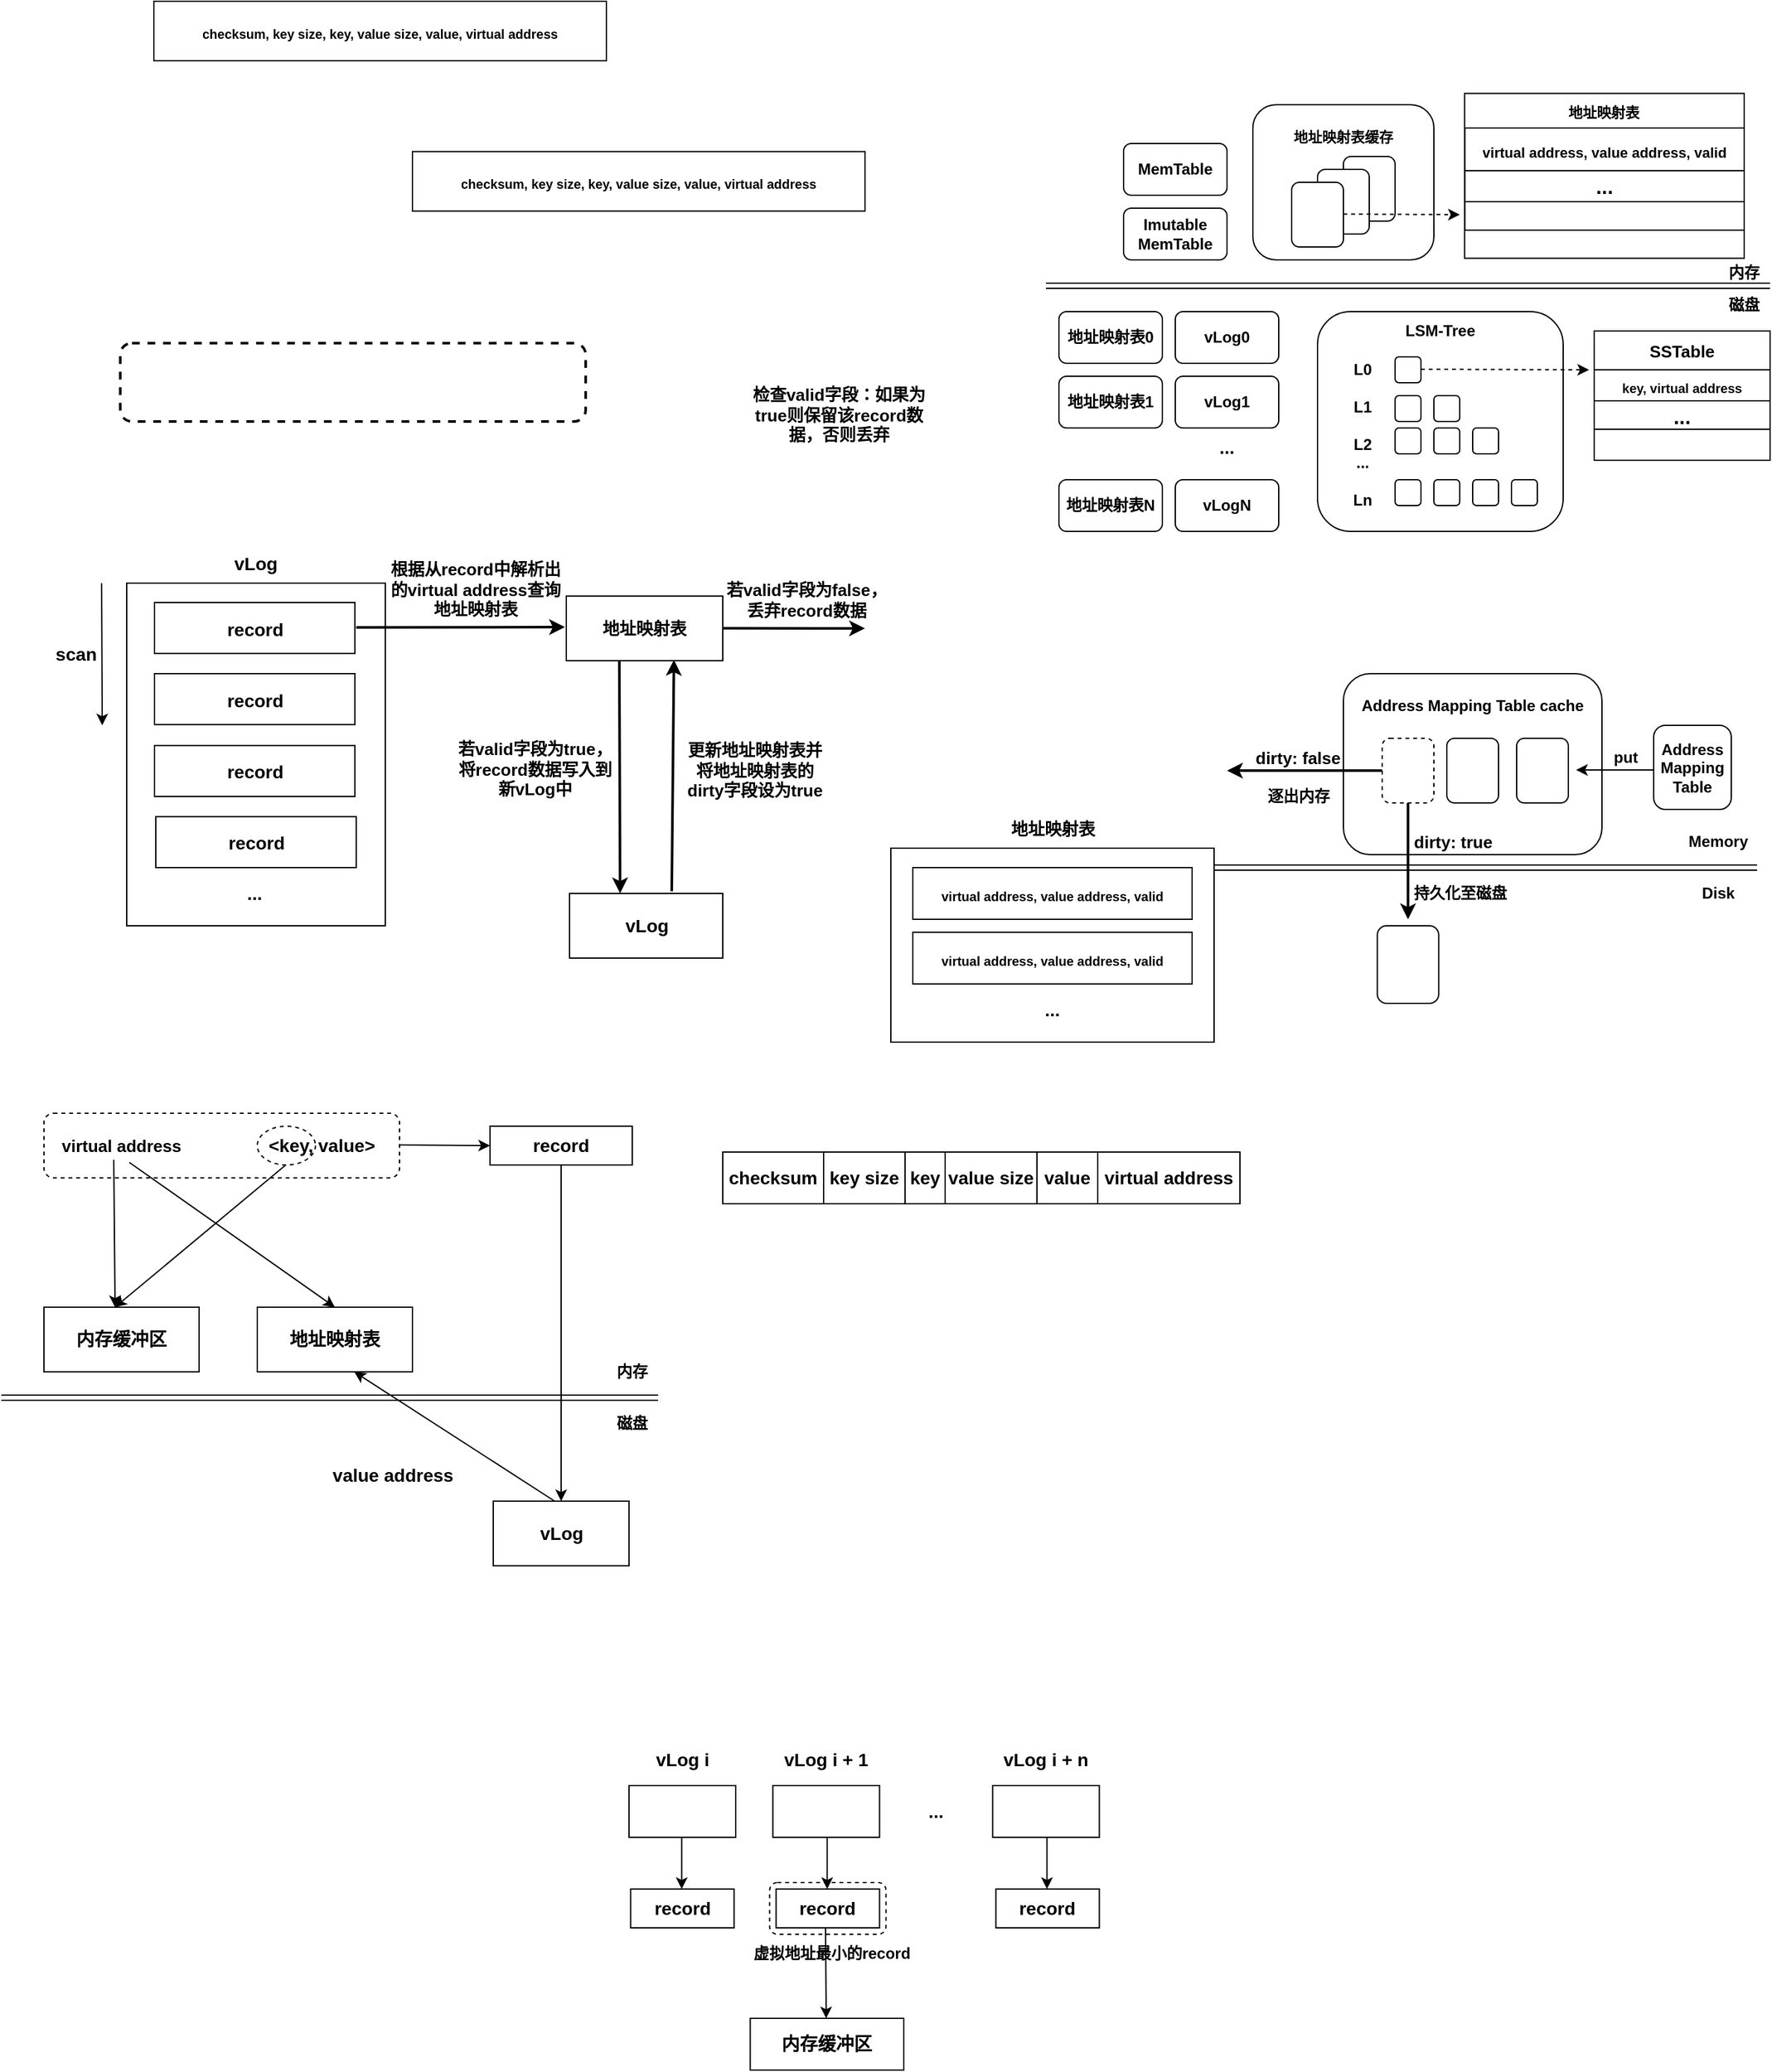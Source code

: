 <mxfile version="22.1.7" type="github" pages="6">
  <diagram name="第 1 页" id="HRHzfO-NqE-NCRVmVgGs">
    <mxGraphModel dx="2048" dy="725" grid="1" gridSize="10" guides="1" tooltips="1" connect="1" arrows="0" fold="1" page="1" pageScale="1" pageWidth="827" pageHeight="1169" math="0" shadow="0">
      <root>
        <mxCell id="0" />
        <mxCell id="1" parent="0" />
        <mxCell id="2-wkImMzWqmc6pJkpYYF-1" value="" style="shape=link;html=1;rounded=0;" parent="1" edge="1">
          <mxGeometry width="100" relative="1" as="geometry">
            <mxPoint x="-10" y="270" as="sourcePoint" />
            <mxPoint x="550" y="270" as="targetPoint" />
          </mxGeometry>
        </mxCell>
        <mxCell id="2-wkImMzWqmc6pJkpYYF-2" value="磁盘" style="text;html=1;strokeColor=none;fillColor=none;align=center;verticalAlign=middle;whiteSpace=wrap;rounded=0;fontStyle=1" parent="1" vertex="1">
          <mxGeometry x="510" y="265" width="40" height="40" as="geometry" />
        </mxCell>
        <mxCell id="2-wkImMzWqmc6pJkpYYF-3" value="内存" style="text;html=1;strokeColor=none;fillColor=none;align=center;verticalAlign=middle;whiteSpace=wrap;rounded=0;fontStyle=1" parent="1" vertex="1">
          <mxGeometry x="510" y="240" width="40" height="40" as="geometry" />
        </mxCell>
        <mxCell id="2-wkImMzWqmc6pJkpYYF-12" value="&lt;b&gt;MemTable&lt;/b&gt;" style="rounded=1;whiteSpace=wrap;html=1;" parent="1" vertex="1">
          <mxGeometry x="50" y="160" width="80" height="40" as="geometry" />
        </mxCell>
        <mxCell id="2-wkImMzWqmc6pJkpYYF-13" value="&lt;b&gt;vLog0&lt;/b&gt;" style="rounded=1;whiteSpace=wrap;html=1;" parent="1" vertex="1">
          <mxGeometry x="90" y="290" width="80" height="40" as="geometry" />
        </mxCell>
        <mxCell id="2-wkImMzWqmc6pJkpYYF-14" value="&lt;b&gt;Imutable MemTable&lt;/b&gt;" style="rounded=1;whiteSpace=wrap;html=1;" parent="1" vertex="1">
          <mxGeometry x="50" y="210" width="80" height="40" as="geometry" />
        </mxCell>
        <mxCell id="2-wkImMzWqmc6pJkpYYF-15" value="" style="rounded=1;whiteSpace=wrap;html=1;" parent="1" vertex="1">
          <mxGeometry x="150" y="130" width="140" height="120" as="geometry" />
        </mxCell>
        <mxCell id="2-wkImMzWqmc6pJkpYYF-16" value="&lt;b&gt;&lt;font style=&quot;font-size: 11px;&quot;&gt;地址映射表缓存&lt;/font&gt;&lt;/b&gt;" style="text;html=1;strokeColor=none;fillColor=none;align=center;verticalAlign=middle;whiteSpace=wrap;rounded=0;" parent="1" vertex="1">
          <mxGeometry x="155" y="140" width="130" height="30" as="geometry" />
        </mxCell>
        <mxCell id="2-wkImMzWqmc6pJkpYYF-18" value="" style="rounded=1;whiteSpace=wrap;html=1;" parent="1" vertex="1">
          <mxGeometry x="220" y="170" width="40" height="50" as="geometry" />
        </mxCell>
        <mxCell id="2-wkImMzWqmc6pJkpYYF-19" value="" style="rounded=1;whiteSpace=wrap;html=1;" parent="1" vertex="1">
          <mxGeometry x="200" y="180" width="40" height="50" as="geometry" />
        </mxCell>
        <mxCell id="2-wkImMzWqmc6pJkpYYF-20" value="" style="rounded=1;whiteSpace=wrap;html=1;" parent="1" vertex="1">
          <mxGeometry x="180" y="190" width="40" height="50" as="geometry" />
        </mxCell>
        <mxCell id="2-wkImMzWqmc6pJkpYYF-21" value="&lt;b&gt;vLog1&lt;/b&gt;" style="rounded=1;whiteSpace=wrap;html=1;" parent="1" vertex="1">
          <mxGeometry x="90" y="340" width="80" height="40" as="geometry" />
        </mxCell>
        <mxCell id="2-wkImMzWqmc6pJkpYYF-22" value="&lt;b&gt;vLogN&lt;/b&gt;" style="rounded=1;whiteSpace=wrap;html=1;" parent="1" vertex="1">
          <mxGeometry x="90" y="420" width="80" height="40" as="geometry" />
        </mxCell>
        <mxCell id="2-wkImMzWqmc6pJkpYYF-23" value="" style="rounded=1;whiteSpace=wrap;html=1;" parent="1" vertex="1">
          <mxGeometry x="200" y="290" width="190" height="170" as="geometry" />
        </mxCell>
        <mxCell id="2-wkImMzWqmc6pJkpYYF-25" value="&lt;b&gt;LSM-Tree&lt;/b&gt;" style="text;html=1;strokeColor=none;fillColor=none;align=center;verticalAlign=middle;whiteSpace=wrap;rounded=0;" parent="1" vertex="1">
          <mxGeometry x="265" y="290" width="60" height="30" as="geometry" />
        </mxCell>
        <mxCell id="2-wkImMzWqmc6pJkpYYF-27" value="&lt;b&gt;L0&lt;br&gt;&lt;br&gt;L1&lt;br&gt;&lt;br&gt;L2&lt;br&gt;...&lt;br&gt;&lt;br&gt;Ln&lt;/b&gt;" style="text;html=1;strokeColor=none;fillColor=none;align=center;verticalAlign=middle;whiteSpace=wrap;rounded=0;" parent="1" vertex="1">
          <mxGeometry x="205" y="370" width="60" height="30" as="geometry" />
        </mxCell>
        <mxCell id="2-wkImMzWqmc6pJkpYYF-30" value="" style="rounded=1;whiteSpace=wrap;html=1;" parent="1" vertex="1">
          <mxGeometry x="260" y="325" width="20" height="20" as="geometry" />
        </mxCell>
        <mxCell id="2-wkImMzWqmc6pJkpYYF-33" value="" style="rounded=1;whiteSpace=wrap;html=1;" parent="1" vertex="1">
          <mxGeometry x="260" y="355" width="20" height="20" as="geometry" />
        </mxCell>
        <mxCell id="2-wkImMzWqmc6pJkpYYF-34" value="" style="rounded=1;whiteSpace=wrap;html=1;" parent="1" vertex="1">
          <mxGeometry x="290" y="355" width="20" height="20" as="geometry" />
        </mxCell>
        <mxCell id="2-wkImMzWqmc6pJkpYYF-35" value="" style="rounded=1;whiteSpace=wrap;html=1;" parent="1" vertex="1">
          <mxGeometry x="260" y="380" width="20" height="20" as="geometry" />
        </mxCell>
        <mxCell id="2-wkImMzWqmc6pJkpYYF-36" value="" style="rounded=1;whiteSpace=wrap;html=1;" parent="1" vertex="1">
          <mxGeometry x="290" y="380" width="20" height="20" as="geometry" />
        </mxCell>
        <mxCell id="2-wkImMzWqmc6pJkpYYF-37" value="" style="rounded=1;whiteSpace=wrap;html=1;" parent="1" vertex="1">
          <mxGeometry x="320" y="380" width="20" height="20" as="geometry" />
        </mxCell>
        <mxCell id="2-wkImMzWqmc6pJkpYYF-38" value="" style="rounded=1;whiteSpace=wrap;html=1;" parent="1" vertex="1">
          <mxGeometry x="260" y="420" width="20" height="20" as="geometry" />
        </mxCell>
        <mxCell id="2-wkImMzWqmc6pJkpYYF-39" value="" style="rounded=1;whiteSpace=wrap;html=1;" parent="1" vertex="1">
          <mxGeometry x="290" y="420" width="20" height="20" as="geometry" />
        </mxCell>
        <mxCell id="2-wkImMzWqmc6pJkpYYF-40" value="" style="rounded=1;whiteSpace=wrap;html=1;" parent="1" vertex="1">
          <mxGeometry x="320" y="420" width="20" height="20" as="geometry" />
        </mxCell>
        <mxCell id="2-wkImMzWqmc6pJkpYYF-41" value="" style="rounded=1;whiteSpace=wrap;html=1;" parent="1" vertex="1">
          <mxGeometry x="350" y="420" width="20" height="20" as="geometry" />
        </mxCell>
        <mxCell id="2-wkImMzWqmc6pJkpYYF-43" value="" style="endArrow=classic;html=1;rounded=0;dashed=1;" parent="1" edge="1">
          <mxGeometry width="50" height="50" relative="1" as="geometry">
            <mxPoint x="220" y="214.58" as="sourcePoint" />
            <mxPoint x="310" y="215" as="targetPoint" />
          </mxGeometry>
        </mxCell>
        <mxCell id="2-wkImMzWqmc6pJkpYYF-44" value="" style="rounded=0;whiteSpace=wrap;html=1;" parent="1" vertex="1">
          <mxGeometry x="313.75" y="121.25" width="216.25" height="127.5" as="geometry" />
        </mxCell>
        <mxCell id="2-wkImMzWqmc6pJkpYYF-45" value="&lt;span style=&quot;font-size: 11px;&quot;&gt;&lt;b&gt;地址映射表&lt;/b&gt;&lt;/span&gt;" style="text;html=1;strokeColor=none;fillColor=none;align=center;verticalAlign=middle;whiteSpace=wrap;rounded=0;" parent="1" vertex="1">
          <mxGeometry x="353.75" y="121.25" width="135" height="30" as="geometry" />
        </mxCell>
        <mxCell id="2-wkImMzWqmc6pJkpYYF-46" value="" style="shape=table;startSize=0;container=1;collapsible=0;childLayout=tableLayout;fontSize=16;" parent="1" vertex="1">
          <mxGeometry x="314" y="148" width="216" height="79" as="geometry" />
        </mxCell>
        <mxCell id="2-wkImMzWqmc6pJkpYYF-47" value="" style="shape=tableRow;horizontal=0;startSize=0;swimlaneHead=0;swimlaneBody=0;strokeColor=inherit;top=0;left=0;bottom=0;right=0;collapsible=0;dropTarget=0;fillColor=none;points=[[0,0.5],[1,0.5]];portConstraint=eastwest;fontSize=16;" parent="2-wkImMzWqmc6pJkpYYF-46" vertex="1">
          <mxGeometry width="216" height="33" as="geometry" />
        </mxCell>
        <mxCell id="2-wkImMzWqmc6pJkpYYF-49" value="&lt;font size=&quot;1&quot; style=&quot;&quot;&gt;&lt;b style=&quot;font-size: 11px;&quot;&gt;virtual address, value address, valid&lt;/b&gt;&lt;/font&gt;" style="shape=partialRectangle;html=1;whiteSpace=wrap;connectable=0;strokeColor=inherit;overflow=hidden;fillColor=none;top=0;left=0;bottom=0;right=0;pointerEvents=1;fontSize=16;rowspan=1;colspan=3;" parent="2-wkImMzWqmc6pJkpYYF-47" vertex="1">
          <mxGeometry width="216" height="33" as="geometry">
            <mxRectangle width="89" height="33" as="alternateBounds" />
          </mxGeometry>
        </mxCell>
        <mxCell id="2-wkImMzWqmc6pJkpYYF-50" value="&lt;font size=&quot;1&quot; style=&quot;&quot;&gt;&lt;b style=&quot;font-size: 9px;&quot;&gt;value address&lt;/b&gt;&lt;/font&gt;" style="shape=partialRectangle;html=1;whiteSpace=wrap;connectable=0;strokeColor=inherit;overflow=hidden;fillColor=none;top=0;left=0;bottom=0;right=0;pointerEvents=1;fontSize=16;" parent="2-wkImMzWqmc6pJkpYYF-47" vertex="1" visible="0">
          <mxGeometry x="89" width="89" height="33" as="geometry">
            <mxRectangle width="89" height="33" as="alternateBounds" />
          </mxGeometry>
        </mxCell>
        <mxCell id="2-wkImMzWqmc6pJkpYYF-83" value="&lt;font size=&quot;1&quot; style=&quot;&quot;&gt;&lt;b style=&quot;font-size: 9px;&quot;&gt;valid&lt;/b&gt;&lt;/font&gt;" style="shape=partialRectangle;html=1;whiteSpace=wrap;connectable=0;strokeColor=inherit;overflow=hidden;fillColor=none;top=0;left=0;bottom=0;right=0;pointerEvents=1;fontSize=16;" parent="2-wkImMzWqmc6pJkpYYF-47" vertex="1" visible="0">
          <mxGeometry x="178" width="38" height="33" as="geometry">
            <mxRectangle width="38" height="33" as="alternateBounds" />
          </mxGeometry>
        </mxCell>
        <mxCell id="2-wkImMzWqmc6pJkpYYF-51" value="" style="shape=tableRow;horizontal=0;startSize=0;swimlaneHead=0;swimlaneBody=0;strokeColor=inherit;top=0;left=0;bottom=0;right=0;collapsible=0;dropTarget=0;fillColor=none;points=[[0,0.5],[1,0.5]];portConstraint=eastwest;fontSize=16;" parent="2-wkImMzWqmc6pJkpYYF-46" vertex="1">
          <mxGeometry y="33" width="216" height="24" as="geometry" />
        </mxCell>
        <mxCell id="2-wkImMzWqmc6pJkpYYF-53" value="&lt;b&gt;...&lt;/b&gt;" style="shape=partialRectangle;html=1;whiteSpace=wrap;connectable=0;strokeColor=inherit;overflow=hidden;fillColor=none;top=0;left=0;bottom=0;right=0;pointerEvents=1;fontSize=16;rowspan=1;colspan=3;" parent="2-wkImMzWqmc6pJkpYYF-51" vertex="1">
          <mxGeometry width="216" height="24" as="geometry">
            <mxRectangle width="89" height="24" as="alternateBounds" />
          </mxGeometry>
        </mxCell>
        <mxCell id="2-wkImMzWqmc6pJkpYYF-54" value="" style="shape=partialRectangle;html=1;whiteSpace=wrap;connectable=0;strokeColor=inherit;overflow=hidden;fillColor=none;top=0;left=0;bottom=0;right=0;pointerEvents=1;fontSize=16;" parent="2-wkImMzWqmc6pJkpYYF-51" vertex="1" visible="0">
          <mxGeometry x="89" width="89" height="24" as="geometry">
            <mxRectangle width="89" height="24" as="alternateBounds" />
          </mxGeometry>
        </mxCell>
        <mxCell id="2-wkImMzWqmc6pJkpYYF-84" style="shape=partialRectangle;html=1;whiteSpace=wrap;connectable=0;strokeColor=inherit;overflow=hidden;fillColor=none;top=0;left=0;bottom=0;right=0;pointerEvents=1;fontSize=16;" parent="2-wkImMzWqmc6pJkpYYF-51" vertex="1" visible="0">
          <mxGeometry x="178" width="38" height="24" as="geometry">
            <mxRectangle width="38" height="24" as="alternateBounds" />
          </mxGeometry>
        </mxCell>
        <mxCell id="2-wkImMzWqmc6pJkpYYF-55" value="" style="shape=tableRow;horizontal=0;startSize=0;swimlaneHead=0;swimlaneBody=0;strokeColor=inherit;top=0;left=0;bottom=0;right=0;collapsible=0;dropTarget=0;fillColor=none;points=[[0,0.5],[1,0.5]];portConstraint=eastwest;fontSize=16;" parent="2-wkImMzWqmc6pJkpYYF-46" vertex="1">
          <mxGeometry y="57" width="216" height="22" as="geometry" />
        </mxCell>
        <mxCell id="2-wkImMzWqmc6pJkpYYF-57" value="" style="shape=partialRectangle;html=1;whiteSpace=wrap;connectable=0;strokeColor=inherit;overflow=hidden;fillColor=none;top=0;left=0;bottom=0;right=0;pointerEvents=1;fontSize=16;rowspan=1;colspan=3;" parent="2-wkImMzWqmc6pJkpYYF-55" vertex="1">
          <mxGeometry width="216" height="22" as="geometry">
            <mxRectangle width="89" height="22" as="alternateBounds" />
          </mxGeometry>
        </mxCell>
        <mxCell id="2-wkImMzWqmc6pJkpYYF-58" value="" style="shape=partialRectangle;html=1;whiteSpace=wrap;connectable=0;strokeColor=inherit;overflow=hidden;fillColor=none;top=0;left=0;bottom=0;right=0;pointerEvents=1;fontSize=16;" parent="2-wkImMzWqmc6pJkpYYF-55" vertex="1" visible="0">
          <mxGeometry x="89" width="89" height="22" as="geometry">
            <mxRectangle width="89" height="22" as="alternateBounds" />
          </mxGeometry>
        </mxCell>
        <mxCell id="2-wkImMzWqmc6pJkpYYF-85" style="shape=partialRectangle;html=1;whiteSpace=wrap;connectable=0;strokeColor=inherit;overflow=hidden;fillColor=none;top=0;left=0;bottom=0;right=0;pointerEvents=1;fontSize=16;" parent="2-wkImMzWqmc6pJkpYYF-55" vertex="1" visible="0">
          <mxGeometry x="178" width="38" height="22" as="geometry">
            <mxRectangle width="38" height="22" as="alternateBounds" />
          </mxGeometry>
        </mxCell>
        <mxCell id="2-wkImMzWqmc6pJkpYYF-89" value="" style="endArrow=classic;html=1;rounded=0;dashed=1;" parent="1" edge="1">
          <mxGeometry width="50" height="50" relative="1" as="geometry">
            <mxPoint x="280" y="334.58" as="sourcePoint" />
            <mxPoint x="410" y="335" as="targetPoint" />
          </mxGeometry>
        </mxCell>
        <mxCell id="2-wkImMzWqmc6pJkpYYF-91" value="SSTable" style="shape=table;startSize=30;container=1;collapsible=0;childLayout=tableLayout;strokeColor=default;fontSize=13;fontStyle=1" parent="1" vertex="1">
          <mxGeometry x="414" y="305" width="136" height="100" as="geometry" />
        </mxCell>
        <mxCell id="2-wkImMzWqmc6pJkpYYF-92" value="" style="shape=tableRow;horizontal=0;startSize=0;swimlaneHead=0;swimlaneBody=0;strokeColor=inherit;top=0;left=0;bottom=0;right=0;collapsible=0;dropTarget=0;fillColor=none;points=[[0,0.5],[1,0.5]];portConstraint=eastwest;fontSize=16;" parent="2-wkImMzWqmc6pJkpYYF-91" vertex="1">
          <mxGeometry y="30" width="136" height="24" as="geometry" />
        </mxCell>
        <mxCell id="2-wkImMzWqmc6pJkpYYF-93" value="&lt;font size=&quot;1&quot; style=&quot;&quot;&gt;&lt;b style=&quot;&quot;&gt;key, virtual address&lt;/b&gt;&lt;/font&gt;" style="shape=partialRectangle;html=1;whiteSpace=wrap;connectable=0;strokeColor=inherit;overflow=hidden;fillColor=none;top=0;left=0;bottom=0;right=0;pointerEvents=1;fontSize=16;rowspan=1;colspan=2;" parent="2-wkImMzWqmc6pJkpYYF-92" vertex="1">
          <mxGeometry width="136" height="24" as="geometry">
            <mxRectangle width="52" height="24" as="alternateBounds" />
          </mxGeometry>
        </mxCell>
        <mxCell id="2-wkImMzWqmc6pJkpYYF-94" value="&lt;font style=&quot;font-size: 10px;&quot;&gt;&lt;b&gt;virtual address&lt;/b&gt;&lt;/font&gt;" style="shape=partialRectangle;html=1;whiteSpace=wrap;connectable=0;strokeColor=inherit;overflow=hidden;fillColor=none;top=0;left=0;bottom=0;right=0;pointerEvents=1;fontSize=16;" parent="2-wkImMzWqmc6pJkpYYF-92" vertex="1" visible="0">
          <mxGeometry x="52" width="84" height="24" as="geometry">
            <mxRectangle width="84" height="24" as="alternateBounds" />
          </mxGeometry>
        </mxCell>
        <mxCell id="2-wkImMzWqmc6pJkpYYF-96" value="" style="shape=tableRow;horizontal=0;startSize=0;swimlaneHead=0;swimlaneBody=0;strokeColor=inherit;top=0;left=0;bottom=0;right=0;collapsible=0;dropTarget=0;fillColor=none;points=[[0,0.5],[1,0.5]];portConstraint=eastwest;fontSize=16;" parent="2-wkImMzWqmc6pJkpYYF-91" vertex="1">
          <mxGeometry y="54" width="136" height="22" as="geometry" />
        </mxCell>
        <mxCell id="2-wkImMzWqmc6pJkpYYF-97" value="&lt;b&gt;...&lt;/b&gt;" style="shape=partialRectangle;html=1;whiteSpace=wrap;connectable=0;strokeColor=inherit;overflow=hidden;fillColor=none;top=0;left=0;bottom=0;right=0;pointerEvents=1;fontSize=16;rowspan=1;colspan=2;" parent="2-wkImMzWqmc6pJkpYYF-96" vertex="1">
          <mxGeometry width="136" height="22" as="geometry">
            <mxRectangle width="52" height="22" as="alternateBounds" />
          </mxGeometry>
        </mxCell>
        <mxCell id="2-wkImMzWqmc6pJkpYYF-98" value="" style="shape=partialRectangle;html=1;whiteSpace=wrap;connectable=0;strokeColor=inherit;overflow=hidden;fillColor=none;top=0;left=0;bottom=0;right=0;pointerEvents=1;fontSize=16;" parent="2-wkImMzWqmc6pJkpYYF-96" vertex="1" visible="0">
          <mxGeometry x="52" width="84" height="22" as="geometry">
            <mxRectangle width="84" height="22" as="alternateBounds" />
          </mxGeometry>
        </mxCell>
        <mxCell id="2-wkImMzWqmc6pJkpYYF-100" value="" style="shape=tableRow;horizontal=0;startSize=0;swimlaneHead=0;swimlaneBody=0;strokeColor=inherit;top=0;left=0;bottom=0;right=0;collapsible=0;dropTarget=0;fillColor=none;points=[[0,0.5],[1,0.5]];portConstraint=eastwest;fontSize=16;" parent="2-wkImMzWqmc6pJkpYYF-91" vertex="1">
          <mxGeometry y="76" width="136" height="24" as="geometry" />
        </mxCell>
        <mxCell id="2-wkImMzWqmc6pJkpYYF-101" value="" style="shape=partialRectangle;html=1;whiteSpace=wrap;connectable=0;strokeColor=inherit;overflow=hidden;fillColor=none;top=0;left=0;bottom=0;right=0;pointerEvents=1;fontSize=16;rowspan=1;colspan=2;" parent="2-wkImMzWqmc6pJkpYYF-100" vertex="1">
          <mxGeometry width="136" height="24" as="geometry">
            <mxRectangle width="52" height="24" as="alternateBounds" />
          </mxGeometry>
        </mxCell>
        <mxCell id="2-wkImMzWqmc6pJkpYYF-102" value="" style="shape=partialRectangle;html=1;whiteSpace=wrap;connectable=0;strokeColor=inherit;overflow=hidden;fillColor=none;top=0;left=0;bottom=0;right=0;pointerEvents=1;fontSize=16;" parent="2-wkImMzWqmc6pJkpYYF-100" vertex="1" visible="0">
          <mxGeometry x="52" width="84" height="24" as="geometry">
            <mxRectangle width="84" height="24" as="alternateBounds" />
          </mxGeometry>
        </mxCell>
        <mxCell id="K9k_RjsIROzIYqfrTBtB-1" value="" style="shape=link;html=1;rounded=0;" parent="1" edge="1">
          <mxGeometry width="100" relative="1" as="geometry">
            <mxPoint x="110" y="720" as="sourcePoint" />
            <mxPoint x="540" y="720" as="targetPoint" />
          </mxGeometry>
        </mxCell>
        <mxCell id="K9k_RjsIROzIYqfrTBtB-2" value="Disk" style="text;html=1;strokeColor=none;fillColor=none;align=center;verticalAlign=middle;whiteSpace=wrap;rounded=0;fontStyle=1" parent="1" vertex="1">
          <mxGeometry x="490" y="720" width="40" height="40" as="geometry" />
        </mxCell>
        <mxCell id="K9k_RjsIROzIYqfrTBtB-3" value="Memory" style="text;html=1;strokeColor=none;fillColor=none;align=center;verticalAlign=middle;whiteSpace=wrap;rounded=0;fontStyle=1" parent="1" vertex="1">
          <mxGeometry x="490" y="680" width="40" height="40" as="geometry" />
        </mxCell>
        <mxCell id="K9k_RjsIROzIYqfrTBtB-4" value="" style="rounded=1;whiteSpace=wrap;html=1;" parent="1" vertex="1">
          <mxGeometry x="220" y="570" width="200" height="140" as="geometry" />
        </mxCell>
        <mxCell id="K9k_RjsIROzIYqfrTBtB-5" value="&lt;b&gt;&lt;font style=&quot;font-size: 12px;&quot;&gt;Address Mapping Table cache&lt;/font&gt;&lt;/b&gt;" style="text;html=1;strokeColor=none;fillColor=none;align=center;verticalAlign=middle;whiteSpace=wrap;rounded=0;" parent="1" vertex="1">
          <mxGeometry x="230" y="580" width="180" height="30" as="geometry" />
        </mxCell>
        <mxCell id="K9k_RjsIROzIYqfrTBtB-6" value="" style="rounded=1;whiteSpace=wrap;html=1;" parent="1" vertex="1">
          <mxGeometry x="354" y="620" width="40" height="50" as="geometry" />
        </mxCell>
        <mxCell id="K9k_RjsIROzIYqfrTBtB-7" value="" style="rounded=1;whiteSpace=wrap;html=1;" parent="1" vertex="1">
          <mxGeometry x="300" y="620" width="40" height="50" as="geometry" />
        </mxCell>
        <mxCell id="K9k_RjsIROzIYqfrTBtB-8" value="" style="rounded=1;whiteSpace=wrap;html=1;dashed=1;" parent="1" vertex="1">
          <mxGeometry x="250" y="620" width="40" height="50" as="geometry" />
        </mxCell>
        <mxCell id="K9k_RjsIROzIYqfrTBtB-10" value="" style="endArrow=classic;html=1;rounded=0;strokeWidth=2;exitX=0.5;exitY=1;exitDx=0;exitDy=0;" parent="1" source="K9k_RjsIROzIYqfrTBtB-8" edge="1">
          <mxGeometry width="50" height="50" relative="1" as="geometry">
            <mxPoint x="269" y="690" as="sourcePoint" />
            <mxPoint x="270" y="760" as="targetPoint" />
            <Array as="points" />
          </mxGeometry>
        </mxCell>
        <mxCell id="K9k_RjsIROzIYqfrTBtB-11" value="" style="rounded=1;whiteSpace=wrap;html=1;" parent="1" vertex="1">
          <mxGeometry x="246.25" y="765" width="47.5" height="60" as="geometry" />
        </mxCell>
        <mxCell id="K9k_RjsIROzIYqfrTBtB-14" value="" style="endArrow=classic;html=1;rounded=0;exitX=0;exitY=0.5;exitDx=0;exitDy=0;strokeWidth=2;" parent="1" source="K9k_RjsIROzIYqfrTBtB-8" edge="1">
          <mxGeometry width="50" height="50" relative="1" as="geometry">
            <mxPoint x="190" y="770" as="sourcePoint" />
            <mxPoint x="130" y="645" as="targetPoint" />
            <Array as="points">
              <mxPoint x="200" y="645" />
            </Array>
          </mxGeometry>
        </mxCell>
        <mxCell id="K9k_RjsIROzIYqfrTBtB-15" value="&lt;b&gt;&lt;font style=&quot;font-size: 13px;&quot;&gt;dirty: false&lt;/font&gt;&lt;/b&gt;" style="text;html=1;strokeColor=none;fillColor=none;align=center;verticalAlign=middle;whiteSpace=wrap;rounded=0;" parent="1" vertex="1">
          <mxGeometry x="150" y="620" width="70" height="30" as="geometry" />
        </mxCell>
        <mxCell id="K9k_RjsIROzIYqfrTBtB-16" value="&lt;b&gt;逐出内存&lt;/b&gt;" style="text;html=1;align=center;verticalAlign=middle;resizable=0;points=[];autosize=1;strokeColor=none;fillColor=none;" parent="1" vertex="1">
          <mxGeometry x="150" y="650" width="70" height="30" as="geometry" />
        </mxCell>
        <mxCell id="K9k_RjsIROzIYqfrTBtB-17" value="&lt;b&gt;&lt;font style=&quot;font-size: 13px;&quot;&gt;dirty: true&lt;/font&gt;&lt;/b&gt;" style="text;html=1;strokeColor=none;fillColor=none;align=center;verticalAlign=middle;whiteSpace=wrap;rounded=0;" parent="1" vertex="1">
          <mxGeometry x="270" y="685" width="70" height="30" as="geometry" />
        </mxCell>
        <mxCell id="K9k_RjsIROzIYqfrTBtB-18" value="&lt;b&gt;持久化至磁盘&lt;/b&gt;" style="text;html=1;align=center;verticalAlign=middle;resizable=0;points=[];autosize=1;strokeColor=none;fillColor=none;" parent="1" vertex="1">
          <mxGeometry x="260" y="725" width="100" height="30" as="geometry" />
        </mxCell>
        <mxCell id="K9k_RjsIROzIYqfrTBtB-19" value="&lt;b&gt;Address Mapping Table&lt;/b&gt;" style="rounded=1;whiteSpace=wrap;html=1;" parent="1" vertex="1">
          <mxGeometry x="460" y="610" width="60" height="65" as="geometry" />
        </mxCell>
        <mxCell id="K9k_RjsIROzIYqfrTBtB-20" value="" style="endArrow=classic;html=1;rounded=0;" parent="1" edge="1">
          <mxGeometry width="50" height="50" relative="1" as="geometry">
            <mxPoint x="460" y="644.5" as="sourcePoint" />
            <mxPoint x="400" y="644.5" as="targetPoint" />
          </mxGeometry>
        </mxCell>
        <mxCell id="K9k_RjsIROzIYqfrTBtB-21" value="&lt;b&gt;put&lt;/b&gt;" style="text;html=1;align=center;verticalAlign=middle;resizable=0;points=[];autosize=1;strokeColor=none;fillColor=none;" parent="1" vertex="1">
          <mxGeometry x="417.5" y="620" width="40" height="30" as="geometry" />
        </mxCell>
        <mxCell id="K9k_RjsIROzIYqfrTBtB-22" value="" style="shape=table;startSize=0;container=1;collapsible=0;childLayout=tableLayout;fontSize=16;" parent="1" vertex="1">
          <mxGeometry x="-260" y="940" width="400" height="40" as="geometry" />
        </mxCell>
        <mxCell id="K9k_RjsIROzIYqfrTBtB-23" value="" style="shape=tableRow;horizontal=0;startSize=0;swimlaneHead=0;swimlaneBody=0;strokeColor=inherit;top=0;left=0;bottom=0;right=0;collapsible=0;dropTarget=0;fillColor=none;points=[[0,0.5],[1,0.5]];portConstraint=eastwest;fontSize=16;" parent="K9k_RjsIROzIYqfrTBtB-22" vertex="1">
          <mxGeometry width="400" height="40" as="geometry" />
        </mxCell>
        <mxCell id="K9k_RjsIROzIYqfrTBtB-24" value="&lt;b style=&quot;font-size: 14px;&quot;&gt;checksum&lt;/b&gt;" style="shape=partialRectangle;html=1;whiteSpace=wrap;connectable=0;strokeColor=inherit;overflow=hidden;fillColor=none;top=0;left=0;bottom=0;right=0;pointerEvents=1;fontSize=14;" parent="K9k_RjsIROzIYqfrTBtB-23" vertex="1">
          <mxGeometry width="78" height="40" as="geometry">
            <mxRectangle width="78" height="40" as="alternateBounds" />
          </mxGeometry>
        </mxCell>
        <mxCell id="K9k_RjsIROzIYqfrTBtB-25" value="&lt;b style=&quot;font-size: 14px;&quot;&gt;key size&lt;/b&gt;" style="shape=partialRectangle;html=1;whiteSpace=wrap;connectable=0;strokeColor=inherit;overflow=hidden;fillColor=none;top=0;left=0;bottom=0;right=0;pointerEvents=1;fontSize=14;" parent="K9k_RjsIROzIYqfrTBtB-23" vertex="1">
          <mxGeometry x="78" width="63" height="40" as="geometry">
            <mxRectangle width="63" height="40" as="alternateBounds" />
          </mxGeometry>
        </mxCell>
        <mxCell id="K9k_RjsIROzIYqfrTBtB-26" value="&lt;b style=&quot;font-size: 14px;&quot;&gt;key&lt;/b&gt;" style="shape=partialRectangle;html=1;whiteSpace=wrap;connectable=0;strokeColor=inherit;overflow=hidden;fillColor=none;top=0;left=0;bottom=0;right=0;pointerEvents=1;fontSize=14;" parent="K9k_RjsIROzIYqfrTBtB-23" vertex="1">
          <mxGeometry x="141" width="31" height="40" as="geometry">
            <mxRectangle width="31" height="40" as="alternateBounds" />
          </mxGeometry>
        </mxCell>
        <mxCell id="K9k_RjsIROzIYqfrTBtB-35" value="&lt;b style=&quot;font-size: 14px;&quot;&gt;value size&lt;/b&gt;" style="shape=partialRectangle;html=1;whiteSpace=wrap;connectable=0;strokeColor=inherit;overflow=hidden;fillColor=none;top=0;left=0;bottom=0;right=0;pointerEvents=1;fontSize=14;" parent="K9k_RjsIROzIYqfrTBtB-23" vertex="1">
          <mxGeometry x="172" width="71" height="40" as="geometry">
            <mxRectangle width="71" height="40" as="alternateBounds" />
          </mxGeometry>
        </mxCell>
        <mxCell id="K9k_RjsIROzIYqfrTBtB-36" value="&lt;b style=&quot;font-size: 14px;&quot;&gt;value&lt;/b&gt;" style="shape=partialRectangle;html=1;whiteSpace=wrap;connectable=0;strokeColor=inherit;overflow=hidden;fillColor=none;top=0;left=0;bottom=0;right=0;pointerEvents=1;fontSize=14;" parent="K9k_RjsIROzIYqfrTBtB-23" vertex="1">
          <mxGeometry x="243" width="47" height="40" as="geometry">
            <mxRectangle width="47" height="40" as="alternateBounds" />
          </mxGeometry>
        </mxCell>
        <mxCell id="K9k_RjsIROzIYqfrTBtB-37" value="&lt;b style=&quot;font-size: 14px;&quot;&gt;virtual address&lt;/b&gt;" style="shape=partialRectangle;html=1;whiteSpace=wrap;connectable=0;strokeColor=inherit;overflow=hidden;fillColor=none;top=0;left=0;bottom=0;right=0;pointerEvents=1;fontSize=14;" parent="K9k_RjsIROzIYqfrTBtB-23" vertex="1">
          <mxGeometry x="290" width="110" height="40" as="geometry">
            <mxRectangle width="110" height="40" as="alternateBounds" />
          </mxGeometry>
        </mxCell>
        <mxCell id="lw7b9g3zt-8BdtrWF3sV-1" value="&lt;b&gt;&lt;font style=&quot;font-size: 14px;&quot;&gt;...&lt;/font&gt;&lt;/b&gt;" style="text;html=1;strokeColor=none;fillColor=none;align=center;verticalAlign=middle;whiteSpace=wrap;rounded=0;" parent="1" vertex="1">
          <mxGeometry x="100" y="380" width="60" height="30" as="geometry" />
        </mxCell>
        <mxCell id="lw7b9g3zt-8BdtrWF3sV-3" value="" style="rounded=0;whiteSpace=wrap;html=1;" parent="1" vertex="1">
          <mxGeometry x="-130" y="705" width="250" height="150" as="geometry" />
        </mxCell>
        <mxCell id="lw7b9g3zt-8BdtrWF3sV-4" value="&lt;b style=&quot;&quot;&gt;&lt;font style=&quot;font-size: 13px;&quot;&gt;地址映射表&lt;/font&gt;&lt;/b&gt;" style="text;html=1;strokeColor=none;fillColor=none;align=center;verticalAlign=middle;whiteSpace=wrap;rounded=0;" parent="1" vertex="1">
          <mxGeometry x="-72.5" y="675" width="135" height="30" as="geometry" />
        </mxCell>
        <mxCell id="lw7b9g3zt-8BdtrWF3sV-5" value="" style="shape=table;startSize=0;container=1;collapsible=0;childLayout=tableLayout;fontSize=16;" parent="1" vertex="1">
          <mxGeometry x="-113" y="720" width="216" height="40" as="geometry" />
        </mxCell>
        <mxCell id="lw7b9g3zt-8BdtrWF3sV-6" value="" style="shape=tableRow;horizontal=0;startSize=0;swimlaneHead=0;swimlaneBody=0;strokeColor=inherit;top=0;left=0;bottom=0;right=0;collapsible=0;dropTarget=0;fillColor=none;points=[[0,0.5],[1,0.5]];portConstraint=eastwest;fontSize=16;" parent="lw7b9g3zt-8BdtrWF3sV-5" vertex="1">
          <mxGeometry width="216" height="40" as="geometry" />
        </mxCell>
        <mxCell id="lw7b9g3zt-8BdtrWF3sV-7" value="&lt;font size=&quot;1&quot; style=&quot;&quot;&gt;&lt;b style=&quot;&quot;&gt;virtual address, value address, valid&lt;/b&gt;&lt;/font&gt;" style="shape=partialRectangle;html=1;whiteSpace=wrap;connectable=0;strokeColor=inherit;overflow=hidden;fillColor=none;top=0;left=0;bottom=0;right=0;pointerEvents=1;fontSize=16;rowspan=1;colspan=3;" parent="lw7b9g3zt-8BdtrWF3sV-6" vertex="1">
          <mxGeometry width="216" height="40" as="geometry">
            <mxRectangle width="89" height="40" as="alternateBounds" />
          </mxGeometry>
        </mxCell>
        <mxCell id="lw7b9g3zt-8BdtrWF3sV-8" value="&lt;font size=&quot;1&quot; style=&quot;&quot;&gt;&lt;b style=&quot;font-size: 9px;&quot;&gt;value address&lt;/b&gt;&lt;/font&gt;" style="shape=partialRectangle;html=1;whiteSpace=wrap;connectable=0;strokeColor=inherit;overflow=hidden;fillColor=none;top=0;left=0;bottom=0;right=0;pointerEvents=1;fontSize=16;" parent="lw7b9g3zt-8BdtrWF3sV-6" vertex="1" visible="0">
          <mxGeometry x="89" width="88" height="40" as="geometry">
            <mxRectangle width="88" height="40" as="alternateBounds" />
          </mxGeometry>
        </mxCell>
        <mxCell id="lw7b9g3zt-8BdtrWF3sV-9" value="&lt;font size=&quot;1&quot; style=&quot;&quot;&gt;&lt;b style=&quot;font-size: 9px;&quot;&gt;valid&lt;/b&gt;&lt;/font&gt;" style="shape=partialRectangle;html=1;whiteSpace=wrap;connectable=0;strokeColor=inherit;overflow=hidden;fillColor=none;top=0;left=0;bottom=0;right=0;pointerEvents=1;fontSize=16;" parent="lw7b9g3zt-8BdtrWF3sV-6" vertex="1" visible="0">
          <mxGeometry x="177" width="39" height="40" as="geometry">
            <mxRectangle width="39" height="40" as="alternateBounds" />
          </mxGeometry>
        </mxCell>
        <mxCell id="lw7b9g3zt-8BdtrWF3sV-19" value="" style="rounded=0;whiteSpace=wrap;html=1;" parent="1" vertex="1">
          <mxGeometry x="-721" y="500" width="200" height="265" as="geometry" />
        </mxCell>
        <mxCell id="lw7b9g3zt-8BdtrWF3sV-20" value="&lt;b&gt;&lt;font style=&quot;font-size: 14px;&quot;&gt;vLog&lt;/font&gt;&lt;/b&gt;" style="text;html=1;strokeColor=none;fillColor=none;align=center;verticalAlign=middle;whiteSpace=wrap;rounded=0;" parent="1" vertex="1">
          <mxGeometry x="-651" y="470" width="60" height="30" as="geometry" />
        </mxCell>
        <mxCell id="lw7b9g3zt-8BdtrWF3sV-34" value="" style="shape=table;startSize=0;container=1;collapsible=0;childLayout=tableLayout;fontSize=16;" parent="1" vertex="1">
          <mxGeometry x="-699.5" y="515" width="155" height="39.36" as="geometry" />
        </mxCell>
        <mxCell id="lw7b9g3zt-8BdtrWF3sV-35" value="" style="shape=tableRow;horizontal=0;startSize=0;swimlaneHead=0;swimlaneBody=0;strokeColor=inherit;top=0;left=0;bottom=0;right=0;collapsible=0;dropTarget=0;fillColor=none;points=[[0,0.5],[1,0.5]];portConstraint=eastwest;fontSize=16;" parent="lw7b9g3zt-8BdtrWF3sV-34" vertex="1">
          <mxGeometry width="155" height="39" as="geometry" />
        </mxCell>
        <mxCell id="lw7b9g3zt-8BdtrWF3sV-36" value="&lt;font size=&quot;1&quot; style=&quot;&quot;&gt;&lt;b style=&quot;font-size: 14px;&quot;&gt;record&lt;/b&gt;&lt;/font&gt;" style="shape=partialRectangle;html=1;whiteSpace=wrap;connectable=0;strokeColor=inherit;overflow=hidden;fillColor=none;top=0;left=0;bottom=0;right=0;pointerEvents=1;fontSize=16;rowspan=1;colspan=3;" parent="lw7b9g3zt-8BdtrWF3sV-35" vertex="1">
          <mxGeometry width="155" height="39" as="geometry">
            <mxRectangle width="64" height="39" as="alternateBounds" />
          </mxGeometry>
        </mxCell>
        <mxCell id="lw7b9g3zt-8BdtrWF3sV-37" value="&lt;font size=&quot;1&quot; style=&quot;&quot;&gt;&lt;b style=&quot;font-size: 9px;&quot;&gt;value address&lt;/b&gt;&lt;/font&gt;" style="shape=partialRectangle;html=1;whiteSpace=wrap;connectable=0;strokeColor=inherit;overflow=hidden;fillColor=none;top=0;left=0;bottom=0;right=0;pointerEvents=1;fontSize=16;" parent="lw7b9g3zt-8BdtrWF3sV-35" vertex="1" visible="0">
          <mxGeometry x="64" width="64" height="39" as="geometry">
            <mxRectangle width="64" height="39" as="alternateBounds" />
          </mxGeometry>
        </mxCell>
        <mxCell id="lw7b9g3zt-8BdtrWF3sV-38" value="&lt;font size=&quot;1&quot; style=&quot;&quot;&gt;&lt;b style=&quot;font-size: 9px;&quot;&gt;valid&lt;/b&gt;&lt;/font&gt;" style="shape=partialRectangle;html=1;whiteSpace=wrap;connectable=0;strokeColor=inherit;overflow=hidden;fillColor=none;top=0;left=0;bottom=0;right=0;pointerEvents=1;fontSize=16;" parent="lw7b9g3zt-8BdtrWF3sV-35" vertex="1" visible="0">
          <mxGeometry x="128" width="27" height="39" as="geometry">
            <mxRectangle width="27" height="39" as="alternateBounds" />
          </mxGeometry>
        </mxCell>
        <mxCell id="lw7b9g3zt-8BdtrWF3sV-47" value="" style="endArrow=classic;html=1;rounded=0;strokeWidth=2;" parent="1" edge="1">
          <mxGeometry width="50" height="50" relative="1" as="geometry">
            <mxPoint x="-543.5" y="534.26" as="sourcePoint" />
            <mxPoint x="-382" y="534" as="targetPoint" />
          </mxGeometry>
        </mxCell>
        <mxCell id="lw7b9g3zt-8BdtrWF3sV-48" value="" style="rounded=1;whiteSpace=wrap;html=1;fillColor=none;dashed=1;strokeWidth=2;" parent="1" vertex="1">
          <mxGeometry x="-726" y="314.36" width="360" height="60.64" as="geometry" />
        </mxCell>
        <mxCell id="lw7b9g3zt-8BdtrWF3sV-50" value="&lt;font style=&quot;font-size: 13px;&quot;&gt;&lt;b&gt;检查valid字段：如果为true则保留该record数据，否则丢弃&lt;/b&gt;&lt;/font&gt;" style="text;html=1;strokeColor=none;fillColor=none;align=center;verticalAlign=middle;whiteSpace=wrap;rounded=0;" parent="1" vertex="1">
          <mxGeometry x="-240" y="355" width="140" height="30" as="geometry" />
        </mxCell>
        <mxCell id="toqFVo9znL8s5rHM4bA1-1" value="" style="shape=table;startSize=0;container=1;collapsible=0;childLayout=tableLayout;fontSize=16;" parent="1" vertex="1">
          <mxGeometry x="-500" y="166.25" width="350" height="46" as="geometry" />
        </mxCell>
        <mxCell id="toqFVo9znL8s5rHM4bA1-2" value="" style="shape=tableRow;horizontal=0;startSize=0;swimlaneHead=0;swimlaneBody=0;strokeColor=inherit;top=0;left=0;bottom=0;right=0;collapsible=0;dropTarget=0;fillColor=none;points=[[0,0.5],[1,0.5]];portConstraint=eastwest;fontSize=16;" parent="toqFVo9znL8s5rHM4bA1-1" vertex="1">
          <mxGeometry width="350" height="46" as="geometry" />
        </mxCell>
        <mxCell id="toqFVo9znL8s5rHM4bA1-3" value="&lt;font size=&quot;1&quot; style=&quot;&quot;&gt;&lt;b style=&quot;&quot;&gt;checksum, key size, key, value size, value, virtual address&lt;/b&gt;&lt;/font&gt;" style="shape=partialRectangle;html=1;whiteSpace=wrap;connectable=0;strokeColor=inherit;overflow=hidden;fillColor=none;top=0;left=0;bottom=0;right=0;pointerEvents=1;fontSize=16;rowspan=1;colspan=3;" parent="toqFVo9znL8s5rHM4bA1-2" vertex="1">
          <mxGeometry width="350" height="46" as="geometry">
            <mxRectangle width="144" height="46" as="alternateBounds" />
          </mxGeometry>
        </mxCell>
        <mxCell id="toqFVo9znL8s5rHM4bA1-4" value="&lt;font size=&quot;1&quot; style=&quot;&quot;&gt;&lt;b style=&quot;font-size: 9px;&quot;&gt;value address&lt;/b&gt;&lt;/font&gt;" style="shape=partialRectangle;html=1;whiteSpace=wrap;connectable=0;strokeColor=inherit;overflow=hidden;fillColor=none;top=0;left=0;bottom=0;right=0;pointerEvents=1;fontSize=16;" parent="toqFVo9znL8s5rHM4bA1-2" vertex="1" visible="0">
          <mxGeometry x="144" width="145" height="46" as="geometry">
            <mxRectangle width="145" height="46" as="alternateBounds" />
          </mxGeometry>
        </mxCell>
        <mxCell id="toqFVo9znL8s5rHM4bA1-5" value="&lt;font size=&quot;1&quot; style=&quot;&quot;&gt;&lt;b style=&quot;font-size: 9px;&quot;&gt;valid&lt;/b&gt;&lt;/font&gt;" style="shape=partialRectangle;html=1;whiteSpace=wrap;connectable=0;strokeColor=inherit;overflow=hidden;fillColor=none;top=0;left=0;bottom=0;right=0;pointerEvents=1;fontSize=16;" parent="toqFVo9znL8s5rHM4bA1-2" vertex="1" visible="0">
          <mxGeometry x="289" width="61" height="46" as="geometry">
            <mxRectangle width="61" height="46" as="alternateBounds" />
          </mxGeometry>
        </mxCell>
        <mxCell id="toqFVo9znL8s5rHM4bA1-6" value="" style="shape=table;startSize=0;container=1;collapsible=0;childLayout=tableLayout;fontSize=16;" parent="1" vertex="1">
          <mxGeometry x="-700" y="50" width="350" height="46" as="geometry" />
        </mxCell>
        <mxCell id="toqFVo9znL8s5rHM4bA1-7" value="" style="shape=tableRow;horizontal=0;startSize=0;swimlaneHead=0;swimlaneBody=0;strokeColor=inherit;top=0;left=0;bottom=0;right=0;collapsible=0;dropTarget=0;fillColor=none;points=[[0,0.5],[1,0.5]];portConstraint=eastwest;fontSize=16;" parent="toqFVo9znL8s5rHM4bA1-6" vertex="1">
          <mxGeometry width="350" height="46" as="geometry" />
        </mxCell>
        <mxCell id="toqFVo9znL8s5rHM4bA1-8" value="&lt;font size=&quot;1&quot; style=&quot;&quot;&gt;&lt;b style=&quot;&quot;&gt;checksum, key size, key, value size, value, virtual address&lt;/b&gt;&lt;/font&gt;" style="shape=partialRectangle;html=1;whiteSpace=wrap;connectable=0;strokeColor=inherit;overflow=hidden;fillColor=none;top=0;left=0;bottom=0;right=0;pointerEvents=1;fontSize=16;rowspan=1;colspan=3;" parent="toqFVo9znL8s5rHM4bA1-7" vertex="1">
          <mxGeometry width="350" height="46" as="geometry">
            <mxRectangle width="144" height="46" as="alternateBounds" />
          </mxGeometry>
        </mxCell>
        <mxCell id="toqFVo9znL8s5rHM4bA1-9" value="&lt;font size=&quot;1&quot; style=&quot;&quot;&gt;&lt;b style=&quot;font-size: 9px;&quot;&gt;value address&lt;/b&gt;&lt;/font&gt;" style="shape=partialRectangle;html=1;whiteSpace=wrap;connectable=0;strokeColor=inherit;overflow=hidden;fillColor=none;top=0;left=0;bottom=0;right=0;pointerEvents=1;fontSize=16;" parent="toqFVo9znL8s5rHM4bA1-7" vertex="1" visible="0">
          <mxGeometry x="144" width="145" height="46" as="geometry">
            <mxRectangle width="145" height="46" as="alternateBounds" />
          </mxGeometry>
        </mxCell>
        <mxCell id="toqFVo9znL8s5rHM4bA1-10" value="&lt;font size=&quot;1&quot; style=&quot;&quot;&gt;&lt;b style=&quot;font-size: 9px;&quot;&gt;valid&lt;/b&gt;&lt;/font&gt;" style="shape=partialRectangle;html=1;whiteSpace=wrap;connectable=0;strokeColor=inherit;overflow=hidden;fillColor=none;top=0;left=0;bottom=0;right=0;pointerEvents=1;fontSize=16;" parent="toqFVo9znL8s5rHM4bA1-7" vertex="1" visible="0">
          <mxGeometry x="289" width="61" height="46" as="geometry">
            <mxRectangle width="61" height="46" as="alternateBounds" />
          </mxGeometry>
        </mxCell>
        <mxCell id="toqFVo9znL8s5rHM4bA1-11" value="&lt;b&gt;&lt;font style=&quot;font-size: 14px;&quot;&gt;...&lt;/font&gt;&lt;/b&gt;" style="text;html=1;strokeColor=none;fillColor=none;align=center;verticalAlign=middle;whiteSpace=wrap;rounded=0;" parent="1" vertex="1">
          <mxGeometry x="-652" y="725" width="60" height="30" as="geometry" />
        </mxCell>
        <mxCell id="toqFVo9znL8s5rHM4bA1-12" value="" style="shape=table;startSize=0;container=1;collapsible=0;childLayout=tableLayout;fontSize=16;" parent="1" vertex="1">
          <mxGeometry x="-113" y="770" width="216" height="40" as="geometry" />
        </mxCell>
        <mxCell id="toqFVo9znL8s5rHM4bA1-13" value="" style="shape=tableRow;horizontal=0;startSize=0;swimlaneHead=0;swimlaneBody=0;strokeColor=inherit;top=0;left=0;bottom=0;right=0;collapsible=0;dropTarget=0;fillColor=none;points=[[0,0.5],[1,0.5]];portConstraint=eastwest;fontSize=16;" parent="toqFVo9znL8s5rHM4bA1-12" vertex="1">
          <mxGeometry width="216" height="40" as="geometry" />
        </mxCell>
        <mxCell id="toqFVo9znL8s5rHM4bA1-14" value="&lt;font size=&quot;1&quot; style=&quot;&quot;&gt;&lt;b style=&quot;&quot;&gt;virtual address, value address, valid&lt;/b&gt;&lt;/font&gt;" style="shape=partialRectangle;html=1;whiteSpace=wrap;connectable=0;strokeColor=inherit;overflow=hidden;fillColor=none;top=0;left=0;bottom=0;right=0;pointerEvents=1;fontSize=16;rowspan=1;colspan=3;" parent="toqFVo9znL8s5rHM4bA1-13" vertex="1">
          <mxGeometry width="216" height="40" as="geometry">
            <mxRectangle width="89" height="40" as="alternateBounds" />
          </mxGeometry>
        </mxCell>
        <mxCell id="toqFVo9znL8s5rHM4bA1-15" value="&lt;font size=&quot;1&quot; style=&quot;&quot;&gt;&lt;b style=&quot;font-size: 9px;&quot;&gt;value address&lt;/b&gt;&lt;/font&gt;" style="shape=partialRectangle;html=1;whiteSpace=wrap;connectable=0;strokeColor=inherit;overflow=hidden;fillColor=none;top=0;left=0;bottom=0;right=0;pointerEvents=1;fontSize=16;" parent="toqFVo9znL8s5rHM4bA1-13" vertex="1" visible="0">
          <mxGeometry x="89" width="88" height="40" as="geometry">
            <mxRectangle width="88" height="40" as="alternateBounds" />
          </mxGeometry>
        </mxCell>
        <mxCell id="toqFVo9znL8s5rHM4bA1-16" value="&lt;font size=&quot;1&quot; style=&quot;&quot;&gt;&lt;b style=&quot;font-size: 9px;&quot;&gt;valid&lt;/b&gt;&lt;/font&gt;" style="shape=partialRectangle;html=1;whiteSpace=wrap;connectable=0;strokeColor=inherit;overflow=hidden;fillColor=none;top=0;left=0;bottom=0;right=0;pointerEvents=1;fontSize=16;" parent="toqFVo9znL8s5rHM4bA1-13" vertex="1" visible="0">
          <mxGeometry x="177" width="39" height="40" as="geometry">
            <mxRectangle width="39" height="40" as="alternateBounds" />
          </mxGeometry>
        </mxCell>
        <mxCell id="toqFVo9znL8s5rHM4bA1-17" value="&lt;b&gt;&lt;font style=&quot;font-size: 14px;&quot;&gt;...&lt;/font&gt;&lt;/b&gt;" style="text;html=1;strokeColor=none;fillColor=none;align=center;verticalAlign=middle;whiteSpace=wrap;rounded=0;" parent="1" vertex="1">
          <mxGeometry x="-35" y="815" width="60" height="30" as="geometry" />
        </mxCell>
        <mxCell id="toqFVo9znL8s5rHM4bA1-18" value="&lt;span style=&quot;font-size: 14px;&quot;&gt;&lt;b&gt;scan&lt;/b&gt;&lt;/span&gt;" style="text;html=1;strokeColor=none;fillColor=none;align=center;verticalAlign=middle;whiteSpace=wrap;rounded=0;" parent="1" vertex="1">
          <mxGeometry x="-790" y="540" width="60" height="30" as="geometry" />
        </mxCell>
        <mxCell id="toqFVo9znL8s5rHM4bA1-19" value="" style="endArrow=classic;html=1;rounded=0;" parent="1" edge="1">
          <mxGeometry width="50" height="50" relative="1" as="geometry">
            <mxPoint x="-740.42" y="500" as="sourcePoint" />
            <mxPoint x="-739.92" y="610" as="targetPoint" />
          </mxGeometry>
        </mxCell>
        <mxCell id="bKyii8zwSf8PREJQYQ1k-1" value="" style="shape=table;startSize=0;container=1;collapsible=0;childLayout=tableLayout;fontSize=16;" parent="1" vertex="1">
          <mxGeometry x="-699.5" y="570" width="155" height="39.36" as="geometry" />
        </mxCell>
        <mxCell id="bKyii8zwSf8PREJQYQ1k-2" value="" style="shape=tableRow;horizontal=0;startSize=0;swimlaneHead=0;swimlaneBody=0;strokeColor=inherit;top=0;left=0;bottom=0;right=0;collapsible=0;dropTarget=0;fillColor=none;points=[[0,0.5],[1,0.5]];portConstraint=eastwest;fontSize=16;" parent="bKyii8zwSf8PREJQYQ1k-1" vertex="1">
          <mxGeometry width="155" height="39" as="geometry" />
        </mxCell>
        <mxCell id="bKyii8zwSf8PREJQYQ1k-3" value="&lt;font size=&quot;1&quot; style=&quot;&quot;&gt;&lt;b style=&quot;font-size: 14px;&quot;&gt;record&lt;/b&gt;&lt;/font&gt;" style="shape=partialRectangle;html=1;whiteSpace=wrap;connectable=0;strokeColor=inherit;overflow=hidden;fillColor=none;top=0;left=0;bottom=0;right=0;pointerEvents=1;fontSize=16;rowspan=1;colspan=3;" parent="bKyii8zwSf8PREJQYQ1k-2" vertex="1">
          <mxGeometry width="155" height="39" as="geometry">
            <mxRectangle width="64" height="39" as="alternateBounds" />
          </mxGeometry>
        </mxCell>
        <mxCell id="bKyii8zwSf8PREJQYQ1k-4" value="&lt;font size=&quot;1&quot; style=&quot;&quot;&gt;&lt;b style=&quot;font-size: 9px;&quot;&gt;value address&lt;/b&gt;&lt;/font&gt;" style="shape=partialRectangle;html=1;whiteSpace=wrap;connectable=0;strokeColor=inherit;overflow=hidden;fillColor=none;top=0;left=0;bottom=0;right=0;pointerEvents=1;fontSize=16;" parent="bKyii8zwSf8PREJQYQ1k-2" vertex="1" visible="0">
          <mxGeometry x="64" width="64" height="39" as="geometry">
            <mxRectangle width="64" height="39" as="alternateBounds" />
          </mxGeometry>
        </mxCell>
        <mxCell id="bKyii8zwSf8PREJQYQ1k-5" value="&lt;font size=&quot;1&quot; style=&quot;&quot;&gt;&lt;b style=&quot;font-size: 9px;&quot;&gt;valid&lt;/b&gt;&lt;/font&gt;" style="shape=partialRectangle;html=1;whiteSpace=wrap;connectable=0;strokeColor=inherit;overflow=hidden;fillColor=none;top=0;left=0;bottom=0;right=0;pointerEvents=1;fontSize=16;" parent="bKyii8zwSf8PREJQYQ1k-2" vertex="1" visible="0">
          <mxGeometry x="128" width="27" height="39" as="geometry">
            <mxRectangle width="27" height="39" as="alternateBounds" />
          </mxGeometry>
        </mxCell>
        <mxCell id="bKyii8zwSf8PREJQYQ1k-6" value="" style="shape=table;startSize=0;container=1;collapsible=0;childLayout=tableLayout;fontSize=16;" parent="1" vertex="1">
          <mxGeometry x="-699.5" y="625.64" width="155" height="39.36" as="geometry" />
        </mxCell>
        <mxCell id="bKyii8zwSf8PREJQYQ1k-7" value="" style="shape=tableRow;horizontal=0;startSize=0;swimlaneHead=0;swimlaneBody=0;strokeColor=inherit;top=0;left=0;bottom=0;right=0;collapsible=0;dropTarget=0;fillColor=none;points=[[0,0.5],[1,0.5]];portConstraint=eastwest;fontSize=16;" parent="bKyii8zwSf8PREJQYQ1k-6" vertex="1">
          <mxGeometry width="155" height="39" as="geometry" />
        </mxCell>
        <mxCell id="bKyii8zwSf8PREJQYQ1k-8" value="&lt;font size=&quot;1&quot; style=&quot;&quot;&gt;&lt;b style=&quot;font-size: 14px;&quot;&gt;record&lt;/b&gt;&lt;/font&gt;" style="shape=partialRectangle;html=1;whiteSpace=wrap;connectable=0;strokeColor=inherit;overflow=hidden;fillColor=none;top=0;left=0;bottom=0;right=0;pointerEvents=1;fontSize=16;rowspan=1;colspan=3;" parent="bKyii8zwSf8PREJQYQ1k-7" vertex="1">
          <mxGeometry width="155" height="39" as="geometry">
            <mxRectangle width="64" height="39" as="alternateBounds" />
          </mxGeometry>
        </mxCell>
        <mxCell id="bKyii8zwSf8PREJQYQ1k-9" value="&lt;font size=&quot;1&quot; style=&quot;&quot;&gt;&lt;b style=&quot;font-size: 9px;&quot;&gt;value address&lt;/b&gt;&lt;/font&gt;" style="shape=partialRectangle;html=1;whiteSpace=wrap;connectable=0;strokeColor=inherit;overflow=hidden;fillColor=none;top=0;left=0;bottom=0;right=0;pointerEvents=1;fontSize=16;" parent="bKyii8zwSf8PREJQYQ1k-7" vertex="1" visible="0">
          <mxGeometry x="64" width="64" height="39" as="geometry">
            <mxRectangle width="64" height="39" as="alternateBounds" />
          </mxGeometry>
        </mxCell>
        <mxCell id="bKyii8zwSf8PREJQYQ1k-10" value="&lt;font size=&quot;1&quot; style=&quot;&quot;&gt;&lt;b style=&quot;font-size: 9px;&quot;&gt;valid&lt;/b&gt;&lt;/font&gt;" style="shape=partialRectangle;html=1;whiteSpace=wrap;connectable=0;strokeColor=inherit;overflow=hidden;fillColor=none;top=0;left=0;bottom=0;right=0;pointerEvents=1;fontSize=16;" parent="bKyii8zwSf8PREJQYQ1k-7" vertex="1" visible="0">
          <mxGeometry x="128" width="27" height="39" as="geometry">
            <mxRectangle width="27" height="39" as="alternateBounds" />
          </mxGeometry>
        </mxCell>
        <mxCell id="bKyii8zwSf8PREJQYQ1k-11" value="" style="shape=table;startSize=0;container=1;collapsible=0;childLayout=tableLayout;fontSize=16;" parent="1" vertex="1">
          <mxGeometry x="-698.5" y="680.64" width="155" height="39.36" as="geometry" />
        </mxCell>
        <mxCell id="bKyii8zwSf8PREJQYQ1k-12" value="" style="shape=tableRow;horizontal=0;startSize=0;swimlaneHead=0;swimlaneBody=0;strokeColor=inherit;top=0;left=0;bottom=0;right=0;collapsible=0;dropTarget=0;fillColor=none;points=[[0,0.5],[1,0.5]];portConstraint=eastwest;fontSize=16;" parent="bKyii8zwSf8PREJQYQ1k-11" vertex="1">
          <mxGeometry width="155" height="39" as="geometry" />
        </mxCell>
        <mxCell id="bKyii8zwSf8PREJQYQ1k-13" value="&lt;font size=&quot;1&quot; style=&quot;&quot;&gt;&lt;b style=&quot;font-size: 14px;&quot;&gt;record&lt;/b&gt;&lt;/font&gt;" style="shape=partialRectangle;html=1;whiteSpace=wrap;connectable=0;strokeColor=inherit;overflow=hidden;fillColor=none;top=0;left=0;bottom=0;right=0;pointerEvents=1;fontSize=16;rowspan=1;colspan=3;" parent="bKyii8zwSf8PREJQYQ1k-12" vertex="1">
          <mxGeometry width="155" height="39" as="geometry">
            <mxRectangle width="64" height="39" as="alternateBounds" />
          </mxGeometry>
        </mxCell>
        <mxCell id="bKyii8zwSf8PREJQYQ1k-14" value="&lt;font size=&quot;1&quot; style=&quot;&quot;&gt;&lt;b style=&quot;font-size: 9px;&quot;&gt;value address&lt;/b&gt;&lt;/font&gt;" style="shape=partialRectangle;html=1;whiteSpace=wrap;connectable=0;strokeColor=inherit;overflow=hidden;fillColor=none;top=0;left=0;bottom=0;right=0;pointerEvents=1;fontSize=16;" parent="bKyii8zwSf8PREJQYQ1k-12" vertex="1" visible="0">
          <mxGeometry x="64" width="64" height="39" as="geometry">
            <mxRectangle width="64" height="39" as="alternateBounds" />
          </mxGeometry>
        </mxCell>
        <mxCell id="bKyii8zwSf8PREJQYQ1k-15" value="&lt;font size=&quot;1&quot; style=&quot;&quot;&gt;&lt;b style=&quot;font-size: 9px;&quot;&gt;valid&lt;/b&gt;&lt;/font&gt;" style="shape=partialRectangle;html=1;whiteSpace=wrap;connectable=0;strokeColor=inherit;overflow=hidden;fillColor=none;top=0;left=0;bottom=0;right=0;pointerEvents=1;fontSize=16;" parent="bKyii8zwSf8PREJQYQ1k-12" vertex="1" visible="0">
          <mxGeometry x="128" width="27" height="39" as="geometry">
            <mxRectangle width="27" height="39" as="alternateBounds" />
          </mxGeometry>
        </mxCell>
        <mxCell id="bKyii8zwSf8PREJQYQ1k-16" value="&lt;span style=&quot;font-size: 13px;&quot;&gt;&lt;b&gt;根据从record中解析出的virtual address查询地址映射表&lt;/b&gt;&lt;/span&gt;" style="text;html=1;strokeColor=none;fillColor=none;align=center;verticalAlign=middle;whiteSpace=wrap;rounded=0;" parent="1" vertex="1">
          <mxGeometry x="-521" y="490" width="140" height="30" as="geometry" />
        </mxCell>
        <mxCell id="bKyii8zwSf8PREJQYQ1k-18" value="" style="rounded=0;whiteSpace=wrap;html=1;" parent="1" vertex="1">
          <mxGeometry x="-381" y="510" width="121" height="50" as="geometry" />
        </mxCell>
        <mxCell id="bKyii8zwSf8PREJQYQ1k-17" value="&lt;b style=&quot;&quot;&gt;&lt;font style=&quot;font-size: 13px;&quot;&gt;地址映射表&lt;/font&gt;&lt;/b&gt;" style="text;html=1;strokeColor=none;fillColor=none;align=center;verticalAlign=middle;whiteSpace=wrap;rounded=0;" parent="1" vertex="1">
          <mxGeometry x="-388" y="520" width="135" height="30" as="geometry" />
        </mxCell>
        <mxCell id="bKyii8zwSf8PREJQYQ1k-19" value="&lt;font style=&quot;font-size: 13px;&quot;&gt;&lt;b&gt;若valid字段为false，丢弃record数据&lt;/b&gt;&lt;/font&gt;" style="text;html=1;strokeColor=none;fillColor=none;align=center;verticalAlign=middle;whiteSpace=wrap;rounded=0;" parent="1" vertex="1">
          <mxGeometry x="-260" y="495" width="130" height="35" as="geometry" />
        </mxCell>
        <mxCell id="bKyii8zwSf8PREJQYQ1k-20" value="" style="endArrow=classic;html=1;rounded=0;strokeWidth=2;" parent="1" edge="1">
          <mxGeometry width="50" height="50" relative="1" as="geometry">
            <mxPoint x="-260" y="534.84" as="sourcePoint" />
            <mxPoint x="-150" y="535" as="targetPoint" />
          </mxGeometry>
        </mxCell>
        <mxCell id="bKyii8zwSf8PREJQYQ1k-21" value="" style="endArrow=classic;html=1;rounded=0;strokeWidth=2;entryX=0.33;entryY=-0.002;entryDx=0;entryDy=0;entryPerimeter=0;" parent="1" target="bKyii8zwSf8PREJQYQ1k-22" edge="1">
          <mxGeometry width="50" height="50" relative="1" as="geometry">
            <mxPoint x="-340" y="560.0" as="sourcePoint" />
            <mxPoint x="-340" y="730" as="targetPoint" />
          </mxGeometry>
        </mxCell>
        <mxCell id="bKyii8zwSf8PREJQYQ1k-22" value="&lt;b&gt;&lt;font style=&quot;font-size: 14px;&quot;&gt;vLog&lt;/font&gt;&lt;/b&gt;" style="rounded=0;whiteSpace=wrap;html=1;" parent="1" vertex="1">
          <mxGeometry x="-378.5" y="740" width="118.5" height="50" as="geometry" />
        </mxCell>
        <mxCell id="bKyii8zwSf8PREJQYQ1k-23" value="&lt;font style=&quot;font-size: 13px;&quot;&gt;&lt;b&gt;若valid字段为true，将record数据写入到新vLog中&lt;/b&gt;&lt;/font&gt;" style="text;html=1;strokeColor=none;fillColor=none;align=center;verticalAlign=middle;whiteSpace=wrap;rounded=0;" parent="1" vertex="1">
          <mxGeometry x="-470" y="627.5" width="130" height="32.5" as="geometry" />
        </mxCell>
        <mxCell id="bKyii8zwSf8PREJQYQ1k-24" value="" style="endArrow=classic;html=1;rounded=0;strokeWidth=2;entryX=0.688;entryY=0.987;entryDx=0;entryDy=0;entryPerimeter=0;exitX=0.667;exitY=-0.036;exitDx=0;exitDy=0;exitPerimeter=0;" parent="1" source="bKyii8zwSf8PREJQYQ1k-22" target="bKyii8zwSf8PREJQYQ1k-18" edge="1">
          <mxGeometry width="50" height="50" relative="1" as="geometry">
            <mxPoint x="-170" y="600" as="sourcePoint" />
            <mxPoint x="-330" y="740" as="targetPoint" />
          </mxGeometry>
        </mxCell>
        <mxCell id="bKyii8zwSf8PREJQYQ1k-25" value="&lt;font style=&quot;font-size: 13px;&quot;&gt;&lt;b&gt;更新地址映射表并将地址映射表的dirty字段设为true&lt;/b&gt;&lt;/font&gt;" style="text;html=1;strokeColor=none;fillColor=none;align=center;verticalAlign=middle;whiteSpace=wrap;rounded=0;" parent="1" vertex="1">
          <mxGeometry x="-290" y="629.38" width="110" height="31.25" as="geometry" />
        </mxCell>
        <mxCell id="Mz52thXpWYTuPl9Qc--H-2" value="&lt;b style=&quot;&quot;&gt;&lt;font style=&quot;font-size: 14px;&quot;&gt;&amp;lt;key, value&amp;gt;&lt;/font&gt;&lt;/b&gt;" style="text;html=1;strokeColor=none;fillColor=none;align=center;verticalAlign=middle;whiteSpace=wrap;rounded=0;" parent="1" vertex="1">
          <mxGeometry x="-630" y="920" width="120" height="30" as="geometry" />
        </mxCell>
        <mxCell id="Mz52thXpWYTuPl9Qc--H-3" value="" style="ellipse;whiteSpace=wrap;html=1;fillColor=none;dashed=1;" parent="1" vertex="1">
          <mxGeometry x="-620" y="920" width="45" height="30" as="geometry" />
        </mxCell>
        <mxCell id="Mz52thXpWYTuPl9Qc--H-4" value="&lt;b&gt;&lt;font style=&quot;font-size: 13px;&quot;&gt;virtual address&lt;/font&gt;&lt;/b&gt;" style="text;html=1;strokeColor=none;fillColor=none;align=center;verticalAlign=middle;whiteSpace=wrap;rounded=0;" parent="1" vertex="1">
          <mxGeometry x="-780" y="920" width="110" height="30" as="geometry" />
        </mxCell>
        <mxCell id="Mz52thXpWYTuPl9Qc--H-6" value="&lt;b&gt;&lt;font style=&quot;font-size: 14px;&quot;&gt;内存缓冲区&lt;/font&gt;&lt;/b&gt;" style="rounded=0;whiteSpace=wrap;html=1;" parent="1" vertex="1">
          <mxGeometry x="-785" y="1060" width="120" height="50" as="geometry" />
        </mxCell>
        <mxCell id="Mz52thXpWYTuPl9Qc--H-7" value="" style="endArrow=classic;html=1;rounded=0;" parent="1" edge="1">
          <mxGeometry width="50" height="50" relative="1" as="geometry">
            <mxPoint x="-731" y="946" as="sourcePoint" />
            <mxPoint x="-730" y="1060" as="targetPoint" />
          </mxGeometry>
        </mxCell>
        <mxCell id="Mz52thXpWYTuPl9Qc--H-10" value="" style="rounded=1;whiteSpace=wrap;html=1;fillColor=none;dashed=1;" parent="1" vertex="1">
          <mxGeometry x="-785" y="910" width="275" height="50" as="geometry" />
        </mxCell>
        <mxCell id="Mz52thXpWYTuPl9Qc--H-11" value="" style="endArrow=classic;html=1;rounded=0;" parent="1" edge="1">
          <mxGeometry width="50" height="50" relative="1" as="geometry">
            <mxPoint x="-510" y="934.5" as="sourcePoint" />
            <mxPoint x="-440" y="935" as="targetPoint" />
          </mxGeometry>
        </mxCell>
        <mxCell id="Mz52thXpWYTuPl9Qc--H-12" value="" style="endArrow=classic;html=1;rounded=0;exitX=0.5;exitY=1;exitDx=0;exitDy=0;entryX=0.5;entryY=0;entryDx=0;entryDy=0;" parent="1" source="Mz52thXpWYTuPl9Qc--H-14" target="Mz52thXpWYTuPl9Qc--H-22" edge="1">
          <mxGeometry width="50" height="50" relative="1" as="geometry">
            <mxPoint x="-378.5" y="1080" as="sourcePoint" />
            <mxPoint x="-385" y="1200" as="targetPoint" />
          </mxGeometry>
        </mxCell>
        <mxCell id="Mz52thXpWYTuPl9Qc--H-13" value="" style="shape=link;html=1;rounded=0;" parent="1" edge="1">
          <mxGeometry width="100" relative="1" as="geometry">
            <mxPoint x="-818" y="1130" as="sourcePoint" />
            <mxPoint x="-310" y="1130" as="targetPoint" />
          </mxGeometry>
        </mxCell>
        <mxCell id="Mz52thXpWYTuPl9Qc--H-14" value="&lt;b&gt;&lt;font style=&quot;font-size: 14px;&quot;&gt;record&lt;/font&gt;&lt;/b&gt;" style="rounded=0;whiteSpace=wrap;html=1;" parent="1" vertex="1">
          <mxGeometry x="-440" y="920" width="110" height="30" as="geometry" />
        </mxCell>
        <mxCell id="Mz52thXpWYTuPl9Qc--H-15" value="内存" style="text;html=1;strokeColor=none;fillColor=none;align=center;verticalAlign=middle;whiteSpace=wrap;rounded=0;fontStyle=1" parent="1" vertex="1">
          <mxGeometry x="-350" y="1090" width="40" height="40" as="geometry" />
        </mxCell>
        <mxCell id="Mz52thXpWYTuPl9Qc--H-16" value="磁盘" style="text;html=1;strokeColor=none;fillColor=none;align=center;verticalAlign=middle;whiteSpace=wrap;rounded=0;fontStyle=1" parent="1" vertex="1">
          <mxGeometry x="-350" y="1130" width="40" height="40" as="geometry" />
        </mxCell>
        <mxCell id="Mz52thXpWYTuPl9Qc--H-18" value="" style="endArrow=classic;html=1;rounded=0;" parent="1" edge="1">
          <mxGeometry width="50" height="50" relative="1" as="geometry">
            <mxPoint x="-598" y="950" as="sourcePoint" />
            <mxPoint x="-730" y="1060" as="targetPoint" />
          </mxGeometry>
        </mxCell>
        <mxCell id="Mz52thXpWYTuPl9Qc--H-19" value="&lt;b&gt;&lt;font style=&quot;font-size: 14px;&quot;&gt;地址映射表&lt;/font&gt;&lt;/b&gt;" style="rounded=0;whiteSpace=wrap;html=1;" parent="1" vertex="1">
          <mxGeometry x="-620" y="1060" width="120" height="50" as="geometry" />
        </mxCell>
        <mxCell id="Mz52thXpWYTuPl9Qc--H-21" value="" style="endArrow=classic;html=1;rounded=0;entryX=0.5;entryY=0;entryDx=0;entryDy=0;" parent="1" target="Mz52thXpWYTuPl9Qc--H-19" edge="1">
          <mxGeometry width="50" height="50" relative="1" as="geometry">
            <mxPoint x="-719" y="948" as="sourcePoint" />
            <mxPoint x="-720" y="1070" as="targetPoint" />
          </mxGeometry>
        </mxCell>
        <mxCell id="Mz52thXpWYTuPl9Qc--H-22" value="&lt;b&gt;&lt;font style=&quot;font-size: 14px;&quot;&gt;vLog&lt;/font&gt;&lt;/b&gt;" style="rounded=0;whiteSpace=wrap;html=1;" parent="1" vertex="1">
          <mxGeometry x="-437.5" y="1210" width="105" height="50" as="geometry" />
        </mxCell>
        <mxCell id="Mz52thXpWYTuPl9Qc--H-23" value="" style="endArrow=classic;html=1;rounded=0;" parent="1" edge="1">
          <mxGeometry width="50" height="50" relative="1" as="geometry">
            <mxPoint x="-390" y="1210" as="sourcePoint" />
            <mxPoint x="-545" y="1110" as="targetPoint" />
          </mxGeometry>
        </mxCell>
        <mxCell id="Mz52thXpWYTuPl9Qc--H-24" value="value address" style="text;html=1;strokeColor=none;fillColor=none;align=center;verticalAlign=middle;whiteSpace=wrap;rounded=0;fontStyle=1;fontSize=14;" parent="1" vertex="1">
          <mxGeometry x="-575" y="1180" width="120" height="20" as="geometry" />
        </mxCell>
        <mxCell id="Mz52thXpWYTuPl9Qc--H-25" value="" style="rounded=0;whiteSpace=wrap;html=1;" parent="1" vertex="1">
          <mxGeometry x="-332.5" y="1430" width="82.5" height="40" as="geometry" />
        </mxCell>
        <mxCell id="Mz52thXpWYTuPl9Qc--H-26" value="vLog i" style="text;html=1;strokeColor=none;fillColor=none;align=center;verticalAlign=middle;whiteSpace=wrap;rounded=0;fontStyle=1;fontSize=14;" parent="1" vertex="1">
          <mxGeometry x="-351.25" y="1400" width="120" height="20" as="geometry" />
        </mxCell>
        <mxCell id="Mz52thXpWYTuPl9Qc--H-27" value="" style="rounded=0;whiteSpace=wrap;html=1;" parent="1" vertex="1">
          <mxGeometry x="-221.25" y="1430" width="82.5" height="40" as="geometry" />
        </mxCell>
        <mxCell id="Mz52thXpWYTuPl9Qc--H-28" value="vLog i + 1" style="text;html=1;strokeColor=none;fillColor=none;align=center;verticalAlign=middle;whiteSpace=wrap;rounded=0;fontStyle=1;fontSize=14;" parent="1" vertex="1">
          <mxGeometry x="-240" y="1400" width="120" height="20" as="geometry" />
        </mxCell>
        <mxCell id="Mz52thXpWYTuPl9Qc--H-29" value="" style="rounded=0;whiteSpace=wrap;html=1;" parent="1" vertex="1">
          <mxGeometry x="-51.25" y="1430" width="82.5" height="40" as="geometry" />
        </mxCell>
        <mxCell id="Mz52thXpWYTuPl9Qc--H-30" value="vLog i + n" style="text;html=1;strokeColor=none;fillColor=none;align=center;verticalAlign=middle;whiteSpace=wrap;rounded=0;fontStyle=1;fontSize=14;" parent="1" vertex="1">
          <mxGeometry x="-70" y="1400" width="120" height="20" as="geometry" />
        </mxCell>
        <mxCell id="Mz52thXpWYTuPl9Qc--H-33" value="..." style="text;html=1;strokeColor=none;fillColor=none;align=center;verticalAlign=middle;whiteSpace=wrap;rounded=0;fontStyle=1;fontSize=14;" parent="1" vertex="1">
          <mxGeometry x="-155" y="1440" width="120" height="20" as="geometry" />
        </mxCell>
        <mxCell id="Mz52thXpWYTuPl9Qc--H-34" value="&lt;b&gt;&lt;font style=&quot;font-size: 14px;&quot;&gt;record&lt;/font&gt;&lt;/b&gt;" style="rounded=0;whiteSpace=wrap;html=1;" parent="1" vertex="1">
          <mxGeometry x="-331.25" y="1510" width="80" height="30" as="geometry" />
        </mxCell>
        <mxCell id="Mz52thXpWYTuPl9Qc--H-35" value="" style="endArrow=classic;html=1;rounded=0;" parent="1" edge="1">
          <mxGeometry width="50" height="50" relative="1" as="geometry">
            <mxPoint x="-291.75" y="1470" as="sourcePoint" />
            <mxPoint x="-291.75" y="1510" as="targetPoint" />
          </mxGeometry>
        </mxCell>
        <mxCell id="Mz52thXpWYTuPl9Qc--H-37" value="&lt;b&gt;&lt;font style=&quot;font-size: 14px;&quot;&gt;record&lt;/font&gt;&lt;/b&gt;" style="rounded=0;whiteSpace=wrap;html=1;" parent="1" vertex="1">
          <mxGeometry x="-218.75" y="1510" width="80" height="30" as="geometry" />
        </mxCell>
        <mxCell id="Mz52thXpWYTuPl9Qc--H-38" value="" style="endArrow=classic;html=1;rounded=0;" parent="1" edge="1">
          <mxGeometry width="50" height="50" relative="1" as="geometry">
            <mxPoint x="-179.25" y="1470" as="sourcePoint" />
            <mxPoint x="-179.25" y="1510" as="targetPoint" />
          </mxGeometry>
        </mxCell>
        <mxCell id="Mz52thXpWYTuPl9Qc--H-39" value="&lt;b&gt;&lt;font style=&quot;font-size: 14px;&quot;&gt;record&lt;/font&gt;&lt;/b&gt;" style="rounded=0;whiteSpace=wrap;html=1;" parent="1" vertex="1">
          <mxGeometry x="-48.75" y="1510" width="80" height="30" as="geometry" />
        </mxCell>
        <mxCell id="Mz52thXpWYTuPl9Qc--H-40" value="" style="endArrow=classic;html=1;rounded=0;" parent="1" edge="1">
          <mxGeometry width="50" height="50" relative="1" as="geometry">
            <mxPoint x="-9.25" y="1470" as="sourcePoint" />
            <mxPoint x="-9.25" y="1510" as="targetPoint" />
          </mxGeometry>
        </mxCell>
        <mxCell id="Mz52thXpWYTuPl9Qc--H-42" value="" style="rounded=1;whiteSpace=wrap;html=1;fillColor=none;dashed=1;" parent="1" vertex="1">
          <mxGeometry x="-223.75" y="1505" width="90" height="40" as="geometry" />
        </mxCell>
        <mxCell id="Mz52thXpWYTuPl9Qc--H-43" value="&lt;b&gt;虚拟地址最小的record&lt;/b&gt;" style="text;html=1;strokeColor=none;fillColor=none;align=center;verticalAlign=middle;whiteSpace=wrap;rounded=0;" parent="1" vertex="1">
          <mxGeometry x="-240" y="1550" width="128.75" height="20" as="geometry" />
        </mxCell>
        <mxCell id="Mz52thXpWYTuPl9Qc--H-50" value="" style="endArrow=classic;html=1;rounded=0;" parent="1" edge="1">
          <mxGeometry width="50" height="50" relative="1" as="geometry">
            <mxPoint x="-180.5" y="1540" as="sourcePoint" />
            <mxPoint x="-180" y="1610" as="targetPoint" />
          </mxGeometry>
        </mxCell>
        <mxCell id="Mz52thXpWYTuPl9Qc--H-51" value="&lt;b&gt;&lt;font style=&quot;font-size: 14px;&quot;&gt;内存缓冲区&lt;/font&gt;&lt;/b&gt;" style="rounded=0;whiteSpace=wrap;html=1;" parent="1" vertex="1">
          <mxGeometry x="-238.75" y="1610" width="118.75" height="40" as="geometry" />
        </mxCell>
        <mxCell id="fWan_kqZF6rZ1s3wCPYP-1" value="&lt;b&gt;地址映射表0&lt;/b&gt;" style="rounded=1;whiteSpace=wrap;html=1;" parent="1" vertex="1">
          <mxGeometry y="290" width="80" height="40" as="geometry" />
        </mxCell>
        <mxCell id="fWan_kqZF6rZ1s3wCPYP-2" value="&lt;b&gt;地址映射表1&lt;/b&gt;" style="rounded=1;whiteSpace=wrap;html=1;" parent="1" vertex="1">
          <mxGeometry y="340" width="80" height="40" as="geometry" />
        </mxCell>
        <mxCell id="fWan_kqZF6rZ1s3wCPYP-3" value="&lt;b&gt;地址映射表N&lt;/b&gt;" style="rounded=1;whiteSpace=wrap;html=1;" parent="1" vertex="1">
          <mxGeometry y="420" width="80" height="40" as="geometry" />
        </mxCell>
      </root>
    </mxGraphModel>
  </diagram>
  <diagram id="VVVJDqkyLYCHEkge7I6v" name="第 2 页">
    <mxGraphModel dx="4707" dy="1813" grid="1" gridSize="10" guides="1" tooltips="1" connect="1" arrows="1" fold="1" page="1" pageScale="1" pageWidth="827" pageHeight="1169" math="0" shadow="0">
      <root>
        <mxCell id="0" />
        <mxCell id="1" parent="0" />
        <mxCell id="G7gd6r84ilCvwmA__IbW-43" value="" style="rounded=1;whiteSpace=wrap;html=1;fillColor=none;" parent="1" vertex="1">
          <mxGeometry x="-740" y="1170" width="440" height="158.13" as="geometry" />
        </mxCell>
        <mxCell id="Lg1PW7d9svP5xWEp_5Xe-1" value="&lt;b&gt;&lt;font style=&quot;font-size: 13px;&quot;&gt;key size, value size, key, value&lt;/font&gt;&lt;/b&gt;" style="rounded=1;whiteSpace=wrap;html=1;" parent="1" vertex="1">
          <mxGeometry x="130" y="190" width="200" height="40" as="geometry" />
        </mxCell>
        <mxCell id="Lg1PW7d9svP5xWEp_5Xe-2" value="" style="rounded=1;whiteSpace=wrap;html=1;" parent="1" vertex="1">
          <mxGeometry x="380" y="190" width="50" height="40" as="geometry" />
        </mxCell>
        <mxCell id="Lg1PW7d9svP5xWEp_5Xe-3" value="&lt;font style=&quot;font-size: 14px;&quot;&gt;&lt;b&gt;...&lt;/b&gt;&lt;/font&gt;" style="rounded=1;whiteSpace=wrap;html=1;" parent="1" vertex="1">
          <mxGeometry x="330" y="190" width="50" height="40" as="geometry" />
        </mxCell>
        <mxCell id="Lg1PW7d9svP5xWEp_5Xe-4" value="" style="rounded=1;whiteSpace=wrap;html=1;fillStyle=auto;fillColor=#f5f5f5;fontColor=#333333;strokeColor=#666666;" parent="1" vertex="1">
          <mxGeometry x="70" y="190" width="60" height="40" as="geometry" />
        </mxCell>
        <mxCell id="Lg1PW7d9svP5xWEp_5Xe-5" value="" style="rounded=1;whiteSpace=wrap;html=1;fillStyle=auto;fillColor=#f5f5f5;fontColor=#333333;strokeColor=#666666;" parent="1" vertex="1">
          <mxGeometry x="430" y="190" width="60" height="40" as="geometry" />
        </mxCell>
        <mxCell id="Lg1PW7d9svP5xWEp_5Xe-6" value="" style="rounded=1;whiteSpace=wrap;html=1;fillColor=none;dashed=1;strokeWidth=2;" parent="1" vertex="1">
          <mxGeometry x="120" y="185" width="220" height="50" as="geometry" />
        </mxCell>
        <mxCell id="Lg1PW7d9svP5xWEp_5Xe-9" value="" style="endArrow=classic;html=1;rounded=0;" parent="1" edge="1">
          <mxGeometry width="50" height="50" relative="1" as="geometry">
            <mxPoint x="130" y="150" as="sourcePoint" />
            <mxPoint x="130" y="180" as="targetPoint" />
          </mxGeometry>
        </mxCell>
        <mxCell id="Lg1PW7d9svP5xWEp_5Xe-10" value="&lt;b&gt;&lt;font style=&quot;font-size: 15px;&quot;&gt;tail&lt;/font&gt;&lt;/b&gt;" style="text;html=1;strokeColor=none;fillColor=none;align=center;verticalAlign=middle;whiteSpace=wrap;rounded=0;" parent="1" vertex="1">
          <mxGeometry x="100" y="120" width="60" height="30" as="geometry" />
        </mxCell>
        <mxCell id="Lg1PW7d9svP5xWEp_5Xe-11" value="" style="endArrow=classic;html=1;rounded=0;" parent="1" edge="1">
          <mxGeometry width="50" height="50" relative="1" as="geometry">
            <mxPoint x="430" y="155" as="sourcePoint" />
            <mxPoint x="430" y="185" as="targetPoint" />
          </mxGeometry>
        </mxCell>
        <mxCell id="Lg1PW7d9svP5xWEp_5Xe-12" value="&lt;b&gt;&lt;font style=&quot;font-size: 15px;&quot;&gt;head&lt;/font&gt;&lt;/b&gt;" style="text;html=1;strokeColor=none;fillColor=none;align=center;verticalAlign=middle;whiteSpace=wrap;rounded=0;" parent="1" vertex="1">
          <mxGeometry x="400" y="125" width="60" height="30" as="geometry" />
        </mxCell>
        <mxCell id="Lg1PW7d9svP5xWEp_5Xe-13" value="" style="shape=flexArrow;endArrow=classic;html=1;rounded=0;width=6.207;endSize=9.172;endWidth=7.444;" parent="1" edge="1">
          <mxGeometry width="50" height="50" relative="1" as="geometry">
            <mxPoint x="170" y="139.5" as="sourcePoint" />
            <mxPoint x="370" y="139.5" as="targetPoint" />
          </mxGeometry>
        </mxCell>
        <mxCell id="Lg1PW7d9svP5xWEp_5Xe-14" value="&lt;b&gt;&lt;font style=&quot;font-size: 15px;&quot;&gt;record&lt;/font&gt;&lt;/b&gt;" style="text;html=1;strokeColor=none;fillColor=none;align=center;verticalAlign=middle;whiteSpace=wrap;rounded=0;" parent="1" vertex="1">
          <mxGeometry x="200" y="240" width="60" height="30" as="geometry" />
        </mxCell>
        <mxCell id="ehbj_ATrZAC4reQaKS1S-1" value="&lt;b&gt;&lt;font style=&quot;font-size: 14px;&quot;&gt;cache key, score&lt;sub&gt;t-1&lt;/sub&gt;, payload&lt;/font&gt;&lt;/b&gt;" style="rounded=0;whiteSpace=wrap;html=1;" parent="1" vertex="1">
          <mxGeometry x="124" y="500" width="190" height="30" as="geometry" />
        </mxCell>
        <mxCell id="ehbj_ATrZAC4reQaKS1S-13" value="&lt;b&gt;后台缓存清理线程&lt;/b&gt;" style="rounded=0;whiteSpace=wrap;html=1;" parent="1" vertex="1">
          <mxGeometry x="150" y="330" width="120" height="30" as="geometry" />
        </mxCell>
        <mxCell id="aPFcCjizz64lM__CYylc-4" value="&lt;b&gt;&lt;font style=&quot;font-size: 14px;&quot;&gt;值日志缓存&lt;/font&gt;&lt;/b&gt;" style="text;html=1;strokeColor=none;fillColor=none;align=center;verticalAlign=middle;whiteSpace=wrap;rounded=0;" parent="1" vertex="1">
          <mxGeometry x="314" y="390" width="166" height="30" as="geometry" />
        </mxCell>
        <mxCell id="aPFcCjizz64lM__CYylc-6" value="" style="html=1;shadow=0;dashed=0;align=center;verticalAlign=middle;shape=mxgraph.arrows2.uTurnArrow;dy=5.83;arrowHead=27.67;dx2=20.84;direction=south;flipH=1;" parent="1" vertex="1">
          <mxGeometry x="287.5" y="300" width="135" height="40" as="geometry" />
        </mxCell>
        <mxCell id="aPFcCjizz64lM__CYylc-7" value="&lt;span style=&quot;font-size: 14px;&quot;&gt;&lt;b&gt;唤醒&lt;/b&gt;&lt;/span&gt;" style="text;html=1;strokeColor=none;fillColor=none;align=center;verticalAlign=middle;whiteSpace=wrap;rounded=0;" parent="1" vertex="1">
          <mxGeometry x="260" y="260" width="166" height="30" as="geometry" />
        </mxCell>
        <mxCell id="aPFcCjizz64lM__CYylc-10" value="&lt;b&gt;&lt;font style=&quot;font-size: 14px;&quot;&gt;cache key, score, payload&lt;/font&gt;&lt;/b&gt;" style="rounded=0;whiteSpace=wrap;html=1;" parent="1" vertex="1">
          <mxGeometry x="320" y="950" width="180" height="30" as="geometry" />
        </mxCell>
        <mxCell id="aPFcCjizz64lM__CYylc-11" value="" style="endArrow=classic;html=1;rounded=0;entryX=0.5;entryY=0;entryDx=0;entryDy=0;" parent="1" target="aPFcCjizz64lM__CYylc-12" edge="1">
          <mxGeometry width="50" height="50" relative="1" as="geometry">
            <mxPoint x="400" y="980" as="sourcePoint" />
            <mxPoint x="350" y="1040" as="targetPoint" />
          </mxGeometry>
        </mxCell>
        <mxCell id="aPFcCjizz64lM__CYylc-12" value="&lt;b&gt;&lt;font style=&quot;font-size: 14px;&quot;&gt;cache key, score, payload&lt;/font&gt;&lt;/b&gt;" style="rounded=0;whiteSpace=wrap;html=1;" parent="1" vertex="1">
          <mxGeometry x="220" y="1040" width="184" height="30" as="geometry" />
        </mxCell>
        <mxCell id="aPFcCjizz64lM__CYylc-13" value="&lt;b&gt;&lt;font style=&quot;font-size: 14px;&quot;&gt;cache key, score, payload&lt;/font&gt;&lt;/b&gt;" style="rounded=0;whiteSpace=wrap;html=1;" parent="1" vertex="1">
          <mxGeometry x="450" y="1040" width="180" height="30" as="geometry" />
        </mxCell>
        <mxCell id="aPFcCjizz64lM__CYylc-14" value="" style="endArrow=classic;html=1;rounded=0;entryX=0.422;entryY=0.011;entryDx=0;entryDy=0;exitX=0.5;exitY=1;exitDx=0;exitDy=0;entryPerimeter=0;" parent="1" source="aPFcCjizz64lM__CYylc-10" target="aPFcCjizz64lM__CYylc-13" edge="1">
          <mxGeometry width="50" height="50" relative="1" as="geometry">
            <mxPoint x="410" y="990" as="sourcePoint" />
            <mxPoint x="329" y="1050" as="targetPoint" />
          </mxGeometry>
        </mxCell>
        <mxCell id="aPFcCjizz64lM__CYylc-15" value="" style="endArrow=classic;html=1;rounded=0;entryX=0.5;entryY=0;entryDx=0;entryDy=0;" parent="1" target="aPFcCjizz64lM__CYylc-16" edge="1">
          <mxGeometry width="50" height="50" relative="1" as="geometry">
            <mxPoint x="316" y="1070" as="sourcePoint" />
            <mxPoint x="266" y="1130" as="targetPoint" />
          </mxGeometry>
        </mxCell>
        <mxCell id="aPFcCjizz64lM__CYylc-16" value="&lt;b&gt;&lt;font style=&quot;font-size: 14px;&quot;&gt;cache key, score, payload&lt;/font&gt;&lt;/b&gt;" style="rounded=0;whiteSpace=wrap;html=1;" parent="1" vertex="1">
          <mxGeometry x="140" y="1130" width="180" height="30" as="geometry" />
        </mxCell>
        <mxCell id="aPFcCjizz64lM__CYylc-17" value="" style="endArrow=classic;html=1;rounded=0;entryX=0.5;entryY=0;entryDx=0;entryDy=0;exitX=0.5;exitY=1;exitDx=0;exitDy=0;" parent="1" target="aPFcCjizz64lM__CYylc-18" edge="1">
          <mxGeometry width="50" height="50" relative="1" as="geometry">
            <mxPoint x="321" y="1070" as="sourcePoint" />
            <mxPoint x="438" y="1130" as="targetPoint" />
          </mxGeometry>
        </mxCell>
        <mxCell id="aPFcCjizz64lM__CYylc-18" value="&lt;b&gt;&lt;font style=&quot;font-size: 14px;&quot;&gt;cache key, score, payload&lt;/font&gt;&lt;/b&gt;" style="rounded=0;whiteSpace=wrap;html=1;" parent="1" vertex="1">
          <mxGeometry x="335" y="1130" width="185" height="30" as="geometry" />
        </mxCell>
        <mxCell id="aPFcCjizz64lM__CYylc-19" value="" style="endArrow=classic;html=1;rounded=0;" parent="1" edge="1">
          <mxGeometry width="50" height="50" relative="1" as="geometry">
            <mxPoint x="551" y="1070" as="sourcePoint" />
            <mxPoint x="650" y="1130" as="targetPoint" />
          </mxGeometry>
        </mxCell>
        <mxCell id="aPFcCjizz64lM__CYylc-20" value="&lt;b&gt;&lt;font style=&quot;font-size: 14px;&quot;&gt;cache key, score, payload&lt;/font&gt;&lt;/b&gt;" style="rounded=0;whiteSpace=wrap;html=1;" parent="1" vertex="1">
          <mxGeometry x="540" y="1130" width="180" height="30" as="geometry" />
        </mxCell>
        <mxCell id="aPFcCjizz64lM__CYylc-21" value="&lt;b&gt;&lt;font style=&quot;font-size: 13px;&quot;&gt;...&lt;/font&gt;&lt;/b&gt;" style="text;html=1;strokeColor=none;fillColor=none;align=center;verticalAlign=middle;whiteSpace=wrap;rounded=0;" parent="1" vertex="1">
          <mxGeometry x="390" y="1085" width="60" height="30" as="geometry" />
        </mxCell>
        <mxCell id="aPFcCjizz64lM__CYylc-25" value="&lt;b&gt;&lt;font style=&quot;font-size: 14px;&quot;&gt;值日志缓存&lt;/font&gt;&lt;/b&gt;" style="text;html=1;strokeColor=none;fillColor=none;align=center;verticalAlign=middle;whiteSpace=wrap;rounded=0;" parent="1" vertex="1">
          <mxGeometry x="327" y="910" width="166" height="30" as="geometry" />
        </mxCell>
        <mxCell id="EbjdzOONFcuHjeAdQ_AP-1" value="&lt;b&gt;&lt;font style=&quot;font-size: 14px;&quot;&gt;cache key, score&lt;sub&gt;t-1&lt;/sub&gt;, payload&lt;/font&gt;&lt;/b&gt;" style="rounded=0;whiteSpace=wrap;html=1;" parent="1" vertex="1">
          <mxGeometry x="314" y="500" width="190" height="30" as="geometry" />
        </mxCell>
        <mxCell id="EbjdzOONFcuHjeAdQ_AP-2" value="" style="shape=flexArrow;endArrow=classic;html=1;rounded=0;" parent="1" edge="1">
          <mxGeometry width="50" height="50" relative="1" as="geometry">
            <mxPoint x="398" y="540" as="sourcePoint" />
            <mxPoint x="398" y="600" as="targetPoint" />
          </mxGeometry>
        </mxCell>
        <mxCell id="EbjdzOONFcuHjeAdQ_AP-3" value="&lt;b&gt;&lt;font style=&quot;font-size: 14px;&quot;&gt;cache key, score&lt;sub&gt;t&lt;/sub&gt;, payload&lt;/font&gt;&lt;/b&gt;" style="rounded=0;whiteSpace=wrap;html=1;" parent="1" vertex="1">
          <mxGeometry x="-90" y="980" width="190" height="30" as="geometry" />
        </mxCell>
        <mxCell id="EbjdzOONFcuHjeAdQ_AP-5" value="&lt;b&gt;&lt;font style=&quot;font-size: 14px;&quot;&gt;cache key, score&lt;sub&gt;t&lt;/sub&gt;, payload&lt;/font&gt;&lt;/b&gt;" style="rounded=0;whiteSpace=wrap;html=1;" parent="1" vertex="1">
          <mxGeometry x="314" y="610" width="190" height="30" as="geometry" />
        </mxCell>
        <mxCell id="EbjdzOONFcuHjeAdQ_AP-6" value="&lt;b&gt;&lt;font style=&quot;font-size: 14px;&quot;&gt;cache key, score&lt;sub&gt;t-1&lt;/sub&gt;, payload&lt;/font&gt;&lt;/b&gt;" style="rounded=0;whiteSpace=wrap;html=1;" parent="1" vertex="1">
          <mxGeometry x="504" y="500" width="190" height="30" as="geometry" />
        </mxCell>
        <mxCell id="EbjdzOONFcuHjeAdQ_AP-7" value="&lt;b&gt;&lt;font style=&quot;font-size: 14px;&quot;&gt;cache key, score&lt;sub&gt;t&lt;/sub&gt;, payload&lt;/font&gt;&lt;/b&gt;" style="rounded=0;whiteSpace=wrap;html=1;" parent="1" vertex="1">
          <mxGeometry x="559.5" y="900" width="190" height="30" as="geometry" />
        </mxCell>
        <mxCell id="EbjdzOONFcuHjeAdQ_AP-8" value="&lt;span style=&quot;font-size: 14px;&quot;&gt;&lt;font style=&quot;font-size: 14px;&quot;&gt;1、计算缓存数据score&lt;sub style=&quot;font-size: 14px;&quot;&gt;t&lt;/sub&gt;并与待缓存数据的score值进行比较&lt;/font&gt;&lt;/span&gt;" style="text;html=1;strokeColor=none;fillColor=none;align=left;verticalAlign=middle;whiteSpace=wrap;rounded=0;fontSize=14;fontStyle=1" parent="1" vertex="1">
          <mxGeometry x="200" y="540.93" width="204" height="30" as="geometry" />
        </mxCell>
        <mxCell id="EbjdzOONFcuHjeAdQ_AP-9" value="&lt;b style=&quot;border-color: var(--border-color); font-size: 13px;&quot;&gt;&lt;font style=&quot;border-color: var(--border-color); font-size: 13px;&quot;&gt;&lt;span style=&quot;font-size: 13px;&quot;&gt;score&lt;/span&gt;&lt;span style=&quot;border-color: var(--border-color); font-size: 13px;&quot;&gt;&lt;sub style=&quot;font-size: 13px;&quot;&gt;t&amp;nbsp;&amp;nbsp;&lt;/sub&gt;≥&amp;nbsp;&amp;nbsp;&lt;b style=&quot;border-color: var(--border-color); font-size: 13px;&quot;&gt;&lt;font style=&quot;border-color: var(--border-color); font-size: 13px;&quot;&gt;&lt;span style=&quot;border-color: var(--border-color); font-size: 13px;&quot;&gt;score&lt;/span&gt;&lt;/font&gt;&lt;/b&gt;&lt;/span&gt;&lt;br style=&quot;font-size: 13px;&quot;&gt;&lt;/font&gt;&lt;/b&gt;" style="text;html=1;strokeColor=none;fillColor=none;align=center;verticalAlign=middle;whiteSpace=wrap;rounded=0;fontSize=13;" parent="1" vertex="1">
          <mxGeometry x="330" y="640" width="149" height="50" as="geometry" />
        </mxCell>
        <mxCell id="EbjdzOONFcuHjeAdQ_AP-10" value="&lt;span style=&quot;border-color: var(--border-color); font-size: 13px;&quot;&gt;&lt;font style=&quot;border-color: var(--border-color); font-size: 13px;&quot;&gt;&lt;b style=&quot;font-size: 13px;&quot;&gt;&lt;span style=&quot;font-size: 13px;&quot;&gt;score&lt;/span&gt;&lt;span style=&quot;border-color: var(--border-color); font-size: 13px;&quot;&gt;&lt;sub style=&quot;font-size: 13px;&quot;&gt;t &lt;/sub&gt;＜&amp;nbsp;&lt;span style=&quot;border-color: var(--border-color); font-size: 13px;&quot;&gt;&lt;font style=&quot;border-color: var(--border-color); font-size: 13px;&quot;&gt;&lt;span style=&quot;border-color: var(--border-color); font-size: 13px;&quot;&gt;score&lt;/span&gt;&lt;/font&gt;&lt;/span&gt;&lt;/span&gt;&lt;/b&gt;&lt;br style=&quot;font-size: 13px;&quot;&gt;&lt;/font&gt;&lt;/span&gt;" style="text;html=1;strokeColor=none;fillColor=none;align=center;verticalAlign=middle;whiteSpace=wrap;rounded=0;fontSize=13;" parent="1" vertex="1">
          <mxGeometry x="140" y="640" width="149" height="50" as="geometry" />
        </mxCell>
        <mxCell id="EbjdzOONFcuHjeAdQ_AP-11" value="&lt;b style=&quot;border-color: var(--border-color); font-size: 13px;&quot;&gt;&lt;font style=&quot;border-color: var(--border-color); font-size: 13px;&quot;&gt;&lt;span style=&quot;font-size: 13px;&quot;&gt;score&lt;/span&gt;&lt;span style=&quot;border-color: var(--border-color); font-size: 13px;&quot;&gt;&lt;sub style=&quot;font-size: 13px;&quot;&gt;t &lt;/sub&gt;＜&amp;nbsp;&lt;b style=&quot;border-color: var(--border-color); font-size: 13px;&quot;&gt;&lt;font style=&quot;border-color: var(--border-color); font-size: 13px;&quot;&gt;&lt;span style=&quot;border-color: var(--border-color); font-size: 13px;&quot;&gt;score&lt;/span&gt;&lt;/font&gt;&lt;/b&gt;&lt;/span&gt;&lt;br style=&quot;font-size: 13px;&quot;&gt;&lt;/font&gt;&lt;/b&gt;" style="text;html=1;strokeColor=none;fillColor=none;align=center;verticalAlign=middle;whiteSpace=wrap;rounded=0;fontSize=13;" parent="1" vertex="1">
          <mxGeometry x="530" y="640" width="160" height="50" as="geometry" />
        </mxCell>
        <mxCell id="EbjdzOONFcuHjeAdQ_AP-17" value="&lt;b&gt;&lt;font style=&quot;font-size: 14px;&quot;&gt;...&lt;/font&gt;&lt;/b&gt;" style="rounded=0;whiteSpace=wrap;html=1;" parent="1" vertex="1">
          <mxGeometry x="694" y="500" width="54" height="30" as="geometry" />
        </mxCell>
        <mxCell id="EbjdzOONFcuHjeAdQ_AP-19" value="&lt;b&gt;&lt;font style=&quot;font-size: 14px;&quot;&gt;...&lt;/font&gt;&lt;/b&gt;" style="rounded=0;whiteSpace=wrap;html=1;" parent="1" vertex="1">
          <mxGeometry x="694" y="610" width="54" height="30" as="geometry" />
        </mxCell>
        <mxCell id="EbjdzOONFcuHjeAdQ_AP-20" value="&lt;b&gt;&lt;font style=&quot;font-size: 14px;&quot;&gt;待移除&lt;/font&gt;&lt;/b&gt;" style="text;html=1;strokeColor=none;fillColor=none;align=center;verticalAlign=middle;whiteSpace=wrap;rounded=0;" parent="1" vertex="1">
          <mxGeometry x="180" y="585" width="60" height="30" as="geometry" />
        </mxCell>
        <mxCell id="EbjdzOONFcuHjeAdQ_AP-21" value="&lt;b&gt;&lt;font style=&quot;font-size: 14px;&quot;&gt;待移除&lt;/font&gt;&lt;/b&gt;" style="text;html=1;strokeColor=none;fillColor=none;align=center;verticalAlign=middle;whiteSpace=wrap;rounded=0;" parent="1" vertex="1">
          <mxGeometry x="569" y="585" width="60" height="30" as="geometry" />
        </mxCell>
        <mxCell id="EbjdzOONFcuHjeAdQ_AP-22" value="" style="shape=flexArrow;endArrow=classic;html=1;rounded=0;" parent="1" edge="1">
          <mxGeometry width="50" height="50" relative="1" as="geometry">
            <mxPoint x="396.5" y="680" as="sourcePoint" />
            <mxPoint x="396.5" y="740" as="targetPoint" />
          </mxGeometry>
        </mxCell>
        <mxCell id="EbjdzOONFcuHjeAdQ_AP-23" value="&lt;b&gt;&lt;font style=&quot;font-size: 14px;&quot;&gt;2、移除缓存数据&lt;/font&gt;&lt;/b&gt;" style="text;html=1;strokeColor=none;fillColor=none;align=center;verticalAlign=middle;whiteSpace=wrap;rounded=0;" parent="1" vertex="1">
          <mxGeometry x="266" y="690" width="137" height="25" as="geometry" />
        </mxCell>
        <mxCell id="EbjdzOONFcuHjeAdQ_AP-25" value="&lt;b&gt;&lt;font style=&quot;font-size: 14px;&quot;&gt;cache key, score&lt;sub&gt;t&lt;/sub&gt;, payload&lt;/font&gt;&lt;/b&gt;" style="rounded=0;whiteSpace=wrap;html=1;" parent="1" vertex="1">
          <mxGeometry x="317" y="752.81" width="190" height="30" as="geometry" />
        </mxCell>
        <mxCell id="EbjdzOONFcuHjeAdQ_AP-28" value="&lt;b&gt;&lt;font style=&quot;font-size: 14px;&quot;&gt;...&lt;/font&gt;&lt;/b&gt;" style="rounded=0;whiteSpace=wrap;html=1;" parent="1" vertex="1">
          <mxGeometry x="507" y="752.81" width="54" height="30" as="geometry" />
        </mxCell>
        <mxCell id="EbjdzOONFcuHjeAdQ_AP-26" value="&lt;b&gt;&lt;font style=&quot;font-size: 14px;&quot;&gt;cache key, score&lt;sub&gt;t&lt;/sub&gt;, payload&lt;/font&gt;&lt;/b&gt;" style="rounded=0;whiteSpace=wrap;html=1;dashed=1;" parent="1" vertex="1">
          <mxGeometry x="504" y="610" width="190" height="30" as="geometry" />
        </mxCell>
        <mxCell id="EbjdzOONFcuHjeAdQ_AP-24" value="&lt;b&gt;&lt;font style=&quot;font-size: 14px;&quot;&gt;cache key, score&lt;sub&gt;t&lt;/sub&gt;, payload&lt;/font&gt;&lt;/b&gt;" style="rounded=0;whiteSpace=wrap;html=1;dashed=1;" parent="1" vertex="1">
          <mxGeometry x="124" y="610" width="190" height="30" as="geometry" />
        </mxCell>
        <mxCell id="EbjdzOONFcuHjeAdQ_AP-29" value="" style="endArrow=classic;html=1;rounded=0;strokeWidth=2;" parent="1" edge="1">
          <mxGeometry width="50" height="50" relative="1" as="geometry">
            <mxPoint x="134" y="487.43" as="sourcePoint" />
            <mxPoint x="184" y="487.43" as="targetPoint" />
          </mxGeometry>
        </mxCell>
        <mxCell id="EbjdzOONFcuHjeAdQ_AP-30" value="&lt;span style=&quot;font-size: 14px;&quot;&gt;&lt;b&gt;scan&lt;/b&gt;&lt;/span&gt;" style="text;html=1;strokeColor=none;fillColor=none;align=center;verticalAlign=middle;whiteSpace=wrap;rounded=0;" parent="1" vertex="1">
          <mxGeometry x="124" y="457.43" width="60" height="30" as="geometry" />
        </mxCell>
        <mxCell id="gcOL0pqn06A_F-tvjtc9-1" value="&lt;b&gt;&lt;font style=&quot;font-size: 14px;&quot;&gt;cache key, score, payload&lt;/font&gt;&lt;/b&gt;" style="rounded=0;whiteSpace=wrap;html=1;fillColor=#A6A6A6;" parent="1" vertex="1">
          <mxGeometry x="-48" y="670" width="190" height="30" as="geometry" />
        </mxCell>
        <mxCell id="gcOL0pqn06A_F-tvjtc9-2" value="&lt;span style=&quot;font-size: 14px;&quot;&gt;&lt;b&gt;待缓存数据&lt;/b&gt;&lt;/span&gt;" style="text;html=1;strokeColor=none;fillColor=none;align=center;verticalAlign=middle;whiteSpace=wrap;rounded=0;" parent="1" vertex="1">
          <mxGeometry x="-35" y="630" width="80" height="30" as="geometry" />
        </mxCell>
        <mxCell id="gcOL0pqn06A_F-tvjtc9-3" value="&lt;b&gt;&lt;font style=&quot;font-size: 14px;&quot;&gt;cache key, score, payload&lt;/font&gt;&lt;/b&gt;" style="rounded=0;whiteSpace=wrap;html=1;fillColor=#A6A6A6;" parent="1" vertex="1">
          <mxGeometry x="127" y="752.81" width="190" height="30" as="geometry" />
        </mxCell>
        <mxCell id="gcOL0pqn06A_F-tvjtc9-5" value="" style="endArrow=classic;html=1;rounded=0;entryX=0.437;entryY=-0.146;entryDx=0;entryDy=0;entryPerimeter=0;strokeWidth=2;" parent="1" target="gcOL0pqn06A_F-tvjtc9-3" edge="1">
          <mxGeometry width="50" height="50" relative="1" as="geometry">
            <mxPoint x="47" y="700" as="sourcePoint" />
            <mxPoint x="-10" y="595" as="targetPoint" />
          </mxGeometry>
        </mxCell>
        <mxCell id="gcOL0pqn06A_F-tvjtc9-6" value="&lt;span style=&quot;font-size: 14px;&quot;&gt;&lt;b&gt;3、替换待移除缓存&lt;/b&gt;&lt;/span&gt;" style="text;html=1;strokeColor=none;fillColor=none;align=center;verticalAlign=middle;whiteSpace=wrap;rounded=0;" parent="1" vertex="1">
          <mxGeometry y="720" width="130" height="40" as="geometry" />
        </mxCell>
        <mxCell id="gcOL0pqn06A_F-tvjtc9-7" value="" style="rounded=0;whiteSpace=wrap;html=1;" parent="1" vertex="1">
          <mxGeometry x="-940" y="430" width="110" height="110" as="geometry" />
        </mxCell>
        <mxCell id="gcOL0pqn06A_F-tvjtc9-8" value="&lt;span style=&quot;font-size: 13px;&quot;&gt;&lt;b&gt;vLog0&lt;/b&gt;&lt;/span&gt;" style="text;html=1;strokeColor=none;fillColor=none;align=center;verticalAlign=middle;whiteSpace=wrap;rounded=0;" parent="1" vertex="1">
          <mxGeometry x="-915" y="400" width="60" height="30" as="geometry" />
        </mxCell>
        <mxCell id="gcOL0pqn06A_F-tvjtc9-9" value="" style="rounded=0;whiteSpace=wrap;html=1;" parent="1" vertex="1">
          <mxGeometry x="-790" y="430" width="110" height="110" as="geometry" />
        </mxCell>
        <mxCell id="gcOL0pqn06A_F-tvjtc9-10" value="&lt;span style=&quot;font-size: 13px;&quot;&gt;&lt;b&gt;vLog1&lt;/b&gt;&lt;/span&gt;" style="text;html=1;strokeColor=none;fillColor=none;align=center;verticalAlign=middle;whiteSpace=wrap;rounded=0;" parent="1" vertex="1">
          <mxGeometry x="-765" y="400" width="60" height="30" as="geometry" />
        </mxCell>
        <mxCell id="gcOL0pqn06A_F-tvjtc9-11" value="" style="rounded=0;whiteSpace=wrap;html=1;" parent="1" vertex="1">
          <mxGeometry x="-650" y="430" width="110" height="110" as="geometry" />
        </mxCell>
        <mxCell id="gcOL0pqn06A_F-tvjtc9-12" value="&lt;span style=&quot;font-size: 13px;&quot;&gt;&lt;b&gt;vLog2&lt;/b&gt;&lt;/span&gt;" style="text;html=1;strokeColor=none;fillColor=none;align=center;verticalAlign=middle;whiteSpace=wrap;rounded=0;" parent="1" vertex="1">
          <mxGeometry x="-625" y="400" width="60" height="30" as="geometry" />
        </mxCell>
        <mxCell id="gcOL0pqn06A_F-tvjtc9-13" value="" style="rounded=0;whiteSpace=wrap;html=1;dashed=1;gradientColor=none;fillStyle=hatch;fillColor=#A6A6A6;" parent="1" vertex="1">
          <mxGeometry x="-940" y="450" width="110" height="20" as="geometry" />
        </mxCell>
        <mxCell id="gcOL0pqn06A_F-tvjtc9-16" value="" style="rounded=0;whiteSpace=wrap;html=1;dashed=1;gradientColor=none;fillStyle=hatch;fillColor=#A6A6A6;" parent="1" vertex="1">
          <mxGeometry x="-940" y="500" width="110" height="20" as="geometry" />
        </mxCell>
        <mxCell id="gcOL0pqn06A_F-tvjtc9-17" value="" style="rounded=0;whiteSpace=wrap;html=1;dashed=1;gradientColor=none;fillStyle=hatch;fillColor=#A6A6A6;" parent="1" vertex="1">
          <mxGeometry x="-790" y="450" width="110" height="70" as="geometry" />
        </mxCell>
        <mxCell id="gcOL0pqn06A_F-tvjtc9-18" value="" style="rounded=0;whiteSpace=wrap;html=1;dashed=1;gradientColor=none;fillStyle=hatch;fillColor=#A6A6A6;" parent="1" vertex="1">
          <mxGeometry x="-650" y="490" width="110" height="40" as="geometry" />
        </mxCell>
        <mxCell id="gcOL0pqn06A_F-tvjtc9-19" value="" style="rounded=0;whiteSpace=wrap;html=1;dashed=1;gradientColor=none;fillStyle=hatch;fillColor=#A6A6A6;" parent="1" vertex="1">
          <mxGeometry x="-650" y="452.5" width="110" height="5" as="geometry" />
        </mxCell>
        <mxCell id="gcOL0pqn06A_F-tvjtc9-20" value="" style="shape=curlyBracket;whiteSpace=wrap;html=1;rounded=1;flipH=1;labelPosition=right;verticalLabelPosition=middle;align=left;verticalAlign=middle;rotation=90;strokeWidth=2;" parent="1" vertex="1">
          <mxGeometry x="-745" y="420" width="20" height="290" as="geometry" />
        </mxCell>
        <mxCell id="gcOL0pqn06A_F-tvjtc9-22" value="" style="shape=flexArrow;endArrow=classic;html=1;rounded=0;endWidth=9;endSize=6.67;width=7;" parent="1" edge="1">
          <mxGeometry width="50" height="50" relative="1" as="geometry">
            <mxPoint x="-735.5" y="580" as="sourcePoint" />
            <mxPoint x="-735.5" y="690" as="targetPoint" />
          </mxGeometry>
        </mxCell>
        <mxCell id="gcOL0pqn06A_F-tvjtc9-23" value="" style="rounded=0;whiteSpace=wrap;html=1;" parent="1" vertex="1">
          <mxGeometry x="-790" y="700" width="110" height="110" as="geometry" />
        </mxCell>
        <mxCell id="gcOL0pqn06A_F-tvjtc9-24" value="&lt;span style=&quot;font-size: 13px;&quot;&gt;&lt;b&gt;vLog&lt;/b&gt;&lt;/span&gt;" style="text;html=1;strokeColor=none;fillColor=none;align=center;verticalAlign=middle;whiteSpace=wrap;rounded=0;" parent="1" vertex="1">
          <mxGeometry x="-765" y="810" width="60" height="30" as="geometry" />
        </mxCell>
        <mxCell id="gcOL0pqn06A_F-tvjtc9-25" value="&lt;span style=&quot;font-size: 13px;&quot;&gt;&lt;b&gt;回收垃圾数据并合并&lt;/b&gt;&lt;/span&gt;" style="text;html=1;strokeColor=none;fillColor=none;align=center;verticalAlign=middle;whiteSpace=wrap;rounded=0;" parent="1" vertex="1">
          <mxGeometry x="-720" y="610" width="70" height="40" as="geometry" />
        </mxCell>
        <mxCell id="eDcBANtsuy3JlLYa3R4C-1" value="" style="endArrow=none;html=1;rounded=0;strokeWidth=2;" parent="1" edge="1">
          <mxGeometry width="50" height="50" relative="1" as="geometry">
            <mxPoint x="-550" y="650.93" as="sourcePoint" />
            <mxPoint x="-180" y="650.93" as="targetPoint" />
          </mxGeometry>
        </mxCell>
        <mxCell id="eDcBANtsuy3JlLYa3R4C-2" value="&lt;b&gt;内存&lt;/b&gt;" style="text;html=1;strokeColor=none;fillColor=none;align=center;verticalAlign=middle;whiteSpace=wrap;rounded=0;" parent="1" vertex="1">
          <mxGeometry x="-240" y="620.93" width="60" height="30" as="geometry" />
        </mxCell>
        <mxCell id="eDcBANtsuy3JlLYa3R4C-3" value="&lt;b&gt;磁盘&lt;/b&gt;" style="text;html=1;strokeColor=none;fillColor=none;align=center;verticalAlign=middle;whiteSpace=wrap;rounded=0;" parent="1" vertex="1">
          <mxGeometry x="-240" y="650.93" width="60" height="30" as="geometry" />
        </mxCell>
        <mxCell id="eDcBANtsuy3JlLYa3R4C-4" value="" style="rounded=0;whiteSpace=wrap;html=1;" parent="1" vertex="1">
          <mxGeometry x="-500" y="438.43" width="80" height="50" as="geometry" />
        </mxCell>
        <mxCell id="eDcBANtsuy3JlLYa3R4C-5" value="&lt;span style=&quot;font-size: 13px;&quot;&gt;&lt;b&gt;地址映射表0&lt;/b&gt;&lt;/span&gt;" style="text;html=1;strokeColor=none;fillColor=none;align=center;verticalAlign=middle;whiteSpace=wrap;rounded=0;" parent="1" vertex="1">
          <mxGeometry x="-500" y="405.93" width="80" height="22.5" as="geometry" />
        </mxCell>
        <mxCell id="eDcBANtsuy3JlLYa3R4C-6" value="" style="rounded=0;whiteSpace=wrap;html=1;" parent="1" vertex="1">
          <mxGeometry x="-400" y="438.43" width="80" height="50" as="geometry" />
        </mxCell>
        <mxCell id="eDcBANtsuy3JlLYa3R4C-7" value="&lt;span style=&quot;font-size: 13px;&quot;&gt;&lt;b&gt;地址映射表1&lt;/b&gt;&lt;/span&gt;" style="text;html=1;strokeColor=none;fillColor=none;align=center;verticalAlign=middle;whiteSpace=wrap;rounded=0;" parent="1" vertex="1">
          <mxGeometry x="-400" y="405.93" width="80" height="22.5" as="geometry" />
        </mxCell>
        <mxCell id="eDcBANtsuy3JlLYa3R4C-8" value="" style="rounded=0;whiteSpace=wrap;html=1;" parent="1" vertex="1">
          <mxGeometry x="-300" y="438.43" width="80" height="50" as="geometry" />
        </mxCell>
        <mxCell id="eDcBANtsuy3JlLYa3R4C-9" value="&lt;span style=&quot;font-size: 13px;&quot;&gt;&lt;b&gt;地址映射表2&lt;/b&gt;&lt;/span&gt;" style="text;html=1;strokeColor=none;fillColor=none;align=center;verticalAlign=middle;whiteSpace=wrap;rounded=0;" parent="1" vertex="1">
          <mxGeometry x="-300" y="405.93" width="80" height="22.5" as="geometry" />
        </mxCell>
        <mxCell id="0y90yDXt6H--gt-H-lrG-1" value="" style="shape=flexArrow;endArrow=classic;html=1;rounded=0;endWidth=9;endSize=6.67;width=7;" parent="1" edge="1">
          <mxGeometry width="50" height="50" relative="1" as="geometry">
            <mxPoint x="-360.5" y="519.93" as="sourcePoint" />
            <mxPoint x="-360" y="560.93" as="targetPoint" />
          </mxGeometry>
        </mxCell>
        <mxCell id="0y90yDXt6H--gt-H-lrG-2" value="" style="rounded=0;whiteSpace=wrap;html=1;" parent="1" vertex="1">
          <mxGeometry x="-400" y="570.93" width="80" height="50" as="geometry" />
        </mxCell>
        <mxCell id="0y90yDXt6H--gt-H-lrG-3" value="&lt;span style=&quot;font-size: 13px;&quot;&gt;&lt;b&gt;合并地址映射表&lt;/b&gt;&lt;/span&gt;" style="text;html=1;strokeColor=none;fillColor=none;align=center;verticalAlign=middle;whiteSpace=wrap;rounded=0;" parent="1" vertex="1">
          <mxGeometry x="-410" y="624.68" width="100" height="16.25" as="geometry" />
        </mxCell>
        <mxCell id="0y90yDXt6H--gt-H-lrG-4" value="" style="shape=curlyBracket;whiteSpace=wrap;html=1;rounded=1;flipH=1;labelPosition=right;verticalLabelPosition=middle;align=left;verticalAlign=middle;rotation=90;strokeWidth=2;" parent="1" vertex="1">
          <mxGeometry x="-370" y="380.93" width="20" height="260" as="geometry" />
        </mxCell>
        <mxCell id="0y90yDXt6H--gt-H-lrG-5" value="" style="rounded=0;whiteSpace=wrap;html=1;fillColor=default;dashed=1;" parent="1" vertex="1">
          <mxGeometry x="-1210" y="876.25" width="60" height="33.75" as="geometry" />
        </mxCell>
        <mxCell id="0y90yDXt6H--gt-H-lrG-6" value="&lt;span style=&quot;font-size: 13px;&quot;&gt;&lt;b&gt;地址映射表0&lt;/b&gt;&lt;/span&gt;" style="text;html=1;strokeColor=none;fillColor=none;align=center;verticalAlign=middle;whiteSpace=wrap;rounded=0;" parent="1" vertex="1">
          <mxGeometry x="-1220" y="843.75" width="80" height="22.5" as="geometry" />
        </mxCell>
        <mxCell id="0y90yDXt6H--gt-H-lrG-7" value="" style="rounded=0;whiteSpace=wrap;html=1;dashed=1;" parent="1" vertex="1">
          <mxGeometry x="-1128" y="876.25" width="60" height="33.75" as="geometry" />
        </mxCell>
        <mxCell id="0y90yDXt6H--gt-H-lrG-8" value="&lt;span style=&quot;font-size: 13px;&quot;&gt;&lt;b&gt;地址映射表1&lt;/b&gt;&lt;/span&gt;" style="text;html=1;strokeColor=none;fillColor=none;align=center;verticalAlign=middle;whiteSpace=wrap;rounded=0;" parent="1" vertex="1">
          <mxGeometry x="-1138" y="843.75" width="80" height="22.5" as="geometry" />
        </mxCell>
        <mxCell id="0y90yDXt6H--gt-H-lrG-9" value="" style="rounded=0;whiteSpace=wrap;html=1;dashed=1;" parent="1" vertex="1">
          <mxGeometry x="-1050" y="876.25" width="60" height="33.75" as="geometry" />
        </mxCell>
        <mxCell id="0y90yDXt6H--gt-H-lrG-10" value="&lt;span style=&quot;font-size: 13px;&quot;&gt;&lt;b&gt;地址映射表2&lt;/b&gt;&lt;/span&gt;" style="text;html=1;strokeColor=none;fillColor=none;align=center;verticalAlign=middle;whiteSpace=wrap;rounded=0;" parent="1" vertex="1">
          <mxGeometry x="-1058" y="843.75" width="80" height="22.5" as="geometry" />
        </mxCell>
        <mxCell id="0y90yDXt6H--gt-H-lrG-12" value="" style="endArrow=classic;html=1;rounded=0;" parent="1" edge="1">
          <mxGeometry width="50" height="50" relative="1" as="geometry">
            <mxPoint x="-360.5" y="645" as="sourcePoint" />
            <mxPoint x="-360" y="705" as="targetPoint" />
          </mxGeometry>
        </mxCell>
        <mxCell id="0y90yDXt6H--gt-H-lrG-13" value="&lt;b&gt;&lt;font style=&quot;font-size: 13px;&quot;&gt;持久化&lt;/font&gt;&lt;/b&gt;" style="text;html=1;strokeColor=none;fillColor=none;align=center;verticalAlign=middle;whiteSpace=wrap;rounded=0;" parent="1" vertex="1">
          <mxGeometry x="-350" y="660" width="60" height="30" as="geometry" />
        </mxCell>
        <mxCell id="0y90yDXt6H--gt-H-lrG-14" value="" style="rounded=0;whiteSpace=wrap;html=1;" parent="1" vertex="1">
          <mxGeometry x="-405" y="710" width="90" height="59.07" as="geometry" />
        </mxCell>
        <mxCell id="jkH7DVYdyUsEMn-HqiaG-1" value="" style="rounded=0;whiteSpace=wrap;html=1;dashed=1;gradientColor=none;fillStyle=hatch;fillColor=#A6A6A6;" parent="1" vertex="1">
          <mxGeometry x="-932.5" y="796.41" width="30" height="17.19" as="geometry" />
        </mxCell>
        <mxCell id="jkH7DVYdyUsEMn-HqiaG-2" value="&lt;span style=&quot;font-size: 13px;&quot;&gt;&lt;b&gt;垃圾数据&lt;/b&gt;&lt;/span&gt;" style="text;html=1;strokeColor=none;fillColor=none;align=center;verticalAlign=middle;whiteSpace=wrap;rounded=0;" parent="1" vertex="1">
          <mxGeometry x="-897.5" y="790" width="60" height="30" as="geometry" />
        </mxCell>
        <mxCell id="G7gd6r84ilCvwmA__IbW-1" value="" style="rounded=0;whiteSpace=wrap;html=1;" parent="1" vertex="1">
          <mxGeometry x="-715" y="1203.75" width="135" height="85" as="geometry" />
        </mxCell>
        <mxCell id="G7gd6r84ilCvwmA__IbW-2" value="&lt;span style=&quot;font-size: 13px;&quot;&gt;&lt;b&gt;热区 (80%)&lt;/b&gt;&lt;/span&gt;" style="text;html=1;strokeColor=none;fillColor=none;align=center;verticalAlign=middle;whiteSpace=wrap;rounded=0;" parent="1" vertex="1">
          <mxGeometry x="-685" y="1173.75" width="75" height="31.25" as="geometry" />
        </mxCell>
        <mxCell id="G7gd6r84ilCvwmA__IbW-3" value="" style="rounded=0;whiteSpace=wrap;html=1;" parent="1" vertex="1">
          <mxGeometry x="-445" y="1208.75" width="123" height="75" as="geometry" />
        </mxCell>
        <mxCell id="G7gd6r84ilCvwmA__IbW-4" value="&lt;span style=&quot;font-size: 13px;&quot;&gt;&lt;b&gt;冷区(20%)&lt;/b&gt;&lt;/span&gt;" style="text;html=1;strokeColor=none;fillColor=none;align=center;verticalAlign=middle;whiteSpace=wrap;rounded=0;" parent="1" vertex="1">
          <mxGeometry x="-420" y="1173.75" width="75" height="36.25" as="geometry" />
        </mxCell>
        <mxCell id="G7gd6r84ilCvwmA__IbW-6" value="" style="rounded=1;whiteSpace=wrap;html=1;gradientColor=none;fillColor=#262626;fillStyle=hatch;" parent="1" vertex="1">
          <mxGeometry x="-422" y="1223.75" width="30" height="20" as="geometry" />
        </mxCell>
        <mxCell id="G7gd6r84ilCvwmA__IbW-7" value="" style="rounded=1;whiteSpace=wrap;html=1;gradientColor=none;fillColor=#262626;" parent="1" vertex="1">
          <mxGeometry x="-700" y="1218.75" width="30" height="20" as="geometry" />
        </mxCell>
        <mxCell id="G7gd6r84ilCvwmA__IbW-8" value="" style="rounded=1;whiteSpace=wrap;html=1;gradientColor=none;fillColor=#262626;" parent="1" vertex="1">
          <mxGeometry x="-660" y="1218.75" width="30" height="20" as="geometry" />
        </mxCell>
        <mxCell id="G7gd6r84ilCvwmA__IbW-9" value="" style="rounded=1;whiteSpace=wrap;html=1;gradientColor=none;fillColor=#262626;" parent="1" vertex="1">
          <mxGeometry x="-620" y="1218.75" width="30" height="20" as="geometry" />
        </mxCell>
        <mxCell id="G7gd6r84ilCvwmA__IbW-10" value="&lt;span style=&quot;font-size: 13px;&quot;&gt;&lt;b&gt;...&lt;/b&gt;&lt;/span&gt;" style="text;html=1;strokeColor=none;fillColor=none;align=center;verticalAlign=middle;whiteSpace=wrap;rounded=0;" parent="1" vertex="1">
          <mxGeometry x="-675" y="1248.75" width="60" height="30" as="geometry" />
        </mxCell>
        <mxCell id="G7gd6r84ilCvwmA__IbW-12" value="&lt;span style=&quot;font-size: 13px;&quot;&gt;&lt;b&gt;...&lt;/b&gt;&lt;/span&gt;" style="text;html=1;strokeColor=none;fillColor=none;align=center;verticalAlign=middle;whiteSpace=wrap;rounded=0;" parent="1" vertex="1">
          <mxGeometry x="-415" y="1243.75" width="60" height="30" as="geometry" />
        </mxCell>
        <mxCell id="G7gd6r84ilCvwmA__IbW-13" value="" style="rounded=1;whiteSpace=wrap;html=1;gradientColor=none;fillColor=#262626;fillStyle=hatch;" parent="1" vertex="1">
          <mxGeometry x="-378" y="1223.75" width="30" height="20" as="geometry" />
        </mxCell>
        <mxCell id="G7gd6r84ilCvwmA__IbW-17" value="" style="endArrow=classic;html=1;rounded=0;entryX=0.019;entryY=0.387;entryDx=0;entryDy=0;entryPerimeter=0;strokeWidth=2;exitX=1.004;exitY=0.353;exitDx=0;exitDy=0;exitPerimeter=0;" parent="1" source="G7gd6r84ilCvwmA__IbW-1" edge="1">
          <mxGeometry width="50" height="50" relative="1" as="geometry">
            <mxPoint x="-570" y="1234.22" as="sourcePoint" />
            <mxPoint x="-442.663" y="1233.245" as="targetPoint" />
            <Array as="points">
              <mxPoint x="-515" y="1234.22" />
            </Array>
          </mxGeometry>
        </mxCell>
        <mxCell id="G7gd6r84ilCvwmA__IbW-19" value="" style="endArrow=classic;html=1;rounded=0;entryX=0.996;entryY=0.627;entryDx=0;entryDy=0;entryPerimeter=0;strokeWidth=2;dashed=1;" parent="1" target="G7gd6r84ilCvwmA__IbW-1" edge="1">
          <mxGeometry width="50" height="50" relative="1" as="geometry">
            <mxPoint x="-445" y="1256.75" as="sourcePoint" />
            <mxPoint x="-563" y="1262.75" as="targetPoint" />
          </mxGeometry>
        </mxCell>
        <mxCell id="G7gd6r84ilCvwmA__IbW-20" value="" style="rounded=1;whiteSpace=wrap;html=1;gradientColor=none;fillColor=#FFFFFF;fillStyle=auto;" parent="1" vertex="1">
          <mxGeometry x="-275" y="1158.75" width="30" height="20" as="geometry" />
        </mxCell>
        <mxCell id="G7gd6r84ilCvwmA__IbW-21" value="" style="endArrow=classic;html=1;rounded=0;exitX=0;exitY=0.5;exitDx=0;exitDy=0;" parent="1" source="G7gd6r84ilCvwmA__IbW-20" edge="1">
          <mxGeometry width="50" height="50" relative="1" as="geometry">
            <mxPoint x="-285" y="1158.75" as="sourcePoint" />
            <mxPoint x="-348" y="1225.75" as="targetPoint" />
          </mxGeometry>
        </mxCell>
        <mxCell id="G7gd6r84ilCvwmA__IbW-27" value="" style="endArrow=classic;html=1;rounded=0;entryX=0;entryY=0.5;entryDx=0;entryDy=0;" parent="1" target="G7gd6r84ilCvwmA__IbW-32" edge="1">
          <mxGeometry width="50" height="50" relative="1" as="geometry">
            <mxPoint x="-345" y="1243.75" as="sourcePoint" />
            <mxPoint x="-275" y="1318.75" as="targetPoint" />
          </mxGeometry>
        </mxCell>
        <mxCell id="G7gd6r84ilCvwmA__IbW-32" value="" style="rounded=1;whiteSpace=wrap;html=1;gradientColor=none;fillColor=#262626;fillStyle=hatch;dashed=1;" parent="1" vertex="1">
          <mxGeometry x="-275" y="1268.75" width="30" height="20" as="geometry" />
        </mxCell>
        <mxCell id="G7gd6r84ilCvwmA__IbW-34" value="&lt;span style=&quot;border-color: var(--border-color); font-size: 13px;&quot;&gt;&lt;font style=&quot;border-color: var(--border-color); font-size: 13px;&quot;&gt;&lt;b style=&quot;border-color: var(--border-color);&quot;&gt;score&lt;span style=&quot;border-color: var(--border-color);&quot;&gt;&lt;sub style=&quot;border-color: var(--border-color); font-size: 13px;&quot;&gt;t&amp;nbsp;&lt;/sub&gt;＜&amp;nbsp;&lt;span style=&quot;border-color: var(--border-color);&quot;&gt;&lt;font style=&quot;border-color: var(--border-color);&quot;&gt;&lt;span style=&quot;border-color: var(--border-color);&quot;&gt;score&lt;sub style=&quot;border-color: var(--border-color);&quot;&gt;t - 1&lt;/sub&gt;&lt;/span&gt;&lt;/font&gt;&lt;/span&gt;&lt;/span&gt;&lt;/b&gt;&lt;br style=&quot;font-size: 13px;&quot;&gt;&lt;/font&gt;&lt;/span&gt;" style="text;html=1;strokeColor=none;fillColor=none;align=center;verticalAlign=middle;whiteSpace=wrap;rounded=0;fontSize=13;" parent="1" vertex="1">
          <mxGeometry x="-585" y="1193.75" width="149" height="50" as="geometry" />
        </mxCell>
        <mxCell id="G7gd6r84ilCvwmA__IbW-35" value="&lt;span style=&quot;border-color: var(--border-color); font-size: 13px;&quot;&gt;&lt;font style=&quot;border-color: var(--border-color); font-size: 13px;&quot;&gt;&lt;b style=&quot;border-color: var(--border-color);&quot;&gt;score&lt;span style=&quot;border-color: var(--border-color);&quot;&gt;&lt;sub style=&quot;border-color: var(--border-color); font-size: 13px;&quot;&gt;t ＞&lt;/sub&gt;&amp;nbsp;&lt;span style=&quot;border-color: var(--border-color);&quot;&gt;&lt;font style=&quot;border-color: var(--border-color);&quot;&gt;&lt;span style=&quot;border-color: var(--border-color);&quot;&gt;score&lt;sub style=&quot;border-color: var(--border-color);&quot;&gt;t - 1&lt;/sub&gt;&lt;/span&gt;&lt;/font&gt;&lt;/span&gt;&lt;/span&gt;&lt;/b&gt;&lt;br style=&quot;font-size: 13px;&quot;&gt;&lt;/font&gt;&lt;/span&gt;" style="text;html=1;strokeColor=none;fillColor=none;align=center;verticalAlign=middle;whiteSpace=wrap;rounded=0;fontSize=13;" parent="1" vertex="1">
          <mxGeometry x="-585" y="1248.75" width="149" height="50" as="geometry" />
        </mxCell>
        <mxCell id="G7gd6r84ilCvwmA__IbW-36" value="" style="rounded=1;whiteSpace=wrap;html=1;gradientColor=none;fillColor=#262626;" parent="1" vertex="1">
          <mxGeometry x="-682.5" y="1356" width="30" height="20" as="geometry" />
        </mxCell>
        <mxCell id="G7gd6r84ilCvwmA__IbW-37" value="&lt;span style=&quot;font-size: 13px;&quot;&gt;&lt;b&gt;热数据&lt;/b&gt;&lt;/span&gt;" style="text;html=1;strokeColor=none;fillColor=none;align=center;verticalAlign=middle;whiteSpace=wrap;rounded=0;" parent="1" vertex="1">
          <mxGeometry x="-652.5" y="1351" width="60" height="30" as="geometry" />
        </mxCell>
        <mxCell id="G7gd6r84ilCvwmA__IbW-38" value="" style="rounded=1;whiteSpace=wrap;html=1;gradientColor=none;fillColor=#262626;fillStyle=hatch;" parent="1" vertex="1">
          <mxGeometry x="-567.5" y="1356" width="30" height="20" as="geometry" />
        </mxCell>
        <mxCell id="G7gd6r84ilCvwmA__IbW-39" value="&lt;span style=&quot;font-size: 13px;&quot;&gt;&lt;b&gt;冷数据&lt;/b&gt;&lt;/span&gt;" style="text;html=1;strokeColor=none;fillColor=none;align=center;verticalAlign=middle;whiteSpace=wrap;rounded=0;" parent="1" vertex="1">
          <mxGeometry x="-537.5" y="1351" width="60" height="30" as="geometry" />
        </mxCell>
        <mxCell id="G7gd6r84ilCvwmA__IbW-40" value="" style="rounded=1;whiteSpace=wrap;html=1;gradientColor=none;fillColor=#FFFFFF;fillStyle=auto;" parent="1" vertex="1">
          <mxGeometry x="-467.5" y="1355.5" width="30" height="20" as="geometry" />
        </mxCell>
        <mxCell id="G7gd6r84ilCvwmA__IbW-41" value="&lt;span style=&quot;font-size: 13px;&quot;&gt;&lt;b&gt;待缓存数据&lt;/b&gt;&lt;/span&gt;" style="text;html=1;strokeColor=none;fillColor=none;align=center;verticalAlign=middle;whiteSpace=wrap;rounded=0;" parent="1" vertex="1">
          <mxGeometry x="-432.5" y="1350" width="75" height="31" as="geometry" />
        </mxCell>
        <mxCell id="G7gd6r84ilCvwmA__IbW-44" value="&lt;b&gt;&lt;font style=&quot;font-size: 14px;&quot;&gt;vLog缓存&lt;/font&gt;&lt;/b&gt;" style="text;html=1;strokeColor=none;fillColor=none;align=center;verticalAlign=middle;whiteSpace=wrap;rounded=0;" parent="1" vertex="1">
          <mxGeometry x="-577.5" y="1130" width="100" height="30" as="geometry" />
        </mxCell>
        <mxCell id="G7gd6r84ilCvwmA__IbW-45" value="&lt;b&gt;&lt;font style=&quot;font-size: 14px;&quot;&gt;缓存命中率下降&lt;/font&gt;&lt;/b&gt;" style="text;html=1;strokeColor=none;fillColor=none;align=center;verticalAlign=middle;whiteSpace=wrap;rounded=0;" parent="1" vertex="1">
          <mxGeometry x="-757.5" y="930" width="100" height="30" as="geometry" />
        </mxCell>
        <mxCell id="G7gd6r84ilCvwmA__IbW-46" value="" style="endArrow=classic;html=1;rounded=0;strokeWidth=2;" parent="1" edge="1">
          <mxGeometry width="50" height="50" relative="1" as="geometry">
            <mxPoint x="-652.5" y="950" as="sourcePoint" />
            <mxPoint x="-557.5" y="950" as="targetPoint" />
          </mxGeometry>
        </mxCell>
        <mxCell id="G7gd6r84ilCvwmA__IbW-47" value="&lt;b&gt;&lt;font style=&quot;font-size: 14px;&quot;&gt;后台缓存管理线程&lt;/font&gt;&lt;/b&gt;" style="rounded=1;whiteSpace=wrap;html=1;" parent="1" vertex="1">
          <mxGeometry x="-525" y="1032.5" width="130" height="45" as="geometry" />
        </mxCell>
        <mxCell id="G7gd6r84ilCvwmA__IbW-48" value="&lt;b&gt;&lt;font style=&quot;font-size: 14px;&quot;&gt;唤醒&lt;/font&gt;&lt;/b&gt;" style="text;html=1;strokeColor=none;fillColor=none;align=center;verticalAlign=middle;whiteSpace=wrap;rounded=0;" parent="1" vertex="1">
          <mxGeometry x="-642.5" y="920" width="50" height="30" as="geometry" />
        </mxCell>
        <mxCell id="G7gd6r84ilCvwmA__IbW-49" value="" style="endArrow=classic;html=1;rounded=0;strokeWidth=2;entryX=0.649;entryY=0.009;entryDx=0;entryDy=0;entryPerimeter=0;" parent="1" target="G7gd6r84ilCvwmA__IbW-43" edge="1">
          <mxGeometry width="50" height="50" relative="1" as="geometry">
            <mxPoint x="-454.5" y="1077.5" as="sourcePoint" />
            <mxPoint x="-359.5" y="1077.5" as="targetPoint" />
          </mxGeometry>
        </mxCell>
        <mxCell id="G7gd6r84ilCvwmA__IbW-50" value="&lt;span style=&quot;font-size: 14px;&quot;&gt;&lt;b&gt;计算缓存数据score并更新状态&lt;/b&gt;&lt;/span&gt;" style="text;html=1;strokeColor=none;fillColor=none;align=center;verticalAlign=middle;whiteSpace=wrap;rounded=0;" parent="1" vertex="1">
          <mxGeometry x="-452.5" y="1100" width="115" height="30" as="geometry" />
        </mxCell>
        <mxCell id="G7gd6r84ilCvwmA__IbW-33" value="&lt;span style=&quot;font-size: 13px;&quot;&gt;&lt;b&gt;替换&lt;/b&gt;&lt;/span&gt;" style="text;html=1;strokeColor=none;fillColor=none;align=center;verticalAlign=middle;whiteSpace=wrap;rounded=0;" parent="1" vertex="1">
          <mxGeometry x="-320" y="1188.75" width="60" height="30" as="geometry" />
        </mxCell>
      </root>
    </mxGraphModel>
  </diagram>
  <diagram id="NffpsFdUDNv6htw0RaCW" name="第 3 页">
    <mxGraphModel dx="1221" dy="725" grid="1" gridSize="10" guides="1" tooltips="1" connect="1" arrows="1" fold="1" page="1" pageScale="1" pageWidth="827" pageHeight="1169" math="0" shadow="0">
      <root>
        <mxCell id="0" />
        <mxCell id="1" parent="0" />
        <mxCell id="3nQgL5LaKDGT3QGv898F-1" value="" style="rounded=1;whiteSpace=wrap;html=1;" parent="1" vertex="1">
          <mxGeometry x="145" y="300" width="30" height="20" as="geometry" />
        </mxCell>
        <mxCell id="3nQgL5LaKDGT3QGv898F-4" value="" style="rounded=1;whiteSpace=wrap;html=1;" parent="1" vertex="1">
          <mxGeometry x="145" y="330" width="30" height="20" as="geometry" />
        </mxCell>
        <mxCell id="3nQgL5LaKDGT3QGv898F-6" value="" style="curved=1;endArrow=classic;html=1;rounded=0;strokeWidth=2;" parent="1" edge="1">
          <mxGeometry width="50" height="50" relative="1" as="geometry">
            <mxPoint x="170" y="270" as="sourcePoint" />
            <mxPoint x="270" y="230" as="targetPoint" />
            <Array as="points">
              <mxPoint x="170" y="220" />
            </Array>
          </mxGeometry>
        </mxCell>
        <mxCell id="3nQgL5LaKDGT3QGv898F-8" value="" style="rounded=1;whiteSpace=wrap;html=1;" parent="1" vertex="1">
          <mxGeometry x="145" y="380" width="30" height="20" as="geometry" />
        </mxCell>
        <mxCell id="3nQgL5LaKDGT3QGv898F-9" value="&lt;b&gt;vLog&lt;/b&gt;" style="text;html=1;strokeColor=none;fillColor=none;align=center;verticalAlign=middle;whiteSpace=wrap;rounded=0;" parent="1" vertex="1">
          <mxGeometry x="130" y="270" width="60" height="30" as="geometry" />
        </mxCell>
        <mxCell id="3nQgL5LaKDGT3QGv898F-10" value="&lt;b&gt;&lt;font style=&quot;font-size: 12px;&quot;&gt;1、选取两个被访问频率最高的vLog&lt;/font&gt;&lt;/b&gt;" style="text;html=1;strokeColor=none;fillColor=none;align=center;verticalAlign=middle;whiteSpace=wrap;rounded=0;" parent="1" vertex="1">
          <mxGeometry x="138" y="190" width="130" height="30" as="geometry" />
        </mxCell>
        <mxCell id="3nQgL5LaKDGT3QGv898F-12" value="" style="rounded=0;whiteSpace=wrap;html=1;fillColor=#dae8fc;strokeColor=#6c8ebf;" parent="1" vertex="1">
          <mxGeometry x="280" y="190" width="100" height="110" as="geometry" />
        </mxCell>
        <mxCell id="3nQgL5LaKDGT3QGv898F-13" value="" style="rounded=0;whiteSpace=wrap;html=1;fillColor=#dae8fc;strokeColor=#6c8ebf;" parent="1" vertex="1">
          <mxGeometry x="440" y="190" width="100" height="110" as="geometry" />
        </mxCell>
        <mxCell id="3nQgL5LaKDGT3QGv898F-14" value="&lt;b&gt;...&lt;/b&gt;" style="text;html=1;strokeColor=none;fillColor=none;align=center;verticalAlign=middle;whiteSpace=wrap;rounded=0;" parent="1" vertex="1">
          <mxGeometry x="130" y="350" width="60" height="30" as="geometry" />
        </mxCell>
        <mxCell id="3nQgL5LaKDGT3QGv898F-15" value="&lt;b style=&quot;border-color: var(--border-color);&quot;&gt;2、vLog冷热数据重组&lt;/b&gt;" style="text;html=1;strokeColor=none;fillColor=none;align=center;verticalAlign=middle;whiteSpace=wrap;rounded=0;" parent="1" vertex="1">
          <mxGeometry x="347" y="160" width="134" height="20" as="geometry" />
        </mxCell>
        <mxCell id="3nQgL5LaKDGT3QGv898F-17" value="" style="rounded=0;whiteSpace=wrap;html=1;fillStyle=auto;fillColor=#f8cecc;strokeColor=#b85450;" parent="1" vertex="1">
          <mxGeometry x="280" y="210" width="100" height="20" as="geometry" />
        </mxCell>
        <mxCell id="3nQgL5LaKDGT3QGv898F-18" value="" style="rounded=0;whiteSpace=wrap;html=1;fillColor=#f8cecc;strokeColor=#b85450;" parent="1" vertex="1">
          <mxGeometry x="280" y="250" width="100" height="30" as="geometry" />
        </mxCell>
        <mxCell id="3nQgL5LaKDGT3QGv898F-19" value="" style="rounded=0;whiteSpace=wrap;html=1;fillStyle=auto;fillColor=#f8cecc;strokeColor=#b85450;" parent="1" vertex="1">
          <mxGeometry x="550" y="170" width="30" height="20" as="geometry" />
        </mxCell>
        <mxCell id="3nQgL5LaKDGT3QGv898F-20" value="&lt;b&gt;热数据&lt;/b&gt;" style="text;html=1;align=center;verticalAlign=middle;resizable=0;points=[];autosize=1;strokeColor=none;fillColor=none;" parent="1" vertex="1">
          <mxGeometry x="580" y="165" width="60" height="30" as="geometry" />
        </mxCell>
        <mxCell id="3nQgL5LaKDGT3QGv898F-21" value="" style="rounded=0;whiteSpace=wrap;html=1;fillStyle=auto;fillColor=#dae8fc;strokeColor=#6c8ebf;" parent="1" vertex="1">
          <mxGeometry x="550" y="200" width="30" height="20" as="geometry" />
        </mxCell>
        <mxCell id="3nQgL5LaKDGT3QGv898F-22" value="&lt;b&gt;冷数据&lt;/b&gt;" style="text;html=1;align=center;verticalAlign=middle;resizable=0;points=[];autosize=1;strokeColor=none;fillColor=none;" parent="1" vertex="1">
          <mxGeometry x="580" y="195" width="60" height="30" as="geometry" />
        </mxCell>
        <mxCell id="3nQgL5LaKDGT3QGv898F-23" value="" style="rounded=0;whiteSpace=wrap;html=1;fillStyle=auto;fillColor=#f8cecc;strokeColor=#b85450;" parent="1" vertex="1">
          <mxGeometry x="440" y="210" width="100" height="50" as="geometry" />
        </mxCell>
        <mxCell id="3nQgL5LaKDGT3QGv898F-25" value="" style="endArrow=classic;html=1;rounded=0;entryX=0.5;entryY=0;entryDx=0;entryDy=0;strokeWidth=1;" parent="1" target="3nQgL5LaKDGT3QGv898F-26" edge="1">
          <mxGeometry width="50" height="50" relative="1" as="geometry">
            <mxPoint x="326" y="217" as="sourcePoint" />
            <mxPoint x="340" y="380" as="targetPoint" />
          </mxGeometry>
        </mxCell>
        <mxCell id="3nQgL5LaKDGT3QGv898F-26" value="&lt;b&gt;score&lt;sub&gt;t&lt;/sub&gt;≥score&lt;sub&gt;t-1&lt;/sub&gt;&lt;/b&gt;" style="rounded=0;whiteSpace=wrap;html=1;fillStyle=auto;fillColor=#f8cecc;strokeColor=#b85450;" parent="1" vertex="1">
          <mxGeometry x="280" y="390" width="100" height="110" as="geometry" />
        </mxCell>
        <mxCell id="3nQgL5LaKDGT3QGv898F-29" value="" style="endArrow=classic;html=1;rounded=0;entryX=0.5;entryY=0;entryDx=0;entryDy=0;strokeWidth=1;" parent="1" target="3nQgL5LaKDGT3QGv898F-26" edge="1">
          <mxGeometry width="50" height="50" relative="1" as="geometry">
            <mxPoint x="310" y="260" as="sourcePoint" />
            <mxPoint x="352" y="399" as="targetPoint" />
          </mxGeometry>
        </mxCell>
        <mxCell id="3nQgL5LaKDGT3QGv898F-30" value="" style="endArrow=classic;html=1;rounded=0;entryX=0.5;entryY=0;entryDx=0;entryDy=0;strokeWidth=1;" parent="1" target="3nQgL5LaKDGT3QGv898F-26" edge="1">
          <mxGeometry width="50" height="50" relative="1" as="geometry">
            <mxPoint x="460" y="240" as="sourcePoint" />
            <mxPoint x="352" y="399" as="targetPoint" />
          </mxGeometry>
        </mxCell>
        <mxCell id="3nQgL5LaKDGT3QGv898F-31" value="" style="endArrow=classic;html=1;rounded=0;strokeWidth=1;dashed=1;exitX=0.556;exitY=0.1;exitDx=0;exitDy=0;exitPerimeter=0;" parent="1" source="3nQgL5LaKDGT3QGv898F-12" edge="1">
          <mxGeometry width="50" height="50" relative="1" as="geometry">
            <mxPoint x="410" y="220" as="sourcePoint" />
            <mxPoint x="480" y="390" as="targetPoint" />
          </mxGeometry>
        </mxCell>
        <mxCell id="3nQgL5LaKDGT3QGv898F-32" value="&lt;b style=&quot;border-color: var(--border-color);&quot;&gt;score&lt;sub style=&quot;border-color: var(--border-color);&quot;&gt;t&lt;/sub&gt;&lt;span style=&quot;border-color: var(--border-color);&quot;&gt;&amp;lt;&lt;/span&gt;score&lt;sub style=&quot;border-color: var(--border-color);&quot;&gt;t-1&lt;/sub&gt;&lt;/b&gt;" style="rounded=0;whiteSpace=wrap;html=1;fillColor=#dae8fc;strokeColor=#6c8ebf;" parent="1" vertex="1">
          <mxGeometry x="440" y="390" width="100" height="110" as="geometry" />
        </mxCell>
        <mxCell id="3nQgL5LaKDGT3QGv898F-33" value="" style="endArrow=classic;html=1;rounded=0;strokeWidth=1;dashed=1;entryX=0.5;entryY=0;entryDx=0;entryDy=0;" parent="1" target="3nQgL5LaKDGT3QGv898F-32" edge="1">
          <mxGeometry width="50" height="50" relative="1" as="geometry">
            <mxPoint x="350" y="240" as="sourcePoint" />
            <mxPoint x="490" y="400" as="targetPoint" />
          </mxGeometry>
        </mxCell>
        <mxCell id="3nQgL5LaKDGT3QGv898F-34" value="" style="endArrow=classic;html=1;rounded=0;strokeWidth=1;dashed=1;entryX=0.5;entryY=0;entryDx=0;entryDy=0;exitX=0.6;exitY=0.98;exitDx=0;exitDy=0;exitPerimeter=0;" parent="1" source="3nQgL5LaKDGT3QGv898F-12" target="3nQgL5LaKDGT3QGv898F-32" edge="1">
          <mxGeometry width="50" height="50" relative="1" as="geometry">
            <mxPoint x="360" y="250" as="sourcePoint" />
            <mxPoint x="495" y="400" as="targetPoint" />
          </mxGeometry>
        </mxCell>
        <mxCell id="3nQgL5LaKDGT3QGv898F-35" value="" style="endArrow=classic;html=1;rounded=0;strokeWidth=1;dashed=1;exitX=0.556;exitY=0.8;exitDx=0;exitDy=0;exitPerimeter=0;" parent="1" source="3nQgL5LaKDGT3QGv898F-13" edge="1">
          <mxGeometry width="50" height="50" relative="1" as="geometry">
            <mxPoint x="560" y="320" as="sourcePoint" />
            <mxPoint x="480" y="390" as="targetPoint" />
          </mxGeometry>
        </mxCell>
        <mxCell id="3nQgL5LaKDGT3QGv898F-36" value="" style="endArrow=classic;html=1;rounded=0;strokeWidth=1;dashed=1;exitX=0.333;exitY=0.1;exitDx=0;exitDy=0;exitPerimeter=0;" parent="1" source="3nQgL5LaKDGT3QGv898F-13" edge="1">
          <mxGeometry width="50" height="50" relative="1" as="geometry">
            <mxPoint x="380" y="270" as="sourcePoint" />
            <mxPoint x="480" y="390" as="targetPoint" />
          </mxGeometry>
        </mxCell>
        <mxCell id="3nQgL5LaKDGT3QGv898F-38" value="&lt;b style=&quot;border-color: var(--border-color);&quot;&gt;hot vLog&lt;/b&gt;" style="text;html=1;strokeColor=none;fillColor=none;align=center;verticalAlign=middle;whiteSpace=wrap;rounded=0;" parent="1" vertex="1">
          <mxGeometry x="268" y="510" width="134" height="20" as="geometry" />
        </mxCell>
        <mxCell id="3nQgL5LaKDGT3QGv898F-39" value="&lt;b style=&quot;border-color: var(--border-color);&quot;&gt;cold vLog&lt;/b&gt;" style="text;html=1;strokeColor=none;fillColor=none;align=center;verticalAlign=middle;whiteSpace=wrap;rounded=0;" parent="1" vertex="1">
          <mxGeometry x="418" y="510" width="134" height="20" as="geometry" />
        </mxCell>
        <mxCell id="JGjDFp0Fyx6gPPMGuJ2g-1" value="" style="rounded=0;whiteSpace=wrap;html=1;" parent="1" vertex="1">
          <mxGeometry x="130" y="740" width="210" height="220" as="geometry" />
        </mxCell>
        <mxCell id="JGjDFp0Fyx6gPPMGuJ2g-2" value="&lt;b&gt;&lt;font style=&quot;font-size: 14px;&quot;&gt;vLog record&lt;/font&gt;&lt;/b&gt;" style="rounded=0;whiteSpace=wrap;html=1;" parent="1" vertex="1">
          <mxGeometry x="142.5" y="825" width="185" height="30" as="geometry" />
        </mxCell>
        <mxCell id="JGjDFp0Fyx6gPPMGuJ2g-3" value="&lt;b&gt;&lt;font style=&quot;font-size: 14px;&quot;&gt;...&lt;/font&gt;&lt;/b&gt;" style="text;html=1;strokeColor=none;fillColor=none;align=center;verticalAlign=middle;whiteSpace=wrap;rounded=0;" parent="1" vertex="1">
          <mxGeometry x="205" y="740" width="60" height="30" as="geometry" />
        </mxCell>
        <mxCell id="JGjDFp0Fyx6gPPMGuJ2g-4" value="&lt;b&gt;&lt;font style=&quot;font-size: 14px;&quot;&gt;vLog record&lt;/font&gt;&lt;/b&gt;" style="rounded=0;whiteSpace=wrap;html=1;" parent="1" vertex="1">
          <mxGeometry x="142.5" y="780" width="185" height="30" as="geometry" />
        </mxCell>
        <mxCell id="JGjDFp0Fyx6gPPMGuJ2g-5" value="&lt;b&gt;&lt;font style=&quot;font-size: 14px;&quot;&gt;vLog record&amp;nbsp;&lt;/font&gt;&lt;/b&gt;" style="rounded=0;whiteSpace=wrap;html=1;" parent="1" vertex="1">
          <mxGeometry x="142.5" y="870" width="185" height="30" as="geometry" />
        </mxCell>
        <mxCell id="JGjDFp0Fyx6gPPMGuJ2g-6" value="&lt;span style=&quot;font-size: 14px;&quot;&gt;&lt;b&gt;checksum&lt;/b&gt;&lt;/span&gt;" style="rounded=0;whiteSpace=wrap;html=1;" parent="1" vertex="1">
          <mxGeometry x="142.5" y="920" width="185" height="30" as="geometry" />
        </mxCell>
        <mxCell id="JGjDFp0Fyx6gPPMGuJ2g-8" value="&lt;b&gt;&lt;font style=&quot;font-size: 14px;&quot;&gt;vLog&lt;/font&gt;&lt;/b&gt;" style="text;html=1;strokeColor=none;fillColor=none;align=center;verticalAlign=middle;whiteSpace=wrap;rounded=0;" parent="1" vertex="1">
          <mxGeometry x="205" y="705" width="60" height="30" as="geometry" />
        </mxCell>
        <mxCell id="JGjDFp0Fyx6gPPMGuJ2g-9" value="&lt;b&gt;&lt;font style=&quot;font-size: 14px;&quot;&gt;地址映射表&lt;/font&gt;&lt;/b&gt;" style="text;html=1;strokeColor=none;fillColor=none;align=center;verticalAlign=middle;whiteSpace=wrap;rounded=0;" parent="1" vertex="1">
          <mxGeometry x="478.5" y="705" width="89" height="30" as="geometry" />
        </mxCell>
        <mxCell id="BZ1skwPqJGQ85qWig2OJ-1" value="" style="rounded=0;whiteSpace=wrap;html=1;" parent="1" vertex="1">
          <mxGeometry x="418" y="740" width="210" height="220" as="geometry" />
        </mxCell>
        <mxCell id="BZ1skwPqJGQ85qWig2OJ-2" value="&lt;b&gt;&lt;font style=&quot;font-size: 14px;&quot;&gt;data block&lt;/font&gt;&lt;/b&gt;" style="rounded=0;whiteSpace=wrap;html=1;" parent="1" vertex="1">
          <mxGeometry x="430.5" y="780" width="185" height="30" as="geometry" />
        </mxCell>
        <mxCell id="BZ1skwPqJGQ85qWig2OJ-3" value="&lt;b&gt;&lt;font style=&quot;font-size: 14px;&quot;&gt;data block&lt;/font&gt;&lt;/b&gt;" style="rounded=0;whiteSpace=wrap;html=1;" parent="1" vertex="1">
          <mxGeometry x="430.5" y="825" width="185" height="30" as="geometry" />
        </mxCell>
        <mxCell id="BZ1skwPqJGQ85qWig2OJ-4" value="&lt;b&gt;&lt;font style=&quot;font-size: 14px;&quot;&gt;...&lt;/font&gt;&lt;/b&gt;" style="text;html=1;strokeColor=none;fillColor=none;align=center;verticalAlign=middle;whiteSpace=wrap;rounded=0;" parent="1" vertex="1">
          <mxGeometry x="493.5" y="740" width="60" height="30" as="geometry" />
        </mxCell>
        <mxCell id="BZ1skwPqJGQ85qWig2OJ-5" value="&lt;b&gt;&lt;font style=&quot;font-size: 14px;&quot;&gt;index block&lt;/font&gt;&lt;/b&gt;" style="rounded=0;whiteSpace=wrap;html=1;" parent="1" vertex="1">
          <mxGeometry x="431" y="871" width="185" height="30" as="geometry" />
        </mxCell>
        <mxCell id="BZ1skwPqJGQ85qWig2OJ-6" value="&lt;b&gt;&lt;font style=&quot;font-size: 14px;&quot;&gt;table meta&lt;/font&gt;&lt;/b&gt;" style="rounded=0;whiteSpace=wrap;html=1;" parent="1" vertex="1">
          <mxGeometry x="430.5" y="915" width="185" height="30" as="geometry" />
        </mxCell>
        <mxCell id="BZ1skwPqJGQ85qWig2OJ-7" value="" style="shape=curlyBracket;whiteSpace=wrap;html=1;rounded=1;flipH=1;labelPosition=right;verticalLabelPosition=middle;align=left;verticalAlign=middle;" parent="1" vertex="1">
          <mxGeometry x="640" y="755" width="20" height="135" as="geometry" />
        </mxCell>
        <mxCell id="BZ1skwPqJGQ85qWig2OJ-8" value="&lt;b&gt;&lt;font style=&quot;font-size: 14px;&quot;&gt;1、计算地址映射表checksum&lt;/font&gt;&lt;/b&gt;" style="text;html=1;strokeColor=none;fillColor=none;align=center;verticalAlign=middle;whiteSpace=wrap;rounded=0;" parent="1" vertex="1">
          <mxGeometry x="660" y="810" width="210" height="22.5" as="geometry" />
        </mxCell>
        <mxCell id="BZ1skwPqJGQ85qWig2OJ-9" value="" style="endArrow=classic;html=1;rounded=0;exitX=1;exitY=0.5;exitDx=0;exitDy=0;" parent="1" edge="1">
          <mxGeometry width="50" height="50" relative="1" as="geometry">
            <mxPoint x="523" y="945" as="sourcePoint" />
            <mxPoint x="523" y="995" as="targetPoint" />
          </mxGeometry>
        </mxCell>
        <mxCell id="BZ1skwPqJGQ85qWig2OJ-10" value="&lt;b&gt;&lt;font style=&quot;font-size: 14px;&quot;&gt;2、解析checksum&lt;/font&gt;&lt;/b&gt;" style="text;html=1;strokeColor=none;fillColor=none;align=center;verticalAlign=middle;whiteSpace=wrap;rounded=0;" parent="1" vertex="1">
          <mxGeometry x="493" y="970" width="210" height="22.5" as="geometry" />
        </mxCell>
        <mxCell id="BZ1skwPqJGQ85qWig2OJ-11" value="&lt;span style=&quot;font-size: 14px;&quot;&gt;&lt;b&gt;checksum&lt;/b&gt;&lt;/span&gt;" style="rounded=0;whiteSpace=wrap;html=1;" parent="1" vertex="1">
          <mxGeometry x="463.75" y="1000" width="119.5" height="30" as="geometry" />
        </mxCell>
        <mxCell id="BZ1skwPqJGQ85qWig2OJ-13" value="&lt;b&gt;&lt;font style=&quot;font-size: 14px;&quot;&gt;3、比对checksum，验证数据完整性&lt;/font&gt;&lt;/b&gt;" style="text;html=1;strokeColor=none;fillColor=none;align=center;verticalAlign=middle;whiteSpace=wrap;rounded=0;" parent="1" vertex="1">
          <mxGeometry x="600" y="1020" width="240" height="20" as="geometry" />
        </mxCell>
        <mxCell id="BZ1skwPqJGQ85qWig2OJ-14" value="" style="endArrow=classic;startArrow=classic;html=1;rounded=0;" parent="1" edge="1">
          <mxGeometry width="50" height="50" relative="1" as="geometry">
            <mxPoint x="583" y="1015" as="sourcePoint" />
            <mxPoint x="770" y="840" as="targetPoint" />
            <Array as="points">
              <mxPoint x="770" y="1015" />
            </Array>
          </mxGeometry>
        </mxCell>
        <mxCell id="BZ1skwPqJGQ85qWig2OJ-15" value="" style="endArrow=classic;startArrow=classic;html=1;rounded=0;exitX=0;exitY=0.5;exitDx=0;exitDy=0;" parent="1" source="BZ1skwPqJGQ85qWig2OJ-11" edge="1">
          <mxGeometry width="50" height="50" relative="1" as="geometry">
            <mxPoint x="190" y="1000" as="sourcePoint" />
            <mxPoint x="240" y="950" as="targetPoint" />
            <Array as="points">
              <mxPoint x="240" y="1015" />
            </Array>
          </mxGeometry>
        </mxCell>
        <mxCell id="BZ1skwPqJGQ85qWig2OJ-16" value="&lt;b&gt;&lt;font style=&quot;font-size: 14px;&quot;&gt;4、比对checksum，验证数据一致性&lt;/font&gt;&lt;/b&gt;" style="text;html=1;strokeColor=none;fillColor=none;align=center;verticalAlign=middle;whiteSpace=wrap;rounded=0;" parent="1" vertex="1">
          <mxGeometry x="208" y="1020" width="240" height="20" as="geometry" />
        </mxCell>
      </root>
    </mxGraphModel>
  </diagram>
  <diagram id="UKp8IPMJDknfm-p5n6Xr" name="第 4 页">
    <mxGraphModel dx="2875" dy="725" grid="1" gridSize="10" guides="1" tooltips="1" connect="1" arrows="1" fold="1" page="1" pageScale="1" pageWidth="827" pageHeight="1169" math="0" shadow="0">
      <root>
        <mxCell id="0" />
        <mxCell id="1" parent="0" />
        <mxCell id="eFSzgRixwPBDsCqpvgen-78" value="" style="rounded=1;whiteSpace=wrap;html=1;" parent="1" vertex="1">
          <mxGeometry x="-1560" y="890" width="670" height="270" as="geometry" />
        </mxCell>
        <mxCell id="eFSzgRixwPBDsCqpvgen-35" value="" style="rounded=0;whiteSpace=wrap;html=1;" parent="1" vertex="1">
          <mxGeometry x="-1155" y="976.88" width="205" height="130" as="geometry" />
        </mxCell>
        <mxCell id="jkJHIsEjGbapbjfeeGiT-1" value="&lt;b&gt;&lt;font style=&quot;font-size: 14px;&quot;&gt;MemTable&lt;/font&gt;&lt;/b&gt;" style="rounded=0;whiteSpace=wrap;html=1;" parent="1" vertex="1">
          <mxGeometry x="110" y="230" width="100" height="40" as="geometry" />
        </mxCell>
        <mxCell id="jkJHIsEjGbapbjfeeGiT-2" value="&lt;b&gt;&lt;font style=&quot;font-size: 14px;&quot;&gt;MemTable&lt;/font&gt;&lt;/b&gt;" style="rounded=0;whiteSpace=wrap;html=1;" parent="1" vertex="1">
          <mxGeometry x="220" y="230" width="100" height="40" as="geometry" />
        </mxCell>
        <mxCell id="jkJHIsEjGbapbjfeeGiT-3" value="&lt;span style=&quot;font-size: 14px;&quot;&gt;&lt;b&gt;&amp;lt;key, value address，value&amp;gt;&lt;/b&gt;&lt;/span&gt;" style="text;html=1;strokeColor=none;fillColor=none;align=center;verticalAlign=middle;whiteSpace=wrap;rounded=0;" parent="1" vertex="1">
          <mxGeometry x="-120" y="230" width="200" height="31.25" as="geometry" />
        </mxCell>
        <mxCell id="UKnx3yFlaWmCCvWbPc-s-1" value="" style="shape=link;html=1;rounded=0;" parent="1" edge="1">
          <mxGeometry width="100" relative="1" as="geometry">
            <mxPoint x="-70" y="290" as="sourcePoint" />
            <mxPoint x="460" y="290" as="targetPoint" />
          </mxGeometry>
        </mxCell>
        <mxCell id="UKnx3yFlaWmCCvWbPc-s-2" value="磁盘" style="text;html=1;strokeColor=none;fillColor=none;align=center;verticalAlign=middle;whiteSpace=wrap;rounded=0;fontStyle=1" parent="1" vertex="1">
          <mxGeometry x="340" y="290" width="40" height="40" as="geometry" />
        </mxCell>
        <mxCell id="UKnx3yFlaWmCCvWbPc-s-3" value="内存" style="text;html=1;strokeColor=none;fillColor=none;align=center;verticalAlign=middle;whiteSpace=wrap;rounded=0;fontStyle=1" parent="1" vertex="1">
          <mxGeometry x="340" y="255" width="40" height="40" as="geometry" />
        </mxCell>
        <mxCell id="UKnx3yFlaWmCCvWbPc-s-4" value="" style="endArrow=classic;html=1;rounded=0;strokeWidth=1;" parent="1" target="UKnx3yFlaWmCCvWbPc-s-5" edge="1">
          <mxGeometry width="50" height="50" relative="1" as="geometry">
            <mxPoint x="-63" y="270" as="sourcePoint" />
            <mxPoint x="-63" y="340" as="targetPoint" />
          </mxGeometry>
        </mxCell>
        <mxCell id="UKnx3yFlaWmCCvWbPc-s-5" value="&lt;b&gt;&lt;font style=&quot;font-size: 14px;&quot;&gt;WAL&lt;/font&gt;&lt;/b&gt;" style="rounded=0;whiteSpace=wrap;html=1;" parent="1" vertex="1">
          <mxGeometry x="-100" y="335" width="75" height="43" as="geometry" />
        </mxCell>
        <mxCell id="UKnx3yFlaWmCCvWbPc-s-7" value="" style="rounded=1;whiteSpace=wrap;html=1;fillColor=none;dashed=1;" parent="1" vertex="1">
          <mxGeometry x="-115" y="233" width="140" height="30" as="geometry" />
        </mxCell>
        <mxCell id="UKnx3yFlaWmCCvWbPc-s-8" value="" style="endArrow=classic;html=1;rounded=0;entryX=0.5;entryY=0;entryDx=0;entryDy=0;" parent="1" target="jkJHIsEjGbapbjfeeGiT-1" edge="1">
          <mxGeometry width="50" height="50" relative="1" as="geometry">
            <mxPoint x="-60" y="233" as="sourcePoint" />
            <mxPoint x="50" y="160" as="targetPoint" />
            <Array as="points">
              <mxPoint x="-60" y="190" />
              <mxPoint x="160" y="190" />
            </Array>
          </mxGeometry>
        </mxCell>
        <mxCell id="UKnx3yFlaWmCCvWbPc-s-9" value="" style="endArrow=classic;html=1;rounded=0;strokeWidth=1;" parent="1" edge="1">
          <mxGeometry width="50" height="50" relative="1" as="geometry">
            <mxPoint x="27" y="270" as="sourcePoint" />
            <mxPoint x="27" y="335" as="targetPoint" />
          </mxGeometry>
        </mxCell>
        <mxCell id="UKnx3yFlaWmCCvWbPc-s-10" value="&lt;b&gt;&lt;font style=&quot;font-size: 14px;&quot;&gt;vLog&lt;/font&gt;&lt;/b&gt;" style="rounded=0;whiteSpace=wrap;html=1;" parent="1" vertex="1">
          <mxGeometry x="-10" y="335" width="75" height="43" as="geometry" />
        </mxCell>
        <mxCell id="UKnx3yFlaWmCCvWbPc-s-11" value="" style="rounded=1;whiteSpace=wrap;html=1;fillColor=none;dashed=1;" parent="1" vertex="1">
          <mxGeometry x="-120" y="220" width="210" height="50" as="geometry" />
        </mxCell>
        <mxCell id="UKnx3yFlaWmCCvWbPc-s-12" value="&lt;b&gt;&lt;font style=&quot;font-size: 14px;&quot;&gt;vLog&lt;/font&gt;&lt;/b&gt;" style="rounded=0;whiteSpace=wrap;html=1;" parent="1" vertex="1">
          <mxGeometry x="-10" y="390" width="75" height="43" as="geometry" />
        </mxCell>
        <mxCell id="UKnx3yFlaWmCCvWbPc-s-13" value="&lt;b&gt;&lt;font style=&quot;font-size: 14px;&quot;&gt;vLog&lt;/font&gt;&lt;/b&gt;" style="rounded=0;whiteSpace=wrap;html=1;" parent="1" vertex="1">
          <mxGeometry x="-10" y="450" width="75" height="43" as="geometry" />
        </mxCell>
        <mxCell id="UKnx3yFlaWmCCvWbPc-s-14" value="&lt;b&gt;&lt;font style=&quot;font-size: 14px;&quot;&gt;...&lt;/font&gt;&lt;/b&gt;" style="text;html=1;strokeColor=none;fillColor=none;align=center;verticalAlign=middle;whiteSpace=wrap;rounded=0;" parent="1" vertex="1">
          <mxGeometry y="500" width="60" height="30" as="geometry" />
        </mxCell>
        <mxCell id="UKnx3yFlaWmCCvWbPc-s-15" value="" style="endArrow=classic;html=1;rounded=0;strokeWidth=1;" parent="1" edge="1">
          <mxGeometry width="50" height="50" relative="1" as="geometry">
            <mxPoint x="269.5" y="270" as="sourcePoint" />
            <mxPoint x="269.5" y="335" as="targetPoint" />
          </mxGeometry>
        </mxCell>
        <mxCell id="UKnx3yFlaWmCCvWbPc-s-16" value="&lt;b&gt;&lt;font style=&quot;font-size: 14px;&quot;&gt;SSTable&lt;/font&gt;&lt;/b&gt;" style="rounded=0;whiteSpace=wrap;html=1;" parent="1" vertex="1">
          <mxGeometry x="232.5" y="335" width="75" height="43" as="geometry" />
        </mxCell>
        <mxCell id="UKnx3yFlaWmCCvWbPc-s-17" value="&lt;b&gt;&lt;font style=&quot;font-size: 14px;&quot;&gt;SSTable&lt;/font&gt;&lt;/b&gt;" style="rounded=0;whiteSpace=wrap;html=1;dashed=1;" parent="1" vertex="1">
          <mxGeometry x="200" y="390" width="75" height="43" as="geometry" />
        </mxCell>
        <mxCell id="UKnx3yFlaWmCCvWbPc-s-18" value="&lt;b&gt;&lt;font style=&quot;font-size: 14px;&quot;&gt;SSTable&lt;/font&gt;&lt;/b&gt;" style="rounded=0;whiteSpace=wrap;html=1;dashed=1;" parent="1" vertex="1">
          <mxGeometry x="290" y="390" width="75" height="43" as="geometry" />
        </mxCell>
        <mxCell id="UKnx3yFlaWmCCvWbPc-s-19" value="&lt;b&gt;&lt;font style=&quot;font-size: 14px;&quot;&gt;SSTable&lt;/font&gt;&lt;/b&gt;" style="rounded=0;whiteSpace=wrap;html=1;" parent="1" vertex="1">
          <mxGeometry x="157.5" y="450" width="75" height="43" as="geometry" />
        </mxCell>
        <mxCell id="UKnx3yFlaWmCCvWbPc-s-20" value="&lt;b&gt;&lt;font style=&quot;font-size: 14px;&quot;&gt;SSTable&lt;/font&gt;&lt;/b&gt;" style="rounded=0;whiteSpace=wrap;html=1;" parent="1" vertex="1">
          <mxGeometry x="245" y="450" width="75" height="43" as="geometry" />
        </mxCell>
        <mxCell id="UKnx3yFlaWmCCvWbPc-s-21" value="&lt;b&gt;&lt;font style=&quot;font-size: 14px;&quot;&gt;SSTable&lt;/font&gt;&lt;/b&gt;" style="rounded=0;whiteSpace=wrap;html=1;" parent="1" vertex="1">
          <mxGeometry x="330" y="450" width="75" height="43" as="geometry" />
        </mxCell>
        <mxCell id="UKnx3yFlaWmCCvWbPc-s-22" value="L0" style="text;html=1;strokeColor=none;fillColor=none;align=center;verticalAlign=middle;whiteSpace=wrap;rounded=0;fontStyle=1" parent="1" vertex="1">
          <mxGeometry x="320" y="335" width="40" height="40" as="geometry" />
        </mxCell>
        <mxCell id="UKnx3yFlaWmCCvWbPc-s-23" value="L1" style="text;html=1;strokeColor=none;fillColor=none;align=center;verticalAlign=middle;whiteSpace=wrap;rounded=0;fontStyle=1" parent="1" vertex="1">
          <mxGeometry x="374" y="390" width="40" height="40" as="geometry" />
        </mxCell>
        <mxCell id="UKnx3yFlaWmCCvWbPc-s-24" value="L2" style="text;html=1;strokeColor=none;fillColor=none;align=center;verticalAlign=middle;whiteSpace=wrap;rounded=0;fontStyle=1" parent="1" vertex="1">
          <mxGeometry x="414" y="450" width="40" height="40" as="geometry" />
        </mxCell>
        <mxCell id="UKnx3yFlaWmCCvWbPc-s-25" value="" style="rounded=1;whiteSpace=wrap;html=1;fillColor=none;dashed=1;" parent="1" vertex="1">
          <mxGeometry x="177.5" y="386.5" width="202.5" height="50" as="geometry" />
        </mxCell>
        <mxCell id="UKnx3yFlaWmCCvWbPc-s-26" value="compaction" style="text;html=1;strokeColor=none;fillColor=none;align=center;verticalAlign=middle;whiteSpace=wrap;rounded=0;fontStyle=1" parent="1" vertex="1">
          <mxGeometry x="117.5" y="378" width="40" height="40" as="geometry" />
        </mxCell>
        <mxCell id="UKnx3yFlaWmCCvWbPc-s-27" value="" style="endArrow=classic;html=1;rounded=0;strokeWidth=1;" parent="1" edge="1">
          <mxGeometry width="50" height="50" relative="1" as="geometry">
            <mxPoint x="177.5" y="418" as="sourcePoint" />
            <mxPoint x="120" y="520" as="targetPoint" />
            <Array as="points">
              <mxPoint x="120" y="418" />
            </Array>
          </mxGeometry>
        </mxCell>
        <mxCell id="UKnx3yFlaWmCCvWbPc-s-28" value="&lt;b&gt;&lt;font style=&quot;font-size: 14px;&quot;&gt;DISCARD&lt;/font&gt;&lt;/b&gt;" style="rounded=0;whiteSpace=wrap;html=1;" parent="1" vertex="1">
          <mxGeometry x="82.5" y="520" width="75" height="43" as="geometry" />
        </mxCell>
        <mxCell id="UKnx3yFlaWmCCvWbPc-s-29" value="更新" style="text;html=1;strokeColor=none;fillColor=none;align=center;verticalAlign=middle;whiteSpace=wrap;rounded=0;fontStyle=1" parent="1" vertex="1">
          <mxGeometry x="82.5" y="453" width="40" height="40" as="geometry" />
        </mxCell>
        <mxCell id="UKnx3yFlaWmCCvWbPc-s-30" value="写入内存缓冲区" style="text;html=1;strokeColor=none;fillColor=none;align=center;verticalAlign=middle;whiteSpace=wrap;rounded=0;fontStyle=1" parent="1" vertex="1">
          <mxGeometry y="150" width="95" height="40" as="geometry" />
        </mxCell>
        <mxCell id="UKnx3yFlaWmCCvWbPc-s-31" value="写入WAL" style="text;html=1;strokeColor=none;fillColor=none;align=center;verticalAlign=middle;whiteSpace=wrap;rounded=0;fontStyle=1" parent="1" vertex="1">
          <mxGeometry x="-150" y="300" width="95" height="40" as="geometry" />
        </mxCell>
        <mxCell id="4XBwOwmeCrn4HMNOhrtp-5" value="&lt;b&gt;&lt;font style=&quot;font-size: 14px;&quot;&gt;vLog&lt;/font&gt;&lt;/b&gt;" style="rounded=0;whiteSpace=wrap;html=1;" parent="1" vertex="1">
          <mxGeometry x="-850" y="478" width="130" height="60" as="geometry" />
        </mxCell>
        <mxCell id="4XBwOwmeCrn4HMNOhrtp-6" value="" style="endArrow=classic;html=1;rounded=0;" parent="1" edge="1">
          <mxGeometry width="50" height="50" relative="1" as="geometry">
            <mxPoint x="-785.5" y="478" as="sourcePoint" />
            <mxPoint x="-785.5" y="400" as="targetPoint" />
          </mxGeometry>
        </mxCell>
        <mxCell id="4XBwOwmeCrn4HMNOhrtp-8" value="" style="shape=link;html=1;rounded=0;" parent="1" edge="1">
          <mxGeometry width="100" relative="1" as="geometry">
            <mxPoint x="-930" y="438" as="sourcePoint" />
            <mxPoint x="-640" y="438" as="targetPoint" />
          </mxGeometry>
        </mxCell>
        <mxCell id="4XBwOwmeCrn4HMNOhrtp-9" value="磁盘" style="text;html=1;strokeColor=none;fillColor=none;align=center;verticalAlign=middle;whiteSpace=wrap;rounded=0;fontStyle=1" parent="1" vertex="1">
          <mxGeometry x="-930" y="435" width="40" height="40" as="geometry" />
        </mxCell>
        <mxCell id="4XBwOwmeCrn4HMNOhrtp-10" value="内存" style="text;html=1;strokeColor=none;fillColor=none;align=center;verticalAlign=middle;whiteSpace=wrap;rounded=0;fontStyle=1" parent="1" vertex="1">
          <mxGeometry x="-930" y="403" width="40" height="40" as="geometry" />
        </mxCell>
        <mxCell id="F5dNABihlhUv0hlJn2Mk-1" value="" style="rounded=0;whiteSpace=wrap;html=1;" parent="1" vertex="1">
          <mxGeometry x="-830" y="291.5" width="90" height="100" as="geometry" />
        </mxCell>
        <mxCell id="F5dNABihlhUv0hlJn2Mk-2" value="" style="rounded=0;whiteSpace=wrap;html=1;fillStyle=auto;fillColor=#A6A6A6;" parent="1" vertex="1">
          <mxGeometry x="-830" y="311.5" width="90" height="20" as="geometry" />
        </mxCell>
        <mxCell id="F5dNABihlhUv0hlJn2Mk-3" value="" style="rounded=0;whiteSpace=wrap;html=1;fillColor=#A6A6A6;" parent="1" vertex="1">
          <mxGeometry x="-830" y="365" width="90" height="16.5" as="geometry" />
        </mxCell>
        <mxCell id="F5dNABihlhUv0hlJn2Mk-4" value="" style="shape=flexArrow;endArrow=classic;html=1;rounded=0;width=6.897;endSize=3.628;endWidth=6.278;" parent="1" edge="1">
          <mxGeometry width="50" height="50" relative="1" as="geometry">
            <mxPoint x="-610" y="420.67" as="sourcePoint" />
            <mxPoint x="-530" y="421.17" as="targetPoint" />
          </mxGeometry>
        </mxCell>
        <mxCell id="F5dNABihlhUv0hlJn2Mk-5" value="&lt;b&gt;&lt;font style=&quot;font-size: 14px;&quot;&gt;vLog&lt;/font&gt;&lt;/b&gt;" style="rounded=0;whiteSpace=wrap;html=1;" parent="1" vertex="1">
          <mxGeometry x="-420" y="478" width="130" height="60" as="geometry" />
        </mxCell>
        <mxCell id="F5dNABihlhUv0hlJn2Mk-6" value="" style="endArrow=classic;html=1;rounded=0;" parent="1" edge="1">
          <mxGeometry width="50" height="50" relative="1" as="geometry">
            <mxPoint x="-355.5" y="478" as="sourcePoint" />
            <mxPoint x="-355.5" y="400" as="targetPoint" />
          </mxGeometry>
        </mxCell>
        <mxCell id="F5dNABihlhUv0hlJn2Mk-7" value="" style="shape=link;html=1;rounded=0;" parent="1" edge="1">
          <mxGeometry width="100" relative="1" as="geometry">
            <mxPoint x="-510" y="438" as="sourcePoint" />
            <mxPoint x="-230" y="438" as="targetPoint" />
          </mxGeometry>
        </mxCell>
        <mxCell id="F5dNABihlhUv0hlJn2Mk-8" value="磁盘" style="text;html=1;strokeColor=none;fillColor=none;align=center;verticalAlign=middle;whiteSpace=wrap;rounded=0;fontStyle=1" parent="1" vertex="1">
          <mxGeometry x="-510" y="435" width="40" height="40" as="geometry" />
        </mxCell>
        <mxCell id="F5dNABihlhUv0hlJn2Mk-9" value="内存" style="text;html=1;strokeColor=none;fillColor=none;align=center;verticalAlign=middle;whiteSpace=wrap;rounded=0;fontStyle=1" parent="1" vertex="1">
          <mxGeometry x="-510" y="403" width="40" height="40" as="geometry" />
        </mxCell>
        <mxCell id="F5dNABihlhUv0hlJn2Mk-10" value="" style="rounded=0;whiteSpace=wrap;html=1;" parent="1" vertex="1">
          <mxGeometry x="-400" y="291.5" width="90" height="100" as="geometry" />
        </mxCell>
        <mxCell id="F5dNABihlhUv0hlJn2Mk-11" value="" style="rounded=0;whiteSpace=wrap;html=1;fillStyle=auto;fillColor=#A6A6A6;" parent="1" vertex="1">
          <mxGeometry x="-400" y="311.5" width="90" height="43.5" as="geometry" />
        </mxCell>
        <mxCell id="F5dNABihlhUv0hlJn2Mk-12" value="" style="rounded=0;whiteSpace=wrap;html=1;fillColor=#A6A6A6;" parent="1" vertex="1">
          <mxGeometry x="-400" y="360" width="90" height="15" as="geometry" />
        </mxCell>
        <mxCell id="F5dNABihlhUv0hlJn2Mk-13" value="" style="rounded=0;whiteSpace=wrap;html=1;fillColor=#A6A6A6;" parent="1" vertex="1">
          <mxGeometry x="-400" y="291.5" width="90" height="15" as="geometry" />
        </mxCell>
        <mxCell id="F5dNABihlhUv0hlJn2Mk-15" value="数据页" style="text;html=1;strokeColor=none;fillColor=none;align=center;verticalAlign=middle;whiteSpace=wrap;rounded=0;fontStyle=1" parent="1" vertex="1">
          <mxGeometry x="-805" y="255" width="40" height="40" as="geometry" />
        </mxCell>
        <mxCell id="F5dNABihlhUv0hlJn2Mk-16" value="数据页" style="text;html=1;strokeColor=none;fillColor=none;align=center;verticalAlign=middle;whiteSpace=wrap;rounded=0;fontStyle=1" parent="1" vertex="1">
          <mxGeometry x="-380" y="255" width="40" height="40" as="geometry" />
        </mxCell>
        <mxCell id="F5dNABihlhUv0hlJn2Mk-17" value="冷热数据重组后" style="text;html=1;strokeColor=none;fillColor=none;align=center;verticalAlign=middle;whiteSpace=wrap;rounded=0;fontStyle=1" parent="1" vertex="1">
          <mxGeometry x="-620" y="382.17" width="90" height="27" as="geometry" />
        </mxCell>
        <mxCell id="hjRn4QptK4OxaLGZeM2Y-1" value="" style="rounded=0;whiteSpace=wrap;html=1;fillStyle=auto;fillColor=#A6A6A6;" parent="1" vertex="1">
          <mxGeometry x="-690" y="600" width="30" height="20" as="geometry" />
        </mxCell>
        <mxCell id="hjRn4QptK4OxaLGZeM2Y-2" value="&lt;b&gt;会被访问的数据&lt;/b&gt;" style="text;html=1;align=center;verticalAlign=middle;resizable=0;points=[];autosize=1;strokeColor=none;fillColor=none;" parent="1" vertex="1">
          <mxGeometry x="-670" y="595" width="110" height="30" as="geometry" />
        </mxCell>
        <mxCell id="hjRn4QptK4OxaLGZeM2Y-3" value="" style="rounded=0;whiteSpace=wrap;html=1;fillStyle=auto;" parent="1" vertex="1">
          <mxGeometry x="-540" y="600" width="30" height="20" as="geometry" />
        </mxCell>
        <mxCell id="hjRn4QptK4OxaLGZeM2Y-4" value="&lt;b&gt;未被访问的数据&lt;/b&gt;" style="text;html=1;align=center;verticalAlign=middle;resizable=0;points=[];autosize=1;strokeColor=none;fillColor=none;" parent="1" vertex="1">
          <mxGeometry x="-520" y="595" width="110" height="30" as="geometry" />
        </mxCell>
        <mxCell id="Q-MrF6Sy85C27MJju-pS-1" value="&lt;b&gt;&lt;font style=&quot;font-size: 14px;&quot;&gt;MemTable&lt;/font&gt;&lt;/b&gt;" style="rounded=0;whiteSpace=wrap;html=1;" parent="1" vertex="1">
          <mxGeometry x="150" y="750" width="100" height="40" as="geometry" />
        </mxCell>
        <mxCell id="Q-MrF6Sy85C27MJju-pS-2" value="&lt;b&gt;&lt;font style=&quot;font-size: 14px;&quot;&gt;Immutable MemTable&lt;/font&gt;&lt;/b&gt;" style="rounded=0;whiteSpace=wrap;html=1;" parent="1" vertex="1">
          <mxGeometry x="260" y="750" width="100" height="40" as="geometry" />
        </mxCell>
        <mxCell id="Q-MrF6Sy85C27MJju-pS-3" value="&lt;span style=&quot;font-size: 14px;&quot;&gt;&lt;b&gt;&amp;lt;key, value, virtual address&amp;gt;&lt;/b&gt;&lt;/span&gt;" style="text;html=1;strokeColor=none;fillColor=none;align=center;verticalAlign=middle;whiteSpace=wrap;rounded=0;" parent="1" vertex="1">
          <mxGeometry x="-62.5" y="758.75" width="200" height="31.25" as="geometry" />
        </mxCell>
        <mxCell id="Q-MrF6Sy85C27MJju-pS-4" value="" style="shape=link;html=1;rounded=0;" parent="1" edge="1">
          <mxGeometry width="100" relative="1" as="geometry">
            <mxPoint x="-30" y="810" as="sourcePoint" />
            <mxPoint x="500" y="810" as="targetPoint" />
          </mxGeometry>
        </mxCell>
        <mxCell id="Q-MrF6Sy85C27MJju-pS-5" value="磁盘" style="text;html=1;strokeColor=none;fillColor=none;align=center;verticalAlign=middle;whiteSpace=wrap;rounded=0;fontStyle=1" parent="1" vertex="1">
          <mxGeometry x="380" y="810" width="40" height="40" as="geometry" />
        </mxCell>
        <mxCell id="Q-MrF6Sy85C27MJju-pS-6" value="内存" style="text;html=1;strokeColor=none;fillColor=none;align=center;verticalAlign=middle;whiteSpace=wrap;rounded=0;fontStyle=1" parent="1" vertex="1">
          <mxGeometry x="380" y="775" width="40" height="40" as="geometry" />
        </mxCell>
        <mxCell id="Q-MrF6Sy85C27MJju-pS-9" value="" style="rounded=1;whiteSpace=wrap;html=1;fillColor=none;dashed=1;" parent="1" vertex="1">
          <mxGeometry x="440" y="690" width="140" height="30" as="geometry" />
        </mxCell>
        <mxCell id="Q-MrF6Sy85C27MJju-pS-10" value="" style="endArrow=classic;html=1;rounded=0;entryX=0.5;entryY=0;entryDx=0;entryDy=0;" parent="1" edge="1">
          <mxGeometry width="50" height="50" relative="1" as="geometry">
            <mxPoint x="-440" y="973" as="sourcePoint" />
            <mxPoint x="-220" y="970" as="targetPoint" />
            <Array as="points">
              <mxPoint x="-440" y="930" />
              <mxPoint x="-220" y="930" />
            </Array>
          </mxGeometry>
        </mxCell>
        <mxCell id="Q-MrF6Sy85C27MJju-pS-11" value="" style="endArrow=classic;html=1;rounded=0;strokeWidth=1;" parent="1" edge="1">
          <mxGeometry width="50" height="50" relative="1" as="geometry">
            <mxPoint x="42" y="790" as="sourcePoint" />
            <mxPoint x="42" y="855" as="targetPoint" />
          </mxGeometry>
        </mxCell>
        <mxCell id="Q-MrF6Sy85C27MJju-pS-12" value="&lt;b&gt;&lt;font style=&quot;font-size: 14px;&quot;&gt;vLog&lt;/font&gt;&lt;/b&gt;" style="rounded=0;whiteSpace=wrap;html=1;" parent="1" vertex="1">
          <mxGeometry x="5" y="855" width="75" height="43" as="geometry" />
        </mxCell>
        <mxCell id="Q-MrF6Sy85C27MJju-pS-13" value="" style="rounded=1;whiteSpace=wrap;html=1;fillColor=none;dashed=1;" parent="1" vertex="1">
          <mxGeometry x="309" y="630" width="210" height="50" as="geometry" />
        </mxCell>
        <mxCell id="Q-MrF6Sy85C27MJju-pS-14" value="&lt;b&gt;&lt;font style=&quot;font-size: 14px;&quot;&gt;vLog&lt;/font&gt;&lt;/b&gt;" style="rounded=0;whiteSpace=wrap;html=1;" parent="1" vertex="1">
          <mxGeometry x="5" y="910" width="75" height="43" as="geometry" />
        </mxCell>
        <mxCell id="Q-MrF6Sy85C27MJju-pS-15" value="&lt;b&gt;&lt;font style=&quot;font-size: 14px;&quot;&gt;vLog&lt;/font&gt;&lt;/b&gt;" style="rounded=0;whiteSpace=wrap;html=1;" parent="1" vertex="1">
          <mxGeometry x="5" y="970" width="75" height="43" as="geometry" />
        </mxCell>
        <mxCell id="Q-MrF6Sy85C27MJju-pS-16" value="&lt;b&gt;&lt;font style=&quot;font-size: 14px;&quot;&gt;...&lt;/font&gt;&lt;/b&gt;" style="text;html=1;strokeColor=none;fillColor=none;align=center;verticalAlign=middle;whiteSpace=wrap;rounded=0;" parent="1" vertex="1">
          <mxGeometry x="15" y="1020" width="60" height="30" as="geometry" />
        </mxCell>
        <mxCell id="Q-MrF6Sy85C27MJju-pS-17" value="" style="endArrow=classic;html=1;rounded=0;strokeWidth=1;" parent="1" edge="1">
          <mxGeometry width="50" height="50" relative="1" as="geometry">
            <mxPoint x="309.5" y="790" as="sourcePoint" />
            <mxPoint x="309.5" y="855" as="targetPoint" />
          </mxGeometry>
        </mxCell>
        <mxCell id="Q-MrF6Sy85C27MJju-pS-18" value="&lt;b&gt;&lt;font style=&quot;font-size: 14px;&quot;&gt;SSTable&lt;/font&gt;&lt;/b&gt;" style="rounded=0;whiteSpace=wrap;html=1;" parent="1" vertex="1">
          <mxGeometry x="272.5" y="855" width="75" height="43" as="geometry" />
        </mxCell>
        <mxCell id="Q-MrF6Sy85C27MJju-pS-19" value="&lt;b&gt;&lt;font style=&quot;font-size: 14px;&quot;&gt;SSTable&lt;/font&gt;&lt;/b&gt;" style="rounded=0;whiteSpace=wrap;html=1;dashed=1;" parent="1" vertex="1">
          <mxGeometry x="240" y="910" width="75" height="43" as="geometry" />
        </mxCell>
        <mxCell id="Q-MrF6Sy85C27MJju-pS-20" value="&lt;b&gt;&lt;font style=&quot;font-size: 14px;&quot;&gt;SSTable&lt;/font&gt;&lt;/b&gt;" style="rounded=0;whiteSpace=wrap;html=1;dashed=1;" parent="1" vertex="1">
          <mxGeometry x="330" y="910" width="75" height="43" as="geometry" />
        </mxCell>
        <mxCell id="Q-MrF6Sy85C27MJju-pS-21" value="&lt;b&gt;&lt;font style=&quot;font-size: 14px;&quot;&gt;SSTable&lt;/font&gt;&lt;/b&gt;" style="rounded=0;whiteSpace=wrap;html=1;" parent="1" vertex="1">
          <mxGeometry x="197.5" y="970" width="75" height="43" as="geometry" />
        </mxCell>
        <mxCell id="Q-MrF6Sy85C27MJju-pS-22" value="&lt;b&gt;&lt;font style=&quot;font-size: 14px;&quot;&gt;SSTable&lt;/font&gt;&lt;/b&gt;" style="rounded=0;whiteSpace=wrap;html=1;" parent="1" vertex="1">
          <mxGeometry x="285" y="970" width="75" height="43" as="geometry" />
        </mxCell>
        <mxCell id="Q-MrF6Sy85C27MJju-pS-23" value="&lt;b&gt;&lt;font style=&quot;font-size: 14px;&quot;&gt;SSTable&lt;/font&gt;&lt;/b&gt;" style="rounded=0;whiteSpace=wrap;html=1;" parent="1" vertex="1">
          <mxGeometry x="370" y="970" width="75" height="43" as="geometry" />
        </mxCell>
        <mxCell id="Q-MrF6Sy85C27MJju-pS-24" value="L0" style="text;html=1;strokeColor=none;fillColor=none;align=center;verticalAlign=middle;whiteSpace=wrap;rounded=0;fontStyle=1" parent="1" vertex="1">
          <mxGeometry x="360" y="855" width="40" height="40" as="geometry" />
        </mxCell>
        <mxCell id="Q-MrF6Sy85C27MJju-pS-25" value="L1" style="text;html=1;strokeColor=none;fillColor=none;align=center;verticalAlign=middle;whiteSpace=wrap;rounded=0;fontStyle=1" parent="1" vertex="1">
          <mxGeometry x="414" y="910" width="40" height="40" as="geometry" />
        </mxCell>
        <mxCell id="Q-MrF6Sy85C27MJju-pS-26" value="L2" style="text;html=1;strokeColor=none;fillColor=none;align=center;verticalAlign=middle;whiteSpace=wrap;rounded=0;fontStyle=1" parent="1" vertex="1">
          <mxGeometry x="454" y="970" width="40" height="40" as="geometry" />
        </mxCell>
        <mxCell id="Q-MrF6Sy85C27MJju-pS-27" value="" style="rounded=1;whiteSpace=wrap;html=1;fillColor=none;dashed=1;" parent="1" vertex="1">
          <mxGeometry x="217.5" y="906.5" width="202.5" height="50" as="geometry" />
        </mxCell>
        <mxCell id="Q-MrF6Sy85C27MJju-pS-28" value="compaction" style="text;html=1;strokeColor=none;fillColor=none;align=center;verticalAlign=middle;whiteSpace=wrap;rounded=0;fontStyle=1" parent="1" vertex="1">
          <mxGeometry x="157.5" y="898" width="40" height="40" as="geometry" />
        </mxCell>
        <mxCell id="Q-MrF6Sy85C27MJju-pS-32" value="写入内存缓冲区" style="text;html=1;strokeColor=none;fillColor=none;align=center;verticalAlign=middle;whiteSpace=wrap;rounded=0;fontStyle=1" parent="1" vertex="1">
          <mxGeometry x="137.5" y="630" width="95" height="40" as="geometry" />
        </mxCell>
        <mxCell id="Q-MrF6Sy85C27MJju-pS-34" value="&lt;span style=&quot;font-size: 14px;&quot;&gt;&lt;b&gt;&amp;lt;key, value address&amp;gt;&lt;/b&gt;&lt;/span&gt;" style="text;html=1;strokeColor=none;fillColor=none;align=center;verticalAlign=middle;whiteSpace=wrap;rounded=0;" parent="1" vertex="1">
          <mxGeometry x="-62.5" y="718.75" width="200" height="31.25" as="geometry" />
        </mxCell>
        <mxCell id="Q-MrF6Sy85C27MJju-pS-35" value="&lt;span style=&quot;font-size: 14px;&quot;&gt;&lt;b&gt;&amp;lt;key, value&amp;gt;&lt;/b&gt;&lt;/span&gt;" style="text;html=1;strokeColor=none;fillColor=none;align=center;verticalAlign=middle;whiteSpace=wrap;rounded=0;" parent="1" vertex="1">
          <mxGeometry x="-270" y="743.75" width="200" height="31.25" as="geometry" />
        </mxCell>
        <mxCell id="Q-MrF6Sy85C27MJju-pS-36" value="" style="endArrow=classic;html=1;rounded=0;" parent="1" edge="1">
          <mxGeometry width="50" height="50" relative="1" as="geometry">
            <mxPoint x="-120" y="758.75" as="sourcePoint" />
            <mxPoint x="-43" y="733" as="targetPoint" />
          </mxGeometry>
        </mxCell>
        <mxCell id="Q-MrF6Sy85C27MJju-pS-38" value="" style="endArrow=classic;html=1;rounded=0;" parent="1" edge="1">
          <mxGeometry width="50" height="50" relative="1" as="geometry">
            <mxPoint x="-121" y="760" as="sourcePoint" />
            <mxPoint x="-63" y="775" as="targetPoint" />
          </mxGeometry>
        </mxCell>
        <mxCell id="eFSzgRixwPBDsCqpvgen-1" value="" style="rounded=0;whiteSpace=wrap;html=1;" parent="1" vertex="1">
          <mxGeometry x="-1530" y="956.88" width="250" height="171.25" as="geometry" />
        </mxCell>
        <mxCell id="eFSzgRixwPBDsCqpvgen-2" value="&lt;b&gt;&lt;font style=&quot;font-size: 14px;&quot;&gt;热数据区(80%)&lt;/font&gt;&lt;/b&gt;" style="text;html=1;align=center;verticalAlign=middle;resizable=0;points=[];autosize=1;strokeColor=none;fillColor=none;" parent="1" vertex="1">
          <mxGeometry x="-1470" y="920.63" width="120" height="30" as="geometry" />
        </mxCell>
        <mxCell id="eFSzgRixwPBDsCqpvgen-3" value="" style="rounded=1;whiteSpace=wrap;html=1;fillColor=#f8cecc;strokeColor=#b85450;" parent="1" vertex="1">
          <mxGeometry x="-1425" y="976.88" width="40" height="20" as="geometry" />
        </mxCell>
        <mxCell id="eFSzgRixwPBDsCqpvgen-5" value="" style="rounded=1;whiteSpace=wrap;html=1;fillColor=#f8cecc;strokeColor=#b85450;" parent="1" vertex="1">
          <mxGeometry x="-1465" y="1026.88" width="40" height="20" as="geometry" />
        </mxCell>
        <mxCell id="eFSzgRixwPBDsCqpvgen-6" value="" style="endArrow=none;html=1;rounded=0;" parent="1" edge="1">
          <mxGeometry width="50" height="50" relative="1" as="geometry">
            <mxPoint x="-1445" y="1026.88" as="sourcePoint" />
            <mxPoint x="-1415" y="997.88" as="targetPoint" />
          </mxGeometry>
        </mxCell>
        <mxCell id="eFSzgRixwPBDsCqpvgen-7" value="" style="endArrow=none;html=1;rounded=0;" parent="1" edge="1">
          <mxGeometry width="50" height="50" relative="1" as="geometry">
            <mxPoint x="-1365" y="1026.88" as="sourcePoint" />
            <mxPoint x="-1395" y="997.88" as="targetPoint" />
          </mxGeometry>
        </mxCell>
        <mxCell id="eFSzgRixwPBDsCqpvgen-8" value="" style="rounded=1;whiteSpace=wrap;html=1;fillColor=#f8cecc;strokeColor=#b85450;" parent="1" vertex="1">
          <mxGeometry x="-1385" y="1026.88" width="40" height="20" as="geometry" />
        </mxCell>
        <mxCell id="eFSzgRixwPBDsCqpvgen-14" value="" style="rounded=1;whiteSpace=wrap;html=1;fillColor=#f8cecc;strokeColor=#b85450;" parent="1" vertex="1">
          <mxGeometry x="-1505" y="1075.88" width="40" height="20" as="geometry" />
        </mxCell>
        <mxCell id="eFSzgRixwPBDsCqpvgen-15" value="" style="endArrow=none;html=1;rounded=0;" parent="1" edge="1">
          <mxGeometry width="50" height="50" relative="1" as="geometry">
            <mxPoint x="-1485" y="1075.88" as="sourcePoint" />
            <mxPoint x="-1455" y="1046.88" as="targetPoint" />
          </mxGeometry>
        </mxCell>
        <mxCell id="eFSzgRixwPBDsCqpvgen-16" value="" style="endArrow=none;html=1;rounded=0;" parent="1" edge="1">
          <mxGeometry width="50" height="50" relative="1" as="geometry">
            <mxPoint x="-1405" y="1075.88" as="sourcePoint" />
            <mxPoint x="-1435" y="1046.88" as="targetPoint" />
          </mxGeometry>
        </mxCell>
        <mxCell id="eFSzgRixwPBDsCqpvgen-17" value="" style="rounded=1;whiteSpace=wrap;html=1;fillColor=#f8cecc;strokeColor=#b85450;" parent="1" vertex="1">
          <mxGeometry x="-1425" y="1075.88" width="40" height="20" as="geometry" />
        </mxCell>
        <mxCell id="eFSzgRixwPBDsCqpvgen-20" value="" style="endArrow=none;html=1;rounded=0;" parent="1" edge="1">
          <mxGeometry width="50" height="50" relative="1" as="geometry">
            <mxPoint x="-1325" y="1075.88" as="sourcePoint" />
            <mxPoint x="-1355" y="1046.88" as="targetPoint" />
          </mxGeometry>
        </mxCell>
        <mxCell id="eFSzgRixwPBDsCqpvgen-21" value="" style="rounded=1;whiteSpace=wrap;html=1;fillColor=#f8cecc;strokeColor=#b85450;" parent="1" vertex="1">
          <mxGeometry x="-1345" y="1075.88" width="40" height="20" as="geometry" />
        </mxCell>
        <mxCell id="eFSzgRixwPBDsCqpvgen-23" value="&lt;b&gt;&lt;font style=&quot;font-size: 14px;&quot;&gt;冷数据区(20%)&lt;/font&gt;&lt;/b&gt;" style="text;html=1;align=center;verticalAlign=middle;resizable=0;points=[];autosize=1;strokeColor=none;fillColor=none;" parent="1" vertex="1">
          <mxGeometry x="-1112.5" y="930.63" width="120" height="30" as="geometry" />
        </mxCell>
        <mxCell id="eFSzgRixwPBDsCqpvgen-24" value="" style="rounded=1;whiteSpace=wrap;html=1;fillColor=#dae8fc;strokeColor=#6c8ebf;" parent="1" vertex="1">
          <mxGeometry x="-1075" y="991.88" width="40" height="20" as="geometry" />
        </mxCell>
        <mxCell id="eFSzgRixwPBDsCqpvgen-25" value="" style="rounded=1;whiteSpace=wrap;html=1;fillColor=#dae8fc;strokeColor=#6c8ebf;" parent="1" vertex="1">
          <mxGeometry x="-1115" y="1041.88" width="40" height="20" as="geometry" />
        </mxCell>
        <mxCell id="eFSzgRixwPBDsCqpvgen-26" value="" style="endArrow=none;html=1;rounded=0;" parent="1" edge="1">
          <mxGeometry width="50" height="50" relative="1" as="geometry">
            <mxPoint x="-1095" y="1041.88" as="sourcePoint" />
            <mxPoint x="-1065" y="1012.88" as="targetPoint" />
          </mxGeometry>
        </mxCell>
        <mxCell id="eFSzgRixwPBDsCqpvgen-27" value="" style="endArrow=none;html=1;rounded=0;" parent="1" edge="1">
          <mxGeometry width="50" height="50" relative="1" as="geometry">
            <mxPoint x="-1015" y="1041.88" as="sourcePoint" />
            <mxPoint x="-1045" y="1012.88" as="targetPoint" />
          </mxGeometry>
        </mxCell>
        <mxCell id="eFSzgRixwPBDsCqpvgen-28" value="" style="rounded=1;whiteSpace=wrap;html=1;fillColor=#dae8fc;strokeColor=#6c8ebf;" parent="1" vertex="1">
          <mxGeometry x="-1035" y="1041.88" width="40" height="20" as="geometry" />
        </mxCell>
        <mxCell id="eFSzgRixwPBDsCqpvgen-36" value="&lt;span style=&quot;font-size: 14px;&quot;&gt;&lt;b&gt;...&lt;/b&gt;&lt;/span&gt;" style="text;html=1;align=center;verticalAlign=middle;resizable=0;points=[];autosize=1;strokeColor=none;fillColor=none;" parent="1" vertex="1">
          <mxGeometry x="-1415" y="1095.88" width="40" height="30" as="geometry" />
        </mxCell>
        <mxCell id="eFSzgRixwPBDsCqpvgen-37" value="&lt;span style=&quot;font-size: 14px;&quot;&gt;&lt;b&gt;...&lt;/b&gt;&lt;/span&gt;" style="text;html=1;align=center;verticalAlign=middle;resizable=0;points=[];autosize=1;strokeColor=none;fillColor=none;" parent="1" vertex="1">
          <mxGeometry x="-1075" y="1061.88" width="40" height="30" as="geometry" />
        </mxCell>
        <mxCell id="eFSzgRixwPBDsCqpvgen-39" value="" style="shape=table;startSize=0;container=1;collapsible=0;childLayout=tableLayout;fontSize=16;" parent="1" vertex="1">
          <mxGeometry x="-1542" y="725" width="175" height="55" as="geometry" />
        </mxCell>
        <mxCell id="eFSzgRixwPBDsCqpvgen-40" value="" style="shape=tableRow;horizontal=0;startSize=0;swimlaneHead=0;swimlaneBody=0;strokeColor=inherit;top=0;left=0;bottom=0;right=0;collapsible=0;dropTarget=0;fillColor=none;points=[[0,0.5],[1,0.5]];portConstraint=eastwest;fontSize=16;" parent="eFSzgRixwPBDsCqpvgen-39" vertex="1">
          <mxGeometry width="175" height="28" as="geometry" />
        </mxCell>
        <mxCell id="eFSzgRixwPBDsCqpvgen-41" value="&lt;b&gt;元数据管理区&lt;/b&gt;" style="shape=partialRectangle;html=1;whiteSpace=wrap;connectable=0;strokeColor=inherit;overflow=hidden;fillColor=none;top=0;left=0;bottom=0;right=0;pointerEvents=1;fontSize=16;" parent="eFSzgRixwPBDsCqpvgen-40" vertex="1">
          <mxGeometry width="175" height="28" as="geometry">
            <mxRectangle width="175" height="28" as="alternateBounds" />
          </mxGeometry>
        </mxCell>
        <mxCell id="eFSzgRixwPBDsCqpvgen-44" value="" style="shape=tableRow;horizontal=0;startSize=0;swimlaneHead=0;swimlaneBody=0;strokeColor=inherit;top=0;left=0;bottom=0;right=0;collapsible=0;dropTarget=0;fillColor=none;points=[[0,0.5],[1,0.5]];portConstraint=eastwest;fontSize=16;" parent="eFSzgRixwPBDsCqpvgen-39" vertex="1">
          <mxGeometry y="28" width="175" height="27" as="geometry" />
        </mxCell>
        <mxCell id="eFSzgRixwPBDsCqpvgen-45" value="ConcurrentHashMap" style="shape=partialRectangle;html=1;whiteSpace=wrap;connectable=0;strokeColor=inherit;overflow=hidden;fillColor=none;top=0;left=0;bottom=0;right=0;pointerEvents=1;fontSize=16;" parent="eFSzgRixwPBDsCqpvgen-44" vertex="1">
          <mxGeometry width="175" height="27" as="geometry">
            <mxRectangle width="175" height="27" as="alternateBounds" />
          </mxGeometry>
        </mxCell>
        <mxCell id="eFSzgRixwPBDsCqpvgen-56" value="" style="endArrow=classic;html=1;entryX=0.007;entryY=0.346;entryDx=0;entryDy=0;entryPerimeter=0;curved=1;fillColor=#f8cecc;strokeColor=#262626;strokeWidth=1;" parent="1" target="eFSzgRixwPBDsCqpvgen-35" edge="1">
          <mxGeometry width="50" height="50" relative="1" as="geometry">
            <mxPoint x="-1280" y="1016.88" as="sourcePoint" />
            <mxPoint x="-1230" y="966.88" as="targetPoint" />
            <Array as="points">
              <mxPoint x="-1220" y="991.88" />
            </Array>
          </mxGeometry>
        </mxCell>
        <mxCell id="eFSzgRixwPBDsCqpvgen-57" value="" style="endArrow=classic;html=1;entryX=0.007;entryY=0.346;entryDx=0;entryDy=0;entryPerimeter=0;curved=1;fillColor=#f8cecc;strokeColor=#262626;strokeWidth=1;" parent="1" edge="1">
          <mxGeometry width="50" height="50" relative="1" as="geometry">
            <mxPoint x="-1154" y="1056.88" as="sourcePoint" />
            <mxPoint x="-1280" y="1056.88" as="targetPoint" />
            <Array as="points">
              <mxPoint x="-1214" y="1081.88" />
            </Array>
          </mxGeometry>
        </mxCell>
        <mxCell id="eFSzgRixwPBDsCqpvgen-58" value="" style="shape=curlyBracket;whiteSpace=wrap;html=1;rounded=1;labelPosition=left;verticalLabelPosition=middle;align=right;verticalAlign=middle;" parent="1" vertex="1">
          <mxGeometry x="-1354" y="658.37" width="20" height="176.63" as="geometry" />
        </mxCell>
        <mxCell id="eFSzgRixwPBDsCqpvgen-59" value="" style="shape=table;startSize=0;container=1;collapsible=0;childLayout=tableLayout;fontSize=16;" parent="1" vertex="1">
          <mxGeometry x="-1321.5" y="628.37" width="202.5" height="50" as="geometry" />
        </mxCell>
        <mxCell id="eFSzgRixwPBDsCqpvgen-60" value="" style="shape=tableRow;horizontal=0;startSize=0;swimlaneHead=0;swimlaneBody=0;strokeColor=inherit;top=0;left=0;bottom=0;right=0;collapsible=0;dropTarget=0;fillColor=none;points=[[0,0.5],[1,0.5]];portConstraint=eastwest;fontSize=16;" parent="eFSzgRixwPBDsCqpvgen-59" vertex="1">
          <mxGeometry width="202.5" height="25" as="geometry" />
        </mxCell>
        <mxCell id="eFSzgRixwPBDsCqpvgen-61" value="&lt;b&gt;元数据&lt;/b&gt;" style="shape=partialRectangle;html=1;whiteSpace=wrap;connectable=0;strokeColor=inherit;overflow=hidden;fillColor=none;top=0;left=0;bottom=0;right=0;pointerEvents=1;fontSize=16;" parent="eFSzgRixwPBDsCqpvgen-60" vertex="1">
          <mxGeometry width="203" height="25" as="geometry">
            <mxRectangle width="203" height="25" as="alternateBounds" />
          </mxGeometry>
        </mxCell>
        <mxCell id="eFSzgRixwPBDsCqpvgen-62" value="" style="shape=tableRow;horizontal=0;startSize=0;swimlaneHead=0;swimlaneBody=0;strokeColor=inherit;top=0;left=0;bottom=0;right=0;collapsible=0;dropTarget=0;fillColor=none;points=[[0,0.5],[1,0.5]];portConstraint=eastwest;fontSize=16;" parent="eFSzgRixwPBDsCqpvgen-59" vertex="1">
          <mxGeometry y="25" width="202.5" height="25" as="geometry" />
        </mxCell>
        <mxCell id="eFSzgRixwPBDsCqpvgen-63" value="charge, status, score" style="shape=partialRectangle;html=1;whiteSpace=wrap;connectable=0;strokeColor=inherit;overflow=hidden;fillColor=none;top=0;left=0;bottom=0;right=0;pointerEvents=1;fontSize=16;" parent="eFSzgRixwPBDsCqpvgen-62" vertex="1">
          <mxGeometry width="203" height="25" as="geometry">
            <mxRectangle width="203" height="25" as="alternateBounds" />
          </mxGeometry>
        </mxCell>
        <mxCell id="eFSzgRixwPBDsCqpvgen-64" value="" style="shape=table;startSize=0;container=1;collapsible=0;childLayout=tableLayout;fontSize=16;" parent="1" vertex="1">
          <mxGeometry x="-1321.5" y="696.49" width="202.5" height="50" as="geometry" />
        </mxCell>
        <mxCell id="eFSzgRixwPBDsCqpvgen-65" value="" style="shape=tableRow;horizontal=0;startSize=0;swimlaneHead=0;swimlaneBody=0;strokeColor=inherit;top=0;left=0;bottom=0;right=0;collapsible=0;dropTarget=0;fillColor=none;points=[[0,0.5],[1,0.5]];portConstraint=eastwest;fontSize=16;" parent="eFSzgRixwPBDsCqpvgen-64" vertex="1">
          <mxGeometry width="202.5" height="25" as="geometry" />
        </mxCell>
        <mxCell id="eFSzgRixwPBDsCqpvgen-66" value="&lt;b&gt;元数据&lt;/b&gt;" style="shape=partialRectangle;html=1;whiteSpace=wrap;connectable=0;strokeColor=inherit;overflow=hidden;fillColor=none;top=0;left=0;bottom=0;right=0;pointerEvents=1;fontSize=16;" parent="eFSzgRixwPBDsCqpvgen-65" vertex="1">
          <mxGeometry width="203" height="25" as="geometry">
            <mxRectangle width="203" height="25" as="alternateBounds" />
          </mxGeometry>
        </mxCell>
        <mxCell id="eFSzgRixwPBDsCqpvgen-67" value="" style="shape=tableRow;horizontal=0;startSize=0;swimlaneHead=0;swimlaneBody=0;strokeColor=inherit;top=0;left=0;bottom=0;right=0;collapsible=0;dropTarget=0;fillColor=none;points=[[0,0.5],[1,0.5]];portConstraint=eastwest;fontSize=16;" parent="eFSzgRixwPBDsCqpvgen-64" vertex="1">
          <mxGeometry y="25" width="202.5" height="25" as="geometry" />
        </mxCell>
        <mxCell id="eFSzgRixwPBDsCqpvgen-68" value="charge, status, score" style="shape=partialRectangle;html=1;whiteSpace=wrap;connectable=0;strokeColor=inherit;overflow=hidden;fillColor=none;top=0;left=0;bottom=0;right=0;pointerEvents=1;fontSize=16;" parent="eFSzgRixwPBDsCqpvgen-67" vertex="1">
          <mxGeometry width="203" height="25" as="geometry">
            <mxRectangle width="203" height="25" as="alternateBounds" />
          </mxGeometry>
        </mxCell>
        <mxCell id="eFSzgRixwPBDsCqpvgen-69" value="&lt;span style=&quot;font-size: 14px;&quot;&gt;&lt;b&gt;...&lt;/b&gt;&lt;/span&gt;" style="text;html=1;align=center;verticalAlign=middle;resizable=0;points=[];autosize=1;strokeColor=none;fillColor=none;" parent="1" vertex="1">
          <mxGeometry x="-1241.5" y="758.37" width="40" height="30" as="geometry" />
        </mxCell>
        <mxCell id="eFSzgRixwPBDsCqpvgen-70" value="" style="shape=table;startSize=0;container=1;collapsible=0;childLayout=tableLayout;fontSize=16;" parent="1" vertex="1">
          <mxGeometry x="-1321.5" y="805" width="202.5" height="50" as="geometry" />
        </mxCell>
        <mxCell id="eFSzgRixwPBDsCqpvgen-71" value="" style="shape=tableRow;horizontal=0;startSize=0;swimlaneHead=0;swimlaneBody=0;strokeColor=inherit;top=0;left=0;bottom=0;right=0;collapsible=0;dropTarget=0;fillColor=none;points=[[0,0.5],[1,0.5]];portConstraint=eastwest;fontSize=16;" parent="eFSzgRixwPBDsCqpvgen-70" vertex="1">
          <mxGeometry width="202.5" height="25" as="geometry" />
        </mxCell>
        <mxCell id="eFSzgRixwPBDsCqpvgen-72" value="&lt;b&gt;元数据&lt;/b&gt;" style="shape=partialRectangle;html=1;whiteSpace=wrap;connectable=0;strokeColor=inherit;overflow=hidden;fillColor=none;top=0;left=0;bottom=0;right=0;pointerEvents=1;fontSize=16;" parent="eFSzgRixwPBDsCqpvgen-71" vertex="1">
          <mxGeometry width="203" height="25" as="geometry">
            <mxRectangle width="203" height="25" as="alternateBounds" />
          </mxGeometry>
        </mxCell>
        <mxCell id="eFSzgRixwPBDsCqpvgen-73" value="" style="shape=tableRow;horizontal=0;startSize=0;swimlaneHead=0;swimlaneBody=0;strokeColor=inherit;top=0;left=0;bottom=0;right=0;collapsible=0;dropTarget=0;fillColor=none;points=[[0,0.5],[1,0.5]];portConstraint=eastwest;fontSize=16;" parent="eFSzgRixwPBDsCqpvgen-70" vertex="1">
          <mxGeometry y="25" width="202.5" height="25" as="geometry" />
        </mxCell>
        <mxCell id="eFSzgRixwPBDsCqpvgen-74" value="charge, status, score" style="shape=partialRectangle;html=1;whiteSpace=wrap;connectable=0;strokeColor=inherit;overflow=hidden;fillColor=none;top=0;left=0;bottom=0;right=0;pointerEvents=1;fontSize=16;" parent="eFSzgRixwPBDsCqpvgen-73" vertex="1">
          <mxGeometry width="203" height="25" as="geometry">
            <mxRectangle width="203" height="25" as="alternateBounds" />
          </mxGeometry>
        </mxCell>
        <mxCell id="eFSzgRixwPBDsCqpvgen-75" value="" style="endArrow=classic;html=1;rounded=0;" parent="1" edge="1">
          <mxGeometry width="50" height="50" relative="1" as="geometry">
            <mxPoint x="-1089.5" y="628.37" as="sourcePoint" />
            <mxPoint x="-1089.5" y="725" as="targetPoint" />
          </mxGeometry>
        </mxCell>
        <mxCell id="eFSzgRixwPBDsCqpvgen-76" value="&lt;b&gt;&lt;font style=&quot;font-size: 14px;&quot;&gt;异步缓存管理线程&lt;/font&gt;&lt;/b&gt;" style="rounded=1;whiteSpace=wrap;html=1;" parent="1" vertex="1">
          <mxGeometry x="-1069.5" y="605" width="130" height="40" as="geometry" />
        </mxCell>
        <mxCell id="eFSzgRixwPBDsCqpvgen-77" value="&lt;b&gt;&lt;font style=&quot;font-size: 13px;&quot;&gt;定期更新缓存元数据&lt;/font&gt;&lt;/b&gt;" style="text;html=1;strokeColor=none;fillColor=none;align=center;verticalAlign=middle;whiteSpace=wrap;rounded=0;" parent="1" vertex="1">
          <mxGeometry x="-1082" y="665" width="72.5" height="30" as="geometry" />
        </mxCell>
        <mxCell id="eFSzgRixwPBDsCqpvgen-79" value="&lt;b&gt;&lt;font style=&quot;font-size: 16px;&quot;&gt;缓存数据区&lt;/font&gt;&lt;/b&gt;" style="text;html=1;align=center;verticalAlign=middle;resizable=0;points=[];autosize=1;strokeColor=none;fillColor=none;" parent="1" vertex="1">
          <mxGeometry x="-1275" y="895" width="100" height="30" as="geometry" />
        </mxCell>
      </root>
    </mxGraphModel>
  </diagram>
  <diagram id="99XlibWJ804Bnu69A8zx" name="第 5 页">
    <mxGraphModel dx="3398" dy="1036" grid="1" gridSize="10" guides="1" tooltips="1" connect="1" arrows="1" fold="1" page="1" pageScale="1" pageWidth="827" pageHeight="1169" math="0" shadow="0">
      <root>
        <mxCell id="0" />
        <mxCell id="1" parent="0" />
        <mxCell id="6ifm-d3cUjpBpgHXTgaz-1" value="&lt;span style=&quot;font-size: 14px;&quot;&gt;&lt;b&gt;查询数据&lt;/b&gt;&lt;/span&gt;" style="text;html=1;strokeColor=none;fillColor=none;align=center;verticalAlign=middle;whiteSpace=wrap;rounded=0;" parent="1" vertex="1">
          <mxGeometry x="60" y="150" width="90" height="20" as="geometry" />
        </mxCell>
        <mxCell id="6ifm-d3cUjpBpgHXTgaz-3" value="" style="rounded=1;whiteSpace=wrap;html=1;" parent="1" vertex="1">
          <mxGeometry x="250" y="80" width="260" height="160" as="geometry" />
        </mxCell>
        <mxCell id="6ifm-d3cUjpBpgHXTgaz-4" value="&lt;b&gt;&lt;font style=&quot;font-size: 14px;&quot;&gt;LSM-Tree&lt;/font&gt;&lt;/b&gt;" style="text;html=1;strokeColor=none;fillColor=none;align=center;verticalAlign=middle;whiteSpace=wrap;rounded=0;" parent="1" vertex="1">
          <mxGeometry x="335" y="50" width="90" height="20" as="geometry" />
        </mxCell>
        <mxCell id="6ifm-d3cUjpBpgHXTgaz-5" value="&lt;b&gt;SSTable&lt;/b&gt;" style="rounded=0;whiteSpace=wrap;html=1;" parent="1" vertex="1">
          <mxGeometry x="290" y="95" width="60" height="30" as="geometry" />
        </mxCell>
        <mxCell id="6ifm-d3cUjpBpgHXTgaz-6" value="L0" style="text;html=1;strokeColor=none;fillColor=none;align=center;verticalAlign=middle;whiteSpace=wrap;rounded=0;fontStyle=1" parent="1" vertex="1">
          <mxGeometry x="240" y="95" width="60" height="30" as="geometry" />
        </mxCell>
        <mxCell id="6ifm-d3cUjpBpgHXTgaz-7" value="&lt;b&gt;SSTable&lt;/b&gt;" style="rounded=0;whiteSpace=wrap;html=1;" parent="1" vertex="1">
          <mxGeometry x="290" y="140" width="60" height="30" as="geometry" />
        </mxCell>
        <mxCell id="6ifm-d3cUjpBpgHXTgaz-8" value="&lt;b&gt;SSTable&lt;/b&gt;" style="rounded=0;whiteSpace=wrap;html=1;" parent="1" vertex="1">
          <mxGeometry x="360" y="140" width="60" height="30" as="geometry" />
        </mxCell>
        <mxCell id="6ifm-d3cUjpBpgHXTgaz-9" value="&lt;b&gt;SSTable&lt;/b&gt;" style="rounded=0;whiteSpace=wrap;html=1;" parent="1" vertex="1">
          <mxGeometry x="290" y="200" width="60" height="30" as="geometry" />
        </mxCell>
        <mxCell id="6ifm-d3cUjpBpgHXTgaz-10" value="&lt;b&gt;SSTable&lt;/b&gt;" style="rounded=0;whiteSpace=wrap;html=1;" parent="1" vertex="1">
          <mxGeometry x="360" y="200" width="60" height="30" as="geometry" />
        </mxCell>
        <mxCell id="6ifm-d3cUjpBpgHXTgaz-11" value="&lt;b&gt;SSTable&lt;/b&gt;" style="rounded=0;whiteSpace=wrap;html=1;" parent="1" vertex="1">
          <mxGeometry x="430" y="200" width="60" height="30" as="geometry" />
        </mxCell>
        <mxCell id="6ifm-d3cUjpBpgHXTgaz-12" value="..." style="text;html=1;strokeColor=none;fillColor=none;align=center;verticalAlign=middle;whiteSpace=wrap;rounded=0;fontStyle=1" parent="1" vertex="1">
          <mxGeometry x="290" y="170" width="60" height="30" as="geometry" />
        </mxCell>
        <mxCell id="6ifm-d3cUjpBpgHXTgaz-13" value="L1" style="text;html=1;strokeColor=none;fillColor=none;align=center;verticalAlign=middle;whiteSpace=wrap;rounded=0;fontStyle=1" parent="1" vertex="1">
          <mxGeometry x="240" y="140" width="60" height="30" as="geometry" />
        </mxCell>
        <mxCell id="6ifm-d3cUjpBpgHXTgaz-14" value="Ln" style="text;html=1;strokeColor=none;fillColor=none;align=center;verticalAlign=middle;whiteSpace=wrap;rounded=0;fontStyle=1" parent="1" vertex="1">
          <mxGeometry x="240" y="200" width="60" height="30" as="geometry" />
        </mxCell>
        <mxCell id="6ifm-d3cUjpBpgHXTgaz-2" value="" style="endArrow=classic;html=1;rounded=0;" parent="1" edge="1">
          <mxGeometry width="50" height="50" relative="1" as="geometry">
            <mxPoint x="150" y="159.5" as="sourcePoint" />
            <mxPoint x="250" y="160" as="targetPoint" />
          </mxGeometry>
        </mxCell>
        <mxCell id="6ifm-d3cUjpBpgHXTgaz-18" value="" style="endArrow=classic;html=1;rounded=0;" parent="1" edge="1">
          <mxGeometry width="50" height="50" relative="1" as="geometry">
            <mxPoint x="150" y="170" as="sourcePoint" />
            <mxPoint x="250" y="170.5" as="targetPoint" />
          </mxGeometry>
        </mxCell>
        <mxCell id="6ifm-d3cUjpBpgHXTgaz-19" value="" style="endArrow=classic;html=1;rounded=0;" parent="1" edge="1">
          <mxGeometry width="50" height="50" relative="1" as="geometry">
            <mxPoint x="150" y="150" as="sourcePoint" />
            <mxPoint x="250" y="150.5" as="targetPoint" />
          </mxGeometry>
        </mxCell>
        <mxCell id="6ifm-d3cUjpBpgHXTgaz-20" value="" style="endArrow=classic;html=1;rounded=0;" parent="1" edge="1">
          <mxGeometry width="50" height="50" relative="1" as="geometry">
            <mxPoint x="150" y="180" as="sourcePoint" />
            <mxPoint x="250" y="180.5" as="targetPoint" />
          </mxGeometry>
        </mxCell>
        <mxCell id="6ifm-d3cUjpBpgHXTgaz-21" value="" style="endArrow=classic;html=1;rounded=0;" parent="1" edge="1">
          <mxGeometry width="50" height="50" relative="1" as="geometry">
            <mxPoint x="150" y="140" as="sourcePoint" />
            <mxPoint x="250" y="140.5" as="targetPoint" />
          </mxGeometry>
        </mxCell>
        <mxCell id="6ifm-d3cUjpBpgHXTgaz-22" value="&lt;b style=&quot;&quot;&gt;&lt;font style=&quot;font-size: 13px;&quot;&gt;1、查询LSM-Tree，获取值地址&lt;/font&gt;&lt;/b&gt;" style="text;html=1;strokeColor=none;fillColor=none;align=center;verticalAlign=middle;whiteSpace=wrap;rounded=0;" parent="1" vertex="1">
          <mxGeometry x="130" y="120" width="120" as="geometry" />
        </mxCell>
        <mxCell id="6ifm-d3cUjpBpgHXTgaz-23" value="&lt;b&gt;&lt;font style=&quot;font-size: 14px;&quot;&gt;vLog&lt;/font&gt;&lt;/b&gt;" style="rounded=0;whiteSpace=wrap;html=1;" parent="1" vertex="1">
          <mxGeometry x="650" y="50" width="80" height="60" as="geometry" />
        </mxCell>
        <mxCell id="6ifm-d3cUjpBpgHXTgaz-25" value="&lt;b&gt;&lt;font style=&quot;font-size: 14px;&quot;&gt;vLog&lt;/font&gt;&lt;/b&gt;" style="rounded=0;whiteSpace=wrap;html=1;" parent="1" vertex="1">
          <mxGeometry x="650" y="130" width="80" height="60" as="geometry" />
        </mxCell>
        <mxCell id="6ifm-d3cUjpBpgHXTgaz-26" value="&lt;b&gt;&lt;font style=&quot;font-size: 14px;&quot;&gt;vLog&lt;/font&gt;&lt;/b&gt;" style="rounded=0;whiteSpace=wrap;html=1;" parent="1" vertex="1">
          <mxGeometry x="650" y="220" width="80" height="60" as="geometry" />
        </mxCell>
        <mxCell id="6ifm-d3cUjpBpgHXTgaz-27" value="" style="endArrow=classic;html=1;rounded=0;entryX=0;entryY=0.25;entryDx=0;entryDy=0;" parent="1" target="6ifm-d3cUjpBpgHXTgaz-23" edge="1">
          <mxGeometry width="50" height="50" relative="1" as="geometry">
            <mxPoint x="510" y="125" as="sourcePoint" />
            <mxPoint x="610" y="125.5" as="targetPoint" />
          </mxGeometry>
        </mxCell>
        <mxCell id="6ifm-d3cUjpBpgHXTgaz-28" value="" style="endArrow=classic;html=1;rounded=0;entryX=0;entryY=0.5;entryDx=0;entryDy=0;" parent="1" target="6ifm-d3cUjpBpgHXTgaz-25" edge="1">
          <mxGeometry width="50" height="50" relative="1" as="geometry">
            <mxPoint x="510" y="159.5" as="sourcePoint" />
            <mxPoint x="640" y="160" as="targetPoint" />
          </mxGeometry>
        </mxCell>
        <mxCell id="6ifm-d3cUjpBpgHXTgaz-29" value="" style="endArrow=classic;html=1;rounded=0;entryX=0;entryY=1;entryDx=0;entryDy=0;" parent="1" target="6ifm-d3cUjpBpgHXTgaz-23" edge="1">
          <mxGeometry width="50" height="50" relative="1" as="geometry">
            <mxPoint x="510" y="199" as="sourcePoint" />
            <mxPoint x="650" y="199.5" as="targetPoint" />
          </mxGeometry>
        </mxCell>
        <mxCell id="6ifm-d3cUjpBpgHXTgaz-30" value="" style="endArrow=classic;html=1;rounded=0;" parent="1" target="6ifm-d3cUjpBpgHXTgaz-25" edge="1">
          <mxGeometry width="50" height="50" relative="1" as="geometry">
            <mxPoint x="510" y="140" as="sourcePoint" />
            <mxPoint x="650" y="80" as="targetPoint" />
          </mxGeometry>
        </mxCell>
        <mxCell id="6ifm-d3cUjpBpgHXTgaz-31" value="" style="endArrow=classic;html=1;rounded=0;entryX=0;entryY=0.5;entryDx=0;entryDy=0;" parent="1" target="6ifm-d3cUjpBpgHXTgaz-26" edge="1">
          <mxGeometry width="50" height="50" relative="1" as="geometry">
            <mxPoint x="510" y="180" as="sourcePoint" />
            <mxPoint x="650" y="180.5" as="targetPoint" />
          </mxGeometry>
        </mxCell>
        <mxCell id="6ifm-d3cUjpBpgHXTgaz-32" value="&lt;b&gt;&lt;font style=&quot;font-size: 14px;&quot;&gt;2、根据值地址到vLog中查找数据&lt;/font&gt;&lt;/b&gt;" style="text;html=1;strokeColor=none;fillColor=none;align=center;verticalAlign=middle;whiteSpace=wrap;rounded=0;" parent="1" vertex="1">
          <mxGeometry x="510" y="20" width="130" height="30" as="geometry" />
        </mxCell>
        <mxCell id="6ifm-d3cUjpBpgHXTgaz-33" value="&lt;span style=&quot;font-size: 14px;&quot;&gt;&lt;b&gt;查询数据&lt;/b&gt;&lt;/span&gt;" style="text;html=1;strokeColor=none;fillColor=none;align=center;verticalAlign=middle;whiteSpace=wrap;rounded=0;" parent="1" vertex="1">
          <mxGeometry x="10" y="550" width="90" height="20" as="geometry" />
        </mxCell>
        <mxCell id="6ifm-d3cUjpBpgHXTgaz-34" value="" style="rounded=1;whiteSpace=wrap;html=1;" parent="1" vertex="1">
          <mxGeometry x="200" y="480" width="260" height="160" as="geometry" />
        </mxCell>
        <mxCell id="6ifm-d3cUjpBpgHXTgaz-35" value="&lt;b&gt;&lt;font style=&quot;font-size: 14px;&quot;&gt;LSM-Tree&lt;/font&gt;&lt;/b&gt;" style="text;html=1;strokeColor=none;fillColor=none;align=center;verticalAlign=middle;whiteSpace=wrap;rounded=0;" parent="1" vertex="1">
          <mxGeometry x="285" y="450" width="90" height="20" as="geometry" />
        </mxCell>
        <mxCell id="6ifm-d3cUjpBpgHXTgaz-36" value="&lt;b&gt;SSTable&lt;/b&gt;" style="rounded=0;whiteSpace=wrap;html=1;" parent="1" vertex="1">
          <mxGeometry x="240" y="495" width="60" height="30" as="geometry" />
        </mxCell>
        <mxCell id="6ifm-d3cUjpBpgHXTgaz-37" value="L0" style="text;html=1;strokeColor=none;fillColor=none;align=center;verticalAlign=middle;whiteSpace=wrap;rounded=0;fontStyle=1" parent="1" vertex="1">
          <mxGeometry x="190" y="495" width="60" height="30" as="geometry" />
        </mxCell>
        <mxCell id="6ifm-d3cUjpBpgHXTgaz-38" value="&lt;b&gt;SSTable&lt;/b&gt;" style="rounded=0;whiteSpace=wrap;html=1;" parent="1" vertex="1">
          <mxGeometry x="240" y="540" width="60" height="30" as="geometry" />
        </mxCell>
        <mxCell id="6ifm-d3cUjpBpgHXTgaz-39" value="&lt;b&gt;SSTable&lt;/b&gt;" style="rounded=0;whiteSpace=wrap;html=1;" parent="1" vertex="1">
          <mxGeometry x="310" y="540" width="60" height="30" as="geometry" />
        </mxCell>
        <mxCell id="6ifm-d3cUjpBpgHXTgaz-40" value="&lt;b&gt;SSTable&lt;/b&gt;" style="rounded=0;whiteSpace=wrap;html=1;" parent="1" vertex="1">
          <mxGeometry x="240" y="600" width="60" height="30" as="geometry" />
        </mxCell>
        <mxCell id="6ifm-d3cUjpBpgHXTgaz-41" value="&lt;b&gt;SSTable&lt;/b&gt;" style="rounded=0;whiteSpace=wrap;html=1;" parent="1" vertex="1">
          <mxGeometry x="310" y="600" width="60" height="30" as="geometry" />
        </mxCell>
        <mxCell id="6ifm-d3cUjpBpgHXTgaz-42" value="&lt;b&gt;SSTable&lt;/b&gt;" style="rounded=0;whiteSpace=wrap;html=1;" parent="1" vertex="1">
          <mxGeometry x="380" y="600" width="60" height="30" as="geometry" />
        </mxCell>
        <mxCell id="6ifm-d3cUjpBpgHXTgaz-43" value="..." style="text;html=1;strokeColor=none;fillColor=none;align=center;verticalAlign=middle;whiteSpace=wrap;rounded=0;fontStyle=1" parent="1" vertex="1">
          <mxGeometry x="240" y="570" width="60" height="30" as="geometry" />
        </mxCell>
        <mxCell id="6ifm-d3cUjpBpgHXTgaz-44" value="L1" style="text;html=1;strokeColor=none;fillColor=none;align=center;verticalAlign=middle;whiteSpace=wrap;rounded=0;fontStyle=1" parent="1" vertex="1">
          <mxGeometry x="190" y="540" width="60" height="30" as="geometry" />
        </mxCell>
        <mxCell id="6ifm-d3cUjpBpgHXTgaz-45" value="Ln" style="text;html=1;strokeColor=none;fillColor=none;align=center;verticalAlign=middle;whiteSpace=wrap;rounded=0;fontStyle=1" parent="1" vertex="1">
          <mxGeometry x="190" y="600" width="60" height="30" as="geometry" />
        </mxCell>
        <mxCell id="6ifm-d3cUjpBpgHXTgaz-46" value="" style="endArrow=classic;html=1;rounded=0;" parent="1" edge="1">
          <mxGeometry width="50" height="50" relative="1" as="geometry">
            <mxPoint x="100" y="559.5" as="sourcePoint" />
            <mxPoint x="200" y="560" as="targetPoint" />
          </mxGeometry>
        </mxCell>
        <mxCell id="6ifm-d3cUjpBpgHXTgaz-47" value="" style="endArrow=classic;html=1;rounded=0;" parent="1" edge="1">
          <mxGeometry width="50" height="50" relative="1" as="geometry">
            <mxPoint x="100" y="570" as="sourcePoint" />
            <mxPoint x="200" y="570.5" as="targetPoint" />
          </mxGeometry>
        </mxCell>
        <mxCell id="6ifm-d3cUjpBpgHXTgaz-48" value="" style="endArrow=classic;html=1;rounded=0;" parent="1" edge="1">
          <mxGeometry width="50" height="50" relative="1" as="geometry">
            <mxPoint x="100" y="550" as="sourcePoint" />
            <mxPoint x="200" y="550.5" as="targetPoint" />
          </mxGeometry>
        </mxCell>
        <mxCell id="6ifm-d3cUjpBpgHXTgaz-49" value="" style="endArrow=classic;html=1;rounded=0;" parent="1" edge="1">
          <mxGeometry width="50" height="50" relative="1" as="geometry">
            <mxPoint x="100" y="580" as="sourcePoint" />
            <mxPoint x="200" y="580.5" as="targetPoint" />
          </mxGeometry>
        </mxCell>
        <mxCell id="6ifm-d3cUjpBpgHXTgaz-50" value="" style="endArrow=classic;html=1;rounded=0;" parent="1" edge="1">
          <mxGeometry width="50" height="50" relative="1" as="geometry">
            <mxPoint x="100" y="540" as="sourcePoint" />
            <mxPoint x="200" y="540.5" as="targetPoint" />
          </mxGeometry>
        </mxCell>
        <mxCell id="6ifm-d3cUjpBpgHXTgaz-51" value="&lt;b style=&quot;&quot;&gt;&lt;font style=&quot;font-size: 13px;&quot;&gt;1、查询LSM-Tree，获取虚拟地址&lt;/font&gt;&lt;/b&gt;" style="text;html=1;strokeColor=none;fillColor=none;align=center;verticalAlign=middle;whiteSpace=wrap;rounded=0;" parent="1" vertex="1">
          <mxGeometry x="80" y="510" width="120" as="geometry" />
        </mxCell>
        <mxCell id="6ifm-d3cUjpBpgHXTgaz-52" value="&lt;b&gt;&lt;font style=&quot;font-size: 14px;&quot;&gt;vLog&lt;/font&gt;&lt;/b&gt;" style="rounded=0;whiteSpace=wrap;html=1;" parent="1" vertex="1">
          <mxGeometry x="840" y="445" width="80" height="60" as="geometry" />
        </mxCell>
        <mxCell id="6ifm-d3cUjpBpgHXTgaz-53" value="&lt;b&gt;&lt;font style=&quot;font-size: 14px;&quot;&gt;vLog&lt;/font&gt;&lt;/b&gt;" style="rounded=0;whiteSpace=wrap;html=1;" parent="1" vertex="1">
          <mxGeometry x="840" y="525" width="80" height="60" as="geometry" />
        </mxCell>
        <mxCell id="6ifm-d3cUjpBpgHXTgaz-54" value="&lt;b&gt;&lt;font style=&quot;font-size: 14px;&quot;&gt;vLog&lt;/font&gt;&lt;/b&gt;" style="rounded=0;whiteSpace=wrap;html=1;" parent="1" vertex="1">
          <mxGeometry x="840" y="610" width="80" height="60" as="geometry" />
        </mxCell>
        <mxCell id="6ifm-d3cUjpBpgHXTgaz-55" value="" style="endArrow=classic;html=1;rounded=0;entryX=0;entryY=0.25;entryDx=0;entryDy=0;exitX=1;exitY=0.25;exitDx=0;exitDy=0;" parent="1" source="6ifm-d3cUjpBpgHXTgaz-66" target="6ifm-d3cUjpBpgHXTgaz-52" edge="1">
          <mxGeometry width="50" height="50" relative="1" as="geometry">
            <mxPoint x="700" y="520" as="sourcePoint" />
            <mxPoint x="800" y="520.5" as="targetPoint" />
          </mxGeometry>
        </mxCell>
        <mxCell id="6ifm-d3cUjpBpgHXTgaz-56" value="" style="endArrow=classic;html=1;rounded=0;entryX=0;entryY=0.75;entryDx=0;entryDy=0;exitX=1;exitY=0.5;exitDx=0;exitDy=0;" parent="1" source="6ifm-d3cUjpBpgHXTgaz-66" target="6ifm-d3cUjpBpgHXTgaz-53" edge="1">
          <mxGeometry width="50" height="50" relative="1" as="geometry">
            <mxPoint x="700" y="554.5" as="sourcePoint" />
            <mxPoint x="830" y="555" as="targetPoint" />
          </mxGeometry>
        </mxCell>
        <mxCell id="6ifm-d3cUjpBpgHXTgaz-57" value="" style="endArrow=classic;html=1;rounded=0;entryX=0;entryY=1;entryDx=0;entryDy=0;exitX=1.003;exitY=0.65;exitDx=0;exitDy=0;exitPerimeter=0;" parent="1" source="6ifm-d3cUjpBpgHXTgaz-66" target="6ifm-d3cUjpBpgHXTgaz-52" edge="1">
          <mxGeometry width="50" height="50" relative="1" as="geometry">
            <mxPoint x="700" y="570" as="sourcePoint" />
            <mxPoint x="840" y="594.5" as="targetPoint" />
          </mxGeometry>
        </mxCell>
        <mxCell id="6ifm-d3cUjpBpgHXTgaz-58" value="" style="endArrow=classic;html=1;rounded=0;exitX=0.992;exitY=0.383;exitDx=0;exitDy=0;exitPerimeter=0;" parent="1" source="6ifm-d3cUjpBpgHXTgaz-66" target="6ifm-d3cUjpBpgHXTgaz-53" edge="1">
          <mxGeometry width="50" height="50" relative="1" as="geometry">
            <mxPoint x="700" y="535" as="sourcePoint" />
            <mxPoint x="840" y="475" as="targetPoint" />
          </mxGeometry>
        </mxCell>
        <mxCell id="6ifm-d3cUjpBpgHXTgaz-59" value="" style="endArrow=classic;html=1;rounded=0;entryX=0;entryY=0.5;entryDx=0;entryDy=0;exitX=1;exitY=0.75;exitDx=0;exitDy=0;" parent="1" source="6ifm-d3cUjpBpgHXTgaz-66" target="6ifm-d3cUjpBpgHXTgaz-54" edge="1">
          <mxGeometry width="50" height="50" relative="1" as="geometry">
            <mxPoint x="700" y="575" as="sourcePoint" />
            <mxPoint x="840" y="575.5" as="targetPoint" />
          </mxGeometry>
        </mxCell>
        <mxCell id="6ifm-d3cUjpBpgHXTgaz-60" value="&lt;b&gt;&lt;font style=&quot;font-size: 14px;&quot;&gt;3、根据值地址到vLog中查找数据&lt;/font&gt;&lt;/b&gt;" style="text;html=1;strokeColor=none;fillColor=none;align=center;verticalAlign=middle;whiteSpace=wrap;rounded=0;" parent="1" vertex="1">
          <mxGeometry x="697" y="440" width="130" height="30" as="geometry" />
        </mxCell>
        <mxCell id="6ifm-d3cUjpBpgHXTgaz-61" value="" style="endArrow=classic;html=1;rounded=0;" parent="1" edge="1">
          <mxGeometry width="50" height="50" relative="1" as="geometry">
            <mxPoint x="460" y="559" as="sourcePoint" />
            <mxPoint x="560" y="559.5" as="targetPoint" />
          </mxGeometry>
        </mxCell>
        <mxCell id="6ifm-d3cUjpBpgHXTgaz-62" value="" style="endArrow=classic;html=1;rounded=0;" parent="1" edge="1">
          <mxGeometry width="50" height="50" relative="1" as="geometry">
            <mxPoint x="460" y="569.5" as="sourcePoint" />
            <mxPoint x="560" y="570" as="targetPoint" />
          </mxGeometry>
        </mxCell>
        <mxCell id="6ifm-d3cUjpBpgHXTgaz-63" value="" style="endArrow=classic;html=1;rounded=0;" parent="1" edge="1">
          <mxGeometry width="50" height="50" relative="1" as="geometry">
            <mxPoint x="460" y="549.5" as="sourcePoint" />
            <mxPoint x="560" y="550" as="targetPoint" />
          </mxGeometry>
        </mxCell>
        <mxCell id="6ifm-d3cUjpBpgHXTgaz-64" value="" style="endArrow=classic;html=1;rounded=0;" parent="1" edge="1">
          <mxGeometry width="50" height="50" relative="1" as="geometry">
            <mxPoint x="460" y="579.5" as="sourcePoint" />
            <mxPoint x="560" y="580" as="targetPoint" />
          </mxGeometry>
        </mxCell>
        <mxCell id="6ifm-d3cUjpBpgHXTgaz-65" value="" style="endArrow=classic;html=1;rounded=0;" parent="1" edge="1">
          <mxGeometry width="50" height="50" relative="1" as="geometry">
            <mxPoint x="460" y="539.5" as="sourcePoint" />
            <mxPoint x="560" y="540" as="targetPoint" />
          </mxGeometry>
        </mxCell>
        <mxCell id="6ifm-d3cUjpBpgHXTgaz-66" value="&lt;b&gt;&lt;font style=&quot;font-size: 14px;&quot;&gt;地址映射表&lt;/font&gt;&lt;/b&gt;" style="rounded=1;whiteSpace=wrap;html=1;" parent="1" vertex="1">
          <mxGeometry x="560" y="530" width="130" height="60" as="geometry" />
        </mxCell>
        <mxCell id="6ifm-d3cUjpBpgHXTgaz-67" value="&lt;b&gt;&lt;font style=&quot;font-size: 14px;&quot;&gt;2、根据虚拟地址查询地址映射表&lt;/font&gt;&lt;/b&gt;" style="text;html=1;strokeColor=none;fillColor=none;align=center;verticalAlign=middle;whiteSpace=wrap;rounded=0;" parent="1" vertex="1">
          <mxGeometry x="460" y="495" width="120" height="30" as="geometry" />
        </mxCell>
        <mxCell id="ZZhfRr8_BDDt1A7d4jLx-1" value="" style="shape=table;startSize=0;container=1;collapsible=0;childLayout=tableLayout;fontSize=16;" parent="1" vertex="1">
          <mxGeometry x="200" y="1250" width="200" height="180" as="geometry" />
        </mxCell>
        <mxCell id="ZZhfRr8_BDDt1A7d4jLx-16" style="shape=tableRow;horizontal=0;startSize=0;swimlaneHead=0;swimlaneBody=0;strokeColor=inherit;top=0;left=0;bottom=0;right=0;collapsible=0;dropTarget=0;fillColor=none;points=[[0,0.5],[1,0.5]];portConstraint=eastwest;fontSize=16;" parent="ZZhfRr8_BDDt1A7d4jLx-1" vertex="1">
          <mxGeometry width="200" height="36" as="geometry" />
        </mxCell>
        <mxCell id="ZZhfRr8_BDDt1A7d4jLx-17" value="record 5 : 05" style="shape=partialRectangle;html=1;whiteSpace=wrap;connectable=0;strokeColor=inherit;overflow=hidden;fillColor=none;top=0;left=0;bottom=0;right=0;pointerEvents=1;fontSize=16;" parent="ZZhfRr8_BDDt1A7d4jLx-16" vertex="1">
          <mxGeometry width="200" height="36" as="geometry">
            <mxRectangle width="200" height="36" as="alternateBounds" />
          </mxGeometry>
        </mxCell>
        <mxCell id="ZZhfRr8_BDDt1A7d4jLx-14" style="shape=tableRow;horizontal=0;startSize=0;swimlaneHead=0;swimlaneBody=0;strokeColor=inherit;top=0;left=0;bottom=0;right=0;collapsible=0;dropTarget=0;fillColor=none;points=[[0,0.5],[1,0.5]];portConstraint=eastwest;fontSize=16;" parent="ZZhfRr8_BDDt1A7d4jLx-1" vertex="1">
          <mxGeometry y="36" width="200" height="36" as="geometry" />
        </mxCell>
        <mxCell id="ZZhfRr8_BDDt1A7d4jLx-15" value="record 4 : 04" style="shape=partialRectangle;html=1;whiteSpace=wrap;connectable=0;strokeColor=inherit;overflow=hidden;fillColor=#262626;top=0;left=0;bottom=0;right=0;pointerEvents=1;fontSize=16;fillStyle=hatch;labelBackgroundColor=default;" parent="ZZhfRr8_BDDt1A7d4jLx-14" vertex="1">
          <mxGeometry width="200" height="36" as="geometry">
            <mxRectangle width="200" height="36" as="alternateBounds" />
          </mxGeometry>
        </mxCell>
        <mxCell id="ZZhfRr8_BDDt1A7d4jLx-2" value="" style="shape=tableRow;horizontal=0;startSize=0;swimlaneHead=0;swimlaneBody=0;strokeColor=inherit;top=0;left=0;bottom=0;right=0;collapsible=0;dropTarget=0;fillColor=none;points=[[0,0.5],[1,0.5]];portConstraint=eastwest;fontSize=16;" parent="ZZhfRr8_BDDt1A7d4jLx-1" vertex="1">
          <mxGeometry y="72" width="200" height="36" as="geometry" />
        </mxCell>
        <mxCell id="ZZhfRr8_BDDt1A7d4jLx-3" value="record 3 : 03" style="shape=partialRectangle;html=1;whiteSpace=wrap;connectable=0;strokeColor=inherit;overflow=hidden;fillColor=none;top=0;left=0;bottom=0;right=0;pointerEvents=1;fontSize=16;" parent="ZZhfRr8_BDDt1A7d4jLx-2" vertex="1">
          <mxGeometry width="200" height="36" as="geometry">
            <mxRectangle width="200" height="36" as="alternateBounds" />
          </mxGeometry>
        </mxCell>
        <mxCell id="ZZhfRr8_BDDt1A7d4jLx-6" value="" style="shape=tableRow;horizontal=0;startSize=0;swimlaneHead=0;swimlaneBody=0;strokeColor=inherit;top=0;left=0;bottom=0;right=0;collapsible=0;dropTarget=0;fillColor=none;points=[[0,0.5],[1,0.5]];portConstraint=eastwest;fontSize=16;" parent="ZZhfRr8_BDDt1A7d4jLx-1" vertex="1">
          <mxGeometry y="108" width="200" height="36" as="geometry" />
        </mxCell>
        <mxCell id="ZZhfRr8_BDDt1A7d4jLx-7" value="record 2 : 02" style="shape=partialRectangle;html=1;whiteSpace=wrap;connectable=0;strokeColor=#262626;overflow=hidden;fillColor=#262626;top=0;left=0;bottom=0;right=0;pointerEvents=1;fontSize=16;fontColor=#333333;fillStyle=hatch;labelBackgroundColor=default;" parent="ZZhfRr8_BDDt1A7d4jLx-6" vertex="1">
          <mxGeometry width="200" height="36" as="geometry">
            <mxRectangle width="200" height="36" as="alternateBounds" />
          </mxGeometry>
        </mxCell>
        <mxCell id="ZZhfRr8_BDDt1A7d4jLx-10" value="" style="shape=tableRow;horizontal=0;startSize=0;swimlaneHead=0;swimlaneBody=0;strokeColor=inherit;top=0;left=0;bottom=0;right=0;collapsible=0;dropTarget=0;fillColor=none;points=[[0,0.5],[1,0.5]];portConstraint=eastwest;fontSize=16;" parent="ZZhfRr8_BDDt1A7d4jLx-1" vertex="1">
          <mxGeometry y="144" width="200" height="36" as="geometry" />
        </mxCell>
        <mxCell id="ZZhfRr8_BDDt1A7d4jLx-11" value="record 1 : 01" style="shape=partialRectangle;html=1;whiteSpace=wrap;connectable=0;strokeColor=inherit;overflow=hidden;fillColor=none;top=0;left=0;bottom=0;right=0;pointerEvents=1;fontSize=16;" parent="ZZhfRr8_BDDt1A7d4jLx-10" vertex="1">
          <mxGeometry width="200" height="36" as="geometry">
            <mxRectangle width="200" height="36" as="alternateBounds" />
          </mxGeometry>
        </mxCell>
        <mxCell id="ZZhfRr8_BDDt1A7d4jLx-18" value="" style="shape=table;startSize=0;container=1;collapsible=0;childLayout=tableLayout;fontSize=16;" parent="1" vertex="1">
          <mxGeometry x="200" y="999" width="200" height="180" as="geometry" />
        </mxCell>
        <mxCell id="ZZhfRr8_BDDt1A7d4jLx-19" style="shape=tableRow;horizontal=0;startSize=0;swimlaneHead=0;swimlaneBody=0;strokeColor=inherit;top=0;left=0;bottom=0;right=0;collapsible=0;dropTarget=0;fillColor=none;points=[[0,0.5],[1,0.5]];portConstraint=eastwest;fontSize=16;" parent="ZZhfRr8_BDDt1A7d4jLx-18" vertex="1">
          <mxGeometry width="200" height="36" as="geometry" />
        </mxCell>
        <mxCell id="ZZhfRr8_BDDt1A7d4jLx-20" value="record 10 : 10" style="shape=partialRectangle;html=1;whiteSpace=wrap;connectable=0;strokeColor=inherit;overflow=hidden;fillColor=none;top=0;left=0;bottom=0;right=0;pointerEvents=1;fontSize=16;" parent="ZZhfRr8_BDDt1A7d4jLx-19" vertex="1">
          <mxGeometry width="200" height="36" as="geometry">
            <mxRectangle width="200" height="36" as="alternateBounds" />
          </mxGeometry>
        </mxCell>
        <mxCell id="ZZhfRr8_BDDt1A7d4jLx-21" style="shape=tableRow;horizontal=0;startSize=0;swimlaneHead=0;swimlaneBody=0;strokeColor=inherit;top=0;left=0;bottom=0;right=0;collapsible=0;dropTarget=0;fillColor=none;points=[[0,0.5],[1,0.5]];portConstraint=eastwest;fontSize=16;" parent="ZZhfRr8_BDDt1A7d4jLx-18" vertex="1">
          <mxGeometry y="36" width="200" height="36" as="geometry" />
        </mxCell>
        <mxCell id="ZZhfRr8_BDDt1A7d4jLx-22" value="record 9 : 09" style="shape=partialRectangle;html=1;whiteSpace=wrap;connectable=0;strokeColor=inherit;overflow=hidden;fillColor=#262626;top=0;left=0;bottom=0;right=0;pointerEvents=1;fontSize=16;fillStyle=hatch;labelBackgroundColor=default;" parent="ZZhfRr8_BDDt1A7d4jLx-21" vertex="1">
          <mxGeometry width="200" height="36" as="geometry">
            <mxRectangle width="200" height="36" as="alternateBounds" />
          </mxGeometry>
        </mxCell>
        <mxCell id="ZZhfRr8_BDDt1A7d4jLx-23" value="" style="shape=tableRow;horizontal=0;startSize=0;swimlaneHead=0;swimlaneBody=0;strokeColor=inherit;top=0;left=0;bottom=0;right=0;collapsible=0;dropTarget=0;fillColor=none;points=[[0,0.5],[1,0.5]];portConstraint=eastwest;fontSize=16;" parent="ZZhfRr8_BDDt1A7d4jLx-18" vertex="1">
          <mxGeometry y="72" width="200" height="36" as="geometry" />
        </mxCell>
        <mxCell id="ZZhfRr8_BDDt1A7d4jLx-24" value="record 8 : 08" style="shape=partialRectangle;html=1;whiteSpace=wrap;connectable=0;strokeColor=inherit;overflow=hidden;fillColor=#262626;top=0;left=0;bottom=0;right=0;pointerEvents=1;fontSize=16;fillStyle=hatch;labelBackgroundColor=default;" parent="ZZhfRr8_BDDt1A7d4jLx-23" vertex="1">
          <mxGeometry width="200" height="36" as="geometry">
            <mxRectangle width="200" height="36" as="alternateBounds" />
          </mxGeometry>
        </mxCell>
        <mxCell id="ZZhfRr8_BDDt1A7d4jLx-25" value="" style="shape=tableRow;horizontal=0;startSize=0;swimlaneHead=0;swimlaneBody=0;strokeColor=inherit;top=0;left=0;bottom=0;right=0;collapsible=0;dropTarget=0;fillColor=none;points=[[0,0.5],[1,0.5]];portConstraint=eastwest;fontSize=16;" parent="ZZhfRr8_BDDt1A7d4jLx-18" vertex="1">
          <mxGeometry y="108" width="200" height="36" as="geometry" />
        </mxCell>
        <mxCell id="ZZhfRr8_BDDt1A7d4jLx-26" value="record 7 : 07" style="shape=partialRectangle;html=1;whiteSpace=wrap;connectable=0;strokeColor=inherit;overflow=hidden;fillColor=#262626;top=0;left=0;bottom=0;right=0;pointerEvents=1;fontSize=16;fillStyle=hatch;labelBackgroundColor=default;" parent="ZZhfRr8_BDDt1A7d4jLx-25" vertex="1">
          <mxGeometry width="200" height="36" as="geometry">
            <mxRectangle width="200" height="36" as="alternateBounds" />
          </mxGeometry>
        </mxCell>
        <mxCell id="ZZhfRr8_BDDt1A7d4jLx-27" value="" style="shape=tableRow;horizontal=0;startSize=0;swimlaneHead=0;swimlaneBody=0;strokeColor=inherit;top=0;left=0;bottom=0;right=0;collapsible=0;dropTarget=0;fillColor=none;points=[[0,0.5],[1,0.5]];portConstraint=eastwest;fontSize=16;" parent="ZZhfRr8_BDDt1A7d4jLx-18" vertex="1">
          <mxGeometry y="144" width="200" height="36" as="geometry" />
        </mxCell>
        <mxCell id="ZZhfRr8_BDDt1A7d4jLx-28" value="record 6 : 06" style="shape=partialRectangle;html=1;whiteSpace=wrap;connectable=0;strokeColor=inherit;overflow=hidden;fillColor=none;top=0;left=0;bottom=0;right=0;pointerEvents=1;fontSize=16;" parent="ZZhfRr8_BDDt1A7d4jLx-27" vertex="1">
          <mxGeometry width="200" height="36" as="geometry">
            <mxRectangle width="200" height="36" as="alternateBounds" />
          </mxGeometry>
        </mxCell>
        <mxCell id="ZZhfRr8_BDDt1A7d4jLx-29" value="" style="shape=table;startSize=0;container=1;collapsible=0;childLayout=tableLayout;fontSize=16;" parent="1" vertex="1">
          <mxGeometry x="200" y="770" width="200" height="180" as="geometry" />
        </mxCell>
        <mxCell id="ZZhfRr8_BDDt1A7d4jLx-30" style="shape=tableRow;horizontal=0;startSize=0;swimlaneHead=0;swimlaneBody=0;strokeColor=inherit;top=0;left=0;bottom=0;right=0;collapsible=0;dropTarget=0;fillColor=none;points=[[0,0.5],[1,0.5]];portConstraint=eastwest;fontSize=16;" parent="ZZhfRr8_BDDt1A7d4jLx-29" vertex="1">
          <mxGeometry width="200" height="36" as="geometry" />
        </mxCell>
        <mxCell id="ZZhfRr8_BDDt1A7d4jLx-31" value="record 15 : 15" style="shape=partialRectangle;html=1;whiteSpace=wrap;connectable=0;strokeColor=inherit;overflow=hidden;fillColor=#262626;top=0;left=0;bottom=0;right=0;pointerEvents=1;fontSize=16;fillStyle=hatch;labelBackgroundColor=default;" parent="ZZhfRr8_BDDt1A7d4jLx-30" vertex="1">
          <mxGeometry width="200" height="36" as="geometry">
            <mxRectangle width="200" height="36" as="alternateBounds" />
          </mxGeometry>
        </mxCell>
        <mxCell id="ZZhfRr8_BDDt1A7d4jLx-32" style="shape=tableRow;horizontal=0;startSize=0;swimlaneHead=0;swimlaneBody=0;strokeColor=inherit;top=0;left=0;bottom=0;right=0;collapsible=0;dropTarget=0;fillColor=none;points=[[0,0.5],[1,0.5]];portConstraint=eastwest;fontSize=16;" parent="ZZhfRr8_BDDt1A7d4jLx-29" vertex="1">
          <mxGeometry y="36" width="200" height="36" as="geometry" />
        </mxCell>
        <mxCell id="ZZhfRr8_BDDt1A7d4jLx-33" value="record 14 : 14" style="shape=partialRectangle;html=1;whiteSpace=wrap;connectable=0;strokeColor=inherit;overflow=hidden;fillColor=none;top=0;left=0;bottom=0;right=0;pointerEvents=1;fontSize=16;" parent="ZZhfRr8_BDDt1A7d4jLx-32" vertex="1">
          <mxGeometry width="200" height="36" as="geometry">
            <mxRectangle width="200" height="36" as="alternateBounds" />
          </mxGeometry>
        </mxCell>
        <mxCell id="ZZhfRr8_BDDt1A7d4jLx-34" value="" style="shape=tableRow;horizontal=0;startSize=0;swimlaneHead=0;swimlaneBody=0;strokeColor=inherit;top=0;left=0;bottom=0;right=0;collapsible=0;dropTarget=0;fillColor=none;points=[[0,0.5],[1,0.5]];portConstraint=eastwest;fontSize=16;" parent="ZZhfRr8_BDDt1A7d4jLx-29" vertex="1">
          <mxGeometry y="72" width="200" height="36" as="geometry" />
        </mxCell>
        <mxCell id="ZZhfRr8_BDDt1A7d4jLx-35" value="record 13 : 13" style="shape=partialRectangle;html=1;whiteSpace=wrap;connectable=0;strokeColor=inherit;overflow=hidden;fillColor=#262626;top=0;left=0;bottom=0;right=0;pointerEvents=1;fontSize=16;fillStyle=hatch;labelBackgroundColor=default;" parent="ZZhfRr8_BDDt1A7d4jLx-34" vertex="1">
          <mxGeometry width="200" height="36" as="geometry">
            <mxRectangle width="200" height="36" as="alternateBounds" />
          </mxGeometry>
        </mxCell>
        <mxCell id="ZZhfRr8_BDDt1A7d4jLx-36" value="" style="shape=tableRow;horizontal=0;startSize=0;swimlaneHead=0;swimlaneBody=0;strokeColor=inherit;top=0;left=0;bottom=0;right=0;collapsible=0;dropTarget=0;fillColor=none;points=[[0,0.5],[1,0.5]];portConstraint=eastwest;fontSize=16;" parent="ZZhfRr8_BDDt1A7d4jLx-29" vertex="1">
          <mxGeometry y="108" width="200" height="36" as="geometry" />
        </mxCell>
        <mxCell id="ZZhfRr8_BDDt1A7d4jLx-37" value="record 12 : 12" style="shape=partialRectangle;html=1;whiteSpace=wrap;connectable=0;strokeColor=inherit;overflow=hidden;fillColor=none;top=0;left=0;bottom=0;right=0;pointerEvents=1;fontSize=16;" parent="ZZhfRr8_BDDt1A7d4jLx-36" vertex="1">
          <mxGeometry width="200" height="36" as="geometry">
            <mxRectangle width="200" height="36" as="alternateBounds" />
          </mxGeometry>
        </mxCell>
        <mxCell id="ZZhfRr8_BDDt1A7d4jLx-38" value="" style="shape=tableRow;horizontal=0;startSize=0;swimlaneHead=0;swimlaneBody=0;strokeColor=inherit;top=0;left=0;bottom=0;right=0;collapsible=0;dropTarget=0;fillColor=none;points=[[0,0.5],[1,0.5]];portConstraint=eastwest;fontSize=16;" parent="ZZhfRr8_BDDt1A7d4jLx-29" vertex="1">
          <mxGeometry y="144" width="200" height="36" as="geometry" />
        </mxCell>
        <mxCell id="ZZhfRr8_BDDt1A7d4jLx-39" value="record 11 : 11" style="shape=partialRectangle;html=1;whiteSpace=wrap;connectable=0;strokeColor=inherit;overflow=hidden;fillColor=#262626;top=0;left=0;bottom=0;right=0;pointerEvents=1;fontSize=16;fillStyle=hatch;labelBackgroundColor=default;" parent="ZZhfRr8_BDDt1A7d4jLx-38" vertex="1">
          <mxGeometry width="200" height="36" as="geometry">
            <mxRectangle width="200" height="36" as="alternateBounds" />
          </mxGeometry>
        </mxCell>
        <mxCell id="ZZhfRr8_BDDt1A7d4jLx-41" value="&lt;b&gt;&lt;font style=&quot;font-size: 14px;&quot;&gt;vLog1&lt;/font&gt;&lt;/b&gt;" style="text;html=1;strokeColor=none;fillColor=none;align=center;verticalAlign=middle;whiteSpace=wrap;rounded=0;" parent="1" vertex="1">
          <mxGeometry x="255" y="1220" width="90" height="20" as="geometry" />
        </mxCell>
        <mxCell id="ZZhfRr8_BDDt1A7d4jLx-42" value="&lt;b&gt;&lt;font style=&quot;font-size: 14px;&quot;&gt;vLog2&lt;/font&gt;&lt;/b&gt;" style="text;html=1;strokeColor=none;fillColor=none;align=center;verticalAlign=middle;whiteSpace=wrap;rounded=0;" parent="1" vertex="1">
          <mxGeometry x="255" y="969" width="90" height="20" as="geometry" />
        </mxCell>
        <mxCell id="ZZhfRr8_BDDt1A7d4jLx-43" value="&lt;b&gt;&lt;font style=&quot;font-size: 14px;&quot;&gt;vLog3&lt;/font&gt;&lt;/b&gt;" style="text;html=1;strokeColor=none;fillColor=none;align=center;verticalAlign=middle;whiteSpace=wrap;rounded=0;" parent="1" vertex="1">
          <mxGeometry x="255" y="740" width="90" height="20" as="geometry" />
        </mxCell>
        <mxCell id="551IZOfGbAksh2O5pyfn-1" value="" style="shape=curlyBracket;whiteSpace=wrap;html=1;rounded=1;flipH=1;labelPosition=right;verticalLabelPosition=middle;align=left;verticalAlign=middle;rotation=90;strokeWidth=2;" parent="1" vertex="1">
          <mxGeometry x="-745" y="420" width="20" height="290" as="geometry" />
        </mxCell>
        <mxCell id="551IZOfGbAksh2O5pyfn-2" value="" style="shape=flexArrow;endArrow=classic;html=1;rounded=0;endWidth=9;endSize=6.67;width=7;" parent="1" edge="1">
          <mxGeometry width="50" height="50" relative="1" as="geometry">
            <mxPoint x="-735.5" y="580" as="sourcePoint" />
            <mxPoint x="-735.5" y="690" as="targetPoint" />
          </mxGeometry>
        </mxCell>
        <mxCell id="551IZOfGbAksh2O5pyfn-3" value="&lt;span style=&quot;font-size: 13px;&quot;&gt;&lt;b&gt;回收垃圾数据并合并&lt;/b&gt;&lt;/span&gt;" style="text;html=1;strokeColor=none;fillColor=none;align=center;verticalAlign=middle;whiteSpace=wrap;rounded=0;" parent="1" vertex="1">
          <mxGeometry x="-720" y="610" width="70" height="40" as="geometry" />
        </mxCell>
        <mxCell id="551IZOfGbAksh2O5pyfn-5" value="" style="shape=table;startSize=0;container=1;collapsible=0;childLayout=tableLayout;fontSize=16;" parent="1" vertex="1">
          <mxGeometry x="670" y="957" width="200" height="252" as="geometry" />
        </mxCell>
        <mxCell id="551IZOfGbAksh2O5pyfn-6" style="shape=tableRow;horizontal=0;startSize=0;swimlaneHead=0;swimlaneBody=0;strokeColor=inherit;top=0;left=0;bottom=0;right=0;collapsible=0;dropTarget=0;fillColor=none;points=[[0,0.5],[1,0.5]];portConstraint=eastwest;fontSize=16;" parent="551IZOfGbAksh2O5pyfn-5" vertex="1">
          <mxGeometry width="200" height="36" as="geometry" />
        </mxCell>
        <mxCell id="551IZOfGbAksh2O5pyfn-7" value="record 14 : 14" style="shape=partialRectangle;html=1;whiteSpace=wrap;connectable=0;strokeColor=inherit;overflow=hidden;fillColor=none;top=0;left=0;bottom=0;right=0;pointerEvents=1;fontSize=16;" parent="551IZOfGbAksh2O5pyfn-6" vertex="1">
          <mxGeometry width="200" height="36" as="geometry">
            <mxRectangle width="200" height="36" as="alternateBounds" />
          </mxGeometry>
        </mxCell>
        <mxCell id="551IZOfGbAksh2O5pyfn-8" style="shape=tableRow;horizontal=0;startSize=0;swimlaneHead=0;swimlaneBody=0;strokeColor=inherit;top=0;left=0;bottom=0;right=0;collapsible=0;dropTarget=0;fillColor=none;points=[[0,0.5],[1,0.5]];portConstraint=eastwest;fontSize=16;" parent="551IZOfGbAksh2O5pyfn-5" vertex="1">
          <mxGeometry y="36" width="200" height="36" as="geometry" />
        </mxCell>
        <mxCell id="551IZOfGbAksh2O5pyfn-9" value="record 12 : 12" style="shape=partialRectangle;html=1;whiteSpace=wrap;connectable=0;strokeColor=inherit;overflow=hidden;fillColor=none;top=0;left=0;bottom=0;right=0;pointerEvents=1;fontSize=16;fillStyle=hatch;labelBackgroundColor=default;" parent="551IZOfGbAksh2O5pyfn-8" vertex="1">
          <mxGeometry width="200" height="36" as="geometry">
            <mxRectangle width="200" height="36" as="alternateBounds" />
          </mxGeometry>
        </mxCell>
        <mxCell id="551IZOfGbAksh2O5pyfn-10" value="" style="shape=tableRow;horizontal=0;startSize=0;swimlaneHead=0;swimlaneBody=0;strokeColor=inherit;top=0;left=0;bottom=0;right=0;collapsible=0;dropTarget=0;fillColor=none;points=[[0,0.5],[1,0.5]];portConstraint=eastwest;fontSize=16;" parent="551IZOfGbAksh2O5pyfn-5" vertex="1">
          <mxGeometry y="72" width="200" height="36" as="geometry" />
        </mxCell>
        <mxCell id="551IZOfGbAksh2O5pyfn-11" value="record 10 : 10" style="shape=partialRectangle;html=1;whiteSpace=wrap;connectable=0;strokeColor=inherit;overflow=hidden;fillColor=none;top=0;left=0;bottom=0;right=0;pointerEvents=1;fontSize=16;" parent="551IZOfGbAksh2O5pyfn-10" vertex="1">
          <mxGeometry width="200" height="36" as="geometry">
            <mxRectangle width="200" height="36" as="alternateBounds" />
          </mxGeometry>
        </mxCell>
        <mxCell id="551IZOfGbAksh2O5pyfn-17" style="shape=tableRow;horizontal=0;startSize=0;swimlaneHead=0;swimlaneBody=0;strokeColor=inherit;top=0;left=0;bottom=0;right=0;collapsible=0;dropTarget=0;fillColor=none;points=[[0,0.5],[1,0.5]];portConstraint=eastwest;fontSize=16;" parent="551IZOfGbAksh2O5pyfn-5" vertex="1">
          <mxGeometry y="108" width="200" height="36" as="geometry" />
        </mxCell>
        <mxCell id="551IZOfGbAksh2O5pyfn-18" value="record 6 : 06" style="shape=partialRectangle;html=1;whiteSpace=wrap;connectable=0;strokeColor=#262626;overflow=hidden;fillColor=none;top=0;left=0;bottom=0;right=0;pointerEvents=1;fontSize=16;fontColor=#333333;fillStyle=hatch;labelBackgroundColor=default;" parent="551IZOfGbAksh2O5pyfn-17" vertex="1">
          <mxGeometry width="200" height="36" as="geometry">
            <mxRectangle width="200" height="36" as="alternateBounds" />
          </mxGeometry>
        </mxCell>
        <mxCell id="551IZOfGbAksh2O5pyfn-19" style="shape=tableRow;horizontal=0;startSize=0;swimlaneHead=0;swimlaneBody=0;strokeColor=inherit;top=0;left=0;bottom=0;right=0;collapsible=0;dropTarget=0;fillColor=none;points=[[0,0.5],[1,0.5]];portConstraint=eastwest;fontSize=16;" parent="551IZOfGbAksh2O5pyfn-5" vertex="1">
          <mxGeometry y="144" width="200" height="36" as="geometry" />
        </mxCell>
        <mxCell id="551IZOfGbAksh2O5pyfn-20" value="record 5 : 05" style="shape=partialRectangle;html=1;whiteSpace=wrap;connectable=0;strokeColor=#262626;overflow=hidden;fillColor=none;top=0;left=0;bottom=0;right=0;pointerEvents=1;fontSize=16;fontColor=#333333;fillStyle=hatch;labelBackgroundColor=default;" parent="551IZOfGbAksh2O5pyfn-19" vertex="1">
          <mxGeometry width="200" height="36" as="geometry">
            <mxRectangle width="200" height="36" as="alternateBounds" />
          </mxGeometry>
        </mxCell>
        <mxCell id="551IZOfGbAksh2O5pyfn-12" value="" style="shape=tableRow;horizontal=0;startSize=0;swimlaneHead=0;swimlaneBody=0;strokeColor=inherit;top=0;left=0;bottom=0;right=0;collapsible=0;dropTarget=0;fillColor=none;points=[[0,0.5],[1,0.5]];portConstraint=eastwest;fontSize=16;" parent="551IZOfGbAksh2O5pyfn-5" vertex="1">
          <mxGeometry y="180" width="200" height="36" as="geometry" />
        </mxCell>
        <mxCell id="551IZOfGbAksh2O5pyfn-13" value="record 3 : 03" style="shape=partialRectangle;html=1;whiteSpace=wrap;connectable=0;strokeColor=#262626;overflow=hidden;fillColor=none;top=0;left=0;bottom=0;right=0;pointerEvents=1;fontSize=16;fontColor=#333333;fillStyle=hatch;labelBackgroundColor=default;" parent="551IZOfGbAksh2O5pyfn-12" vertex="1">
          <mxGeometry width="200" height="36" as="geometry">
            <mxRectangle width="200" height="36" as="alternateBounds" />
          </mxGeometry>
        </mxCell>
        <mxCell id="551IZOfGbAksh2O5pyfn-14" value="" style="shape=tableRow;horizontal=0;startSize=0;swimlaneHead=0;swimlaneBody=0;strokeColor=inherit;top=0;left=0;bottom=0;right=0;collapsible=0;dropTarget=0;fillColor=none;points=[[0,0.5],[1,0.5]];portConstraint=eastwest;fontSize=16;" parent="551IZOfGbAksh2O5pyfn-5" vertex="1">
          <mxGeometry y="216" width="200" height="36" as="geometry" />
        </mxCell>
        <mxCell id="551IZOfGbAksh2O5pyfn-15" value="record 1 : 01" style="shape=partialRectangle;html=1;whiteSpace=wrap;connectable=0;strokeColor=inherit;overflow=hidden;fillColor=none;top=0;left=0;bottom=0;right=0;pointerEvents=1;fontSize=16;" parent="551IZOfGbAksh2O5pyfn-14" vertex="1">
          <mxGeometry width="200" height="36" as="geometry">
            <mxRectangle width="200" height="36" as="alternateBounds" />
          </mxGeometry>
        </mxCell>
        <mxCell id="551IZOfGbAksh2O5pyfn-16" value="&lt;b&gt;&lt;font style=&quot;font-size: 14px;&quot;&gt;vLog4&lt;/font&gt;&lt;/b&gt;" style="text;html=1;strokeColor=none;fillColor=none;align=center;verticalAlign=middle;whiteSpace=wrap;rounded=0;" parent="1" vertex="1">
          <mxGeometry x="725" y="930" width="90" height="20" as="geometry" />
        </mxCell>
        <mxCell id="551IZOfGbAksh2O5pyfn-27" value="" style="endArrow=classic;html=1;rounded=0;entryX=0;entryY=0.5;entryDx=0;entryDy=0;exitX=1;exitY=0.5;exitDx=0;exitDy=0;" parent="1" source="ZZhfRr8_BDDt1A7d4jLx-10" target="551IZOfGbAksh2O5pyfn-14" edge="1">
          <mxGeometry width="50" height="50" relative="1" as="geometry">
            <mxPoint x="400" y="1420" as="sourcePoint" />
            <mxPoint x="450" y="1370" as="targetPoint" />
          </mxGeometry>
        </mxCell>
        <mxCell id="551IZOfGbAksh2O5pyfn-28" value="" style="endArrow=classic;html=1;rounded=0;entryX=0;entryY=0.5;entryDx=0;entryDy=0;" parent="1" target="551IZOfGbAksh2O5pyfn-12" edge="1">
          <mxGeometry width="50" height="50" relative="1" as="geometry">
            <mxPoint x="400" y="1344.5" as="sourcePoint" />
            <mxPoint x="670" y="1115.5" as="targetPoint" />
          </mxGeometry>
        </mxCell>
        <mxCell id="551IZOfGbAksh2O5pyfn-29" value="" style="endArrow=classic;html=1;rounded=0;entryX=0;entryY=0.5;entryDx=0;entryDy=0;" parent="1" target="551IZOfGbAksh2O5pyfn-19" edge="1">
          <mxGeometry width="50" height="50" relative="1" as="geometry">
            <mxPoint x="400" y="1269.5" as="sourcePoint" />
            <mxPoint x="670" y="1080" as="targetPoint" />
          </mxGeometry>
        </mxCell>
        <mxCell id="551IZOfGbAksh2O5pyfn-30" value="" style="endArrow=classic;html=1;rounded=0;entryX=0;entryY=0.5;entryDx=0;entryDy=0;" parent="1" target="551IZOfGbAksh2O5pyfn-17" edge="1">
          <mxGeometry width="50" height="50" relative="1" as="geometry">
            <mxPoint x="400" y="1158.25" as="sourcePoint" />
            <mxPoint x="670" y="1007.75" as="targetPoint" />
          </mxGeometry>
        </mxCell>
        <mxCell id="551IZOfGbAksh2O5pyfn-31" value="" style="endArrow=classic;html=1;rounded=0;entryX=0;entryY=0.5;entryDx=0;entryDy=0;" parent="1" target="551IZOfGbAksh2O5pyfn-10" edge="1">
          <mxGeometry width="50" height="50" relative="1" as="geometry">
            <mxPoint x="400" y="1016.63" as="sourcePoint" />
            <mxPoint x="670" y="941.38" as="targetPoint" />
          </mxGeometry>
        </mxCell>
        <mxCell id="551IZOfGbAksh2O5pyfn-33" value="" style="endArrow=classic;html=1;rounded=0;entryX=0;entryY=0.5;entryDx=0;entryDy=0;" parent="1" target="551IZOfGbAksh2O5pyfn-8" edge="1">
          <mxGeometry width="50" height="50" relative="1" as="geometry">
            <mxPoint x="400" y="899.63" as="sourcePoint" />
            <mxPoint x="670" y="930" as="targetPoint" />
          </mxGeometry>
        </mxCell>
        <mxCell id="551IZOfGbAksh2O5pyfn-34" value="" style="endArrow=classic;html=1;rounded=0;entryX=0;entryY=0.5;entryDx=0;entryDy=0;" parent="1" target="551IZOfGbAksh2O5pyfn-6" edge="1">
          <mxGeometry width="50" height="50" relative="1" as="geometry">
            <mxPoint x="400" y="818.63" as="sourcePoint" />
            <mxPoint x="670" y="930" as="targetPoint" />
          </mxGeometry>
        </mxCell>
        <mxCell id="uWdOmB7HrJ9nLW4ZvesW-1" value="" style="rounded=0;whiteSpace=wrap;html=1;gradientColor=none;fillStyle=hatch;fillColor=#A6A6A6;" parent="1" vertex="1">
          <mxGeometry x="200" y="1466.41" width="35" height="17.19" as="geometry" />
        </mxCell>
        <mxCell id="uWdOmB7HrJ9nLW4ZvesW-2" value="&lt;span style=&quot;font-size: 13px;&quot;&gt;&lt;b&gt;垃圾数据&lt;/b&gt;&lt;/span&gt;" style="text;html=1;strokeColor=none;fillColor=none;align=center;verticalAlign=middle;whiteSpace=wrap;rounded=0;" parent="1" vertex="1">
          <mxGeometry x="250" y="1460" width="60" height="30" as="geometry" />
        </mxCell>
        <mxCell id="uWdOmB7HrJ9nLW4ZvesW-3" value="&lt;b style=&quot;&quot;&gt;&lt;font style=&quot;font-size: 16px;&quot;&gt;回收垃圾数据并合并&lt;/font&gt;&lt;/b&gt;" style="text;html=1;strokeColor=none;fillColor=none;align=center;verticalAlign=middle;whiteSpace=wrap;rounded=0;" parent="1" vertex="1">
          <mxGeometry x="500" y="1050" width="90" height="40" as="geometry" />
        </mxCell>
        <mxCell id="qcNNUxY9JxZqvPzWFWrg-1" value="" style="shape=table;startSize=0;container=1;collapsible=0;childLayout=tableLayout;fontSize=16;" parent="1" vertex="1">
          <mxGeometry x="170" y="1700" width="200" height="252" as="geometry" />
        </mxCell>
        <mxCell id="qcNNUxY9JxZqvPzWFWrg-14" style="shape=tableRow;horizontal=0;startSize=0;swimlaneHead=0;swimlaneBody=0;strokeColor=inherit;top=0;left=0;bottom=0;right=0;collapsible=0;dropTarget=0;fillColor=none;points=[[0,0.5],[1,0.5]];portConstraint=eastwest;fontSize=16;" parent="qcNNUxY9JxZqvPzWFWrg-1" vertex="1">
          <mxGeometry width="200" height="36" as="geometry" />
        </mxCell>
        <mxCell id="qcNNUxY9JxZqvPzWFWrg-15" value="record 7 : 12" style="shape=partialRectangle;html=1;whiteSpace=wrap;connectable=0;strokeColor=inherit;overflow=hidden;fillColor=none;top=0;left=0;bottom=0;right=0;pointerEvents=1;fontSize=16;" parent="qcNNUxY9JxZqvPzWFWrg-14" vertex="1">
          <mxGeometry width="200" height="36" as="geometry">
            <mxRectangle width="200" height="36" as="alternateBounds" />
          </mxGeometry>
        </mxCell>
        <mxCell id="qcNNUxY9JxZqvPzWFWrg-12" style="shape=tableRow;horizontal=0;startSize=0;swimlaneHead=0;swimlaneBody=0;strokeColor=inherit;top=0;left=0;bottom=0;right=0;collapsible=0;dropTarget=0;fillColor=none;points=[[0,0.5],[1,0.5]];portConstraint=eastwest;fontSize=16;" parent="qcNNUxY9JxZqvPzWFWrg-1" vertex="1">
          <mxGeometry y="36" width="200" height="36" as="geometry" />
        </mxCell>
        <mxCell id="qcNNUxY9JxZqvPzWFWrg-13" value="record 6 : 11" style="shape=partialRectangle;html=1;whiteSpace=wrap;connectable=0;strokeColor=inherit;overflow=hidden;fillColor=#262626;top=0;left=0;bottom=0;right=0;pointerEvents=1;fontSize=16;fillStyle=hatch;labelBackgroundColor=default;" parent="qcNNUxY9JxZqvPzWFWrg-12" vertex="1">
          <mxGeometry width="200" height="36" as="geometry">
            <mxRectangle width="200" height="36" as="alternateBounds" />
          </mxGeometry>
        </mxCell>
        <mxCell id="qcNNUxY9JxZqvPzWFWrg-2" style="shape=tableRow;horizontal=0;startSize=0;swimlaneHead=0;swimlaneBody=0;strokeColor=inherit;top=0;left=0;bottom=0;right=0;collapsible=0;dropTarget=0;fillColor=none;points=[[0,0.5],[1,0.5]];portConstraint=eastwest;fontSize=16;" parent="qcNNUxY9JxZqvPzWFWrg-1" vertex="1">
          <mxGeometry y="72" width="200" height="36" as="geometry" />
        </mxCell>
        <mxCell id="qcNNUxY9JxZqvPzWFWrg-3" value="record 5 : 10" style="shape=partialRectangle;html=1;whiteSpace=wrap;connectable=0;strokeColor=inherit;overflow=hidden;fillColor=none;top=0;left=0;bottom=0;right=0;pointerEvents=1;fontSize=16;" parent="qcNNUxY9JxZqvPzWFWrg-2" vertex="1">
          <mxGeometry width="200" height="36" as="geometry">
            <mxRectangle width="200" height="36" as="alternateBounds" />
          </mxGeometry>
        </mxCell>
        <mxCell id="qcNNUxY9JxZqvPzWFWrg-4" style="shape=tableRow;horizontal=0;startSize=0;swimlaneHead=0;swimlaneBody=0;strokeColor=inherit;top=0;left=0;bottom=0;right=0;collapsible=0;dropTarget=0;fillColor=none;points=[[0,0.5],[1,0.5]];portConstraint=eastwest;fontSize=16;" parent="qcNNUxY9JxZqvPzWFWrg-1" vertex="1">
          <mxGeometry y="108" width="200" height="36" as="geometry" />
        </mxCell>
        <mxCell id="qcNNUxY9JxZqvPzWFWrg-5" value="record 4 : 09" style="shape=partialRectangle;html=1;whiteSpace=wrap;connectable=0;strokeColor=inherit;overflow=hidden;fillColor=#262626;top=0;left=0;bottom=0;right=0;pointerEvents=1;fontSize=16;fillStyle=hatch;labelBackgroundColor=default;" parent="qcNNUxY9JxZqvPzWFWrg-4" vertex="1">
          <mxGeometry width="200" height="36" as="geometry">
            <mxRectangle width="200" height="36" as="alternateBounds" />
          </mxGeometry>
        </mxCell>
        <mxCell id="qcNNUxY9JxZqvPzWFWrg-6" value="" style="shape=tableRow;horizontal=0;startSize=0;swimlaneHead=0;swimlaneBody=0;strokeColor=inherit;top=0;left=0;bottom=0;right=0;collapsible=0;dropTarget=0;fillColor=none;points=[[0,0.5],[1,0.5]];portConstraint=eastwest;fontSize=16;" parent="qcNNUxY9JxZqvPzWFWrg-1" vertex="1">
          <mxGeometry y="144" width="200" height="36" as="geometry" />
        </mxCell>
        <mxCell id="qcNNUxY9JxZqvPzWFWrg-7" value="record 3 : 08" style="shape=partialRectangle;html=1;whiteSpace=wrap;connectable=0;strokeColor=inherit;overflow=hidden;fillColor=none;top=0;left=0;bottom=0;right=0;pointerEvents=1;fontSize=16;fillStyle=hatch;labelBackgroundColor=default;" parent="qcNNUxY9JxZqvPzWFWrg-6" vertex="1">
          <mxGeometry width="200" height="36" as="geometry">
            <mxRectangle width="200" height="36" as="alternateBounds" />
          </mxGeometry>
        </mxCell>
        <mxCell id="qcNNUxY9JxZqvPzWFWrg-8" value="" style="shape=tableRow;horizontal=0;startSize=0;swimlaneHead=0;swimlaneBody=0;strokeColor=inherit;top=0;left=0;bottom=0;right=0;collapsible=0;dropTarget=0;fillColor=none;points=[[0,0.5],[1,0.5]];portConstraint=eastwest;fontSize=16;" parent="qcNNUxY9JxZqvPzWFWrg-1" vertex="1">
          <mxGeometry y="180" width="200" height="36" as="geometry" />
        </mxCell>
        <mxCell id="qcNNUxY9JxZqvPzWFWrg-9" value="record 2 : 07" style="shape=partialRectangle;html=1;whiteSpace=wrap;connectable=0;strokeColor=inherit;overflow=hidden;fillColor=#262626;top=0;left=0;bottom=0;right=0;pointerEvents=1;fontSize=16;fillStyle=hatch;labelBackgroundColor=default;" parent="qcNNUxY9JxZqvPzWFWrg-8" vertex="1">
          <mxGeometry width="200" height="36" as="geometry">
            <mxRectangle width="200" height="36" as="alternateBounds" />
          </mxGeometry>
        </mxCell>
        <mxCell id="qcNNUxY9JxZqvPzWFWrg-10" value="" style="shape=tableRow;horizontal=0;startSize=0;swimlaneHead=0;swimlaneBody=0;strokeColor=inherit;top=0;left=0;bottom=0;right=0;collapsible=0;dropTarget=0;fillColor=none;points=[[0,0.5],[1,0.5]];portConstraint=eastwest;fontSize=16;" parent="qcNNUxY9JxZqvPzWFWrg-1" vertex="1">
          <mxGeometry y="216" width="200" height="36" as="geometry" />
        </mxCell>
        <mxCell id="qcNNUxY9JxZqvPzWFWrg-11" value="record 1 : 06" style="shape=partialRectangle;html=1;whiteSpace=wrap;connectable=0;strokeColor=inherit;overflow=hidden;fillColor=#262626;top=0;left=0;bottom=0;right=0;pointerEvents=1;fontSize=16;fillStyle=hatch;labelBackgroundColor=default;" parent="qcNNUxY9JxZqvPzWFWrg-10" vertex="1">
          <mxGeometry width="200" height="36" as="geometry">
            <mxRectangle width="200" height="36" as="alternateBounds" />
          </mxGeometry>
        </mxCell>
        <mxCell id="qcNNUxY9JxZqvPzWFWrg-18" value="" style="shape=table;startSize=0;container=1;collapsible=0;childLayout=tableLayout;fontSize=16;" parent="1" vertex="1">
          <mxGeometry x="480" y="1722" width="230" height="218" as="geometry" />
        </mxCell>
        <mxCell id="qcNNUxY9JxZqvPzWFWrg-19" value="" style="shape=tableRow;horizontal=0;startSize=0;swimlaneHead=0;swimlaneBody=0;strokeColor=inherit;top=0;left=0;bottom=0;right=0;collapsible=0;dropTarget=0;fillColor=none;points=[[0,0.5],[1,0.5]];portConstraint=eastwest;fontSize=16;" parent="qcNNUxY9JxZqvPzWFWrg-18" vertex="1">
          <mxGeometry width="230" height="32" as="geometry" />
        </mxCell>
        <mxCell id="qcNNUxY9JxZqvPzWFWrg-20" value="&lt;font style=&quot;font-size: 14px;&quot;&gt;&lt;b&gt;virtual addr : value addr&lt;/b&gt;&lt;/font&gt;" style="shape=partialRectangle;html=1;whiteSpace=wrap;connectable=0;strokeColor=inherit;overflow=hidden;fillColor=none;top=0;left=0;bottom=0;right=0;pointerEvents=1;fontSize=16;" parent="qcNNUxY9JxZqvPzWFWrg-19" vertex="1">
          <mxGeometry width="180" height="32" as="geometry">
            <mxRectangle width="180" height="32" as="alternateBounds" />
          </mxGeometry>
        </mxCell>
        <mxCell id="qcNNUxY9JxZqvPzWFWrg-22" value="&lt;b&gt;&lt;font style=&quot;font-size: 14px;&quot;&gt;valid&lt;/font&gt;&lt;/b&gt;" style="shape=partialRectangle;html=1;whiteSpace=wrap;connectable=0;strokeColor=inherit;overflow=hidden;fillColor=none;top=0;left=0;bottom=0;right=0;pointerEvents=1;fontSize=16;" parent="qcNNUxY9JxZqvPzWFWrg-19" vertex="1">
          <mxGeometry x="180" width="50" height="32" as="geometry">
            <mxRectangle width="50" height="32" as="alternateBounds" />
          </mxGeometry>
        </mxCell>
        <mxCell id="qcNNUxY9JxZqvPzWFWrg-55" style="shape=tableRow;horizontal=0;startSize=0;swimlaneHead=0;swimlaneBody=0;strokeColor=inherit;top=0;left=0;bottom=0;right=0;collapsible=0;dropTarget=0;fillColor=none;points=[[0,0.5],[1,0.5]];portConstraint=eastwest;fontSize=16;" parent="qcNNUxY9JxZqvPzWFWrg-18" vertex="1">
          <mxGeometry y="32" width="230" height="28" as="geometry" />
        </mxCell>
        <mxCell id="qcNNUxY9JxZqvPzWFWrg-56" value="12 : 60" style="shape=partialRectangle;html=1;whiteSpace=wrap;connectable=0;strokeColor=#82b366;overflow=hidden;fillColor=#d5e8d4;top=0;left=0;bottom=0;right=0;pointerEvents=1;fontSize=16;" parent="qcNNUxY9JxZqvPzWFWrg-55" vertex="1">
          <mxGeometry width="180" height="28" as="geometry">
            <mxRectangle width="180" height="28" as="alternateBounds" />
          </mxGeometry>
        </mxCell>
        <mxCell id="qcNNUxY9JxZqvPzWFWrg-57" value="true" style="shape=partialRectangle;html=1;whiteSpace=wrap;connectable=0;strokeColor=#82b366;overflow=hidden;fillColor=#d5e8d4;top=0;left=0;bottom=0;right=0;pointerEvents=1;fontSize=16;" parent="qcNNUxY9JxZqvPzWFWrg-55" vertex="1">
          <mxGeometry x="180" width="50" height="28" as="geometry">
            <mxRectangle width="50" height="28" as="alternateBounds" />
          </mxGeometry>
        </mxCell>
        <mxCell id="qcNNUxY9JxZqvPzWFWrg-23" value="" style="shape=tableRow;horizontal=0;startSize=0;swimlaneHead=0;swimlaneBody=0;strokeColor=inherit;top=0;left=0;bottom=0;right=0;collapsible=0;dropTarget=0;fillColor=none;points=[[0,0.5],[1,0.5]];portConstraint=eastwest;fontSize=16;" parent="qcNNUxY9JxZqvPzWFWrg-18" vertex="1">
          <mxGeometry y="60" width="230" height="28" as="geometry" />
        </mxCell>
        <mxCell id="qcNNUxY9JxZqvPzWFWrg-24" value="11 : 50" style="shape=partialRectangle;html=1;whiteSpace=wrap;connectable=0;strokeColor=#666666;overflow=hidden;fillColor=#f5f5f5;top=0;left=0;bottom=0;right=0;pointerEvents=1;fontSize=16;fontColor=#333333;" parent="qcNNUxY9JxZqvPzWFWrg-23" vertex="1">
          <mxGeometry width="180" height="28" as="geometry">
            <mxRectangle width="180" height="28" as="alternateBounds" />
          </mxGeometry>
        </mxCell>
        <mxCell id="qcNNUxY9JxZqvPzWFWrg-26" value="false" style="shape=partialRectangle;html=1;whiteSpace=wrap;connectable=0;strokeColor=#666666;overflow=hidden;fillColor=#f5f5f5;top=0;left=0;bottom=0;right=0;pointerEvents=1;fontSize=16;fontColor=#333333;" parent="qcNNUxY9JxZqvPzWFWrg-23" vertex="1">
          <mxGeometry x="180" width="50" height="28" as="geometry">
            <mxRectangle width="50" height="28" as="alternateBounds" />
          </mxGeometry>
        </mxCell>
        <mxCell id="qcNNUxY9JxZqvPzWFWrg-27" value="" style="shape=tableRow;horizontal=0;startSize=0;swimlaneHead=0;swimlaneBody=0;strokeColor=inherit;top=0;left=0;bottom=0;right=0;collapsible=0;dropTarget=0;fillColor=none;points=[[0,0.5],[1,0.5]];portConstraint=eastwest;fontSize=16;" parent="qcNNUxY9JxZqvPzWFWrg-18" vertex="1">
          <mxGeometry y="88" width="230" height="26" as="geometry" />
        </mxCell>
        <mxCell id="qcNNUxY9JxZqvPzWFWrg-28" value="10 : 40" style="shape=partialRectangle;html=1;whiteSpace=wrap;connectable=0;strokeColor=#82b366;overflow=hidden;fillColor=#d5e8d4;top=0;left=0;bottom=0;right=0;pointerEvents=1;fontSize=16;" parent="qcNNUxY9JxZqvPzWFWrg-27" vertex="1">
          <mxGeometry width="180" height="26" as="geometry">
            <mxRectangle width="180" height="26" as="alternateBounds" />
          </mxGeometry>
        </mxCell>
        <mxCell id="qcNNUxY9JxZqvPzWFWrg-30" value="true" style="shape=partialRectangle;html=1;whiteSpace=wrap;connectable=0;strokeColor=#82b366;overflow=hidden;fillColor=#d5e8d4;top=0;left=0;bottom=0;right=0;pointerEvents=1;fontSize=16;" parent="qcNNUxY9JxZqvPzWFWrg-27" vertex="1">
          <mxGeometry x="180" width="50" height="26" as="geometry">
            <mxRectangle width="50" height="26" as="alternateBounds" />
          </mxGeometry>
        </mxCell>
        <mxCell id="qcNNUxY9JxZqvPzWFWrg-43" style="shape=tableRow;horizontal=0;startSize=0;swimlaneHead=0;swimlaneBody=0;strokeColor=inherit;top=0;left=0;bottom=0;right=0;collapsible=0;dropTarget=0;fillColor=none;points=[[0,0.5],[1,0.5]];portConstraint=eastwest;fontSize=16;" parent="qcNNUxY9JxZqvPzWFWrg-18" vertex="1">
          <mxGeometry y="114" width="230" height="26" as="geometry" />
        </mxCell>
        <mxCell id="qcNNUxY9JxZqvPzWFWrg-44" value="09 : 30" style="shape=partialRectangle;html=1;whiteSpace=wrap;connectable=0;strokeColor=#666666;overflow=hidden;fillColor=#f5f5f5;top=0;left=0;bottom=0;right=0;pointerEvents=1;fontSize=16;fontColor=#333333;" parent="qcNNUxY9JxZqvPzWFWrg-43" vertex="1">
          <mxGeometry width="180" height="26" as="geometry">
            <mxRectangle width="180" height="26" as="alternateBounds" />
          </mxGeometry>
        </mxCell>
        <mxCell id="qcNNUxY9JxZqvPzWFWrg-45" value="false" style="shape=partialRectangle;html=1;whiteSpace=wrap;connectable=0;strokeColor=#666666;overflow=hidden;fillColor=#f5f5f5;top=0;left=0;bottom=0;right=0;pointerEvents=1;fontSize=16;fontColor=#333333;" parent="qcNNUxY9JxZqvPzWFWrg-43" vertex="1">
          <mxGeometry x="180" width="50" height="26" as="geometry">
            <mxRectangle width="50" height="26" as="alternateBounds" />
          </mxGeometry>
        </mxCell>
        <mxCell id="qcNNUxY9JxZqvPzWFWrg-46" style="shape=tableRow;horizontal=0;startSize=0;swimlaneHead=0;swimlaneBody=0;strokeColor=inherit;top=0;left=0;bottom=0;right=0;collapsible=0;dropTarget=0;fillColor=none;points=[[0,0.5],[1,0.5]];portConstraint=eastwest;fontSize=16;" parent="qcNNUxY9JxZqvPzWFWrg-18" vertex="1">
          <mxGeometry y="140" width="230" height="26" as="geometry" />
        </mxCell>
        <mxCell id="qcNNUxY9JxZqvPzWFWrg-47" value="08 : 20" style="shape=partialRectangle;html=1;whiteSpace=wrap;connectable=0;strokeColor=#82b366;overflow=hidden;fillColor=#d5e8d4;top=0;left=0;bottom=0;right=0;pointerEvents=1;fontSize=16;" parent="qcNNUxY9JxZqvPzWFWrg-46" vertex="1">
          <mxGeometry width="180" height="26" as="geometry">
            <mxRectangle width="180" height="26" as="alternateBounds" />
          </mxGeometry>
        </mxCell>
        <mxCell id="qcNNUxY9JxZqvPzWFWrg-48" value="true" style="shape=partialRectangle;html=1;whiteSpace=wrap;connectable=0;strokeColor=#82b366;overflow=hidden;fillColor=#d5e8d4;top=0;left=0;bottom=0;right=0;pointerEvents=1;fontSize=16;" parent="qcNNUxY9JxZqvPzWFWrg-46" vertex="1">
          <mxGeometry x="180" width="50" height="26" as="geometry">
            <mxRectangle width="50" height="26" as="alternateBounds" />
          </mxGeometry>
        </mxCell>
        <mxCell id="qcNNUxY9JxZqvPzWFWrg-49" style="shape=tableRow;horizontal=0;startSize=0;swimlaneHead=0;swimlaneBody=0;strokeColor=inherit;top=0;left=0;bottom=0;right=0;collapsible=0;dropTarget=0;fillColor=none;points=[[0,0.5],[1,0.5]];portConstraint=eastwest;fontSize=16;" parent="qcNNUxY9JxZqvPzWFWrg-18" vertex="1">
          <mxGeometry y="166" width="230" height="26" as="geometry" />
        </mxCell>
        <mxCell id="qcNNUxY9JxZqvPzWFWrg-50" value="07 : 10" style="shape=partialRectangle;html=1;whiteSpace=wrap;connectable=0;strokeColor=#666666;overflow=hidden;fillColor=#f5f5f5;top=0;left=0;bottom=0;right=0;pointerEvents=1;fontSize=16;fontColor=#333333;" parent="qcNNUxY9JxZqvPzWFWrg-49" vertex="1">
          <mxGeometry width="180" height="26" as="geometry">
            <mxRectangle width="180" height="26" as="alternateBounds" />
          </mxGeometry>
        </mxCell>
        <mxCell id="qcNNUxY9JxZqvPzWFWrg-51" value="false" style="shape=partialRectangle;html=1;whiteSpace=wrap;connectable=0;strokeColor=#666666;overflow=hidden;fillColor=#f5f5f5;top=0;left=0;bottom=0;right=0;pointerEvents=1;fontSize=16;fontColor=#333333;" parent="qcNNUxY9JxZqvPzWFWrg-49" vertex="1">
          <mxGeometry x="180" width="50" height="26" as="geometry">
            <mxRectangle width="50" height="26" as="alternateBounds" />
          </mxGeometry>
        </mxCell>
        <mxCell id="qcNNUxY9JxZqvPzWFWrg-52" style="shape=tableRow;horizontal=0;startSize=0;swimlaneHead=0;swimlaneBody=0;strokeColor=inherit;top=0;left=0;bottom=0;right=0;collapsible=0;dropTarget=0;fillColor=none;points=[[0,0.5],[1,0.5]];portConstraint=eastwest;fontSize=16;" parent="qcNNUxY9JxZqvPzWFWrg-18" vertex="1">
          <mxGeometry y="192" width="230" height="26" as="geometry" />
        </mxCell>
        <mxCell id="qcNNUxY9JxZqvPzWFWrg-53" value="06 : 00" style="shape=partialRectangle;html=1;whiteSpace=wrap;connectable=0;strokeColor=#666666;overflow=hidden;fillColor=#f5f5f5;top=0;left=0;bottom=0;right=0;pointerEvents=1;fontSize=16;fontColor=#333333;" parent="qcNNUxY9JxZqvPzWFWrg-52" vertex="1">
          <mxGeometry width="180" height="26" as="geometry">
            <mxRectangle width="180" height="26" as="alternateBounds" />
          </mxGeometry>
        </mxCell>
        <mxCell id="qcNNUxY9JxZqvPzWFWrg-54" value="false" style="shape=partialRectangle;html=1;whiteSpace=wrap;connectable=0;strokeColor=#666666;overflow=hidden;fillColor=#f5f5f5;top=0;left=0;bottom=0;right=0;pointerEvents=1;fontSize=16;fontColor=#333333;" parent="qcNNUxY9JxZqvPzWFWrg-52" vertex="1">
          <mxGeometry x="180" width="50" height="26" as="geometry">
            <mxRectangle width="50" height="26" as="alternateBounds" />
          </mxGeometry>
        </mxCell>
        <mxCell id="qcNNUxY9JxZqvPzWFWrg-32" value="&lt;span style=&quot;font-size: 13px;&quot;&gt;&lt;b&gt;offset&lt;/b&gt;&lt;/span&gt;" style="text;html=1;strokeColor=none;fillColor=none;align=center;verticalAlign=middle;whiteSpace=wrap;rounded=0;" parent="1" vertex="1">
          <mxGeometry x="123" y="1670" width="60" height="30" as="geometry" />
        </mxCell>
        <mxCell id="qcNNUxY9JxZqvPzWFWrg-33" value="&lt;span style=&quot;font-size: 13px;&quot;&gt;&lt;b&gt;0&lt;/b&gt;&lt;/span&gt;" style="text;html=1;strokeColor=none;fillColor=none;align=center;verticalAlign=middle;whiteSpace=wrap;rounded=0;" parent="1" vertex="1">
          <mxGeometry x="122" y="1940" width="60" height="30" as="geometry" />
        </mxCell>
        <mxCell id="qcNNUxY9JxZqvPzWFWrg-34" value="&lt;span style=&quot;font-size: 13px;&quot;&gt;&lt;b&gt;10&lt;/b&gt;&lt;/span&gt;" style="text;html=1;strokeColor=none;fillColor=none;align=center;verticalAlign=middle;whiteSpace=wrap;rounded=0;" parent="1" vertex="1">
          <mxGeometry x="122" y="1901" width="60" height="30" as="geometry" />
        </mxCell>
        <mxCell id="qcNNUxY9JxZqvPzWFWrg-35" value="&lt;b style=&quot;border-color: var(--border-color); font-size: 13px;&quot;&gt;20&lt;/b&gt;" style="text;html=1;strokeColor=none;fillColor=none;align=center;verticalAlign=middle;whiteSpace=wrap;rounded=0;" parent="1" vertex="1">
          <mxGeometry x="122" y="1866" width="60" height="30" as="geometry" />
        </mxCell>
        <mxCell id="qcNNUxY9JxZqvPzWFWrg-36" value="&lt;span style=&quot;font-size: 13px;&quot;&gt;&lt;b&gt;30&lt;/b&gt;&lt;/span&gt;" style="text;html=1;strokeColor=none;fillColor=none;align=center;verticalAlign=middle;whiteSpace=wrap;rounded=0;" parent="1" vertex="1">
          <mxGeometry x="122" y="1832" width="60" height="30" as="geometry" />
        </mxCell>
        <mxCell id="qcNNUxY9JxZqvPzWFWrg-37" value="&lt;span style=&quot;font-size: 13px;&quot;&gt;&lt;b&gt;40&lt;/b&gt;&lt;/span&gt;" style="text;html=1;strokeColor=none;fillColor=none;align=center;verticalAlign=middle;whiteSpace=wrap;rounded=0;" parent="1" vertex="1">
          <mxGeometry x="122" y="1794" width="60" height="30" as="geometry" />
        </mxCell>
        <mxCell id="qcNNUxY9JxZqvPzWFWrg-38" value="&lt;span style=&quot;font-size: 13px;&quot;&gt;&lt;b&gt;50&lt;/b&gt;&lt;/span&gt;" style="text;html=1;strokeColor=none;fillColor=none;align=center;verticalAlign=middle;whiteSpace=wrap;rounded=0;" parent="1" vertex="1">
          <mxGeometry x="122" y="1760" width="60" height="30" as="geometry" />
        </mxCell>
        <mxCell id="qcNNUxY9JxZqvPzWFWrg-39" value="&lt;span style=&quot;font-size: 13px;&quot;&gt;&lt;b&gt;60&lt;/b&gt;&lt;/span&gt;" style="text;html=1;strokeColor=none;fillColor=none;align=center;verticalAlign=middle;whiteSpace=wrap;rounded=0;" parent="1" vertex="1">
          <mxGeometry x="123" y="1723" width="60" height="30" as="geometry" />
        </mxCell>
        <mxCell id="qcNNUxY9JxZqvPzWFWrg-41" value="&lt;span style=&quot;font-size: 13px;&quot;&gt;&lt;b&gt;vLog&lt;br&gt;&lt;/b&gt;&lt;/span&gt;" style="text;html=1;strokeColor=none;fillColor=none;align=center;verticalAlign=middle;whiteSpace=wrap;rounded=0;" parent="1" vertex="1">
          <mxGeometry x="235" y="1670" width="60" height="30" as="geometry" />
        </mxCell>
        <mxCell id="qcNNUxY9JxZqvPzWFWrg-42" value="&lt;span style=&quot;font-size: 13px;&quot;&gt;&lt;b&gt;地址映射表&lt;br&gt;&lt;/b&gt;&lt;/span&gt;" style="text;html=1;strokeColor=none;fillColor=none;align=center;verticalAlign=middle;whiteSpace=wrap;rounded=0;" parent="1" vertex="1">
          <mxGeometry x="545" y="1696" width="90" height="26" as="geometry" />
        </mxCell>
        <mxCell id="qcNNUxY9JxZqvPzWFWrg-58" value="" style="endArrow=classic;html=1;rounded=0;entryX=0;entryY=0.5;entryDx=0;entryDy=0;" parent="1" target="qcNNUxY9JxZqvPzWFWrg-52" edge="1">
          <mxGeometry width="50" height="50" relative="1" as="geometry">
            <mxPoint x="370" y="1931" as="sourcePoint" />
            <mxPoint x="415" y="1881" as="targetPoint" />
          </mxGeometry>
        </mxCell>
        <mxCell id="qcNNUxY9JxZqvPzWFWrg-59" value="" style="rounded=1;whiteSpace=wrap;html=1;fillColor=none;dashed=1;" parent="1" vertex="1">
          <mxGeometry x="475" y="1910" width="242" height="35" as="geometry" />
        </mxCell>
        <mxCell id="qcNNUxY9JxZqvPzWFWrg-61" value="&lt;span style=&quot;font-size: 13px;&quot;&gt;&lt;b&gt;valid字段为false，丢弃该数据&lt;br&gt;&lt;/b&gt;&lt;/span&gt;" style="text;html=1;strokeColor=none;fillColor=none;align=center;verticalAlign=middle;whiteSpace=wrap;rounded=0;" parent="1" vertex="1">
          <mxGeometry x="370" y="1952" width="110" height="10" as="geometry" />
        </mxCell>
        <mxCell id="qcNNUxY9JxZqvPzWFWrg-62" value="" style="shape=table;startSize=0;container=1;collapsible=0;childLayout=tableLayout;fontSize=16;" parent="1" vertex="1">
          <mxGeometry x="180" y="2100" width="200" height="108" as="geometry" />
        </mxCell>
        <mxCell id="qcNNUxY9JxZqvPzWFWrg-63" style="shape=tableRow;horizontal=0;startSize=0;swimlaneHead=0;swimlaneBody=0;strokeColor=inherit;top=0;left=0;bottom=0;right=0;collapsible=0;dropTarget=0;fillColor=none;points=[[0,0.5],[1,0.5]];portConstraint=eastwest;fontSize=16;" parent="qcNNUxY9JxZqvPzWFWrg-62" vertex="1">
          <mxGeometry width="200" height="36" as="geometry" />
        </mxCell>
        <mxCell id="qcNNUxY9JxZqvPzWFWrg-64" value="record 7 : 12" style="shape=partialRectangle;html=1;whiteSpace=wrap;connectable=0;strokeColor=inherit;overflow=hidden;fillColor=none;top=0;left=0;bottom=0;right=0;pointerEvents=1;fontSize=16;" parent="qcNNUxY9JxZqvPzWFWrg-63" vertex="1">
          <mxGeometry width="200" height="36" as="geometry">
            <mxRectangle width="200" height="36" as="alternateBounds" />
          </mxGeometry>
        </mxCell>
        <mxCell id="qcNNUxY9JxZqvPzWFWrg-67" style="shape=tableRow;horizontal=0;startSize=0;swimlaneHead=0;swimlaneBody=0;strokeColor=inherit;top=0;left=0;bottom=0;right=0;collapsible=0;dropTarget=0;fillColor=none;points=[[0,0.5],[1,0.5]];portConstraint=eastwest;fontSize=16;" parent="qcNNUxY9JxZqvPzWFWrg-62" vertex="1">
          <mxGeometry y="36" width="200" height="36" as="geometry" />
        </mxCell>
        <mxCell id="qcNNUxY9JxZqvPzWFWrg-68" value="record 5 : 10" style="shape=partialRectangle;html=1;whiteSpace=wrap;connectable=0;strokeColor=inherit;overflow=hidden;fillColor=none;top=0;left=0;bottom=0;right=0;pointerEvents=1;fontSize=16;" parent="qcNNUxY9JxZqvPzWFWrg-67" vertex="1">
          <mxGeometry width="200" height="36" as="geometry">
            <mxRectangle width="200" height="36" as="alternateBounds" />
          </mxGeometry>
        </mxCell>
        <mxCell id="qcNNUxY9JxZqvPzWFWrg-71" value="" style="shape=tableRow;horizontal=0;startSize=0;swimlaneHead=0;swimlaneBody=0;strokeColor=inherit;top=0;left=0;bottom=0;right=0;collapsible=0;dropTarget=0;fillColor=none;points=[[0,0.5],[1,0.5]];portConstraint=eastwest;fontSize=16;" parent="qcNNUxY9JxZqvPzWFWrg-62" vertex="1">
          <mxGeometry y="72" width="200" height="36" as="geometry" />
        </mxCell>
        <mxCell id="qcNNUxY9JxZqvPzWFWrg-72" value="record 3 : 08" style="shape=partialRectangle;html=1;whiteSpace=wrap;connectable=0;strokeColor=inherit;overflow=hidden;fillColor=none;top=0;left=0;bottom=0;right=0;pointerEvents=1;fontSize=16;fillStyle=hatch;labelBackgroundColor=default;" parent="qcNNUxY9JxZqvPzWFWrg-71" vertex="1">
          <mxGeometry width="200" height="36" as="geometry">
            <mxRectangle width="200" height="36" as="alternateBounds" />
          </mxGeometry>
        </mxCell>
        <mxCell id="qcNNUxY9JxZqvPzWFWrg-77" value="&lt;span style=&quot;font-size: 13px;&quot;&gt;&lt;b&gt;new vLog&lt;br&gt;&lt;/b&gt;&lt;/span&gt;" style="text;html=1;strokeColor=none;fillColor=none;align=center;verticalAlign=middle;whiteSpace=wrap;rounded=0;" parent="1" vertex="1">
          <mxGeometry x="232.75" y="2070" width="94.5" height="30" as="geometry" />
        </mxCell>
        <mxCell id="qcNNUxY9JxZqvPzWFWrg-78" value="&lt;span style=&quot;font-size: 13px;&quot;&gt;&lt;b&gt;offset&lt;/b&gt;&lt;/span&gt;" style="text;html=1;strokeColor=none;fillColor=none;align=center;verticalAlign=middle;whiteSpace=wrap;rounded=0;" parent="1" vertex="1">
          <mxGeometry x="130" y="2070" width="60" height="30" as="geometry" />
        </mxCell>
        <mxCell id="qcNNUxY9JxZqvPzWFWrg-79" value="&lt;span style=&quot;font-size: 13px;&quot;&gt;&lt;b&gt;10&lt;/b&gt;&lt;/span&gt;" style="text;html=1;strokeColor=none;fillColor=none;align=center;verticalAlign=middle;whiteSpace=wrap;rounded=0;" parent="1" vertex="1">
          <mxGeometry x="129" y="2160" width="60" height="30" as="geometry" />
        </mxCell>
        <mxCell id="qcNNUxY9JxZqvPzWFWrg-80" value="&lt;span style=&quot;font-size: 13px;&quot;&gt;&lt;b&gt;20&lt;/b&gt;&lt;/span&gt;" style="text;html=1;strokeColor=none;fillColor=none;align=center;verticalAlign=middle;whiteSpace=wrap;rounded=0;" parent="1" vertex="1">
          <mxGeometry x="130" y="2123" width="60" height="30" as="geometry" />
        </mxCell>
        <mxCell id="qcNNUxY9JxZqvPzWFWrg-81" value="&lt;span style=&quot;font-size: 13px;&quot;&gt;&lt;b&gt;0&lt;/b&gt;&lt;/span&gt;" style="text;html=1;strokeColor=none;fillColor=none;align=center;verticalAlign=middle;whiteSpace=wrap;rounded=0;" parent="1" vertex="1">
          <mxGeometry x="130" y="2200" width="60" height="30" as="geometry" />
        </mxCell>
        <mxCell id="qcNNUxY9JxZqvPzWFWrg-82" value="" style="endArrow=classic;html=1;rounded=0;entryX=0;entryY=0.5;entryDx=0;entryDy=0;" parent="1" target="qcNNUxY9JxZqvPzWFWrg-46" edge="1">
          <mxGeometry width="50" height="50" relative="1" as="geometry">
            <mxPoint x="370" y="1862" as="sourcePoint" />
            <mxPoint x="480" y="1858" as="targetPoint" />
          </mxGeometry>
        </mxCell>
        <mxCell id="qcNNUxY9JxZqvPzWFWrg-83" value="&lt;span style=&quot;font-size: 13px;&quot;&gt;&lt;b&gt;valid字段为true，保留该数据&lt;br&gt;&lt;/b&gt;&lt;/span&gt;" style="text;html=1;strokeColor=none;fillColor=none;align=center;verticalAlign=middle;whiteSpace=wrap;rounded=0;" parent="1" vertex="1">
          <mxGeometry x="370" y="1842" width="110" height="10" as="geometry" />
        </mxCell>
        <mxCell id="qcNNUxY9JxZqvPzWFWrg-84" value="" style="rounded=1;whiteSpace=wrap;html=1;fillColor=none;dashed=1;" parent="1" vertex="1">
          <mxGeometry x="473" y="1859" width="242" height="35" as="geometry" />
        </mxCell>
        <mxCell id="DuE6LB7z-vqEXknFVbPN-1" value="&lt;b style=&quot;&quot;&gt;&lt;font style=&quot;font-size: 14px;&quot; face=&quot;Comic Sans MS&quot;&gt;X&lt;/font&gt;&lt;/b&gt;" style="text;html=1;strokeColor=none;fillColor=none;align=center;verticalAlign=middle;whiteSpace=wrap;rounded=0;" parent="1" vertex="1">
          <mxGeometry x="725" y="1910" width="30" height="35" as="geometry" />
        </mxCell>
        <mxCell id="DuE6LB7z-vqEXknFVbPN-2" value="&lt;font style=&quot;font-size: 15px;&quot; face=&quot;Lucida Console&quot;&gt;√&lt;/font&gt;" style="text;html=1;strokeColor=none;fillColor=none;align=center;verticalAlign=middle;whiteSpace=wrap;rounded=0;fontStyle=1" parent="1" vertex="1">
          <mxGeometry x="725" y="1859" width="30" height="35" as="geometry" />
        </mxCell>
        <mxCell id="iNtNglbMiROzcfV_JBqI-2" value="" style="shape=flexArrow;endArrow=classic;html=1;rounded=0;width=6.897;endSize=3.628;endWidth=6.278;" parent="1" edge="1">
          <mxGeometry width="50" height="50" relative="1" as="geometry">
            <mxPoint x="279.5" y="1980" as="sourcePoint" />
            <mxPoint x="279.75" y="2050" as="targetPoint" />
          </mxGeometry>
        </mxCell>
        <mxCell id="iNtNglbMiROzcfV_JBqI-3" value="&lt;span style=&quot;font-size: 13px;&quot;&gt;&lt;b&gt;将保留的数据写入到新的vLog中&lt;br&gt;&lt;/b&gt;&lt;/span&gt;" style="text;html=1;strokeColor=none;fillColor=none;align=center;verticalAlign=middle;whiteSpace=wrap;rounded=0;" parent="1" vertex="1">
          <mxGeometry x="150" y="2000" width="110" height="30" as="geometry" />
        </mxCell>
        <mxCell id="iNtNglbMiROzcfV_JBqI-4" value="" style="shape=flexArrow;endArrow=classic;html=1;rounded=0;width=6.897;endSize=3.628;endWidth=6.278;" parent="1" edge="1">
          <mxGeometry width="50" height="50" relative="1" as="geometry">
            <mxPoint x="600" y="1970" as="sourcePoint" />
            <mxPoint x="600.25" y="2040" as="targetPoint" />
          </mxGeometry>
        </mxCell>
        <mxCell id="iNtNglbMiROzcfV_JBqI-5" value="" style="shape=table;startSize=0;container=1;collapsible=0;childLayout=tableLayout;fontSize=16;" parent="1" vertex="1">
          <mxGeometry x="480" y="2060" width="230" height="112" as="geometry" />
        </mxCell>
        <mxCell id="iNtNglbMiROzcfV_JBqI-6" value="" style="shape=tableRow;horizontal=0;startSize=0;swimlaneHead=0;swimlaneBody=0;strokeColor=inherit;top=0;left=0;bottom=0;right=0;collapsible=0;dropTarget=0;fillColor=none;points=[[0,0.5],[1,0.5]];portConstraint=eastwest;fontSize=16;" parent="iNtNglbMiROzcfV_JBqI-5" vertex="1">
          <mxGeometry width="230" height="32" as="geometry" />
        </mxCell>
        <mxCell id="iNtNglbMiROzcfV_JBqI-7" value="&lt;font style=&quot;font-size: 14px;&quot;&gt;&lt;b&gt;virtual addr : value addr&lt;/b&gt;&lt;/font&gt;" style="shape=partialRectangle;html=1;whiteSpace=wrap;connectable=0;strokeColor=inherit;overflow=hidden;fillColor=none;top=0;left=0;bottom=0;right=0;pointerEvents=1;fontSize=16;" parent="iNtNglbMiROzcfV_JBqI-6" vertex="1">
          <mxGeometry width="180" height="32" as="geometry">
            <mxRectangle width="180" height="32" as="alternateBounds" />
          </mxGeometry>
        </mxCell>
        <mxCell id="iNtNglbMiROzcfV_JBqI-8" value="&lt;b&gt;&lt;font style=&quot;font-size: 14px;&quot;&gt;valid&lt;/font&gt;&lt;/b&gt;" style="shape=partialRectangle;html=1;whiteSpace=wrap;connectable=0;strokeColor=inherit;overflow=hidden;fillColor=none;top=0;left=0;bottom=0;right=0;pointerEvents=1;fontSize=16;" parent="iNtNglbMiROzcfV_JBqI-6" vertex="1">
          <mxGeometry x="180" width="50" height="32" as="geometry">
            <mxRectangle width="50" height="32" as="alternateBounds" />
          </mxGeometry>
        </mxCell>
        <mxCell id="iNtNglbMiROzcfV_JBqI-9" style="shape=tableRow;horizontal=0;startSize=0;swimlaneHead=0;swimlaneBody=0;strokeColor=inherit;top=0;left=0;bottom=0;right=0;collapsible=0;dropTarget=0;fillColor=none;points=[[0,0.5],[1,0.5]];portConstraint=eastwest;fontSize=16;" parent="iNtNglbMiROzcfV_JBqI-5" vertex="1">
          <mxGeometry y="32" width="230" height="28" as="geometry" />
        </mxCell>
        <mxCell id="iNtNglbMiROzcfV_JBqI-10" value="12 : 20" style="shape=partialRectangle;html=1;whiteSpace=wrap;connectable=0;strokeColor=#82b366;overflow=hidden;fillColor=#d5e8d4;top=0;left=0;bottom=0;right=0;pointerEvents=1;fontSize=16;" parent="iNtNglbMiROzcfV_JBqI-9" vertex="1">
          <mxGeometry width="180" height="28" as="geometry">
            <mxRectangle width="180" height="28" as="alternateBounds" />
          </mxGeometry>
        </mxCell>
        <mxCell id="iNtNglbMiROzcfV_JBqI-11" value="true" style="shape=partialRectangle;html=1;whiteSpace=wrap;connectable=0;strokeColor=#82b366;overflow=hidden;fillColor=#d5e8d4;top=0;left=0;bottom=0;right=0;pointerEvents=1;fontSize=16;" parent="iNtNglbMiROzcfV_JBqI-9" vertex="1">
          <mxGeometry x="180" width="50" height="28" as="geometry">
            <mxRectangle width="50" height="28" as="alternateBounds" />
          </mxGeometry>
        </mxCell>
        <mxCell id="iNtNglbMiROzcfV_JBqI-15" value="" style="shape=tableRow;horizontal=0;startSize=0;swimlaneHead=0;swimlaneBody=0;strokeColor=inherit;top=0;left=0;bottom=0;right=0;collapsible=0;dropTarget=0;fillColor=none;points=[[0,0.5],[1,0.5]];portConstraint=eastwest;fontSize=16;" parent="iNtNglbMiROzcfV_JBqI-5" vertex="1">
          <mxGeometry y="60" width="230" height="26" as="geometry" />
        </mxCell>
        <mxCell id="iNtNglbMiROzcfV_JBqI-16" value="10 : 10" style="shape=partialRectangle;html=1;whiteSpace=wrap;connectable=0;strokeColor=#82b366;overflow=hidden;fillColor=#d5e8d4;top=0;left=0;bottom=0;right=0;pointerEvents=1;fontSize=16;" parent="iNtNglbMiROzcfV_JBqI-15" vertex="1">
          <mxGeometry width="180" height="26" as="geometry">
            <mxRectangle width="180" height="26" as="alternateBounds" />
          </mxGeometry>
        </mxCell>
        <mxCell id="iNtNglbMiROzcfV_JBqI-17" value="true" style="shape=partialRectangle;html=1;whiteSpace=wrap;connectable=0;strokeColor=#82b366;overflow=hidden;fillColor=#d5e8d4;top=0;left=0;bottom=0;right=0;pointerEvents=1;fontSize=16;" parent="iNtNglbMiROzcfV_JBqI-15" vertex="1">
          <mxGeometry x="180" width="50" height="26" as="geometry">
            <mxRectangle width="50" height="26" as="alternateBounds" />
          </mxGeometry>
        </mxCell>
        <mxCell id="iNtNglbMiROzcfV_JBqI-21" style="shape=tableRow;horizontal=0;startSize=0;swimlaneHead=0;swimlaneBody=0;strokeColor=inherit;top=0;left=0;bottom=0;right=0;collapsible=0;dropTarget=0;fillColor=none;points=[[0,0.5],[1,0.5]];portConstraint=eastwest;fontSize=16;" parent="iNtNglbMiROzcfV_JBqI-5" vertex="1">
          <mxGeometry y="86" width="230" height="26" as="geometry" />
        </mxCell>
        <mxCell id="iNtNglbMiROzcfV_JBqI-22" value="08 : 00" style="shape=partialRectangle;html=1;whiteSpace=wrap;connectable=0;strokeColor=#82b366;overflow=hidden;fillColor=#d5e8d4;top=0;left=0;bottom=0;right=0;pointerEvents=1;fontSize=16;" parent="iNtNglbMiROzcfV_JBqI-21" vertex="1">
          <mxGeometry width="180" height="26" as="geometry">
            <mxRectangle width="180" height="26" as="alternateBounds" />
          </mxGeometry>
        </mxCell>
        <mxCell id="iNtNglbMiROzcfV_JBqI-23" value="true" style="shape=partialRectangle;html=1;whiteSpace=wrap;connectable=0;strokeColor=#82b366;overflow=hidden;fillColor=#d5e8d4;top=0;left=0;bottom=0;right=0;pointerEvents=1;fontSize=16;" parent="iNtNglbMiROzcfV_JBqI-21" vertex="1">
          <mxGeometry x="180" width="50" height="26" as="geometry">
            <mxRectangle width="50" height="26" as="alternateBounds" />
          </mxGeometry>
        </mxCell>
        <mxCell id="iNtNglbMiROzcfV_JBqI-31" value="&lt;span style=&quot;font-size: 13px;&quot;&gt;&lt;b&gt;更新地址映射表中虚拟地址与值地址的映射关系&lt;br&gt;&lt;/b&gt;&lt;/span&gt;" style="text;html=1;strokeColor=none;fillColor=none;align=center;verticalAlign=middle;whiteSpace=wrap;rounded=0;" parent="1" vertex="1">
          <mxGeometry x="615" y="1980" width="95" height="40" as="geometry" />
        </mxCell>
        <mxCell id="uyF7ePu4oDbZ4uNqUwN0-1" value="" style="rounded=0;whiteSpace=wrap;html=1;gradientColor=none;fillStyle=hatch;fillColor=#A6A6A6;" parent="1" vertex="1">
          <mxGeometry x="150" y="1626.41" width="35" height="17.19" as="geometry" />
        </mxCell>
        <mxCell id="uyF7ePu4oDbZ4uNqUwN0-2" value="&lt;span style=&quot;font-size: 13px;&quot;&gt;&lt;b&gt;垃圾数据&lt;/b&gt;&lt;/span&gt;" style="text;html=1;strokeColor=none;fillColor=none;align=center;verticalAlign=middle;whiteSpace=wrap;rounded=0;" parent="1" vertex="1">
          <mxGeometry x="200" y="1620" width="60" height="30" as="geometry" />
        </mxCell>
        <mxCell id="uyF7ePu4oDbZ4uNqUwN0-35" value="&lt;b&gt;&lt;font style=&quot;font-size: 14px;&quot;&gt;data block&lt;/font&gt;&lt;/b&gt;" style="rounded=0;whiteSpace=wrap;html=1;" parent="1" vertex="1">
          <mxGeometry x="-590" y="950" width="140" height="30" as="geometry" />
        </mxCell>
        <mxCell id="uyF7ePu4oDbZ4uNqUwN0-36" value="&lt;span style=&quot;font-size: 13px;&quot;&gt;&lt;b&gt;地址映射表&lt;br&gt;&lt;/b&gt;&lt;/span&gt;" style="text;html=1;strokeColor=none;fillColor=none;align=center;verticalAlign=middle;whiteSpace=wrap;rounded=0;" parent="1" vertex="1">
          <mxGeometry x="-565" y="920" width="90" height="26" as="geometry" />
        </mxCell>
        <mxCell id="uyF7ePu4oDbZ4uNqUwN0-37" value="&lt;b&gt;&lt;font style=&quot;font-size: 14px;&quot;&gt;data block&lt;/font&gt;&lt;/b&gt;" style="rounded=0;whiteSpace=wrap;html=1;fillColor=#d5e8d4;strokeColor=#82b366;" parent="1" vertex="1">
          <mxGeometry x="-590" y="980" width="140" height="30" as="geometry" />
        </mxCell>
        <mxCell id="uyF7ePu4oDbZ4uNqUwN0-38" value="&lt;b&gt;&lt;font style=&quot;font-size: 14px;&quot;&gt;data block&lt;/font&gt;&lt;/b&gt;" style="rounded=0;whiteSpace=wrap;html=1;" parent="1" vertex="1">
          <mxGeometry x="-590" y="1010" width="140" height="30" as="geometry" />
        </mxCell>
        <mxCell id="uyF7ePu4oDbZ4uNqUwN0-41" value="&lt;b&gt;&lt;font style=&quot;font-size: 14px;&quot;&gt;table meta&lt;/font&gt;&lt;/b&gt;" style="rounded=0;whiteSpace=wrap;html=1;" parent="1" vertex="1">
          <mxGeometry x="-590" y="1131.35" width="140" height="30" as="geometry" />
        </mxCell>
        <mxCell id="uyF7ePu4oDbZ4uNqUwN0-42" value="" style="shape=table;startSize=0;container=1;collapsible=0;childLayout=tableLayout;fontSize=16;" parent="1" vertex="1">
          <mxGeometry x="-590" y="1040" width="140" height="91.347" as="geometry" />
        </mxCell>
        <mxCell id="uyF7ePu4oDbZ4uNqUwN0-43" value="" style="shape=tableRow;horizontal=0;startSize=0;swimlaneHead=0;swimlaneBody=0;strokeColor=inherit;top=0;left=0;bottom=0;right=0;collapsible=0;dropTarget=0;fillColor=none;points=[[0,0.5],[1,0.5]];portConstraint=eastwest;fontSize=16;" parent="uyF7ePu4oDbZ4uNqUwN0-42" vertex="1">
          <mxGeometry width="140" height="26" as="geometry" />
        </mxCell>
        <mxCell id="uyF7ePu4oDbZ4uNqUwN0-44" value="&lt;font size=&quot;1&quot;&gt;&lt;b&gt;virtual addr&lt;/b&gt;&lt;/font&gt;" style="shape=partialRectangle;html=1;whiteSpace=wrap;connectable=0;strokeColor=inherit;overflow=hidden;fillColor=none;top=0;left=0;bottom=0;right=0;pointerEvents=1;fontSize=16;" parent="uyF7ePu4oDbZ4uNqUwN0-43" vertex="1">
          <mxGeometry width="80" height="26" as="geometry">
            <mxRectangle width="80" height="26" as="alternateBounds" />
          </mxGeometry>
        </mxCell>
        <mxCell id="uyF7ePu4oDbZ4uNqUwN0-45" value="&lt;font style=&quot;font-size: 12px;&quot;&gt;&lt;b&gt;offset&lt;/b&gt;&lt;/font&gt;" style="shape=partialRectangle;html=1;whiteSpace=wrap;connectable=0;strokeColor=inherit;overflow=hidden;fillColor=none;top=0;left=0;bottom=0;right=0;pointerEvents=1;fontSize=16;" parent="uyF7ePu4oDbZ4uNqUwN0-43" vertex="1">
          <mxGeometry x="80" width="60" height="26" as="geometry">
            <mxRectangle width="60" height="26" as="alternateBounds" />
          </mxGeometry>
        </mxCell>
        <mxCell id="uyF7ePu4oDbZ4uNqUwN0-47" value="" style="shape=tableRow;horizontal=0;startSize=0;swimlaneHead=0;swimlaneBody=0;strokeColor=inherit;top=0;left=0;bottom=0;right=0;collapsible=0;dropTarget=0;fillColor=none;points=[[0,0.5],[1,0.5]];portConstraint=eastwest;fontSize=16;" parent="uyF7ePu4oDbZ4uNqUwN0-42" vertex="1">
          <mxGeometry y="26" width="140" height="21" as="geometry" />
        </mxCell>
        <mxCell id="uyF7ePu4oDbZ4uNqUwN0-48" value="30" style="shape=partialRectangle;html=1;whiteSpace=wrap;connectable=0;strokeColor=inherit;overflow=hidden;fillColor=none;top=0;left=0;bottom=0;right=0;pointerEvents=1;fontSize=13;fontStyle=1" parent="uyF7ePu4oDbZ4uNqUwN0-47" vertex="1">
          <mxGeometry width="80" height="21" as="geometry">
            <mxRectangle width="80" height="21" as="alternateBounds" />
          </mxGeometry>
        </mxCell>
        <mxCell id="uyF7ePu4oDbZ4uNqUwN0-49" value="392" style="shape=partialRectangle;html=1;whiteSpace=wrap;connectable=0;strokeColor=inherit;overflow=hidden;fillColor=none;top=0;left=0;bottom=0;right=0;pointerEvents=1;fontSize=13;fontStyle=1" parent="uyF7ePu4oDbZ4uNqUwN0-47" vertex="1">
          <mxGeometry x="80" width="60" height="21" as="geometry">
            <mxRectangle width="60" height="21" as="alternateBounds" />
          </mxGeometry>
        </mxCell>
        <mxCell id="uyF7ePu4oDbZ4uNqUwN0-51" value="" style="shape=tableRow;horizontal=0;startSize=0;swimlaneHead=0;swimlaneBody=0;strokeColor=inherit;top=0;left=0;bottom=0;right=0;collapsible=0;dropTarget=0;fillColor=none;points=[[0,0.5],[1,0.5]];portConstraint=eastwest;fontSize=16;" parent="uyF7ePu4oDbZ4uNqUwN0-42" vertex="1">
          <mxGeometry y="47" width="140" height="22" as="geometry" />
        </mxCell>
        <mxCell id="uyF7ePu4oDbZ4uNqUwN0-52" value="20" style="shape=partialRectangle;html=1;whiteSpace=wrap;connectable=0;strokeColor=#262626;overflow=hidden;fillColor=#d5e8d4;top=0;left=0;bottom=0;right=0;pointerEvents=1;fontSize=13;fontStyle=1" parent="uyF7ePu4oDbZ4uNqUwN0-51" vertex="1">
          <mxGeometry width="80" height="22" as="geometry">
            <mxRectangle width="80" height="22" as="alternateBounds" />
          </mxGeometry>
        </mxCell>
        <mxCell id="uyF7ePu4oDbZ4uNqUwN0-53" value="222" style="shape=partialRectangle;html=1;whiteSpace=wrap;connectable=0;strokeColor=#262626;overflow=hidden;fillColor=#d5e8d4;top=0;left=0;bottom=0;right=0;pointerEvents=1;fontSize=13;fontStyle=1" parent="uyF7ePu4oDbZ4uNqUwN0-51" vertex="1">
          <mxGeometry x="80" width="60" height="22" as="geometry">
            <mxRectangle width="60" height="22" as="alternateBounds" />
          </mxGeometry>
        </mxCell>
        <mxCell id="uyF7ePu4oDbZ4uNqUwN0-55" style="shape=tableRow;horizontal=0;startSize=0;swimlaneHead=0;swimlaneBody=0;strokeColor=inherit;top=0;left=0;bottom=0;right=0;collapsible=0;dropTarget=0;fillColor=none;points=[[0,0.5],[1,0.5]];portConstraint=eastwest;fontSize=16;" parent="uyF7ePu4oDbZ4uNqUwN0-42" vertex="1">
          <mxGeometry y="69" width="140" height="22" as="geometry" />
        </mxCell>
        <mxCell id="uyF7ePu4oDbZ4uNqUwN0-56" value="10" style="shape=partialRectangle;html=1;whiteSpace=wrap;connectable=0;strokeColor=inherit;overflow=hidden;fillColor=none;top=0;left=0;bottom=0;right=0;pointerEvents=1;fontSize=13;fontStyle=1" parent="uyF7ePu4oDbZ4uNqUwN0-55" vertex="1">
          <mxGeometry width="80" height="22" as="geometry">
            <mxRectangle width="80" height="22" as="alternateBounds" />
          </mxGeometry>
        </mxCell>
        <mxCell id="uyF7ePu4oDbZ4uNqUwN0-57" value="52" style="shape=partialRectangle;html=1;whiteSpace=wrap;connectable=0;strokeColor=inherit;overflow=hidden;fillColor=none;top=0;left=0;bottom=0;right=0;pointerEvents=1;fontSize=13;fontStyle=1" parent="uyF7ePu4oDbZ4uNqUwN0-55" vertex="1">
          <mxGeometry x="80" width="60" height="22" as="geometry">
            <mxRectangle width="60" height="22" as="alternateBounds" />
          </mxGeometry>
        </mxCell>
        <mxCell id="uyF7ePu4oDbZ4uNqUwN0-58" value="&lt;span style=&quot;font-size: 13px;&quot;&gt;&lt;b&gt;offset&lt;br&gt;&lt;/b&gt;&lt;/span&gt;" style="text;html=1;strokeColor=none;fillColor=none;align=center;verticalAlign=middle;whiteSpace=wrap;rounded=0;" parent="1" vertex="1">
          <mxGeometry x="-475" y="927" width="90" height="26" as="geometry" />
        </mxCell>
        <mxCell id="uyF7ePu4oDbZ4uNqUwN0-59" value="&lt;span style=&quot;font-size: 13px;&quot;&gt;&lt;b&gt;0&lt;br&gt;&lt;/b&gt;&lt;/span&gt;" style="text;html=1;strokeColor=none;fillColor=none;align=center;verticalAlign=middle;whiteSpace=wrap;rounded=0;" parent="1" vertex="1">
          <mxGeometry x="-458" y="1147" width="45" height="27" as="geometry" />
        </mxCell>
        <mxCell id="uyF7ePu4oDbZ4uNqUwN0-60" value="&lt;span style=&quot;font-size: 13px;&quot;&gt;&lt;b&gt;28&lt;br&gt;&lt;/b&gt;&lt;/span&gt;" style="text;html=1;strokeColor=none;fillColor=none;align=center;verticalAlign=middle;whiteSpace=wrap;rounded=0;" parent="1" vertex="1">
          <mxGeometry x="-458" y="1120" width="45" height="27" as="geometry" />
        </mxCell>
        <mxCell id="uyF7ePu4oDbZ4uNqUwN0-61" value="&lt;span style=&quot;font-size: 13px;&quot;&gt;&lt;b&gt;52&lt;br&gt;&lt;/b&gt;&lt;/span&gt;" style="text;html=1;strokeColor=none;fillColor=none;align=center;verticalAlign=middle;whiteSpace=wrap;rounded=0;" parent="1" vertex="1">
          <mxGeometry x="-459" y="1027" width="45" height="27" as="geometry" />
        </mxCell>
        <mxCell id="uyF7ePu4oDbZ4uNqUwN0-62" value="&lt;span style=&quot;font-size: 13px;&quot;&gt;&lt;b&gt;222&lt;br&gt;&lt;/b&gt;&lt;/span&gt;" style="text;html=1;strokeColor=none;fillColor=none;align=center;verticalAlign=middle;whiteSpace=wrap;rounded=0;" parent="1" vertex="1">
          <mxGeometry x="-458" y="997" width="45" height="27" as="geometry" />
        </mxCell>
        <mxCell id="uyF7ePu4oDbZ4uNqUwN0-63" value="&lt;span style=&quot;font-size: 13px;&quot;&gt;&lt;b&gt;392&lt;br&gt;&lt;/b&gt;&lt;/span&gt;" style="text;html=1;strokeColor=none;fillColor=none;align=center;verticalAlign=middle;whiteSpace=wrap;rounded=0;" parent="1" vertex="1">
          <mxGeometry x="-459" y="966" width="45" height="27" as="geometry" />
        </mxCell>
        <mxCell id="uyF7ePu4oDbZ4uNqUwN0-64" value="&lt;b&gt;查询虚拟地址16对应的值地址&lt;/b&gt;" style="text;html=1;strokeColor=none;fillColor=none;align=center;verticalAlign=middle;whiteSpace=wrap;rounded=0;" parent="1" vertex="1">
          <mxGeometry x="-795" y="1180" width="165" height="18.65" as="geometry" />
        </mxCell>
        <mxCell id="uyF7ePu4oDbZ4uNqUwN0-65" value="" style="endArrow=classic;html=1;rounded=0;entryX=0;entryY=0.5;entryDx=0;entryDy=0;" parent="1" target="uyF7ePu4oDbZ4uNqUwN0-51" edge="1">
          <mxGeometry width="50" height="50" relative="1" as="geometry">
            <mxPoint x="-700" y="1180" as="sourcePoint" />
            <mxPoint x="-670" y="1060.67" as="targetPoint" />
          </mxGeometry>
        </mxCell>
        <mxCell id="uyF7ePu4oDbZ4uNqUwN0-66" value="&lt;b&gt;1、查询索引块，获取对应数据块的偏移量&lt;/b&gt;" style="text;html=1;strokeColor=none;fillColor=none;align=center;verticalAlign=middle;whiteSpace=wrap;rounded=0;" parent="1" vertex="1">
          <mxGeometry x="-795" y="1120" width="120" height="30" as="geometry" />
        </mxCell>
        <mxCell id="uyF7ePu4oDbZ4uNqUwN0-68" value="&lt;b&gt;index block&lt;/b&gt;" style="text;html=1;strokeColor=none;fillColor=none;align=center;verticalAlign=middle;whiteSpace=wrap;rounded=0;" parent="1" vertex="1">
          <mxGeometry x="-440" y="1070.68" width="100" height="28.65" as="geometry" />
        </mxCell>
        <mxCell id="uyF7ePu4oDbZ4uNqUwN0-69" value="" style="shape=curlyBracket;whiteSpace=wrap;html=1;rounded=1;flipH=1;labelPosition=right;verticalLabelPosition=middle;align=left;verticalAlign=middle;" parent="1" vertex="1">
          <mxGeometry x="-445.5" y="1050" width="20" height="70" as="geometry" />
        </mxCell>
        <mxCell id="uyF7ePu4oDbZ4uNqUwN0-71" value="" style="endArrow=classic;html=1;entryX=0.25;entryY=0;entryDx=0;entryDy=0;exitX=1.002;exitY=0.643;exitDx=0;exitDy=0;exitPerimeter=0;curved=1;" parent="1" edge="1">
          <mxGeometry width="50" height="50" relative="1" as="geometry">
            <mxPoint x="-590" y="1094.736" as="sourcePoint" />
            <mxPoint x="-592.97" y="993" as="targetPoint" />
            <Array as="points">
              <mxPoint x="-639.72" y="1095" />
              <mxPoint x="-639.72" y="993" />
            </Array>
          </mxGeometry>
        </mxCell>
        <mxCell id="uyF7ePu4oDbZ4uNqUwN0-72" value="&lt;b&gt;2、到对应的数据块中查询&lt;/b&gt;" style="text;html=1;strokeColor=none;fillColor=none;align=center;verticalAlign=middle;whiteSpace=wrap;rounded=0;" parent="1" vertex="1">
          <mxGeometry x="-730" y="1020" width="90" height="30" as="geometry" />
        </mxCell>
        <mxCell id="uyF7ePu4oDbZ4uNqUwN0-73" value="" style="shape=table;startSize=0;container=1;collapsible=0;childLayout=tableLayout;fontSize=16;fillStyle=solid;" parent="1" vertex="1">
          <mxGeometry x="-320" y="946" width="200" height="112.35" as="geometry" />
        </mxCell>
        <mxCell id="uyF7ePu4oDbZ4uNqUwN0-74" value="" style="shape=tableRow;horizontal=0;startSize=0;swimlaneHead=0;swimlaneBody=0;strokeColor=inherit;top=0;left=0;bottom=0;right=0;collapsible=0;dropTarget=0;fillColor=none;points=[[0,0.5],[1,0.5]];portConstraint=eastwest;fontSize=16;" parent="uyF7ePu4oDbZ4uNqUwN0-73" vertex="1">
          <mxGeometry width="200" height="26" as="geometry" />
        </mxCell>
        <mxCell id="uyF7ePu4oDbZ4uNqUwN0-75" value="&lt;font size=&quot;1&quot;&gt;&lt;b&gt;virtual addr&lt;/b&gt;&lt;/font&gt;" style="shape=partialRectangle;html=1;whiteSpace=wrap;connectable=0;strokeColor=inherit;overflow=hidden;fillColor=none;top=0;left=0;bottom=0;right=0;pointerEvents=1;fontSize=16;" parent="uyF7ePu4oDbZ4uNqUwN0-74" vertex="1">
          <mxGeometry width="80" height="26" as="geometry">
            <mxRectangle width="80" height="26" as="alternateBounds" />
          </mxGeometry>
        </mxCell>
        <mxCell id="uyF7ePu4oDbZ4uNqUwN0-86" value="&lt;font style=&quot;font-size: 12px;&quot;&gt;&lt;b&gt;value addr&lt;/b&gt;&lt;/font&gt;" style="shape=partialRectangle;html=1;whiteSpace=wrap;connectable=0;strokeColor=inherit;overflow=hidden;fillColor=none;top=0;left=0;bottom=0;right=0;pointerEvents=1;fontSize=16;" parent="uyF7ePu4oDbZ4uNqUwN0-74" vertex="1">
          <mxGeometry x="80" width="70" height="26" as="geometry">
            <mxRectangle width="70" height="26" as="alternateBounds" />
          </mxGeometry>
        </mxCell>
        <mxCell id="uyF7ePu4oDbZ4uNqUwN0-76" value="&lt;font style=&quot;font-size: 12px;&quot;&gt;&lt;b&gt;valid&lt;/b&gt;&lt;/font&gt;" style="shape=partialRectangle;html=1;whiteSpace=wrap;connectable=0;strokeColor=inherit;overflow=hidden;fillColor=none;top=0;left=0;bottom=0;right=0;pointerEvents=1;fontSize=16;" parent="uyF7ePu4oDbZ4uNqUwN0-74" vertex="1">
          <mxGeometry x="150" width="50" height="26" as="geometry">
            <mxRectangle width="50" height="26" as="alternateBounds" />
          </mxGeometry>
        </mxCell>
        <mxCell id="uyF7ePu4oDbZ4uNqUwN0-77" value="" style="shape=tableRow;horizontal=0;startSize=0;swimlaneHead=0;swimlaneBody=0;strokeColor=inherit;top=0;left=0;bottom=0;right=0;collapsible=0;dropTarget=0;fillColor=none;points=[[0,0.5],[1,0.5]];portConstraint=eastwest;fontSize=16;" parent="uyF7ePu4oDbZ4uNqUwN0-73" vertex="1">
          <mxGeometry y="26" width="200" height="21" as="geometry" />
        </mxCell>
        <mxCell id="uyF7ePu4oDbZ4uNqUwN0-78" value="20" style="shape=partialRectangle;html=1;whiteSpace=wrap;connectable=0;strokeColor=inherit;overflow=hidden;fillColor=none;top=0;left=0;bottom=0;right=0;pointerEvents=1;fontSize=13;fontStyle=1" parent="uyF7ePu4oDbZ4uNqUwN0-77" vertex="1">
          <mxGeometry width="80" height="21" as="geometry">
            <mxRectangle width="80" height="21" as="alternateBounds" />
          </mxGeometry>
        </mxCell>
        <mxCell id="uyF7ePu4oDbZ4uNqUwN0-87" value="391" style="shape=partialRectangle;html=1;whiteSpace=wrap;connectable=0;strokeColor=inherit;overflow=hidden;fillColor=none;top=0;left=0;bottom=0;right=0;pointerEvents=1;fontSize=13;fontStyle=1" parent="uyF7ePu4oDbZ4uNqUwN0-77" vertex="1">
          <mxGeometry x="80" width="70" height="21" as="geometry">
            <mxRectangle width="70" height="21" as="alternateBounds" />
          </mxGeometry>
        </mxCell>
        <mxCell id="uyF7ePu4oDbZ4uNqUwN0-79" value="true" style="shape=partialRectangle;html=1;whiteSpace=wrap;connectable=0;strokeColor=inherit;overflow=hidden;fillColor=none;top=0;left=0;bottom=0;right=0;pointerEvents=1;fontSize=13;fontStyle=1" parent="uyF7ePu4oDbZ4uNqUwN0-77" vertex="1">
          <mxGeometry x="150" width="50" height="21" as="geometry">
            <mxRectangle width="50" height="21" as="alternateBounds" />
          </mxGeometry>
        </mxCell>
        <mxCell id="uyF7ePu4oDbZ4uNqUwN0-90" style="shape=tableRow;horizontal=0;startSize=0;swimlaneHead=0;swimlaneBody=0;strokeColor=inherit;top=0;left=0;bottom=0;right=0;collapsible=0;dropTarget=0;fillColor=none;points=[[0,0.5],[1,0.5]];portConstraint=eastwest;fontSize=16;" parent="uyF7ePu4oDbZ4uNqUwN0-73" vertex="1">
          <mxGeometry y="47" width="200" height="21" as="geometry" />
        </mxCell>
        <mxCell id="uyF7ePu4oDbZ4uNqUwN0-91" value="16" style="shape=partialRectangle;html=1;whiteSpace=wrap;connectable=0;strokeColor=#82b366;overflow=hidden;fillColor=#d5e8d4;top=0;left=0;bottom=0;right=0;pointerEvents=1;fontSize=13;fontStyle=1;fillStyle=auto;" parent="uyF7ePu4oDbZ4uNqUwN0-90" vertex="1">
          <mxGeometry width="80" height="21" as="geometry">
            <mxRectangle width="80" height="21" as="alternateBounds" />
          </mxGeometry>
        </mxCell>
        <mxCell id="uyF7ePu4oDbZ4uNqUwN0-92" value="256" style="shape=partialRectangle;html=1;whiteSpace=wrap;connectable=0;strokeColor=#82b366;overflow=hidden;fillColor=#d5e8d4;top=0;left=0;bottom=0;right=0;pointerEvents=1;fontSize=13;fontStyle=1" parent="uyF7ePu4oDbZ4uNqUwN0-90" vertex="1">
          <mxGeometry x="80" width="70" height="21" as="geometry">
            <mxRectangle width="70" height="21" as="alternateBounds" />
          </mxGeometry>
        </mxCell>
        <mxCell id="uyF7ePu4oDbZ4uNqUwN0-93" value="true" style="shape=partialRectangle;html=1;whiteSpace=wrap;connectable=0;strokeColor=#82b366;overflow=hidden;fillColor=#d5e8d4;top=0;left=0;bottom=0;right=0;pointerEvents=1;fontSize=13;fontStyle=1" parent="uyF7ePu4oDbZ4uNqUwN0-90" vertex="1">
          <mxGeometry x="150" width="50" height="21" as="geometry">
            <mxRectangle width="50" height="21" as="alternateBounds" />
          </mxGeometry>
        </mxCell>
        <mxCell id="uyF7ePu4oDbZ4uNqUwN0-80" value="" style="shape=tableRow;horizontal=0;startSize=0;swimlaneHead=0;swimlaneBody=0;strokeColor=inherit;top=0;left=0;bottom=0;right=0;collapsible=0;dropTarget=0;fillColor=none;points=[[0,0.5],[1,0.5]];portConstraint=eastwest;fontSize=16;" parent="uyF7ePu4oDbZ4uNqUwN0-73" vertex="1">
          <mxGeometry y="68" width="200" height="22" as="geometry" />
        </mxCell>
        <mxCell id="uyF7ePu4oDbZ4uNqUwN0-81" value="..." style="shape=partialRectangle;html=1;whiteSpace=wrap;connectable=0;overflow=hidden;top=0;left=0;bottom=0;right=0;pointerEvents=1;fontSize=13;fontStyle=1;fillColor=none;rowspan=1;colspan=3;" parent="uyF7ePu4oDbZ4uNqUwN0-80" vertex="1">
          <mxGeometry width="200" height="22" as="geometry">
            <mxRectangle width="80" height="22" as="alternateBounds" />
          </mxGeometry>
        </mxCell>
        <mxCell id="uyF7ePu4oDbZ4uNqUwN0-88" style="shape=partialRectangle;html=1;whiteSpace=wrap;connectable=0;overflow=hidden;top=0;left=0;bottom=0;right=0;pointerEvents=1;fontSize=13;fontStyle=1;fillColor=none;" parent="uyF7ePu4oDbZ4uNqUwN0-80" vertex="1" visible="0">
          <mxGeometry x="80" width="70" height="22" as="geometry">
            <mxRectangle width="70" height="22" as="alternateBounds" />
          </mxGeometry>
        </mxCell>
        <mxCell id="uyF7ePu4oDbZ4uNqUwN0-82" value="222" style="shape=partialRectangle;html=1;whiteSpace=wrap;connectable=0;overflow=hidden;top=0;left=0;bottom=0;right=0;pointerEvents=1;fontSize=13;fontStyle=1;fillColor=none;" parent="uyF7ePu4oDbZ4uNqUwN0-80" vertex="1" visible="0">
          <mxGeometry x="150" width="50" height="22" as="geometry">
            <mxRectangle width="50" height="22" as="alternateBounds" />
          </mxGeometry>
        </mxCell>
        <mxCell id="uyF7ePu4oDbZ4uNqUwN0-83" style="shape=tableRow;horizontal=0;startSize=0;swimlaneHead=0;swimlaneBody=0;strokeColor=inherit;top=0;left=0;bottom=0;right=0;collapsible=0;dropTarget=0;fillColor=none;points=[[0,0.5],[1,0.5]];portConstraint=eastwest;fontSize=16;" parent="uyF7ePu4oDbZ4uNqUwN0-73" vertex="1">
          <mxGeometry y="90" width="200" height="22" as="geometry" />
        </mxCell>
        <mxCell id="uyF7ePu4oDbZ4uNqUwN0-84" value="11" style="shape=partialRectangle;html=1;whiteSpace=wrap;connectable=0;strokeColor=inherit;overflow=hidden;fillColor=none;top=0;left=0;bottom=0;right=0;pointerEvents=1;fontSize=13;fontStyle=1" parent="uyF7ePu4oDbZ4uNqUwN0-83" vertex="1">
          <mxGeometry width="80" height="22" as="geometry">
            <mxRectangle width="80" height="22" as="alternateBounds" />
          </mxGeometry>
        </mxCell>
        <mxCell id="uyF7ePu4oDbZ4uNqUwN0-89" value="139" style="shape=partialRectangle;html=1;whiteSpace=wrap;connectable=0;strokeColor=inherit;overflow=hidden;fillColor=none;top=0;left=0;bottom=0;right=0;pointerEvents=1;fontSize=13;fontStyle=1" parent="uyF7ePu4oDbZ4uNqUwN0-83" vertex="1">
          <mxGeometry x="80" width="70" height="22" as="geometry">
            <mxRectangle width="70" height="22" as="alternateBounds" />
          </mxGeometry>
        </mxCell>
        <mxCell id="uyF7ePu4oDbZ4uNqUwN0-85" value="true" style="shape=partialRectangle;html=1;whiteSpace=wrap;connectable=0;strokeColor=inherit;overflow=hidden;fillColor=none;top=0;left=0;bottom=0;right=0;pointerEvents=1;fontSize=13;fontStyle=1" parent="uyF7ePu4oDbZ4uNqUwN0-83" vertex="1">
          <mxGeometry x="150" width="50" height="22" as="geometry">
            <mxRectangle width="50" height="22" as="alternateBounds" />
          </mxGeometry>
        </mxCell>
        <mxCell id="uyF7ePu4oDbZ4uNqUwN0-94" value="" style="endArrow=classic;html=1;rounded=0;" parent="1" edge="1">
          <mxGeometry width="50" height="50" relative="1" as="geometry">
            <mxPoint x="-440" y="999" as="sourcePoint" />
            <mxPoint x="-330" y="1000" as="targetPoint" />
          </mxGeometry>
        </mxCell>
        <mxCell id="uyF7ePu4oDbZ4uNqUwN0-95" value="&lt;b&gt;3、在数据块中进行二分查找，虚拟地址16对应的值地址为256&lt;/b&gt;" style="text;html=1;strokeColor=none;fillColor=none;align=center;verticalAlign=middle;whiteSpace=wrap;rounded=0;" parent="1" vertex="1">
          <mxGeometry x="-370" y="890.5" width="120" height="55.5" as="geometry" />
        </mxCell>
      </root>
    </mxGraphModel>
  </diagram>
  <diagram id="GRD969429xbsT1kdDlbM" name="第 6 页">
    <mxGraphModel dx="4744" dy="853" grid="1" gridSize="10" guides="1" tooltips="1" connect="1" arrows="1" fold="1" page="1" pageScale="1" pageWidth="827" pageHeight="1169" math="0" shadow="0">
      <root>
        <mxCell id="0" />
        <mxCell id="1" parent="0" />
        <mxCell id="pa_MqsA9fwSugguBbEJn-36" value="" style="shape=corner;whiteSpace=wrap;html=1;dx=300;dy=80;fillColor=none;dashed=1;strokeWidth=3;dashPattern=8 8;" parent="1" vertex="1">
          <mxGeometry x="-1013" y="380" width="450" height="169" as="geometry" />
        </mxCell>
        <mxCell id="OLnaS6tHWhHvF238NhkI-5" value="&lt;b&gt;&lt;font style=&quot;font-size: 14px;&quot;&gt;&lt;br&gt;&lt;/font&gt;&lt;/b&gt;" style="rounded=1;whiteSpace=wrap;html=1;" parent="1" vertex="1">
          <mxGeometry x="-162" y="200" width="90" height="45" as="geometry" />
        </mxCell>
        <mxCell id="sIU6ywS0eLXnXlsHhL3P-1" value="" style="shape=table;startSize=0;container=1;collapsible=0;childLayout=tableLayout;fontSize=16;" parent="1" vertex="1">
          <mxGeometry x="370" y="310" width="420" height="40" as="geometry" />
        </mxCell>
        <mxCell id="sIU6ywS0eLXnXlsHhL3P-6" value="" style="shape=tableRow;horizontal=0;startSize=0;swimlaneHead=0;swimlaneBody=0;strokeColor=inherit;top=0;left=0;bottom=0;right=0;collapsible=0;dropTarget=0;fillColor=none;points=[[0,0.5],[1,0.5]];portConstraint=eastwest;fontSize=16;" parent="sIU6ywS0eLXnXlsHhL3P-1" vertex="1">
          <mxGeometry width="420" height="40" as="geometry" />
        </mxCell>
        <mxCell id="sIU6ywS0eLXnXlsHhL3P-7" value="0" style="shape=partialRectangle;html=1;whiteSpace=wrap;connectable=0;strokeColor=inherit;overflow=hidden;fillColor=none;top=0;left=0;bottom=0;right=0;pointerEvents=1;fontSize=16;" parent="sIU6ywS0eLXnXlsHhL3P-6" vertex="1">
          <mxGeometry width="60" height="40" as="geometry">
            <mxRectangle width="60" height="40" as="alternateBounds" />
          </mxGeometry>
        </mxCell>
        <mxCell id="sIU6ywS0eLXnXlsHhL3P-8" value="1&lt;span style=&quot;white-space: pre;&quot;&gt;&#x9;&lt;/span&gt;" style="shape=partialRectangle;html=1;whiteSpace=wrap;connectable=0;strokeColor=#A50040;overflow=hidden;fillColor=#d80073;top=0;left=0;bottom=0;right=0;pointerEvents=1;fontSize=16;fontColor=#ffffff;" parent="sIU6ywS0eLXnXlsHhL3P-6" vertex="1">
          <mxGeometry x="60" width="60" height="40" as="geometry">
            <mxRectangle width="60" height="40" as="alternateBounds" />
          </mxGeometry>
        </mxCell>
        <mxCell id="sIU6ywS0eLXnXlsHhL3P-9" value="0" style="shape=partialRectangle;html=1;whiteSpace=wrap;connectable=0;strokeColor=inherit;overflow=hidden;fillColor=none;top=0;left=0;bottom=0;right=0;pointerEvents=1;fontSize=16;" parent="sIU6ywS0eLXnXlsHhL3P-6" vertex="1">
          <mxGeometry x="120" width="60" height="40" as="geometry">
            <mxRectangle width="60" height="40" as="alternateBounds" />
          </mxGeometry>
        </mxCell>
        <mxCell id="sIU6ywS0eLXnXlsHhL3P-17" value="0" style="shape=partialRectangle;html=1;whiteSpace=wrap;connectable=0;strokeColor=inherit;overflow=hidden;fillColor=none;top=0;left=0;bottom=0;right=0;pointerEvents=1;fontSize=16;" parent="sIU6ywS0eLXnXlsHhL3P-6" vertex="1">
          <mxGeometry x="180" width="60" height="40" as="geometry">
            <mxRectangle width="60" height="40" as="alternateBounds" />
          </mxGeometry>
        </mxCell>
        <mxCell id="sIU6ywS0eLXnXlsHhL3P-16" value="0" style="shape=partialRectangle;html=1;whiteSpace=wrap;connectable=0;strokeColor=inherit;overflow=hidden;fillColor=none;top=0;left=0;bottom=0;right=0;pointerEvents=1;fontSize=16;" parent="sIU6ywS0eLXnXlsHhL3P-6" vertex="1">
          <mxGeometry x="240" width="60" height="40" as="geometry">
            <mxRectangle width="60" height="40" as="alternateBounds" />
          </mxGeometry>
        </mxCell>
        <mxCell id="sIU6ywS0eLXnXlsHhL3P-15" value="0" style="shape=partialRectangle;html=1;whiteSpace=wrap;connectable=0;strokeColor=inherit;overflow=hidden;fillColor=none;top=0;left=0;bottom=0;right=0;pointerEvents=1;fontSize=16;" parent="sIU6ywS0eLXnXlsHhL3P-6" vertex="1">
          <mxGeometry x="300" width="60" height="40" as="geometry">
            <mxRectangle width="60" height="40" as="alternateBounds" />
          </mxGeometry>
        </mxCell>
        <mxCell id="sIU6ywS0eLXnXlsHhL3P-14" value="0" style="shape=partialRectangle;html=1;whiteSpace=wrap;connectable=0;strokeColor=inherit;overflow=hidden;fillColor=none;top=0;left=0;bottom=0;right=0;pointerEvents=1;fontSize=16;" parent="sIU6ywS0eLXnXlsHhL3P-6" vertex="1">
          <mxGeometry x="360" width="60" height="40" as="geometry">
            <mxRectangle width="60" height="40" as="alternateBounds" />
          </mxGeometry>
        </mxCell>
        <mxCell id="sIU6ywS0eLXnXlsHhL3P-18" value="" style="shape=table;startSize=0;container=1;collapsible=0;childLayout=tableLayout;fontSize=16;" parent="1" vertex="1">
          <mxGeometry x="370" y="370" width="420" height="40" as="geometry" />
        </mxCell>
        <mxCell id="sIU6ywS0eLXnXlsHhL3P-19" value="" style="shape=tableRow;horizontal=0;startSize=0;swimlaneHead=0;swimlaneBody=0;strokeColor=inherit;top=0;left=0;bottom=0;right=0;collapsible=0;dropTarget=0;fillColor=none;points=[[0,0.5],[1,0.5]];portConstraint=eastwest;fontSize=16;" parent="sIU6ywS0eLXnXlsHhL3P-18" vertex="1">
          <mxGeometry width="420" height="40" as="geometry" />
        </mxCell>
        <mxCell id="sIU6ywS0eLXnXlsHhL3P-20" value="0" style="shape=partialRectangle;html=1;whiteSpace=wrap;connectable=0;strokeColor=inherit;overflow=hidden;fillColor=none;top=0;left=0;bottom=0;right=0;pointerEvents=1;fontSize=16;" parent="sIU6ywS0eLXnXlsHhL3P-19" vertex="1">
          <mxGeometry width="60" height="40" as="geometry">
            <mxRectangle width="60" height="40" as="alternateBounds" />
          </mxGeometry>
        </mxCell>
        <mxCell id="sIU6ywS0eLXnXlsHhL3P-21" value="0&lt;span style=&quot;white-space: pre;&quot;&gt;&#x9;&lt;/span&gt;" style="shape=partialRectangle;html=1;whiteSpace=wrap;connectable=0;strokeColor=inherit;overflow=hidden;fillColor=none;top=0;left=0;bottom=0;right=0;pointerEvents=1;fontSize=16;" parent="sIU6ywS0eLXnXlsHhL3P-19" vertex="1">
          <mxGeometry x="60" width="60" height="40" as="geometry">
            <mxRectangle width="60" height="40" as="alternateBounds" />
          </mxGeometry>
        </mxCell>
        <mxCell id="sIU6ywS0eLXnXlsHhL3P-22" value="1" style="shape=partialRectangle;html=1;whiteSpace=wrap;connectable=0;strokeColor=#A50040;overflow=hidden;fillColor=#d80073;top=0;left=0;bottom=0;right=0;pointerEvents=1;fontSize=16;fontColor=#ffffff;" parent="sIU6ywS0eLXnXlsHhL3P-19" vertex="1">
          <mxGeometry x="120" width="60" height="40" as="geometry">
            <mxRectangle width="60" height="40" as="alternateBounds" />
          </mxGeometry>
        </mxCell>
        <mxCell id="sIU6ywS0eLXnXlsHhL3P-23" value="0" style="shape=partialRectangle;html=1;whiteSpace=wrap;connectable=0;strokeColor=inherit;overflow=hidden;fillColor=none;top=0;left=0;bottom=0;right=0;pointerEvents=1;fontSize=16;" parent="sIU6ywS0eLXnXlsHhL3P-19" vertex="1">
          <mxGeometry x="180" width="60" height="40" as="geometry">
            <mxRectangle width="60" height="40" as="alternateBounds" />
          </mxGeometry>
        </mxCell>
        <mxCell id="sIU6ywS0eLXnXlsHhL3P-24" value="0" style="shape=partialRectangle;html=1;whiteSpace=wrap;connectable=0;strokeColor=inherit;overflow=hidden;fillColor=none;top=0;left=0;bottom=0;right=0;pointerEvents=1;fontSize=16;" parent="sIU6ywS0eLXnXlsHhL3P-19" vertex="1">
          <mxGeometry x="240" width="60" height="40" as="geometry">
            <mxRectangle width="60" height="40" as="alternateBounds" />
          </mxGeometry>
        </mxCell>
        <mxCell id="sIU6ywS0eLXnXlsHhL3P-25" value="0" style="shape=partialRectangle;html=1;whiteSpace=wrap;connectable=0;strokeColor=inherit;overflow=hidden;fillColor=none;top=0;left=0;bottom=0;right=0;pointerEvents=1;fontSize=16;" parent="sIU6ywS0eLXnXlsHhL3P-19" vertex="1">
          <mxGeometry x="300" width="60" height="40" as="geometry">
            <mxRectangle width="60" height="40" as="alternateBounds" />
          </mxGeometry>
        </mxCell>
        <mxCell id="sIU6ywS0eLXnXlsHhL3P-26" value="0" style="shape=partialRectangle;html=1;whiteSpace=wrap;connectable=0;strokeColor=inherit;overflow=hidden;fillColor=none;top=0;left=0;bottom=0;right=0;pointerEvents=1;fontSize=16;" parent="sIU6ywS0eLXnXlsHhL3P-19" vertex="1">
          <mxGeometry x="360" width="60" height="40" as="geometry">
            <mxRectangle width="60" height="40" as="alternateBounds" />
          </mxGeometry>
        </mxCell>
        <mxCell id="sIU6ywS0eLXnXlsHhL3P-27" value="" style="shape=table;startSize=0;container=1;collapsible=0;childLayout=tableLayout;fontSize=16;" parent="1" vertex="1">
          <mxGeometry x="370" y="460" width="420" height="40" as="geometry" />
        </mxCell>
        <mxCell id="sIU6ywS0eLXnXlsHhL3P-28" value="" style="shape=tableRow;horizontal=0;startSize=0;swimlaneHead=0;swimlaneBody=0;strokeColor=inherit;top=0;left=0;bottom=0;right=0;collapsible=0;dropTarget=0;fillColor=none;points=[[0,0.5],[1,0.5]];portConstraint=eastwest;fontSize=16;" parent="sIU6ywS0eLXnXlsHhL3P-27" vertex="1">
          <mxGeometry width="420" height="40" as="geometry" />
        </mxCell>
        <mxCell id="sIU6ywS0eLXnXlsHhL3P-29" value="0" style="shape=partialRectangle;html=1;whiteSpace=wrap;connectable=0;strokeColor=inherit;overflow=hidden;fillColor=none;top=0;left=0;bottom=0;right=0;pointerEvents=1;fontSize=16;" parent="sIU6ywS0eLXnXlsHhL3P-28" vertex="1">
          <mxGeometry width="60" height="40" as="geometry">
            <mxRectangle width="60" height="40" as="alternateBounds" />
          </mxGeometry>
        </mxCell>
        <mxCell id="sIU6ywS0eLXnXlsHhL3P-30" value="0&lt;span style=&quot;white-space: pre;&quot;&gt;&#x9;&lt;/span&gt;" style="shape=partialRectangle;html=1;whiteSpace=wrap;connectable=0;strokeColor=inherit;overflow=hidden;fillColor=none;top=0;left=0;bottom=0;right=0;pointerEvents=1;fontSize=16;" parent="sIU6ywS0eLXnXlsHhL3P-28" vertex="1">
          <mxGeometry x="60" width="60" height="40" as="geometry">
            <mxRectangle width="60" height="40" as="alternateBounds" />
          </mxGeometry>
        </mxCell>
        <mxCell id="sIU6ywS0eLXnXlsHhL3P-31" value="0" style="shape=partialRectangle;html=1;whiteSpace=wrap;connectable=0;strokeColor=inherit;overflow=hidden;fillColor=none;top=0;left=0;bottom=0;right=0;pointerEvents=1;fontSize=16;" parent="sIU6ywS0eLXnXlsHhL3P-28" vertex="1">
          <mxGeometry x="120" width="60" height="40" as="geometry">
            <mxRectangle width="60" height="40" as="alternateBounds" />
          </mxGeometry>
        </mxCell>
        <mxCell id="sIU6ywS0eLXnXlsHhL3P-32" value="0" style="shape=partialRectangle;html=1;whiteSpace=wrap;connectable=0;strokeColor=inherit;overflow=hidden;fillColor=none;top=0;left=0;bottom=0;right=0;pointerEvents=1;fontSize=16;" parent="sIU6ywS0eLXnXlsHhL3P-28" vertex="1">
          <mxGeometry x="180" width="60" height="40" as="geometry">
            <mxRectangle width="60" height="40" as="alternateBounds" />
          </mxGeometry>
        </mxCell>
        <mxCell id="sIU6ywS0eLXnXlsHhL3P-33" value="0" style="shape=partialRectangle;html=1;whiteSpace=wrap;connectable=0;strokeColor=inherit;overflow=hidden;fillColor=none;top=0;left=0;bottom=0;right=0;pointerEvents=1;fontSize=16;" parent="sIU6ywS0eLXnXlsHhL3P-28" vertex="1">
          <mxGeometry x="240" width="60" height="40" as="geometry">
            <mxRectangle width="60" height="40" as="alternateBounds" />
          </mxGeometry>
        </mxCell>
        <mxCell id="sIU6ywS0eLXnXlsHhL3P-34" value="0" style="shape=partialRectangle;html=1;whiteSpace=wrap;connectable=0;strokeColor=inherit;overflow=hidden;fillColor=none;top=0;left=0;bottom=0;right=0;pointerEvents=1;fontSize=16;" parent="sIU6ywS0eLXnXlsHhL3P-28" vertex="1">
          <mxGeometry x="300" width="60" height="40" as="geometry">
            <mxRectangle width="60" height="40" as="alternateBounds" />
          </mxGeometry>
        </mxCell>
        <mxCell id="sIU6ywS0eLXnXlsHhL3P-35" value="1" style="shape=partialRectangle;html=1;whiteSpace=wrap;connectable=0;strokeColor=#A50040;overflow=hidden;fillColor=#d80073;top=0;left=0;bottom=0;right=0;pointerEvents=1;fontSize=16;fontColor=#ffffff;" parent="sIU6ywS0eLXnXlsHhL3P-28" vertex="1">
          <mxGeometry x="360" width="60" height="40" as="geometry">
            <mxRectangle width="60" height="40" as="alternateBounds" />
          </mxGeometry>
        </mxCell>
        <mxCell id="sIU6ywS0eLXnXlsHhL3P-36" value="&lt;b&gt;&lt;font style=&quot;font-size: 14px;&quot;&gt;...&lt;/font&gt;&lt;/b&gt;" style="text;html=1;strokeColor=none;fillColor=none;align=center;verticalAlign=middle;whiteSpace=wrap;rounded=0;" parent="1" vertex="1">
          <mxGeometry x="550" y="420" width="60" height="30" as="geometry" />
        </mxCell>
        <mxCell id="sIU6ywS0eLXnXlsHhL3P-37" value="&lt;b style=&quot;font-size: 14px;&quot;&gt;哈希函数 h&lt;/b&gt;&lt;b style=&quot;font-size: 11.667px;&quot;&gt;1&lt;/b&gt;" style="text;html=1;strokeColor=none;fillColor=none;align=center;verticalAlign=middle;whiteSpace=wrap;rounded=0;" parent="1" vertex="1">
          <mxGeometry x="270" y="320" width="80" height="25" as="geometry" />
        </mxCell>
        <mxCell id="sIU6ywS0eLXnXlsHhL3P-38" value="&lt;b style=&quot;font-size: 14px;&quot;&gt;哈希函数 h&lt;/b&gt;&lt;b style=&quot;font-size: 11.667px;&quot;&gt;2&lt;/b&gt;" style="text;html=1;strokeColor=none;fillColor=none;align=center;verticalAlign=middle;whiteSpace=wrap;rounded=0;" parent="1" vertex="1">
          <mxGeometry x="270" y="377.5" width="80" height="25" as="geometry" />
        </mxCell>
        <mxCell id="sIU6ywS0eLXnXlsHhL3P-39" value="&lt;b style=&quot;font-size: 14px;&quot;&gt;哈希函数 h&lt;/b&gt;&lt;b style=&quot;font-size: 11.667px;&quot;&gt;n&lt;/b&gt;" style="text;html=1;strokeColor=none;fillColor=none;align=center;verticalAlign=middle;whiteSpace=wrap;rounded=0;" parent="1" vertex="1">
          <mxGeometry x="270" y="467.5" width="80" height="25" as="geometry" />
        </mxCell>
        <mxCell id="sIU6ywS0eLXnXlsHhL3P-40" value="&lt;b&gt;&lt;font style=&quot;font-size: 14px;&quot;&gt;Element&lt;/font&gt;&lt;/b&gt;" style="text;html=1;strokeColor=none;fillColor=none;align=center;verticalAlign=middle;whiteSpace=wrap;rounded=0;" parent="1" vertex="1">
          <mxGeometry x="550" y="170" width="60" height="30" as="geometry" />
        </mxCell>
        <mxCell id="sIU6ywS0eLXnXlsHhL3P-41" value="" style="endArrow=classic;html=1;rounded=0;" parent="1" edge="1">
          <mxGeometry width="50" height="50" relative="1" as="geometry">
            <mxPoint x="580" y="200" as="sourcePoint" />
            <mxPoint x="462" y="319" as="targetPoint" />
          </mxGeometry>
        </mxCell>
        <mxCell id="sIU6ywS0eLXnXlsHhL3P-42" value="" style="endArrow=classic;html=1;rounded=0;exitX=0.5;exitY=1;exitDx=0;exitDy=0;" parent="1" source="sIU6ywS0eLXnXlsHhL3P-40" edge="1">
          <mxGeometry width="50" height="50" relative="1" as="geometry">
            <mxPoint x="590" y="210" as="sourcePoint" />
            <mxPoint x="524" y="383" as="targetPoint" />
          </mxGeometry>
        </mxCell>
        <mxCell id="sIU6ywS0eLXnXlsHhL3P-44" value="&lt;b style=&quot;font-size: 14px;&quot;&gt;h&lt;/b&gt;&lt;b style=&quot;&quot;&gt;&lt;span style=&quot;font-size: 11.667px;&quot;&gt;1&lt;/span&gt;&lt;span style=&quot;font-size: 14px;&quot;&gt;(Element)&lt;/span&gt;&lt;/b&gt;" style="text;html=1;strokeColor=none;fillColor=none;align=center;verticalAlign=middle;whiteSpace=wrap;rounded=0;" parent="1" vertex="1">
          <mxGeometry x="440" y="230" width="80" height="25" as="geometry" />
        </mxCell>
        <mxCell id="sIU6ywS0eLXnXlsHhL3P-46" value="&lt;b style=&quot;font-size: 14px;&quot;&gt;h&lt;/b&gt;&lt;b style=&quot;font-size: 11.667px;&quot;&gt;2&lt;/b&gt;&lt;b style=&quot;&quot;&gt;&lt;span style=&quot;font-size: 14px;&quot;&gt;(Element)&lt;/span&gt;&lt;/b&gt;" style="text;html=1;strokeColor=none;fillColor=none;align=center;verticalAlign=middle;whiteSpace=wrap;rounded=0;" parent="1" vertex="1">
          <mxGeometry x="520" y="270" width="80" height="25" as="geometry" />
        </mxCell>
        <mxCell id="sIU6ywS0eLXnXlsHhL3P-47" value="" style="endArrow=classic;html=1;rounded=0;" parent="1" edge="1">
          <mxGeometry width="50" height="50" relative="1" as="geometry">
            <mxPoint x="580" y="200" as="sourcePoint" />
            <mxPoint x="751" y="470" as="targetPoint" />
          </mxGeometry>
        </mxCell>
        <mxCell id="sIU6ywS0eLXnXlsHhL3P-48" value="&lt;b style=&quot;font-size: 14px;&quot;&gt;h&lt;/b&gt;&lt;b style=&quot;font-size: 11.667px;&quot;&gt;n&lt;/b&gt;&lt;b style=&quot;&quot;&gt;&lt;span style=&quot;font-size: 14px;&quot;&gt;(Element)&lt;/span&gt;&lt;/b&gt;" style="text;html=1;strokeColor=none;fillColor=none;align=center;verticalAlign=middle;whiteSpace=wrap;rounded=0;" parent="1" vertex="1">
          <mxGeometry x="630" y="245" width="80" height="25" as="geometry" />
        </mxCell>
        <mxCell id="OLnaS6tHWhHvF238NhkI-1" value="&lt;b&gt;&lt;font style=&quot;font-size: 14px;&quot;&gt;MemTable&lt;/font&gt;&lt;/b&gt;" style="rounded=1;whiteSpace=wrap;html=1;" parent="1" vertex="1">
          <mxGeometry x="-320" y="185" width="90" height="45" as="geometry" />
        </mxCell>
        <mxCell id="OLnaS6tHWhHvF238NhkI-4" value="&lt;b&gt;&lt;font style=&quot;font-size: 14px;&quot;&gt;&lt;br&gt;&lt;/font&gt;&lt;/b&gt;" style="rounded=1;whiteSpace=wrap;html=1;" parent="1" vertex="1">
          <mxGeometry x="-171" y="193" width="90" height="45" as="geometry" />
        </mxCell>
        <mxCell id="OLnaS6tHWhHvF238NhkI-2" value="&lt;b&gt;&lt;font style=&quot;font-size: 14px;&quot;&gt;Immutable&lt;br&gt;MemTable&lt;br&gt;&lt;/font&gt;&lt;/b&gt;" style="rounded=1;whiteSpace=wrap;html=1;" parent="1" vertex="1">
          <mxGeometry x="-180" y="185" width="90" height="45" as="geometry" />
        </mxCell>
        <mxCell id="OLnaS6tHWhHvF238NhkI-6" value="" style="endArrow=classic;html=1;rounded=0;entryX=0;entryY=0.5;entryDx=0;entryDy=0;exitX=1;exitY=0.5;exitDx=0;exitDy=0;" parent="1" source="OLnaS6tHWhHvF238NhkI-1" target="OLnaS6tHWhHvF238NhkI-2" edge="1">
          <mxGeometry width="50" height="50" relative="1" as="geometry">
            <mxPoint x="-275.5" y="230" as="sourcePoint" />
            <mxPoint x="-275.5" y="280" as="targetPoint" />
          </mxGeometry>
        </mxCell>
        <mxCell id="OLnaS6tHWhHvF238NhkI-7" value="&lt;b&gt;&lt;font style=&quot;font-size: 14px;&quot;&gt;内存&lt;/font&gt;&lt;/b&gt;" style="text;html=1;strokeColor=none;fillColor=none;align=center;verticalAlign=middle;whiteSpace=wrap;rounded=0;" parent="1" vertex="1">
          <mxGeometry x="9" y="238" width="60" height="30" as="geometry" />
        </mxCell>
        <mxCell id="OLnaS6tHWhHvF238NhkI-8" value="&lt;b&gt;&lt;font style=&quot;font-size: 14px;&quot;&gt;磁盘&lt;/font&gt;&lt;/b&gt;" style="text;html=1;strokeColor=none;fillColor=none;align=center;verticalAlign=middle;whiteSpace=wrap;rounded=0;" parent="1" vertex="1">
          <mxGeometry x="9" y="270" width="60" height="30" as="geometry" />
        </mxCell>
        <mxCell id="OLnaS6tHWhHvF238NhkI-9" value="&lt;b&gt;&lt;font style=&quot;font-size: 14px;&quot;&gt;WAL&lt;/font&gt;&lt;/b&gt;" style="rounded=1;whiteSpace=wrap;html=1;" parent="1" vertex="1">
          <mxGeometry x="-364" y="303" width="65" height="45" as="geometry" />
        </mxCell>
        <mxCell id="OLnaS6tHWhHvF238NhkI-10" value="" style="rounded=1;whiteSpace=wrap;html=1;" parent="1" vertex="1">
          <mxGeometry x="-261" y="320.75" width="270" height="170" as="geometry" />
        </mxCell>
        <mxCell id="OLnaS6tHWhHvF238NhkI-11" value="&lt;b&gt;&lt;font style=&quot;font-size: 14px;&quot;&gt;LSM-Tree&lt;/font&gt;&lt;/b&gt;" style="text;html=1;strokeColor=none;fillColor=none;align=center;verticalAlign=middle;whiteSpace=wrap;rounded=0;" parent="1" vertex="1">
          <mxGeometry x="-174.75" y="320" width="87.5" height="32.5" as="geometry" />
        </mxCell>
        <mxCell id="OLnaS6tHWhHvF238NhkI-12" value="&lt;b&gt;&lt;font style=&quot;font-size: 14px;&quot;&gt;SSTable&lt;/font&gt;&lt;/b&gt;" style="rounded=1;whiteSpace=wrap;html=1;" parent="1" vertex="1">
          <mxGeometry x="-211" y="365.75" width="60" height="30" as="geometry" />
        </mxCell>
        <mxCell id="OLnaS6tHWhHvF238NhkI-13" value="&lt;b&gt;&lt;font style=&quot;font-size: 14px;&quot;&gt;L0&lt;/font&gt;&lt;/b&gt;" style="text;html=1;strokeColor=none;fillColor=none;align=center;verticalAlign=middle;whiteSpace=wrap;rounded=0;" parent="1" vertex="1">
          <mxGeometry x="-261" y="365.75" width="60" height="30" as="geometry" />
        </mxCell>
        <mxCell id="OLnaS6tHWhHvF238NhkI-14" value="&lt;b&gt;&lt;font style=&quot;font-size: 14px;&quot;&gt;SSTable&lt;/font&gt;&lt;/b&gt;" style="rounded=1;whiteSpace=wrap;html=1;" parent="1" vertex="1">
          <mxGeometry x="-211" y="405.75" width="60" height="30" as="geometry" />
        </mxCell>
        <mxCell id="OLnaS6tHWhHvF238NhkI-15" value="&lt;b&gt;&lt;font style=&quot;font-size: 14px;&quot;&gt;SSTable&lt;/font&gt;&lt;/b&gt;" style="rounded=1;whiteSpace=wrap;html=1;" parent="1" vertex="1">
          <mxGeometry x="-141" y="405.75" width="60" height="30" as="geometry" />
        </mxCell>
        <mxCell id="OLnaS6tHWhHvF238NhkI-16" value="&lt;b&gt;&lt;font style=&quot;font-size: 14px;&quot;&gt;SSTable&lt;/font&gt;&lt;/b&gt;" style="rounded=1;whiteSpace=wrap;html=1;" parent="1" vertex="1">
          <mxGeometry x="-211" y="445.75" width="60" height="30" as="geometry" />
        </mxCell>
        <mxCell id="OLnaS6tHWhHvF238NhkI-18" value="&lt;b&gt;&lt;font style=&quot;font-size: 14px;&quot;&gt;SSTable&lt;/font&gt;&lt;/b&gt;" style="rounded=1;whiteSpace=wrap;html=1;" parent="1" vertex="1">
          <mxGeometry x="-141" y="445.75" width="60" height="30" as="geometry" />
        </mxCell>
        <mxCell id="OLnaS6tHWhHvF238NhkI-19" value="&lt;b&gt;&lt;font style=&quot;font-size: 14px;&quot;&gt;SSTable&lt;/font&gt;&lt;/b&gt;" style="rounded=1;whiteSpace=wrap;html=1;" parent="1" vertex="1">
          <mxGeometry x="-71" y="445.75" width="60" height="30" as="geometry" />
        </mxCell>
        <mxCell id="OLnaS6tHWhHvF238NhkI-20" value="&lt;b&gt;&lt;font style=&quot;font-size: 14px;&quot;&gt;L1&lt;/font&gt;&lt;/b&gt;" style="text;html=1;strokeColor=none;fillColor=none;align=center;verticalAlign=middle;whiteSpace=wrap;rounded=0;" parent="1" vertex="1">
          <mxGeometry x="-261" y="405.75" width="60" height="30" as="geometry" />
        </mxCell>
        <mxCell id="J50LmQyspHrzXJEsXg7d-1" value="" style="shape=link;html=1;rounded=0;" parent="1" edge="1">
          <mxGeometry width="100" relative="1" as="geometry">
            <mxPoint x="-380" y="270" as="sourcePoint" />
            <mxPoint x="60" y="270" as="targetPoint" />
          </mxGeometry>
        </mxCell>
        <mxCell id="J50LmQyspHrzXJEsXg7d-2" value="&lt;b&gt;&lt;font style=&quot;font-size: 14px;&quot;&gt;Ln&lt;/font&gt;&lt;/b&gt;" style="text;html=1;strokeColor=none;fillColor=none;align=center;verticalAlign=middle;whiteSpace=wrap;rounded=0;" parent="1" vertex="1">
          <mxGeometry x="-261" y="445.75" width="60" height="30" as="geometry" />
        </mxCell>
        <mxCell id="J50LmQyspHrzXJEsXg7d-4" value="&lt;span style=&quot;font-size: 14px;&quot;&gt;&lt;b&gt;持久化至磁盘，生成SSTable&lt;/b&gt;&lt;/span&gt;" style="text;html=1;strokeColor=none;fillColor=none;align=center;verticalAlign=middle;whiteSpace=wrap;rounded=0;" parent="1" vertex="1">
          <mxGeometry x="-120" y="285" width="109" height="25" as="geometry" />
        </mxCell>
        <mxCell id="J50LmQyspHrzXJEsXg7d-5" value="" style="endArrow=classic;html=1;rounded=0;" parent="1" edge="1">
          <mxGeometry width="50" height="50" relative="1" as="geometry">
            <mxPoint x="-360" y="205" as="sourcePoint" />
            <mxPoint x="-320" y="205" as="targetPoint" />
          </mxGeometry>
        </mxCell>
        <mxCell id="J50LmQyspHrzXJEsXg7d-6" value="&lt;b&gt;&lt;font style=&quot;font-size: 14px;&quot;&gt;&amp;lt;key, vlaue&amp;gt;&lt;/font&gt;&lt;/b&gt;" style="text;html=1;strokeColor=none;fillColor=none;align=center;verticalAlign=middle;whiteSpace=wrap;rounded=0;" parent="1" vertex="1">
          <mxGeometry x="-455" y="195" width="97" height="20" as="geometry" />
        </mxCell>
        <mxCell id="J50LmQyspHrzXJEsXg7d-9" value="" style="endArrow=classic;html=1;rounded=0;exitX=1;exitY=0.5;exitDx=0;exitDy=0;" parent="1" edge="1">
          <mxGeometry width="50" height="50" relative="1" as="geometry">
            <mxPoint x="-121" y="245" as="sourcePoint" />
            <mxPoint x="-120" y="320" as="targetPoint" />
          </mxGeometry>
        </mxCell>
        <mxCell id="J50LmQyspHrzXJEsXg7d-10" value="" style="endArrow=classic;html=1;rounded=0;entryX=0.25;entryY=0;entryDx=0;entryDy=0;" parent="1" target="OLnaS6tHWhHvF238NhkI-9" edge="1">
          <mxGeometry width="50" height="50" relative="1" as="geometry">
            <mxPoint x="-349" y="205" as="sourcePoint" />
            <mxPoint x="-299" y="155" as="targetPoint" />
          </mxGeometry>
        </mxCell>
        <mxCell id="pa_MqsA9fwSugguBbEJn-5" value="&lt;b&gt;SSTable&lt;/b&gt;" style="swimlane;fontStyle=0;childLayout=stackLayout;horizontal=1;startSize=30;horizontalStack=0;resizeParent=1;resizeParentMax=0;resizeLast=0;collapsible=1;marginBottom=0;whiteSpace=wrap;html=1;fillColor=#dae8fc;strokeColor=#6c8ebf;" parent="1" vertex="1">
          <mxGeometry x="-1000" y="395.75" width="120" height="60" as="geometry">
            <mxRectangle x="-770" y="355.75" width="60" height="30" as="alternateBounds" />
          </mxGeometry>
        </mxCell>
        <mxCell id="pa_MqsA9fwSugguBbEJn-6" value="&lt;b&gt;&lt;font style=&quot;font-size: 14px;&quot;&gt;12 ~ 50&lt;/font&gt;&lt;/b&gt;" style="text;strokeColor=#6c8ebf;fillColor=#dae8fc;align=center;verticalAlign=middle;spacingLeft=4;spacingRight=4;overflow=hidden;points=[[0,0.5],[1,0.5]];portConstraint=eastwest;rotatable=0;whiteSpace=wrap;html=1;" parent="pa_MqsA9fwSugguBbEJn-5" vertex="1">
          <mxGeometry y="30" width="120" height="30" as="geometry" />
        </mxCell>
        <mxCell id="pa_MqsA9fwSugguBbEJn-9" value="&lt;b&gt;SSTable&lt;/b&gt;" style="swimlane;fontStyle=0;childLayout=stackLayout;horizontal=1;startSize=30;horizontalStack=0;resizeParent=1;resizeParentMax=0;resizeLast=0;collapsible=1;marginBottom=0;whiteSpace=wrap;html=1;fillColor=#dae8fc;strokeColor=#6c8ebf;" parent="1" vertex="1">
          <mxGeometry x="-850" y="395.75" width="120" height="60" as="geometry">
            <mxRectangle x="-770" y="355.75" width="60" height="30" as="alternateBounds" />
          </mxGeometry>
        </mxCell>
        <mxCell id="pa_MqsA9fwSugguBbEJn-10" value="&lt;b&gt;&lt;font style=&quot;font-size: 14px;&quot;&gt;52 ~ 60&lt;/font&gt;&lt;/b&gt;" style="text;strokeColor=#6c8ebf;fillColor=#dae8fc;align=center;verticalAlign=middle;spacingLeft=4;spacingRight=4;overflow=hidden;points=[[0,0.5],[1,0.5]];portConstraint=eastwest;rotatable=0;whiteSpace=wrap;html=1;" parent="pa_MqsA9fwSugguBbEJn-9" vertex="1">
          <mxGeometry y="30" width="120" height="30" as="geometry" />
        </mxCell>
        <mxCell id="pa_MqsA9fwSugguBbEJn-11" value="&lt;b&gt;SSTable&lt;/b&gt;" style="swimlane;fontStyle=0;childLayout=stackLayout;horizontal=1;startSize=30;horizontalStack=0;resizeParent=1;resizeParentMax=0;resizeLast=0;collapsible=1;marginBottom=0;whiteSpace=wrap;html=1;fillColor=#dae8fc;strokeColor=#6c8ebf;" parent="1" vertex="1">
          <mxGeometry x="-700" y="395.75" width="120" height="60" as="geometry">
            <mxRectangle x="-770" y="355.75" width="60" height="30" as="alternateBounds" />
          </mxGeometry>
        </mxCell>
        <mxCell id="pa_MqsA9fwSugguBbEJn-12" value="&lt;span style=&quot;font-size: 14px;&quot;&gt;&lt;b&gt;71 ~ 80&lt;/b&gt;&lt;/span&gt;" style="text;strokeColor=#6c8ebf;fillColor=#dae8fc;align=center;verticalAlign=middle;spacingLeft=4;spacingRight=4;overflow=hidden;points=[[0,0.5],[1,0.5]];portConstraint=eastwest;rotatable=0;whiteSpace=wrap;html=1;" parent="pa_MqsA9fwSugguBbEJn-11" vertex="1">
          <mxGeometry y="30" width="120" height="30" as="geometry" />
        </mxCell>
        <mxCell id="pa_MqsA9fwSugguBbEJn-13" value="&lt;b&gt;SSTable&lt;/b&gt;" style="swimlane;fontStyle=0;childLayout=stackLayout;horizontal=1;startSize=30;horizontalStack=0;resizeParent=1;resizeParentMax=0;resizeLast=0;collapsible=1;marginBottom=0;whiteSpace=wrap;html=1;" parent="1" vertex="1">
          <mxGeometry x="-550" y="395.75" width="120" height="60" as="geometry">
            <mxRectangle x="-770" y="355.75" width="60" height="30" as="alternateBounds" />
          </mxGeometry>
        </mxCell>
        <mxCell id="pa_MqsA9fwSugguBbEJn-14" value="&lt;span style=&quot;font-size: 14px;&quot;&gt;&lt;b&gt;100 ~ 200&lt;/b&gt;&lt;/span&gt;" style="text;strokeColor=none;fillColor=none;align=center;verticalAlign=middle;spacingLeft=4;spacingRight=4;overflow=hidden;points=[[0,0.5],[1,0.5]];portConstraint=eastwest;rotatable=0;whiteSpace=wrap;html=1;" parent="pa_MqsA9fwSugguBbEJn-13" vertex="1">
          <mxGeometry y="30" width="120" height="30" as="geometry" />
        </mxCell>
        <mxCell id="pa_MqsA9fwSugguBbEJn-15" value="&lt;span style=&quot;font-size: 14px;&quot;&gt;&lt;b style=&quot;font-size: 14px;&quot;&gt;L&lt;sub style=&quot;font-size: 14px;&quot;&gt;i&lt;/sub&gt;&lt;/b&gt;&lt;/span&gt;" style="text;html=1;strokeColor=none;fillColor=none;align=center;verticalAlign=middle;whiteSpace=wrap;rounded=0;fontSize=14;" parent="1" vertex="1">
          <mxGeometry x="-1073" y="410.75" width="60" height="30" as="geometry" />
        </mxCell>
        <mxCell id="pa_MqsA9fwSugguBbEJn-16" value="&lt;span style=&quot;font-size: 14px;&quot;&gt;&lt;b style=&quot;font-size: 14px;&quot;&gt;L&lt;sub style=&quot;font-size: 14px;&quot;&gt;i+1&lt;/sub&gt;&lt;/b&gt;&lt;/span&gt;" style="text;html=1;strokeColor=none;fillColor=none;align=center;verticalAlign=middle;whiteSpace=wrap;rounded=0;fontSize=14;" parent="1" vertex="1">
          <mxGeometry x="-1073" y="490.75" width="60" height="30" as="geometry" />
        </mxCell>
        <mxCell id="pa_MqsA9fwSugguBbEJn-18" value="&lt;b&gt;SSTable&lt;/b&gt;" style="swimlane;fontStyle=0;childLayout=stackLayout;horizontal=1;startSize=30;horizontalStack=0;resizeParent=1;resizeParentMax=0;resizeLast=0;collapsible=1;marginBottom=0;whiteSpace=wrap;html=1;fillColor=#dae8fc;strokeColor=#6c8ebf;" parent="1" vertex="1">
          <mxGeometry x="-1000" y="475.75" width="120" height="60" as="geometry">
            <mxRectangle x="-770" y="355.75" width="60" height="30" as="alternateBounds" />
          </mxGeometry>
        </mxCell>
        <mxCell id="pa_MqsA9fwSugguBbEJn-19" value="&lt;b&gt;&lt;font style=&quot;font-size: 14px;&quot;&gt;35 ~ 65&lt;/font&gt;&lt;/b&gt;" style="text;strokeColor=#6c8ebf;fillColor=#dae8fc;align=center;verticalAlign=middle;spacingLeft=4;spacingRight=4;overflow=hidden;points=[[0,0.5],[1,0.5]];portConstraint=eastwest;rotatable=0;whiteSpace=wrap;html=1;" parent="pa_MqsA9fwSugguBbEJn-18" vertex="1">
          <mxGeometry y="30" width="120" height="30" as="geometry" />
        </mxCell>
        <mxCell id="pa_MqsA9fwSugguBbEJn-20" value="&lt;b&gt;SSTable&lt;/b&gt;" style="swimlane;fontStyle=0;childLayout=stackLayout;horizontal=1;startSize=30;horizontalStack=0;resizeParent=1;resizeParentMax=0;resizeLast=0;collapsible=1;marginBottom=0;whiteSpace=wrap;html=1;fillColor=#dae8fc;strokeColor=#6c8ebf;" parent="1" vertex="1">
          <mxGeometry x="-850" y="475.75" width="120" height="60" as="geometry">
            <mxRectangle x="-770" y="355.75" width="60" height="30" as="alternateBounds" />
          </mxGeometry>
        </mxCell>
        <mxCell id="pa_MqsA9fwSugguBbEJn-21" value="&lt;b&gt;&lt;font style=&quot;font-size: 14px;&quot;&gt;66 ~ 72&lt;/font&gt;&lt;/b&gt;" style="text;strokeColor=#6c8ebf;fillColor=#dae8fc;align=center;verticalAlign=middle;spacingLeft=4;spacingRight=4;overflow=hidden;points=[[0,0.5],[1,0.5]];portConstraint=eastwest;rotatable=0;whiteSpace=wrap;html=1;" parent="pa_MqsA9fwSugguBbEJn-20" vertex="1">
          <mxGeometry y="30" width="120" height="30" as="geometry" />
        </mxCell>
        <mxCell id="pa_MqsA9fwSugguBbEJn-22" value="&lt;b&gt;SSTable&lt;/b&gt;" style="swimlane;fontStyle=0;childLayout=stackLayout;horizontal=1;startSize=30;horizontalStack=0;resizeParent=1;resizeParentMax=0;resizeLast=0;collapsible=1;marginBottom=0;whiteSpace=wrap;html=1;" parent="1" vertex="1">
          <mxGeometry x="-700" y="475.75" width="120" height="60" as="geometry">
            <mxRectangle x="-770" y="355.75" width="60" height="30" as="alternateBounds" />
          </mxGeometry>
        </mxCell>
        <mxCell id="pa_MqsA9fwSugguBbEJn-23" value="&lt;span style=&quot;font-size: 14px;&quot;&gt;&lt;b&gt;87 ~ 97&lt;/b&gt;&lt;/span&gt;" style="text;strokeColor=none;fillColor=none;align=center;verticalAlign=middle;spacingLeft=4;spacingRight=4;overflow=hidden;points=[[0,0.5],[1,0.5]];portConstraint=eastwest;rotatable=0;whiteSpace=wrap;html=1;" parent="pa_MqsA9fwSugguBbEJn-22" vertex="1">
          <mxGeometry y="30" width="120" height="30" as="geometry" />
        </mxCell>
        <mxCell id="pa_MqsA9fwSugguBbEJn-24" value="&lt;b&gt;SSTable&lt;/b&gt;" style="swimlane;fontStyle=0;childLayout=stackLayout;horizontal=1;startSize=30;horizontalStack=0;resizeParent=1;resizeParentMax=0;resizeLast=0;collapsible=1;marginBottom=0;whiteSpace=wrap;html=1;" parent="1" vertex="1">
          <mxGeometry x="-550" y="475.75" width="120" height="60" as="geometry">
            <mxRectangle x="-770" y="355.75" width="60" height="30" as="alternateBounds" />
          </mxGeometry>
        </mxCell>
        <mxCell id="pa_MqsA9fwSugguBbEJn-25" value="&lt;span style=&quot;font-size: 14px;&quot;&gt;&lt;b&gt;126 ~ 140&lt;/b&gt;&lt;/span&gt;" style="text;strokeColor=none;fillColor=none;align=center;verticalAlign=middle;spacingLeft=4;spacingRight=4;overflow=hidden;points=[[0,0.5],[1,0.5]];portConstraint=eastwest;rotatable=0;whiteSpace=wrap;html=1;" parent="pa_MqsA9fwSugguBbEJn-24" vertex="1">
          <mxGeometry y="30" width="120" height="30" as="geometry" />
        </mxCell>
        <mxCell id="pa_MqsA9fwSugguBbEJn-26" value="&lt;b&gt;SSTable&lt;/b&gt;" style="swimlane;fontStyle=0;childLayout=stackLayout;horizontal=1;startSize=30;horizontalStack=0;resizeParent=1;resizeParentMax=0;resizeLast=0;collapsible=1;marginBottom=0;whiteSpace=wrap;html=1;" parent="1" vertex="1">
          <mxGeometry x="-1000" y="555" width="120" height="60" as="geometry">
            <mxRectangle x="-770" y="355.75" width="60" height="30" as="alternateBounds" />
          </mxGeometry>
        </mxCell>
        <mxCell id="pa_MqsA9fwSugguBbEJn-27" value="&lt;b&gt;&lt;font style=&quot;font-size: 14px;&quot;&gt;0 ~ 50&lt;/font&gt;&lt;/b&gt;" style="text;strokeColor=none;fillColor=none;align=center;verticalAlign=middle;spacingLeft=4;spacingRight=4;overflow=hidden;points=[[0,0.5],[1,0.5]];portConstraint=eastwest;rotatable=0;whiteSpace=wrap;html=1;" parent="pa_MqsA9fwSugguBbEJn-26" vertex="1">
          <mxGeometry y="30" width="120" height="30" as="geometry" />
        </mxCell>
        <mxCell id="pa_MqsA9fwSugguBbEJn-28" value="&lt;b&gt;SSTable&lt;/b&gt;" style="swimlane;fontStyle=0;childLayout=stackLayout;horizontal=1;startSize=30;horizontalStack=0;resizeParent=1;resizeParentMax=0;resizeLast=0;collapsible=1;marginBottom=0;whiteSpace=wrap;html=1;" parent="1" vertex="1">
          <mxGeometry x="-850" y="555" width="120" height="60" as="geometry">
            <mxRectangle x="-770" y="355.75" width="60" height="30" as="alternateBounds" />
          </mxGeometry>
        </mxCell>
        <mxCell id="pa_MqsA9fwSugguBbEJn-29" value="&lt;b&gt;&lt;font style=&quot;font-size: 14px;&quot;&gt;57 ~ 70&lt;/font&gt;&lt;/b&gt;" style="text;strokeColor=none;fillColor=none;align=center;verticalAlign=middle;spacingLeft=4;spacingRight=4;overflow=hidden;points=[[0,0.5],[1,0.5]];portConstraint=eastwest;rotatable=0;whiteSpace=wrap;html=1;" parent="pa_MqsA9fwSugguBbEJn-28" vertex="1">
          <mxGeometry y="30" width="120" height="30" as="geometry" />
        </mxCell>
        <mxCell id="pa_MqsA9fwSugguBbEJn-30" value="&lt;b&gt;SSTable&lt;/b&gt;" style="swimlane;fontStyle=0;childLayout=stackLayout;horizontal=1;startSize=30;horizontalStack=0;resizeParent=1;resizeParentMax=0;resizeLast=0;collapsible=1;marginBottom=0;whiteSpace=wrap;html=1;" parent="1" vertex="1">
          <mxGeometry x="-700" y="555" width="120" height="60" as="geometry">
            <mxRectangle x="-770" y="355.75" width="60" height="30" as="alternateBounds" />
          </mxGeometry>
        </mxCell>
        <mxCell id="pa_MqsA9fwSugguBbEJn-31" value="&lt;b&gt;&lt;font style=&quot;font-size: 14px;&quot;&gt;75 ~ 99&lt;/font&gt;&lt;/b&gt;" style="text;strokeColor=none;fillColor=none;align=center;verticalAlign=middle;spacingLeft=4;spacingRight=4;overflow=hidden;points=[[0,0.5],[1,0.5]];portConstraint=eastwest;rotatable=0;whiteSpace=wrap;html=1;" parent="pa_MqsA9fwSugguBbEJn-30" vertex="1">
          <mxGeometry y="30" width="120" height="30" as="geometry" />
        </mxCell>
        <mxCell id="pa_MqsA9fwSugguBbEJn-32" value="&lt;b&gt;SSTable&lt;/b&gt;" style="swimlane;fontStyle=0;childLayout=stackLayout;horizontal=1;startSize=30;horizontalStack=0;resizeParent=1;resizeParentMax=0;resizeLast=0;collapsible=1;marginBottom=0;whiteSpace=wrap;html=1;" parent="1" vertex="1">
          <mxGeometry x="-550" y="555" width="120" height="60" as="geometry">
            <mxRectangle x="-770" y="355.75" width="60" height="30" as="alternateBounds" />
          </mxGeometry>
        </mxCell>
        <mxCell id="pa_MqsA9fwSugguBbEJn-33" value="&lt;b&gt;&lt;font style=&quot;font-size: 14px;&quot;&gt;200 ~570&lt;/font&gt;&lt;/b&gt;" style="text;strokeColor=none;fillColor=none;align=center;verticalAlign=middle;spacingLeft=4;spacingRight=4;overflow=hidden;points=[[0,0.5],[1,0.5]];portConstraint=eastwest;rotatable=0;whiteSpace=wrap;html=1;" parent="pa_MqsA9fwSugguBbEJn-32" vertex="1">
          <mxGeometry y="30" width="120" height="30" as="geometry" />
        </mxCell>
        <mxCell id="pa_MqsA9fwSugguBbEJn-34" value="&lt;span style=&quot;font-size: 14px;&quot;&gt;&lt;b style=&quot;font-size: 14px;&quot;&gt;L&lt;sub style=&quot;font-size: 14px;&quot;&gt;i+2&lt;/sub&gt;&lt;/b&gt;&lt;/span&gt;" style="text;html=1;strokeColor=none;fillColor=none;align=center;verticalAlign=middle;whiteSpace=wrap;rounded=0;fontSize=14;" parent="1" vertex="1">
          <mxGeometry x="-1073" y="570" width="60" height="30" as="geometry" />
        </mxCell>
        <mxCell id="pa_MqsA9fwSugguBbEJn-37" value="&lt;span style=&quot;font-size: 16px;&quot;&gt;&lt;b style=&quot;font-size: 16px;&quot;&gt;compaction&lt;/b&gt;&lt;/span&gt;" style="text;html=1;strokeColor=none;fillColor=none;align=center;verticalAlign=middle;whiteSpace=wrap;rounded=0;fontSize=16;" parent="1" vertex="1">
          <mxGeometry x="-827" y="340" width="98" height="30" as="geometry" />
        </mxCell>
        <mxCell id="pa_MqsA9fwSugguBbEJn-70" value="&lt;b&gt;SSTable&lt;/b&gt;" style="swimlane;fontStyle=0;childLayout=stackLayout;horizontal=1;startSize=30;horizontalStack=0;resizeParent=1;resizeParentMax=0;resizeLast=0;collapsible=1;marginBottom=0;whiteSpace=wrap;html=1;" parent="1" vertex="1">
          <mxGeometry x="-557" y="730" width="120" height="60" as="geometry">
            <mxRectangle x="-770" y="355.75" width="60" height="30" as="alternateBounds" />
          </mxGeometry>
        </mxCell>
        <mxCell id="pa_MqsA9fwSugguBbEJn-71" value="&lt;span style=&quot;font-size: 14px;&quot;&gt;&lt;b&gt;100 ~ 200&lt;/b&gt;&lt;/span&gt;" style="text;strokeColor=none;fillColor=none;align=center;verticalAlign=middle;spacingLeft=4;spacingRight=4;overflow=hidden;points=[[0,0.5],[1,0.5]];portConstraint=eastwest;rotatable=0;whiteSpace=wrap;html=1;" parent="pa_MqsA9fwSugguBbEJn-70" vertex="1">
          <mxGeometry y="30" width="120" height="30" as="geometry" />
        </mxCell>
        <mxCell id="pa_MqsA9fwSugguBbEJn-72" value="&lt;span style=&quot;font-size: 14px;&quot;&gt;&lt;b style=&quot;font-size: 14px;&quot;&gt;L&lt;sub style=&quot;font-size: 14px;&quot;&gt;i&lt;/sub&gt;&lt;/b&gt;&lt;/span&gt;" style="text;html=1;strokeColor=none;fillColor=none;align=center;verticalAlign=middle;whiteSpace=wrap;rounded=0;fontSize=14;" parent="1" vertex="1">
          <mxGeometry x="-1080" y="745" width="60" height="30" as="geometry" />
        </mxCell>
        <mxCell id="pa_MqsA9fwSugguBbEJn-73" value="&lt;span style=&quot;font-size: 14px;&quot;&gt;&lt;b style=&quot;font-size: 14px;&quot;&gt;L&lt;sub style=&quot;font-size: 14px;&quot;&gt;i+1&lt;/sub&gt;&lt;/b&gt;&lt;/span&gt;" style="text;html=1;strokeColor=none;fillColor=none;align=center;verticalAlign=middle;whiteSpace=wrap;rounded=0;fontSize=14;" parent="1" vertex="1">
          <mxGeometry x="-1080" y="825" width="60" height="30" as="geometry" />
        </mxCell>
        <mxCell id="pa_MqsA9fwSugguBbEJn-76" value="&lt;b&gt;SSTable&lt;/b&gt;" style="swimlane;fontStyle=0;childLayout=stackLayout;horizontal=1;startSize=30;horizontalStack=0;resizeParent=1;resizeParentMax=0;resizeLast=0;collapsible=1;marginBottom=0;whiteSpace=wrap;html=1;fillColor=#f8cecc;strokeColor=#b85450;" parent="1" vertex="1">
          <mxGeometry x="-1005" y="810" width="266" height="60" as="geometry">
            <mxRectangle x="-770" y="355.75" width="60" height="30" as="alternateBounds" />
          </mxGeometry>
        </mxCell>
        <mxCell id="pa_MqsA9fwSugguBbEJn-77" value="&lt;b&gt;&lt;font style=&quot;font-size: 14px;&quot;&gt;12 ~ 80&lt;/font&gt;&lt;/b&gt;" style="text;strokeColor=#b85450;fillColor=#f8cecc;align=center;verticalAlign=middle;spacingLeft=4;spacingRight=4;overflow=hidden;points=[[0,0.5],[1,0.5]];portConstraint=eastwest;rotatable=0;whiteSpace=wrap;html=1;" parent="pa_MqsA9fwSugguBbEJn-76" vertex="1">
          <mxGeometry y="30" width="266" height="30" as="geometry" />
        </mxCell>
        <mxCell id="pa_MqsA9fwSugguBbEJn-78" value="&lt;b&gt;SSTable&lt;/b&gt;" style="swimlane;fontStyle=0;childLayout=stackLayout;horizontal=1;startSize=30;horizontalStack=0;resizeParent=1;resizeParentMax=0;resizeLast=0;collapsible=1;marginBottom=0;whiteSpace=wrap;html=1;" parent="1" vertex="1">
          <mxGeometry x="-707" y="810" width="120" height="60" as="geometry">
            <mxRectangle x="-770" y="355.75" width="60" height="30" as="alternateBounds" />
          </mxGeometry>
        </mxCell>
        <mxCell id="pa_MqsA9fwSugguBbEJn-79" value="&lt;span style=&quot;font-size: 14px;&quot;&gt;&lt;b&gt;87 ~ 97&lt;/b&gt;&lt;/span&gt;" style="text;strokeColor=none;fillColor=none;align=center;verticalAlign=middle;spacingLeft=4;spacingRight=4;overflow=hidden;points=[[0,0.5],[1,0.5]];portConstraint=eastwest;rotatable=0;whiteSpace=wrap;html=1;" parent="pa_MqsA9fwSugguBbEJn-78" vertex="1">
          <mxGeometry y="30" width="120" height="30" as="geometry" />
        </mxCell>
        <mxCell id="pa_MqsA9fwSugguBbEJn-80" value="&lt;b&gt;SSTable&lt;/b&gt;" style="swimlane;fontStyle=0;childLayout=stackLayout;horizontal=1;startSize=30;horizontalStack=0;resizeParent=1;resizeParentMax=0;resizeLast=0;collapsible=1;marginBottom=0;whiteSpace=wrap;html=1;" parent="1" vertex="1">
          <mxGeometry x="-557" y="810" width="120" height="60" as="geometry">
            <mxRectangle x="-770" y="355.75" width="60" height="30" as="alternateBounds" />
          </mxGeometry>
        </mxCell>
        <mxCell id="pa_MqsA9fwSugguBbEJn-81" value="&lt;span style=&quot;font-size: 14px;&quot;&gt;&lt;b&gt;126 ~ 140&lt;/b&gt;&lt;/span&gt;" style="text;strokeColor=none;fillColor=none;align=center;verticalAlign=middle;spacingLeft=4;spacingRight=4;overflow=hidden;points=[[0,0.5],[1,0.5]];portConstraint=eastwest;rotatable=0;whiteSpace=wrap;html=1;" parent="pa_MqsA9fwSugguBbEJn-80" vertex="1">
          <mxGeometry y="30" width="120" height="30" as="geometry" />
        </mxCell>
        <mxCell id="pa_MqsA9fwSugguBbEJn-82" value="&lt;b&gt;SSTable&lt;/b&gt;" style="swimlane;fontStyle=0;childLayout=stackLayout;horizontal=1;startSize=30;horizontalStack=0;resizeParent=1;resizeParentMax=0;resizeLast=0;collapsible=1;marginBottom=0;whiteSpace=wrap;html=1;" parent="1" vertex="1">
          <mxGeometry x="-1007" y="889.25" width="120" height="60" as="geometry">
            <mxRectangle x="-770" y="355.75" width="60" height="30" as="alternateBounds" />
          </mxGeometry>
        </mxCell>
        <mxCell id="pa_MqsA9fwSugguBbEJn-83" value="&lt;b&gt;&lt;font style=&quot;font-size: 14px;&quot;&gt;0 ~ 50&lt;/font&gt;&lt;/b&gt;" style="text;strokeColor=none;fillColor=none;align=center;verticalAlign=middle;spacingLeft=4;spacingRight=4;overflow=hidden;points=[[0,0.5],[1,0.5]];portConstraint=eastwest;rotatable=0;whiteSpace=wrap;html=1;" parent="pa_MqsA9fwSugguBbEJn-82" vertex="1">
          <mxGeometry y="30" width="120" height="30" as="geometry" />
        </mxCell>
        <mxCell id="pa_MqsA9fwSugguBbEJn-84" value="&lt;b&gt;SSTable&lt;/b&gt;" style="swimlane;fontStyle=0;childLayout=stackLayout;horizontal=1;startSize=30;horizontalStack=0;resizeParent=1;resizeParentMax=0;resizeLast=0;collapsible=1;marginBottom=0;whiteSpace=wrap;html=1;" parent="1" vertex="1">
          <mxGeometry x="-857" y="889.25" width="120" height="60" as="geometry">
            <mxRectangle x="-770" y="355.75" width="60" height="30" as="alternateBounds" />
          </mxGeometry>
        </mxCell>
        <mxCell id="pa_MqsA9fwSugguBbEJn-85" value="&lt;b&gt;&lt;font style=&quot;font-size: 14px;&quot;&gt;57 ~ 70&lt;/font&gt;&lt;/b&gt;" style="text;strokeColor=none;fillColor=none;align=center;verticalAlign=middle;spacingLeft=4;spacingRight=4;overflow=hidden;points=[[0,0.5],[1,0.5]];portConstraint=eastwest;rotatable=0;whiteSpace=wrap;html=1;" parent="pa_MqsA9fwSugguBbEJn-84" vertex="1">
          <mxGeometry y="30" width="120" height="30" as="geometry" />
        </mxCell>
        <mxCell id="pa_MqsA9fwSugguBbEJn-86" value="&lt;b&gt;SSTable&lt;/b&gt;" style="swimlane;fontStyle=0;childLayout=stackLayout;horizontal=1;startSize=30;horizontalStack=0;resizeParent=1;resizeParentMax=0;resizeLast=0;collapsible=1;marginBottom=0;whiteSpace=wrap;html=1;" parent="1" vertex="1">
          <mxGeometry x="-707" y="889.25" width="120" height="60" as="geometry">
            <mxRectangle x="-770" y="355.75" width="60" height="30" as="alternateBounds" />
          </mxGeometry>
        </mxCell>
        <mxCell id="pa_MqsA9fwSugguBbEJn-87" value="&lt;b&gt;&lt;font style=&quot;font-size: 14px;&quot;&gt;75 ~ 99&lt;/font&gt;&lt;/b&gt;" style="text;strokeColor=none;fillColor=none;align=center;verticalAlign=middle;spacingLeft=4;spacingRight=4;overflow=hidden;points=[[0,0.5],[1,0.5]];portConstraint=eastwest;rotatable=0;whiteSpace=wrap;html=1;" parent="pa_MqsA9fwSugguBbEJn-86" vertex="1">
          <mxGeometry y="30" width="120" height="30" as="geometry" />
        </mxCell>
        <mxCell id="pa_MqsA9fwSugguBbEJn-88" value="&lt;b&gt;SSTable&lt;/b&gt;" style="swimlane;fontStyle=0;childLayout=stackLayout;horizontal=1;startSize=30;horizontalStack=0;resizeParent=1;resizeParentMax=0;resizeLast=0;collapsible=1;marginBottom=0;whiteSpace=wrap;html=1;" parent="1" vertex="1">
          <mxGeometry x="-557" y="889.25" width="120" height="60" as="geometry">
            <mxRectangle x="-770" y="355.75" width="60" height="30" as="alternateBounds" />
          </mxGeometry>
        </mxCell>
        <mxCell id="pa_MqsA9fwSugguBbEJn-89" value="&lt;b&gt;&lt;font style=&quot;font-size: 14px;&quot;&gt;200 ~570&lt;/font&gt;&lt;/b&gt;" style="text;strokeColor=none;fillColor=none;align=center;verticalAlign=middle;spacingLeft=4;spacingRight=4;overflow=hidden;points=[[0,0.5],[1,0.5]];portConstraint=eastwest;rotatable=0;whiteSpace=wrap;html=1;" parent="pa_MqsA9fwSugguBbEJn-88" vertex="1">
          <mxGeometry y="30" width="120" height="30" as="geometry" />
        </mxCell>
        <mxCell id="pa_MqsA9fwSugguBbEJn-90" value="&lt;span style=&quot;font-size: 14px;&quot;&gt;&lt;b style=&quot;font-size: 14px;&quot;&gt;L&lt;sub style=&quot;font-size: 14px;&quot;&gt;i+2&lt;/sub&gt;&lt;/b&gt;&lt;/span&gt;" style="text;html=1;strokeColor=none;fillColor=none;align=center;verticalAlign=middle;whiteSpace=wrap;rounded=0;fontSize=14;" parent="1" vertex="1">
          <mxGeometry x="-1080" y="904.25" width="60" height="30" as="geometry" />
        </mxCell>
        <mxCell id="pa_MqsA9fwSugguBbEJn-92" value="" style="rounded=0;whiteSpace=wrap;html=1;dashed=1;" parent="1" vertex="1">
          <mxGeometry x="-1007" y="730" width="120" height="60" as="geometry" />
        </mxCell>
        <mxCell id="pa_MqsA9fwSugguBbEJn-93" value="" style="rounded=0;whiteSpace=wrap;html=1;dashed=1;" parent="1" vertex="1">
          <mxGeometry x="-857" y="730" width="120" height="60" as="geometry" />
        </mxCell>
        <mxCell id="pa_MqsA9fwSugguBbEJn-94" value="" style="rounded=0;whiteSpace=wrap;html=1;dashed=1;" parent="1" vertex="1">
          <mxGeometry x="-707" y="730" width="120" height="60" as="geometry" />
        </mxCell>
        <mxCell id="pa_MqsA9fwSugguBbEJn-95" value="" style="shape=flexArrow;endArrow=classic;html=1;rounded=0;endWidth=9.512;endSize=4.903;width=6.207;" parent="1" edge="1">
          <mxGeometry width="50" height="50" relative="1" as="geometry">
            <mxPoint x="-738" y="640" as="sourcePoint" />
            <mxPoint x="-738" y="710" as="targetPoint" />
            <Array as="points">
              <mxPoint x="-738" y="670" />
            </Array>
          </mxGeometry>
        </mxCell>
        <mxCell id="pa_MqsA9fwSugguBbEJn-97" value="&lt;b&gt;&lt;font style=&quot;font-size: 14px;&quot;&gt;MemTable&lt;/font&gt;&lt;/b&gt;" style="rounded=1;whiteSpace=wrap;html=1;" parent="1" vertex="1">
          <mxGeometry x="-1821" y="303" width="90" height="45" as="geometry" />
        </mxCell>
        <mxCell id="pa_MqsA9fwSugguBbEJn-99" value="&lt;b&gt;&lt;font style=&quot;font-size: 14px;&quot;&gt;Immutable&lt;br&gt;MemTable&lt;br&gt;&lt;/font&gt;&lt;/b&gt;" style="rounded=1;whiteSpace=wrap;html=1;" parent="1" vertex="1">
          <mxGeometry x="-1821" y="365" width="90" height="45" as="geometry" />
        </mxCell>
        <mxCell id="pa_MqsA9fwSugguBbEJn-101" value="&lt;b&gt;&lt;font style=&quot;font-size: 14px;&quot;&gt;内存&lt;/font&gt;&lt;/b&gt;" style="text;html=1;strokeColor=none;fillColor=none;align=center;verticalAlign=middle;whiteSpace=wrap;rounded=0;" parent="1" vertex="1">
          <mxGeometry x="-1456" y="393" width="60" height="30" as="geometry" />
        </mxCell>
        <mxCell id="pa_MqsA9fwSugguBbEJn-102" value="&lt;b&gt;&lt;font style=&quot;font-size: 14px;&quot;&gt;磁盘&lt;/font&gt;&lt;/b&gt;" style="text;html=1;strokeColor=none;fillColor=none;align=center;verticalAlign=middle;whiteSpace=wrap;rounded=0;" parent="1" vertex="1">
          <mxGeometry x="-1456" y="425" width="60" height="30" as="geometry" />
        </mxCell>
        <mxCell id="pa_MqsA9fwSugguBbEJn-104" value="" style="rounded=1;whiteSpace=wrap;html=1;" parent="1" vertex="1">
          <mxGeometry x="-1850" y="450" width="400" height="220" as="geometry" />
        </mxCell>
        <mxCell id="pa_MqsA9fwSugguBbEJn-105" value="&lt;b&gt;&lt;font style=&quot;font-size: 14px;&quot;&gt;LSM-Tree&lt;/font&gt;&lt;/b&gt;" style="text;html=1;strokeColor=none;fillColor=none;align=center;verticalAlign=middle;whiteSpace=wrap;rounded=0;" parent="1" vertex="1">
          <mxGeometry x="-1703.5" y="448.25" width="87.5" height="32.5" as="geometry" />
        </mxCell>
        <mxCell id="pa_MqsA9fwSugguBbEJn-106" value="&lt;b&gt;&lt;font style=&quot;font-size: 14px;&quot;&gt;SSTable&lt;/font&gt;&lt;/b&gt;" style="rounded=1;whiteSpace=wrap;html=1;" parent="1" vertex="1">
          <mxGeometry x="-1756" y="490.75" width="60" height="30" as="geometry" />
        </mxCell>
        <mxCell id="pa_MqsA9fwSugguBbEJn-107" value="&lt;b&gt;&lt;font style=&quot;font-size: 14px;&quot;&gt;L0&lt;/font&gt;&lt;/b&gt;" style="text;html=1;strokeColor=none;fillColor=none;align=center;verticalAlign=middle;whiteSpace=wrap;rounded=0;" parent="1" vertex="1">
          <mxGeometry x="-1806" y="490.75" width="60" height="30" as="geometry" />
        </mxCell>
        <mxCell id="pa_MqsA9fwSugguBbEJn-108" value="&lt;b&gt;&lt;font style=&quot;font-size: 14px;&quot;&gt;SSTable&lt;/font&gt;&lt;/b&gt;" style="rounded=1;whiteSpace=wrap;html=1;" parent="1" vertex="1">
          <mxGeometry x="-1756" y="540" width="60" height="30" as="geometry" />
        </mxCell>
        <mxCell id="pa_MqsA9fwSugguBbEJn-109" value="&lt;b&gt;&lt;font style=&quot;font-size: 14px;&quot;&gt;SSTable&lt;/font&gt;&lt;/b&gt;" style="rounded=1;whiteSpace=wrap;html=1;" parent="1" vertex="1">
          <mxGeometry x="-1686" y="540" width="60" height="30" as="geometry" />
        </mxCell>
        <mxCell id="pa_MqsA9fwSugguBbEJn-110" value="&lt;b&gt;&lt;font style=&quot;font-size: 14px;&quot;&gt;SSTable&lt;/font&gt;&lt;/b&gt;" style="rounded=1;whiteSpace=wrap;html=1;" parent="1" vertex="1">
          <mxGeometry x="-1756" y="610" width="60" height="30" as="geometry" />
        </mxCell>
        <mxCell id="pa_MqsA9fwSugguBbEJn-111" value="&lt;b&gt;&lt;font style=&quot;font-size: 14px;&quot;&gt;SSTable&lt;/font&gt;&lt;/b&gt;" style="rounded=1;whiteSpace=wrap;html=1;" parent="1" vertex="1">
          <mxGeometry x="-1616" y="540" width="60" height="30" as="geometry" />
        </mxCell>
        <mxCell id="pa_MqsA9fwSugguBbEJn-112" value="&lt;b&gt;&lt;font style=&quot;font-size: 14px;&quot;&gt;SSTable&lt;/font&gt;&lt;/b&gt;" style="rounded=1;whiteSpace=wrap;html=1;" parent="1" vertex="1">
          <mxGeometry x="-1686" y="610" width="60" height="30" as="geometry" />
        </mxCell>
        <mxCell id="pa_MqsA9fwSugguBbEJn-113" value="&lt;b&gt;&lt;font style=&quot;font-size: 14px;&quot;&gt;L1&lt;/font&gt;&lt;/b&gt;" style="text;html=1;strokeColor=none;fillColor=none;align=center;verticalAlign=middle;whiteSpace=wrap;rounded=0;" parent="1" vertex="1">
          <mxGeometry x="-1806" y="540" width="60" height="30" as="geometry" />
        </mxCell>
        <mxCell id="pa_MqsA9fwSugguBbEJn-114" value="" style="shape=link;html=1;rounded=0;" parent="1" edge="1">
          <mxGeometry width="100" relative="1" as="geometry">
            <mxPoint x="-1845" y="425" as="sourcePoint" />
            <mxPoint x="-1405" y="425" as="targetPoint" />
          </mxGeometry>
        </mxCell>
        <mxCell id="pa_MqsA9fwSugguBbEJn-115" value="&lt;b&gt;&lt;font style=&quot;font-size: 14px;&quot;&gt;Ln&lt;/font&gt;&lt;/b&gt;" style="text;html=1;strokeColor=none;fillColor=none;align=center;verticalAlign=middle;whiteSpace=wrap;rounded=0;" parent="1" vertex="1">
          <mxGeometry x="-1806" y="610" width="60" height="30" as="geometry" />
        </mxCell>
        <mxCell id="pa_MqsA9fwSugguBbEJn-118" value="&lt;b&gt;&lt;font style=&quot;font-size: 14px;&quot;&gt;查询key&lt;/font&gt;&lt;/b&gt;" style="text;html=1;strokeColor=none;fillColor=none;align=center;verticalAlign=middle;whiteSpace=wrap;rounded=0;" parent="1" vertex="1">
          <mxGeometry x="-1587" y="285" width="97" height="20" as="geometry" />
        </mxCell>
        <mxCell id="pa_MqsA9fwSugguBbEJn-121" value="&lt;b&gt;&lt;font style=&quot;font-size: 14px;&quot;&gt;SSTable&lt;/font&gt;&lt;/b&gt;" style="rounded=1;whiteSpace=wrap;html=1;" parent="1" vertex="1">
          <mxGeometry x="-1616" y="610" width="60" height="30" as="geometry" />
        </mxCell>
        <mxCell id="pa_MqsA9fwSugguBbEJn-122" value="&lt;b&gt;&lt;font style=&quot;font-size: 14px;&quot;&gt;SSTable&lt;/font&gt;&lt;/b&gt;" style="rounded=1;whiteSpace=wrap;html=1;" parent="1" vertex="1">
          <mxGeometry x="-1550" y="610" width="60" height="30" as="geometry" />
        </mxCell>
        <mxCell id="pa_MqsA9fwSugguBbEJn-123" value="&lt;span style=&quot;font-size: 14px;&quot;&gt;&lt;b&gt;...&lt;/b&gt;&lt;/span&gt;" style="text;html=1;strokeColor=none;fillColor=none;align=center;verticalAlign=middle;whiteSpace=wrap;rounded=0;" parent="1" vertex="1">
          <mxGeometry x="-1720" y="570" width="60" height="30" as="geometry" />
        </mxCell>
        <mxCell id="pa_MqsA9fwSugguBbEJn-124" value="&lt;span style=&quot;font-size: 14px;&quot;&gt;&lt;b&gt;新&lt;/b&gt;&lt;/span&gt;" style="text;html=1;strokeColor=none;fillColor=none;align=center;verticalAlign=middle;whiteSpace=wrap;rounded=0;" parent="1" vertex="1">
          <mxGeometry x="-1930" y="312.5" width="60" height="30" as="geometry" />
        </mxCell>
        <mxCell id="pa_MqsA9fwSugguBbEJn-127" value="" style="shape=flexArrow;endArrow=classic;html=1;rounded=0;width=7.5;endSize=4.942;endWidth=12.083;" parent="1" edge="1">
          <mxGeometry width="50" height="50" relative="1" as="geometry">
            <mxPoint x="-1900.42" y="353.25" as="sourcePoint" />
            <mxPoint x="-1900" y="607.5" as="targetPoint" />
          </mxGeometry>
        </mxCell>
        <mxCell id="pa_MqsA9fwSugguBbEJn-128" value="&lt;span style=&quot;font-size: 14px;&quot;&gt;&lt;b&gt;旧&lt;/b&gt;&lt;/span&gt;" style="text;html=1;strokeColor=none;fillColor=none;align=center;verticalAlign=middle;whiteSpace=wrap;rounded=0;" parent="1" vertex="1">
          <mxGeometry x="-1930" y="617.5" width="60" height="30" as="geometry" />
        </mxCell>
        <mxCell id="pa_MqsA9fwSugguBbEJn-129" value="" style="endArrow=classic;html=1;rounded=0;dashed=1;" parent="1" edge="1">
          <mxGeometry width="50" height="50" relative="1" as="geometry">
            <mxPoint x="-1590" y="296" as="sourcePoint" />
            <mxPoint x="-1720" y="330" as="targetPoint" />
          </mxGeometry>
        </mxCell>
        <mxCell id="pa_MqsA9fwSugguBbEJn-130" value="" style="endArrow=classic;html=1;rounded=0;dashed=1;" parent="1" edge="1">
          <mxGeometry width="50" height="50" relative="1" as="geometry">
            <mxPoint x="-1574" y="304" as="sourcePoint" />
            <mxPoint x="-1720" y="390" as="targetPoint" />
          </mxGeometry>
        </mxCell>
        <mxCell id="pa_MqsA9fwSugguBbEJn-131" value="" style="endArrow=classic;html=1;rounded=0;dashed=1;" parent="1" edge="1">
          <mxGeometry width="50" height="50" relative="1" as="geometry">
            <mxPoint x="-1563" y="310" as="sourcePoint" />
            <mxPoint x="-1690" y="500" as="targetPoint" />
          </mxGeometry>
        </mxCell>
        <mxCell id="pa_MqsA9fwSugguBbEJn-133" value="&lt;b style=&quot;&quot;&gt;&lt;font style=&quot;font-size: 14px;&quot; face=&quot;Comic Sans MS&quot;&gt;X&lt;/font&gt;&lt;/b&gt;" style="text;html=1;strokeColor=none;fillColor=none;align=center;verticalAlign=middle;whiteSpace=wrap;rounded=0;" parent="1" vertex="1">
          <mxGeometry x="-1668" y="293" width="30" height="35" as="geometry" />
        </mxCell>
        <mxCell id="pa_MqsA9fwSugguBbEJn-135" value="&lt;b style=&quot;&quot;&gt;&lt;font style=&quot;font-size: 14px;&quot; face=&quot;Comic Sans MS&quot;&gt;X&lt;/font&gt;&lt;/b&gt;" style="text;html=1;strokeColor=none;fillColor=none;align=center;verticalAlign=middle;whiteSpace=wrap;rounded=0;" parent="1" vertex="1">
          <mxGeometry x="-1662" y="331" width="30" height="35" as="geometry" />
        </mxCell>
        <mxCell id="pa_MqsA9fwSugguBbEJn-136" value="&lt;b style=&quot;&quot;&gt;&lt;font style=&quot;font-size: 14px;&quot; face=&quot;Comic Sans MS&quot;&gt;X&lt;/font&gt;&lt;/b&gt;" style="text;html=1;strokeColor=none;fillColor=none;align=center;verticalAlign=middle;whiteSpace=wrap;rounded=0;" parent="1" vertex="1">
          <mxGeometry x="-1641" y="381" width="30" height="35" as="geometry" />
        </mxCell>
        <mxCell id="pa_MqsA9fwSugguBbEJn-137" value="" style="endArrow=classic;html=1;rounded=0;" parent="1" edge="1">
          <mxGeometry width="50" height="50" relative="1" as="geometry">
            <mxPoint x="-1548" y="314" as="sourcePoint" />
            <mxPoint x="-1571" y="532" as="targetPoint" />
          </mxGeometry>
        </mxCell>
        <mxCell id="pa_MqsA9fwSugguBbEJn-138" value="&lt;font style=&quot;font-size: 15px;&quot; face=&quot;Lucida Console&quot;&gt;√&lt;/font&gt;" style="text;html=1;strokeColor=none;fillColor=none;align=center;verticalAlign=middle;whiteSpace=wrap;rounded=0;fontStyle=1" parent="1" vertex="1">
          <mxGeometry x="-1571" y="385" width="30" height="35" as="geometry" />
        </mxCell>
        <mxCell id="pa_MqsA9fwSugguBbEJn-140" value="" style="rounded=1;whiteSpace=wrap;html=1;fillColor=none;dashed=1;" parent="1" vertex="1">
          <mxGeometry x="-1790" y="532" width="240" height="48" as="geometry" />
        </mxCell>
        <mxCell id="pa_MqsA9fwSugguBbEJn-141" value="" style="rounded=1;whiteSpace=wrap;html=1;fillColor=none;dashed=1;" parent="1" vertex="1">
          <mxGeometry x="-1791" y="486" width="103" height="39" as="geometry" />
        </mxCell>
        <mxCell id="D-DCoyhNQlRrS3jN9DTi-1" value="&lt;b&gt;&lt;font style=&quot;font-size: 14px;&quot;&gt;MemTable&lt;/font&gt;&lt;/b&gt;" style="rounded=1;whiteSpace=wrap;html=1;" parent="1" vertex="1">
          <mxGeometry x="-2561" y="313" width="90" height="45" as="geometry" />
        </mxCell>
        <mxCell id="D-DCoyhNQlRrS3jN9DTi-2" value="&lt;b&gt;&lt;font style=&quot;font-size: 14px;&quot;&gt;Immutable&lt;br&gt;MemTable&lt;br&gt;&lt;/font&gt;&lt;/b&gt;" style="rounded=1;whiteSpace=wrap;html=1;" parent="1" vertex="1">
          <mxGeometry x="-2561" y="375" width="90" height="45" as="geometry" />
        </mxCell>
        <mxCell id="D-DCoyhNQlRrS3jN9DTi-3" value="&lt;b&gt;&lt;font style=&quot;font-size: 14px;&quot;&gt;内存&lt;/font&gt;&lt;/b&gt;" style="text;html=1;strokeColor=none;fillColor=none;align=center;verticalAlign=middle;whiteSpace=wrap;rounded=0;" parent="1" vertex="1">
          <mxGeometry x="-2196" y="403" width="60" height="30" as="geometry" />
        </mxCell>
        <mxCell id="D-DCoyhNQlRrS3jN9DTi-4" value="&lt;b&gt;&lt;font style=&quot;font-size: 14px;&quot;&gt;磁盘&lt;/font&gt;&lt;/b&gt;" style="text;html=1;strokeColor=none;fillColor=none;align=center;verticalAlign=middle;whiteSpace=wrap;rounded=0;" parent="1" vertex="1">
          <mxGeometry x="-2196" y="435" width="60" height="30" as="geometry" />
        </mxCell>
        <mxCell id="D-DCoyhNQlRrS3jN9DTi-5" value="" style="rounded=1;whiteSpace=wrap;html=1;" parent="1" vertex="1">
          <mxGeometry x="-2590" y="460" width="400" height="220" as="geometry" />
        </mxCell>
        <mxCell id="D-DCoyhNQlRrS3jN9DTi-6" value="&lt;b&gt;&lt;font style=&quot;font-size: 14px;&quot;&gt;LSM-Tree&lt;/font&gt;&lt;/b&gt;" style="text;html=1;strokeColor=none;fillColor=none;align=center;verticalAlign=middle;whiteSpace=wrap;rounded=0;" parent="1" vertex="1">
          <mxGeometry x="-2443.5" y="458.25" width="87.5" height="32.5" as="geometry" />
        </mxCell>
        <mxCell id="D-DCoyhNQlRrS3jN9DTi-7" value="&lt;b&gt;&lt;font style=&quot;font-size: 14px;&quot;&gt;SSTable&lt;/font&gt;&lt;/b&gt;" style="rounded=1;whiteSpace=wrap;html=1;" parent="1" vertex="1">
          <mxGeometry x="-2496" y="500.75" width="60" height="30" as="geometry" />
        </mxCell>
        <mxCell id="D-DCoyhNQlRrS3jN9DTi-8" value="&lt;b&gt;&lt;font style=&quot;font-size: 14px;&quot;&gt;L0&lt;/font&gt;&lt;/b&gt;" style="text;html=1;strokeColor=none;fillColor=none;align=center;verticalAlign=middle;whiteSpace=wrap;rounded=0;" parent="1" vertex="1">
          <mxGeometry x="-2546" y="500.75" width="60" height="30" as="geometry" />
        </mxCell>
        <mxCell id="D-DCoyhNQlRrS3jN9DTi-9" value="&lt;b&gt;&lt;font style=&quot;font-size: 14px;&quot;&gt;SSTable&lt;/font&gt;&lt;/b&gt;" style="rounded=1;whiteSpace=wrap;html=1;" parent="1" vertex="1">
          <mxGeometry x="-2496" y="550" width="60" height="30" as="geometry" />
        </mxCell>
        <mxCell id="D-DCoyhNQlRrS3jN9DTi-10" value="&lt;b&gt;&lt;font style=&quot;font-size: 14px;&quot;&gt;SSTable&lt;/font&gt;&lt;/b&gt;" style="rounded=1;whiteSpace=wrap;html=1;" parent="1" vertex="1">
          <mxGeometry x="-2426" y="550" width="60" height="30" as="geometry" />
        </mxCell>
        <mxCell id="D-DCoyhNQlRrS3jN9DTi-11" value="&lt;b&gt;&lt;font style=&quot;font-size: 14px;&quot;&gt;SSTable&lt;/font&gt;&lt;/b&gt;" style="rounded=1;whiteSpace=wrap;html=1;" parent="1" vertex="1">
          <mxGeometry x="-2496" y="620" width="60" height="30" as="geometry" />
        </mxCell>
        <mxCell id="D-DCoyhNQlRrS3jN9DTi-12" value="&lt;b&gt;&lt;font style=&quot;font-size: 14px;&quot;&gt;SSTable&lt;/font&gt;&lt;/b&gt;" style="rounded=1;whiteSpace=wrap;html=1;" parent="1" vertex="1">
          <mxGeometry x="-2356" y="550" width="60" height="30" as="geometry" />
        </mxCell>
        <mxCell id="D-DCoyhNQlRrS3jN9DTi-13" value="&lt;b&gt;&lt;font style=&quot;font-size: 14px;&quot;&gt;SSTable&lt;/font&gt;&lt;/b&gt;" style="rounded=1;whiteSpace=wrap;html=1;" parent="1" vertex="1">
          <mxGeometry x="-2426" y="620" width="60" height="30" as="geometry" />
        </mxCell>
        <mxCell id="D-DCoyhNQlRrS3jN9DTi-14" value="&lt;b&gt;&lt;font style=&quot;font-size: 14px;&quot;&gt;L1&lt;/font&gt;&lt;/b&gt;" style="text;html=1;strokeColor=none;fillColor=none;align=center;verticalAlign=middle;whiteSpace=wrap;rounded=0;" parent="1" vertex="1">
          <mxGeometry x="-2546" y="550" width="60" height="30" as="geometry" />
        </mxCell>
        <mxCell id="D-DCoyhNQlRrS3jN9DTi-15" value="" style="shape=link;html=1;rounded=0;" parent="1" edge="1">
          <mxGeometry width="100" relative="1" as="geometry">
            <mxPoint x="-2585" y="435" as="sourcePoint" />
            <mxPoint x="-2145" y="435" as="targetPoint" />
          </mxGeometry>
        </mxCell>
        <mxCell id="D-DCoyhNQlRrS3jN9DTi-16" value="&lt;b&gt;&lt;font style=&quot;font-size: 14px;&quot;&gt;Ln&lt;/font&gt;&lt;/b&gt;" style="text;html=1;strokeColor=none;fillColor=none;align=center;verticalAlign=middle;whiteSpace=wrap;rounded=0;" parent="1" vertex="1">
          <mxGeometry x="-2546" y="620" width="60" height="30" as="geometry" />
        </mxCell>
        <mxCell id="D-DCoyhNQlRrS3jN9DTi-17" value="&lt;b&gt;&lt;font style=&quot;font-size: 14px;&quot;&gt;查询key_a&lt;/font&gt;&lt;/b&gt;" style="text;html=1;strokeColor=none;fillColor=none;align=center;verticalAlign=middle;whiteSpace=wrap;rounded=0;" parent="1" vertex="1">
          <mxGeometry x="-2327" y="295" width="97" height="20" as="geometry" />
        </mxCell>
        <mxCell id="D-DCoyhNQlRrS3jN9DTi-18" value="&lt;b&gt;&lt;font style=&quot;font-size: 14px;&quot;&gt;SSTable&lt;/font&gt;&lt;/b&gt;" style="rounded=1;whiteSpace=wrap;html=1;" parent="1" vertex="1">
          <mxGeometry x="-2356" y="620" width="60" height="30" as="geometry" />
        </mxCell>
        <mxCell id="D-DCoyhNQlRrS3jN9DTi-19" value="&lt;b&gt;&lt;font style=&quot;font-size: 14px;&quot;&gt;SSTable&lt;/font&gt;&lt;/b&gt;" style="rounded=1;whiteSpace=wrap;html=1;" parent="1" vertex="1">
          <mxGeometry x="-2290" y="620" width="60" height="30" as="geometry" />
        </mxCell>
        <mxCell id="D-DCoyhNQlRrS3jN9DTi-20" value="&lt;span style=&quot;font-size: 14px;&quot;&gt;&lt;b&gt;...&lt;/b&gt;&lt;/span&gt;" style="text;html=1;strokeColor=none;fillColor=none;align=center;verticalAlign=middle;whiteSpace=wrap;rounded=0;" parent="1" vertex="1">
          <mxGeometry x="-2460" y="580" width="60" height="30" as="geometry" />
        </mxCell>
        <mxCell id="D-DCoyhNQlRrS3jN9DTi-24" value="" style="endArrow=classic;html=1;rounded=0;dashed=1;" parent="1" edge="1">
          <mxGeometry width="50" height="50" relative="1" as="geometry">
            <mxPoint x="-2330" y="306" as="sourcePoint" />
            <mxPoint x="-2460" y="340" as="targetPoint" />
          </mxGeometry>
        </mxCell>
        <mxCell id="D-DCoyhNQlRrS3jN9DTi-25" value="" style="endArrow=classic;html=1;rounded=0;dashed=1;" parent="1" edge="1">
          <mxGeometry width="50" height="50" relative="1" as="geometry">
            <mxPoint x="-2314" y="314" as="sourcePoint" />
            <mxPoint x="-2460" y="400" as="targetPoint" />
          </mxGeometry>
        </mxCell>
        <mxCell id="D-DCoyhNQlRrS3jN9DTi-26" value="" style="endArrow=classic;html=1;rounded=0;" parent="1" edge="1">
          <mxGeometry width="50" height="50" relative="1" as="geometry">
            <mxPoint x="-2303" y="320" as="sourcePoint" />
            <mxPoint x="-2430" y="510" as="targetPoint" />
          </mxGeometry>
        </mxCell>
        <mxCell id="D-DCoyhNQlRrS3jN9DTi-27" value="&lt;b style=&quot;&quot;&gt;&lt;font style=&quot;font-size: 14px;&quot; face=&quot;Comic Sans MS&quot;&gt;X&lt;/font&gt;&lt;/b&gt;" style="text;html=1;strokeColor=none;fillColor=none;align=center;verticalAlign=middle;whiteSpace=wrap;rounded=0;" parent="1" vertex="1">
          <mxGeometry x="-2408" y="303" width="30" height="35" as="geometry" />
        </mxCell>
        <mxCell id="D-DCoyhNQlRrS3jN9DTi-28" value="&lt;b style=&quot;&quot;&gt;&lt;font style=&quot;font-size: 14px;&quot; face=&quot;Comic Sans MS&quot;&gt;X&lt;/font&gt;&lt;/b&gt;" style="text;html=1;strokeColor=none;fillColor=none;align=center;verticalAlign=middle;whiteSpace=wrap;rounded=0;" parent="1" vertex="1">
          <mxGeometry x="-2402" y="341" width="30" height="35" as="geometry" />
        </mxCell>
        <mxCell id="D-DCoyhNQlRrS3jN9DTi-30" value="" style="endArrow=classic;html=1;rounded=0;entryX=0.831;entryY=0.049;entryDx=0;entryDy=0;entryPerimeter=0;" parent="1" target="D-DCoyhNQlRrS3jN9DTi-32" edge="1">
          <mxGeometry width="50" height="50" relative="1" as="geometry">
            <mxPoint x="-2288" y="324" as="sourcePoint" />
            <mxPoint x="-2311" y="542" as="targetPoint" />
          </mxGeometry>
        </mxCell>
        <mxCell id="D-DCoyhNQlRrS3jN9DTi-32" value="" style="rounded=1;whiteSpace=wrap;html=1;fillColor=none;dashed=1;" parent="1" vertex="1">
          <mxGeometry x="-2530" y="542" width="240" height="48" as="geometry" />
        </mxCell>
        <mxCell id="D-DCoyhNQlRrS3jN9DTi-33" value="" style="rounded=1;whiteSpace=wrap;html=1;fillColor=none;dashed=1;" parent="1" vertex="1">
          <mxGeometry x="-2531" y="496" width="103" height="39" as="geometry" />
        </mxCell>
        <mxCell id="D-DCoyhNQlRrS3jN9DTi-34" value="" style="endArrow=classic;html=1;rounded=0;" parent="1" edge="1">
          <mxGeometry width="50" height="50" relative="1" as="geometry">
            <mxPoint x="-2267" y="326" as="sourcePoint" />
            <mxPoint x="-2257" y="609" as="targetPoint" />
          </mxGeometry>
        </mxCell>
        <mxCell id="D-DCoyhNQlRrS3jN9DTi-35" value="" style="rounded=1;whiteSpace=wrap;html=1;fillColor=none;dashed=1;" parent="1" vertex="1">
          <mxGeometry x="-2531" y="608.5" width="311" height="51.5" as="geometry" />
        </mxCell>
        <mxCell id="D-DCoyhNQlRrS3jN9DTi-36" value="" style="endArrow=classic;html=1;rounded=0;exitX=0;exitY=0.5;exitDx=0;exitDy=0;" parent="1" source="D-DCoyhNQlRrS3jN9DTi-33" edge="1">
          <mxGeometry width="50" height="50" relative="1" as="geometry">
            <mxPoint x="-2540" y="515.08" as="sourcePoint" />
            <mxPoint x="-2630" y="515.33" as="targetPoint" />
          </mxGeometry>
        </mxCell>
        <mxCell id="D-DCoyhNQlRrS3jN9DTi-37" value="" style="shape=table;startSize=0;container=1;collapsible=0;childLayout=tableLayout;fontSize=16;fillColor=#f5f5f5;fontColor=#333333;strokeColor=#666666;" parent="1" vertex="1">
          <mxGeometry x="-2800" y="493.25" width="170" height="45" as="geometry" />
        </mxCell>
        <mxCell id="D-DCoyhNQlRrS3jN9DTi-38" value="" style="shape=tableRow;horizontal=0;startSize=0;swimlaneHead=0;swimlaneBody=0;strokeColor=inherit;top=0;left=0;bottom=0;right=0;collapsible=0;dropTarget=0;fillColor=none;points=[[0,0.5],[1,0.5]];portConstraint=eastwest;fontSize=16;" parent="D-DCoyhNQlRrS3jN9DTi-37" vertex="1">
          <mxGeometry width="170" height="23" as="geometry" />
        </mxCell>
        <mxCell id="D-DCoyhNQlRrS3jN9DTi-39" value="&lt;b&gt;&lt;font style=&quot;font-size: 14px;&quot;&gt;key&lt;/font&gt;&lt;/b&gt;" style="shape=partialRectangle;html=1;whiteSpace=wrap;connectable=0;strokeColor=inherit;overflow=hidden;fillColor=none;top=0;left=0;bottom=0;right=0;pointerEvents=1;fontSize=16;" parent="D-DCoyhNQlRrS3jN9DTi-38" vertex="1">
          <mxGeometry width="70" height="23" as="geometry">
            <mxRectangle width="70" height="23" as="alternateBounds" />
          </mxGeometry>
        </mxCell>
        <mxCell id="D-DCoyhNQlRrS3jN9DTi-40" value="&lt;b&gt;&lt;font style=&quot;font-size: 14px;&quot;&gt;timestamp&lt;/font&gt;&lt;/b&gt;" style="shape=partialRectangle;html=1;whiteSpace=wrap;connectable=0;strokeColor=inherit;overflow=hidden;fillColor=none;top=0;left=0;bottom=0;right=0;pointerEvents=1;fontSize=16;" parent="D-DCoyhNQlRrS3jN9DTi-38" vertex="1">
          <mxGeometry x="70" width="100" height="23" as="geometry">
            <mxRectangle width="100" height="23" as="alternateBounds" />
          </mxGeometry>
        </mxCell>
        <mxCell id="D-DCoyhNQlRrS3jN9DTi-42" value="" style="shape=tableRow;horizontal=0;startSize=0;swimlaneHead=0;swimlaneBody=0;strokeColor=inherit;top=0;left=0;bottom=0;right=0;collapsible=0;dropTarget=0;fillColor=none;points=[[0,0.5],[1,0.5]];portConstraint=eastwest;fontSize=16;" parent="D-DCoyhNQlRrS3jN9DTi-37" vertex="1">
          <mxGeometry y="23" width="170" height="22" as="geometry" />
        </mxCell>
        <mxCell id="D-DCoyhNQlRrS3jN9DTi-43" value="&lt;font style=&quot;font-size: 14px;&quot;&gt;key_a&lt;/font&gt;" style="shape=partialRectangle;html=1;whiteSpace=wrap;connectable=0;strokeColor=inherit;overflow=hidden;fillColor=none;top=0;left=0;bottom=0;right=0;pointerEvents=1;fontSize=16;" parent="D-DCoyhNQlRrS3jN9DTi-42" vertex="1">
          <mxGeometry width="70" height="22" as="geometry">
            <mxRectangle width="70" height="22" as="alternateBounds" />
          </mxGeometry>
        </mxCell>
        <mxCell id="D-DCoyhNQlRrS3jN9DTi-44" value="1020497" style="shape=partialRectangle;html=1;whiteSpace=wrap;connectable=0;strokeColor=inherit;overflow=hidden;fillColor=none;top=0;left=0;bottom=0;right=0;pointerEvents=1;fontSize=16;" parent="D-DCoyhNQlRrS3jN9DTi-42" vertex="1">
          <mxGeometry x="70" width="100" height="22" as="geometry">
            <mxRectangle width="100" height="22" as="alternateBounds" />
          </mxGeometry>
        </mxCell>
        <mxCell id="D-DCoyhNQlRrS3jN9DTi-57" value="" style="endArrow=classic;html=1;rounded=0;exitX=0;exitY=0.5;exitDx=0;exitDy=0;" parent="1" edge="1">
          <mxGeometry width="50" height="50" relative="1" as="geometry">
            <mxPoint x="-2531" y="567.75" as="sourcePoint" />
            <mxPoint x="-2630" y="567.08" as="targetPoint" />
          </mxGeometry>
        </mxCell>
        <mxCell id="D-DCoyhNQlRrS3jN9DTi-58" value="" style="shape=table;startSize=0;container=1;collapsible=0;childLayout=tableLayout;fontSize=16;fillColor=#d5e8d4;strokeColor=#82b366;" parent="1" vertex="1">
          <mxGeometry x="-2800" y="545" width="170" height="45" as="geometry" />
        </mxCell>
        <mxCell id="D-DCoyhNQlRrS3jN9DTi-59" value="" style="shape=tableRow;horizontal=0;startSize=0;swimlaneHead=0;swimlaneBody=0;strokeColor=inherit;top=0;left=0;bottom=0;right=0;collapsible=0;dropTarget=0;fillColor=none;points=[[0,0.5],[1,0.5]];portConstraint=eastwest;fontSize=16;" parent="D-DCoyhNQlRrS3jN9DTi-58" vertex="1">
          <mxGeometry width="170" height="23" as="geometry" />
        </mxCell>
        <mxCell id="D-DCoyhNQlRrS3jN9DTi-60" value="&lt;b&gt;&lt;font style=&quot;font-size: 14px;&quot;&gt;key&lt;/font&gt;&lt;/b&gt;" style="shape=partialRectangle;html=1;whiteSpace=wrap;connectable=0;strokeColor=inherit;overflow=hidden;fillColor=none;top=0;left=0;bottom=0;right=0;pointerEvents=1;fontSize=16;" parent="D-DCoyhNQlRrS3jN9DTi-59" vertex="1">
          <mxGeometry width="70" height="23" as="geometry">
            <mxRectangle width="70" height="23" as="alternateBounds" />
          </mxGeometry>
        </mxCell>
        <mxCell id="D-DCoyhNQlRrS3jN9DTi-61" value="&lt;b&gt;&lt;font style=&quot;font-size: 14px;&quot;&gt;timestamp&lt;/font&gt;&lt;/b&gt;" style="shape=partialRectangle;html=1;whiteSpace=wrap;connectable=0;strokeColor=inherit;overflow=hidden;fillColor=none;top=0;left=0;bottom=0;right=0;pointerEvents=1;fontSize=16;" parent="D-DCoyhNQlRrS3jN9DTi-59" vertex="1">
          <mxGeometry x="70" width="100" height="23" as="geometry">
            <mxRectangle width="100" height="23" as="alternateBounds" />
          </mxGeometry>
        </mxCell>
        <mxCell id="D-DCoyhNQlRrS3jN9DTi-62" value="" style="shape=tableRow;horizontal=0;startSize=0;swimlaneHead=0;swimlaneBody=0;strokeColor=inherit;top=0;left=0;bottom=0;right=0;collapsible=0;dropTarget=0;fillColor=none;points=[[0,0.5],[1,0.5]];portConstraint=eastwest;fontSize=16;" parent="D-DCoyhNQlRrS3jN9DTi-58" vertex="1">
          <mxGeometry y="23" width="170" height="22" as="geometry" />
        </mxCell>
        <mxCell id="D-DCoyhNQlRrS3jN9DTi-63" value="&lt;font style=&quot;font-size: 14px;&quot;&gt;key_a&lt;/font&gt;" style="shape=partialRectangle;html=1;whiteSpace=wrap;connectable=0;strokeColor=inherit;overflow=hidden;fillColor=none;top=0;left=0;bottom=0;right=0;pointerEvents=1;fontSize=16;" parent="D-DCoyhNQlRrS3jN9DTi-62" vertex="1">
          <mxGeometry width="70" height="22" as="geometry">
            <mxRectangle width="70" height="22" as="alternateBounds" />
          </mxGeometry>
        </mxCell>
        <mxCell id="D-DCoyhNQlRrS3jN9DTi-64" value="1039210" style="shape=partialRectangle;html=1;whiteSpace=wrap;connectable=0;strokeColor=inherit;overflow=hidden;fillColor=none;top=0;left=0;bottom=0;right=0;pointerEvents=1;fontSize=16;" parent="D-DCoyhNQlRrS3jN9DTi-62" vertex="1">
          <mxGeometry x="70" width="100" height="22" as="geometry">
            <mxRectangle width="100" height="22" as="alternateBounds" />
          </mxGeometry>
        </mxCell>
        <mxCell id="D-DCoyhNQlRrS3jN9DTi-65" value="&lt;b style=&quot;&quot;&gt;&lt;font style=&quot;font-size: 14px;&quot; face=&quot;Comic Sans MS&quot;&gt;X&lt;/font&gt;&lt;/b&gt;" style="text;html=1;strokeColor=none;fillColor=none;align=center;verticalAlign=middle;whiteSpace=wrap;rounded=0;" parent="1" vertex="1">
          <mxGeometry x="-2840" y="503.25" width="30" height="35" as="geometry" />
        </mxCell>
        <mxCell id="D-DCoyhNQlRrS3jN9DTi-66" value="&lt;b style=&quot;&quot;&gt;&lt;font style=&quot;font-size: 14px;&quot; face=&quot;Comic Sans MS&quot;&gt;X&lt;/font&gt;&lt;/b&gt;" style="text;html=1;strokeColor=none;fillColor=none;align=center;verticalAlign=middle;whiteSpace=wrap;rounded=0;" parent="1" vertex="1">
          <mxGeometry x="-2840" y="620" width="30" height="35" as="geometry" />
        </mxCell>
        <mxCell id="D-DCoyhNQlRrS3jN9DTi-67" value="&lt;span style=&quot;font-size: 14px;&quot;&gt;&lt;b&gt;...&lt;/b&gt;&lt;/span&gt;" style="text;html=1;strokeColor=none;fillColor=none;align=center;verticalAlign=middle;whiteSpace=wrap;rounded=0;" parent="1" vertex="1">
          <mxGeometry x="-2750" y="585" width="60" height="30" as="geometry" />
        </mxCell>
        <mxCell id="D-DCoyhNQlRrS3jN9DTi-68" value="" style="endArrow=classic;html=1;rounded=0;exitX=0;exitY=0.5;exitDx=0;exitDy=0;" parent="1" edge="1">
          <mxGeometry width="50" height="50" relative="1" as="geometry">
            <mxPoint x="-2530" y="637.75" as="sourcePoint" />
            <mxPoint x="-2629" y="637.08" as="targetPoint" />
          </mxGeometry>
        </mxCell>
        <mxCell id="D-DCoyhNQlRrS3jN9DTi-69" value="" style="shape=table;startSize=0;container=1;collapsible=0;childLayout=tableLayout;fontSize=16;fillColor=#f5f5f5;fontColor=#333333;strokeColor=#666666;" parent="1" vertex="1">
          <mxGeometry x="-2799" y="615" width="170" height="45" as="geometry" />
        </mxCell>
        <mxCell id="D-DCoyhNQlRrS3jN9DTi-70" value="" style="shape=tableRow;horizontal=0;startSize=0;swimlaneHead=0;swimlaneBody=0;strokeColor=inherit;top=0;left=0;bottom=0;right=0;collapsible=0;dropTarget=0;fillColor=none;points=[[0,0.5],[1,0.5]];portConstraint=eastwest;fontSize=16;" parent="D-DCoyhNQlRrS3jN9DTi-69" vertex="1">
          <mxGeometry width="170" height="23" as="geometry" />
        </mxCell>
        <mxCell id="D-DCoyhNQlRrS3jN9DTi-71" value="&lt;b&gt;&lt;font style=&quot;font-size: 14px;&quot;&gt;key&lt;/font&gt;&lt;/b&gt;" style="shape=partialRectangle;html=1;whiteSpace=wrap;connectable=0;strokeColor=inherit;overflow=hidden;fillColor=none;top=0;left=0;bottom=0;right=0;pointerEvents=1;fontSize=16;" parent="D-DCoyhNQlRrS3jN9DTi-70" vertex="1">
          <mxGeometry width="70" height="23" as="geometry">
            <mxRectangle width="70" height="23" as="alternateBounds" />
          </mxGeometry>
        </mxCell>
        <mxCell id="D-DCoyhNQlRrS3jN9DTi-72" value="&lt;b&gt;&lt;font style=&quot;font-size: 14px;&quot;&gt;timestamp&lt;/font&gt;&lt;/b&gt;" style="shape=partialRectangle;html=1;whiteSpace=wrap;connectable=0;strokeColor=inherit;overflow=hidden;fillColor=none;top=0;left=0;bottom=0;right=0;pointerEvents=1;fontSize=16;" parent="D-DCoyhNQlRrS3jN9DTi-70" vertex="1">
          <mxGeometry x="70" width="100" height="23" as="geometry">
            <mxRectangle width="100" height="23" as="alternateBounds" />
          </mxGeometry>
        </mxCell>
        <mxCell id="D-DCoyhNQlRrS3jN9DTi-73" value="" style="shape=tableRow;horizontal=0;startSize=0;swimlaneHead=0;swimlaneBody=0;strokeColor=inherit;top=0;left=0;bottom=0;right=0;collapsible=0;dropTarget=0;fillColor=none;points=[[0,0.5],[1,0.5]];portConstraint=eastwest;fontSize=16;" parent="D-DCoyhNQlRrS3jN9DTi-69" vertex="1">
          <mxGeometry y="23" width="170" height="22" as="geometry" />
        </mxCell>
        <mxCell id="D-DCoyhNQlRrS3jN9DTi-74" value="&lt;font style=&quot;font-size: 14px;&quot;&gt;key_a&lt;/font&gt;" style="shape=partialRectangle;html=1;whiteSpace=wrap;connectable=0;strokeColor=inherit;overflow=hidden;fillColor=none;top=0;left=0;bottom=0;right=0;pointerEvents=1;fontSize=16;" parent="D-DCoyhNQlRrS3jN9DTi-73" vertex="1">
          <mxGeometry width="70" height="22" as="geometry">
            <mxRectangle width="70" height="22" as="alternateBounds" />
          </mxGeometry>
        </mxCell>
        <mxCell id="D-DCoyhNQlRrS3jN9DTi-75" value="1012232" style="shape=partialRectangle;html=1;whiteSpace=wrap;connectable=0;strokeColor=inherit;overflow=hidden;fillColor=none;top=0;left=0;bottom=0;right=0;pointerEvents=1;fontSize=16;" parent="D-DCoyhNQlRrS3jN9DTi-73" vertex="1">
          <mxGeometry x="70" width="100" height="22" as="geometry">
            <mxRectangle width="100" height="22" as="alternateBounds" />
          </mxGeometry>
        </mxCell>
        <mxCell id="D-DCoyhNQlRrS3jN9DTi-76" value="&lt;font style=&quot;font-size: 15px;&quot; face=&quot;Lucida Console&quot;&gt;√&lt;/font&gt;" style="text;html=1;strokeColor=none;fillColor=none;align=center;verticalAlign=middle;whiteSpace=wrap;rounded=0;fontStyle=1" parent="1" vertex="1">
          <mxGeometry x="-2840" y="552.5" width="30" height="35" as="geometry" />
        </mxCell>
        <mxCell id="-rUzUGU71ancS6qDAy6s-2" value="&lt;b&gt;&lt;font style=&quot;font-size: 14px;&quot;&gt;MemTable&lt;/font&gt;&lt;/b&gt;" style="rounded=1;whiteSpace=wrap;html=1;" vertex="1" parent="1">
          <mxGeometry x="-76" y="745" width="90" height="45" as="geometry" />
        </mxCell>
        <mxCell id="-rUzUGU71ancS6qDAy6s-4" value="&lt;b&gt;&lt;font style=&quot;font-size: 14px;&quot;&gt;Immutable&lt;br&gt;MemTable&lt;br&gt;&lt;/font&gt;&lt;/b&gt;" style="rounded=1;whiteSpace=wrap;html=1;" vertex="1" parent="1">
          <mxGeometry x="64" y="745" width="90" height="45" as="geometry" />
        </mxCell>
        <mxCell id="-rUzUGU71ancS6qDAy6s-5" value="" style="endArrow=classic;html=1;rounded=0;entryX=0;entryY=0.5;entryDx=0;entryDy=0;exitX=1;exitY=0.5;exitDx=0;exitDy=0;" edge="1" parent="1" source="-rUzUGU71ancS6qDAy6s-2" target="-rUzUGU71ancS6qDAy6s-4">
          <mxGeometry width="50" height="50" relative="1" as="geometry">
            <mxPoint x="-31.5" y="790" as="sourcePoint" />
            <mxPoint x="-31.5" y="840" as="targetPoint" />
          </mxGeometry>
        </mxCell>
        <mxCell id="-rUzUGU71ancS6qDAy6s-6" value="&lt;b&gt;&lt;font style=&quot;font-size: 14px;&quot;&gt;内存&lt;/font&gt;&lt;/b&gt;" style="text;html=1;strokeColor=none;fillColor=none;align=center;verticalAlign=middle;whiteSpace=wrap;rounded=0;" vertex="1" parent="1">
          <mxGeometry x="253" y="798" width="60" height="30" as="geometry" />
        </mxCell>
        <mxCell id="-rUzUGU71ancS6qDAy6s-7" value="&lt;b&gt;&lt;font style=&quot;font-size: 14px;&quot;&gt;磁盘&lt;/font&gt;&lt;/b&gt;" style="text;html=1;strokeColor=none;fillColor=none;align=center;verticalAlign=middle;whiteSpace=wrap;rounded=0;" vertex="1" parent="1">
          <mxGeometry x="253" y="830" width="60" height="30" as="geometry" />
        </mxCell>
        <mxCell id="-rUzUGU71ancS6qDAy6s-8" value="&lt;b&gt;&lt;font style=&quot;font-size: 14px;&quot;&gt;WAL&lt;/font&gt;&lt;/b&gt;" style="rounded=1;whiteSpace=wrap;html=1;" vertex="1" parent="1">
          <mxGeometry x="-120" y="918.25" width="65" height="45" as="geometry" />
        </mxCell>
        <mxCell id="-rUzUGU71ancS6qDAy6s-9" value="" style="rounded=1;whiteSpace=wrap;html=1;" vertex="1" parent="1">
          <mxGeometry x="-17" y="880.75" width="270" height="219.25" as="geometry" />
        </mxCell>
        <mxCell id="-rUzUGU71ancS6qDAy6s-10" value="&lt;b&gt;&lt;font style=&quot;font-size: 14px;&quot;&gt;LSM-Tree&lt;/font&gt;&lt;/b&gt;" style="text;html=1;strokeColor=none;fillColor=none;align=center;verticalAlign=middle;whiteSpace=wrap;rounded=0;" vertex="1" parent="1">
          <mxGeometry x="69.25" y="880" width="87.5" height="32.5" as="geometry" />
        </mxCell>
        <mxCell id="-rUzUGU71ancS6qDAy6s-11" value="&lt;b&gt;&lt;font style=&quot;font-size: 14px;&quot;&gt;SSTable&lt;/font&gt;&lt;/b&gt;" style="rounded=1;whiteSpace=wrap;html=1;" vertex="1" parent="1">
          <mxGeometry x="33" y="925.75" width="60" height="30" as="geometry" />
        </mxCell>
        <mxCell id="-rUzUGU71ancS6qDAy6s-12" value="&lt;b&gt;&lt;font style=&quot;font-size: 14px;&quot;&gt;L0&lt;/font&gt;&lt;/b&gt;" style="text;html=1;strokeColor=none;fillColor=none;align=center;verticalAlign=middle;whiteSpace=wrap;rounded=0;" vertex="1" parent="1">
          <mxGeometry x="-17" y="925.75" width="60" height="30" as="geometry" />
        </mxCell>
        <mxCell id="-rUzUGU71ancS6qDAy6s-13" value="&lt;b&gt;&lt;font style=&quot;font-size: 14px;&quot;&gt;SSTable&lt;/font&gt;&lt;/b&gt;" style="rounded=1;whiteSpace=wrap;html=1;fillColor=#f5f5f5;fontColor=#333333;strokeColor=#666666;" vertex="1" parent="1">
          <mxGeometry x="33" y="965.75" width="60" height="30" as="geometry" />
        </mxCell>
        <mxCell id="-rUzUGU71ancS6qDAy6s-14" value="&lt;b&gt;&lt;font style=&quot;font-size: 14px;&quot;&gt;SSTable&lt;/font&gt;&lt;/b&gt;" style="rounded=1;whiteSpace=wrap;html=1;fillColor=#f5f5f5;fontColor=#333333;strokeColor=#666666;" vertex="1" parent="1">
          <mxGeometry x="103" y="965.75" width="60" height="30" as="geometry" />
        </mxCell>
        <mxCell id="-rUzUGU71ancS6qDAy6s-15" value="&lt;b&gt;&lt;font style=&quot;font-size: 14px;&quot;&gt;SSTable&lt;/font&gt;&lt;/b&gt;" style="rounded=1;whiteSpace=wrap;html=1;fillColor=#f5f5f5;fontColor=#333333;strokeColor=#666666;" vertex="1" parent="1">
          <mxGeometry x="33" y="1005.75" width="60" height="30" as="geometry" />
        </mxCell>
        <mxCell id="-rUzUGU71ancS6qDAy6s-16" value="&lt;b&gt;&lt;font style=&quot;font-size: 14px;&quot;&gt;SSTable&lt;/font&gt;&lt;/b&gt;" style="rounded=1;whiteSpace=wrap;html=1;" vertex="1" parent="1">
          <mxGeometry x="103" y="1005.75" width="60" height="30" as="geometry" />
        </mxCell>
        <mxCell id="-rUzUGU71ancS6qDAy6s-17" value="&lt;b&gt;&lt;font style=&quot;font-size: 14px;&quot;&gt;SSTable&lt;/font&gt;&lt;/b&gt;" style="rounded=1;whiteSpace=wrap;html=1;" vertex="1" parent="1">
          <mxGeometry x="173" y="1005.75" width="60" height="30" as="geometry" />
        </mxCell>
        <mxCell id="-rUzUGU71ancS6qDAy6s-18" value="&lt;b&gt;&lt;font style=&quot;font-size: 14px;&quot;&gt;L1&lt;/font&gt;&lt;/b&gt;" style="text;html=1;strokeColor=none;fillColor=none;align=center;verticalAlign=middle;whiteSpace=wrap;rounded=0;" vertex="1" parent="1">
          <mxGeometry x="-17" y="965.75" width="60" height="30" as="geometry" />
        </mxCell>
        <mxCell id="-rUzUGU71ancS6qDAy6s-19" value="" style="shape=link;html=1;rounded=0;" edge="1" parent="1">
          <mxGeometry width="100" relative="1" as="geometry">
            <mxPoint x="-136" y="830" as="sourcePoint" />
            <mxPoint x="304" y="830" as="targetPoint" />
          </mxGeometry>
        </mxCell>
        <mxCell id="-rUzUGU71ancS6qDAy6s-20" value="&lt;b&gt;&lt;font style=&quot;font-size: 14px;&quot;&gt;L2&lt;/font&gt;&lt;/b&gt;" style="text;html=1;strokeColor=none;fillColor=none;align=center;verticalAlign=middle;whiteSpace=wrap;rounded=0;" vertex="1" parent="1">
          <mxGeometry x="-17" y="1005.75" width="60" height="30" as="geometry" />
        </mxCell>
        <mxCell id="-rUzUGU71ancS6qDAy6s-22" value="" style="endArrow=classic;html=1;rounded=0;" edge="1" parent="1">
          <mxGeometry width="50" height="50" relative="1" as="geometry">
            <mxPoint x="-116" y="765" as="sourcePoint" />
            <mxPoint x="-76" y="765" as="targetPoint" />
          </mxGeometry>
        </mxCell>
        <mxCell id="-rUzUGU71ancS6qDAy6s-23" value="&lt;b&gt;&lt;font style=&quot;font-size: 14px;&quot;&gt;&amp;lt;key, vlaue&amp;gt;&lt;/font&gt;&lt;/b&gt;" style="text;html=1;strokeColor=none;fillColor=none;align=center;verticalAlign=middle;whiteSpace=wrap;rounded=0;" vertex="1" parent="1">
          <mxGeometry x="-211" y="755" width="97" height="20" as="geometry" />
        </mxCell>
        <mxCell id="-rUzUGU71ancS6qDAy6s-24" value="" style="endArrow=classic;html=1;rounded=0;exitX=1;exitY=0.5;exitDx=0;exitDy=0;" edge="1" parent="1">
          <mxGeometry width="50" height="50" relative="1" as="geometry">
            <mxPoint x="123" y="805" as="sourcePoint" />
            <mxPoint x="124" y="880" as="targetPoint" />
          </mxGeometry>
        </mxCell>
        <mxCell id="-rUzUGU71ancS6qDAy6s-25" value="" style="endArrow=classic;html=1;rounded=0;entryX=0.25;entryY=0;entryDx=0;entryDy=0;" edge="1" parent="1" target="-rUzUGU71ancS6qDAy6s-8">
          <mxGeometry width="50" height="50" relative="1" as="geometry">
            <mxPoint x="-105" y="765" as="sourcePoint" />
            <mxPoint x="-55" y="715" as="targetPoint" />
          </mxGeometry>
        </mxCell>
        <mxCell id="-rUzUGU71ancS6qDAy6s-26" value="&lt;b&gt;&lt;font style=&quot;font-size: 14px;&quot;&gt;1&lt;/font&gt;&lt;/b&gt;" style="text;html=1;strokeColor=none;fillColor=none;align=center;verticalAlign=middle;whiteSpace=wrap;rounded=0;" vertex="1" parent="1">
          <mxGeometry x="-147.25" y="795" width="60" height="30" as="geometry" />
        </mxCell>
        <mxCell id="-rUzUGU71ancS6qDAy6s-27" value="&lt;b&gt;&lt;font style=&quot;font-size: 14px;&quot;&gt;2&lt;/font&gt;&lt;/b&gt;" style="text;html=1;strokeColor=none;fillColor=none;align=center;verticalAlign=middle;whiteSpace=wrap;rounded=0;" vertex="1" parent="1">
          <mxGeometry x="-120" y="730" width="60" height="30" as="geometry" />
        </mxCell>
        <mxCell id="-rUzUGU71ancS6qDAy6s-28" value="&lt;span style=&quot;font-size: 14px;&quot;&gt;&lt;b&gt;3&lt;/b&gt;&lt;/span&gt;" style="text;html=1;strokeColor=none;fillColor=none;align=center;verticalAlign=middle;whiteSpace=wrap;rounded=0;" vertex="1" parent="1">
          <mxGeometry x="9" y="730" width="60" height="30" as="geometry" />
        </mxCell>
        <mxCell id="-rUzUGU71ancS6qDAy6s-29" value="" style="shape=corner;whiteSpace=wrap;html=1;dx=72;dy=41;fillColor=none;dashed=1;strokeWidth=2;" vertex="1" parent="1">
          <mxGeometry x="26" y="961" width="143" height="80" as="geometry" />
        </mxCell>
        <mxCell id="-rUzUGU71ancS6qDAy6s-34" value="&lt;b&gt;&lt;font style=&quot;font-size: 14px;&quot;&gt;SSTable&lt;/font&gt;&lt;/b&gt;" style="rounded=1;whiteSpace=wrap;html=1;" vertex="1" parent="1">
          <mxGeometry x="107" y="1057" width="60" height="30" as="geometry" />
        </mxCell>
        <mxCell id="-rUzUGU71ancS6qDAy6s-35" value="&lt;b&gt;&lt;font style=&quot;font-size: 14px;&quot;&gt;SSTable&lt;/font&gt;&lt;/b&gt;" style="rounded=1;whiteSpace=wrap;html=1;" vertex="1" parent="1">
          <mxGeometry x="177" y="1057" width="60" height="30" as="geometry" />
        </mxCell>
        <mxCell id="-rUzUGU71ancS6qDAy6s-36" value="&lt;b&gt;&lt;font style=&quot;font-size: 14px;&quot;&gt;Ln&lt;/font&gt;&lt;/b&gt;" style="text;html=1;strokeColor=none;fillColor=none;align=center;verticalAlign=middle;whiteSpace=wrap;rounded=0;" vertex="1" parent="1">
          <mxGeometry x="-13" y="1057" width="60" height="30" as="geometry" />
        </mxCell>
        <mxCell id="-rUzUGU71ancS6qDAy6s-37" value="&lt;b&gt;&lt;font style=&quot;font-size: 14px;&quot;&gt;SSTable&lt;/font&gt;&lt;/b&gt;" style="rounded=1;whiteSpace=wrap;html=1;" vertex="1" parent="1">
          <mxGeometry x="33" y="1057" width="60" height="30" as="geometry" />
        </mxCell>
        <mxCell id="-rUzUGU71ancS6qDAy6s-38" value="&lt;b&gt;&lt;font style=&quot;font-size: 14px;&quot;&gt;compaction&lt;/font&gt;&lt;/b&gt;" style="text;html=1;strokeColor=none;fillColor=none;align=center;verticalAlign=middle;whiteSpace=wrap;rounded=0;" vertex="1" parent="1">
          <mxGeometry x="120" y="935.75" width="97" height="20" as="geometry" />
        </mxCell>
        <mxCell id="-rUzUGU71ancS6qDAy6s-39" value="&lt;b&gt;&lt;font style=&quot;font-size: 14px;&quot;&gt;...&lt;/font&gt;&lt;/b&gt;" style="text;html=1;strokeColor=none;fillColor=none;align=center;verticalAlign=middle;whiteSpace=wrap;rounded=0;" vertex="1" parent="1">
          <mxGeometry x="69" y="1037" width="97" height="20" as="geometry" />
        </mxCell>
      </root>
    </mxGraphModel>
  </diagram>
</mxfile>
